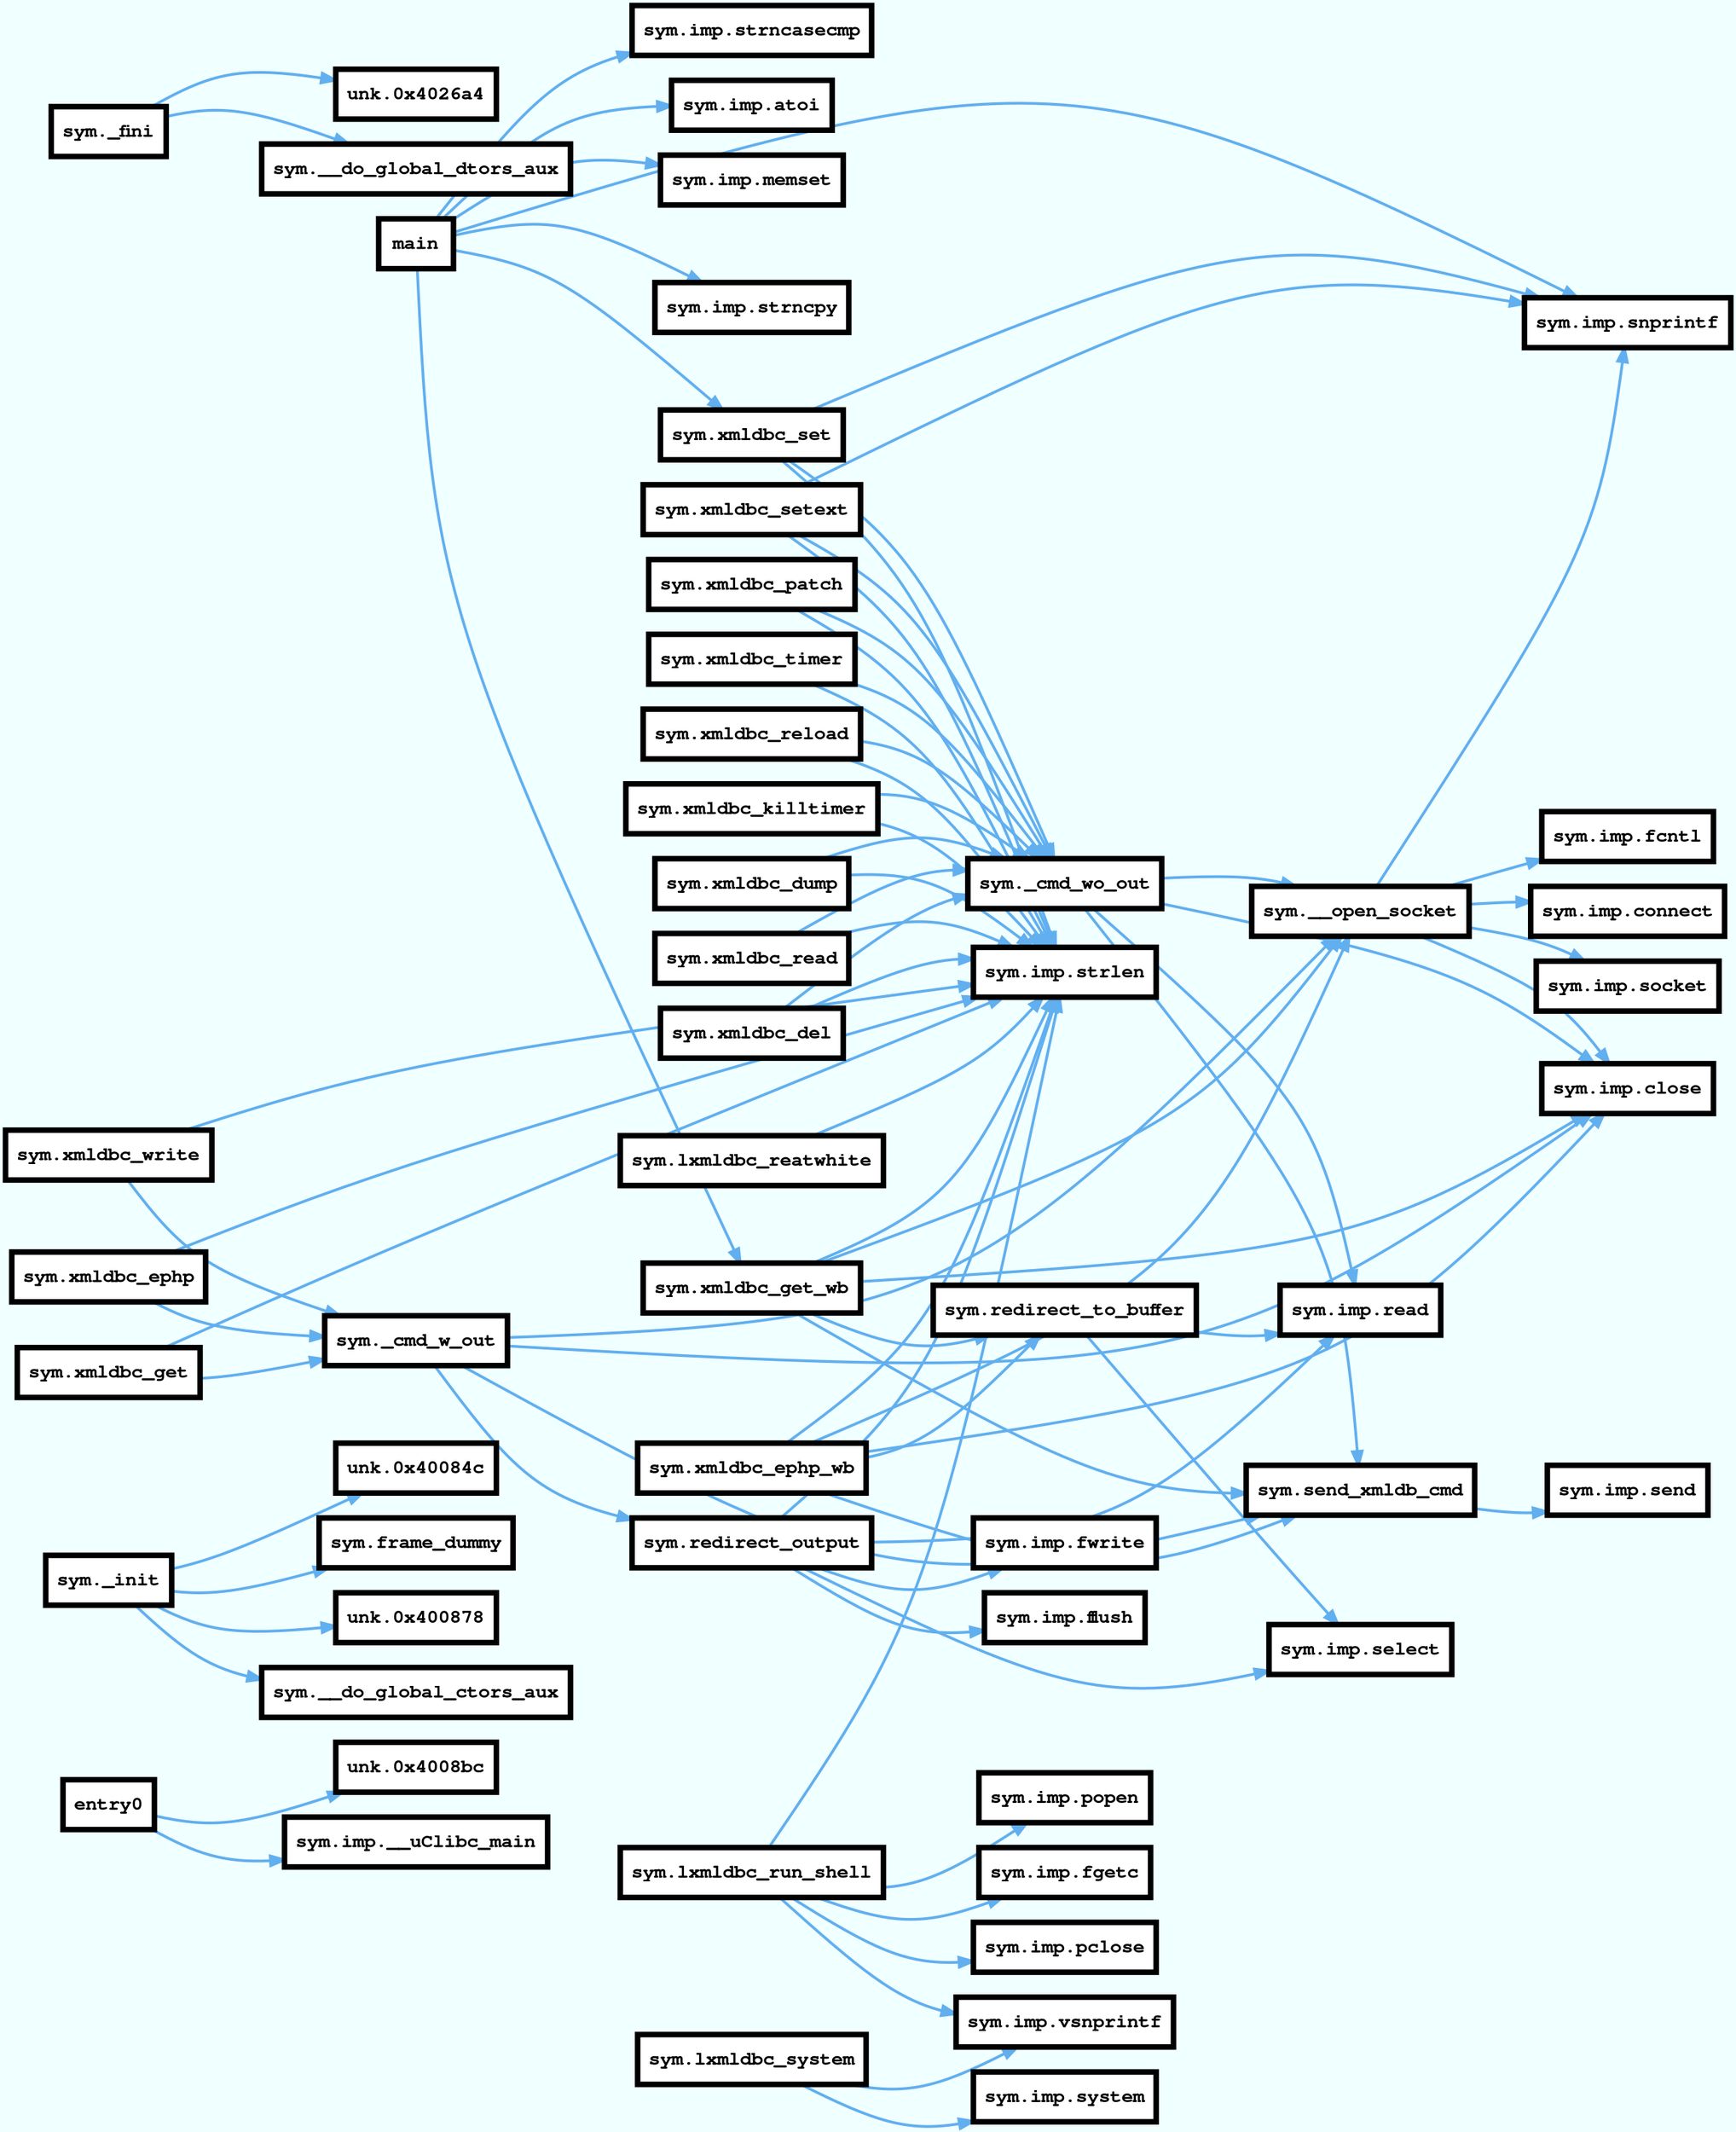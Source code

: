 digraph code {
rankdir=LR;
outputorder=edgesfirst;
graph [bgcolor=azure fontname="Courier" splines="curved"];
node [penwidth=4 fillcolor=white style=filled fontname="Courier Bold" fontsize=14 shape=box];
edge [arrowhead="normal" style=bold weight=2];
  "0x004008b0" [label="entry0" URL="entry0/0x004008b0"];
  "0x004008b0" -> "0x004008bc" [color="#61afef" URL="unk.0x4008bc/0x004008bc"];
  "0x004008bc" [label="unk.0x4008bc" URL="unk.0x4008bc/0x004008bc"];
  "0x004008b0" -> "0x00402550" [color="#61afef" URL="sym.imp.__uClibc_main/0x00402550"];
  "0x00402550" [label="sym.imp.__uClibc_main" URL="sym.imp.__uClibc_main/0x00402550"];
  "0x00400828" [label="sym._init" URL="sym._init/0x00400828"];
  "0x00400828" -> "0x0040084c" [color="#61afef" URL="unk.0x40084c/0x0040084c"];
  "0x0040084c" [label="unk.0x40084c" URL="unk.0x40084c/0x0040084c"];
  "0x00400828" -> "0x004009e0" [color="#61afef" URL="sym.frame_dummy/0x004009e0"];
  "0x004009e0" [label="sym.frame_dummy" URL="sym.frame_dummy/0x004009e0"];
  "0x00400828" -> "0x00400878" [color="#61afef" URL="unk.0x400878/0x00400878"];
  "0x00400878" [label="unk.0x400878" URL="unk.0x400878/0x00400878"];
  "0x00400828" -> "0x004024b0" [color="#61afef" URL="sym.__do_global_ctors_aux/0x004024b0"];
  "0x004024b0" [label="sym.__do_global_ctors_aux" URL="sym.__do_global_ctors_aux/0x004024b0"];
  "0x00400a60" [label="main" URL="main/0x00400a60"];
  "0x00400a60" -> "0x00402620" [color="#61afef" URL="sym.imp.memset/0x00402620"];
  "0x00402620" [label="sym.imp.memset" URL="sym.imp.memset/0x00402620"];
  "0x00400a60" -> "0x00402580" [color="#61afef" URL="sym.imp.snprintf/0x00402580"];
  "0x00402580" [label="sym.imp.snprintf" URL="sym.imp.snprintf/0x00402580"];
  "0x00400a60" -> "0x00401e14" [color="#61afef" URL="sym.xmldbc_get_wb/0x00401e14"];
  "0x00401e14" [label="sym.xmldbc_get_wb" URL="sym.xmldbc_get_wb/0x00401e14"];
  "0x00400a60" -> "0x00402600" [color="#61afef" URL="sym.imp.strncpy/0x00402600"];
  "0x00402600" [label="sym.imp.strncpy" URL="sym.imp.strncpy/0x00402600"];
  "0x00400a60" -> "0x004025b0" [color="#61afef" URL="sym.imp.strncasecmp/0x004025b0"];
  "0x004025b0" [label="sym.imp.strncasecmp" URL="sym.imp.strncasecmp/0x004025b0"];
  "0x00400a60" -> "0x00401b70" [color="#61afef" URL="sym.xmldbc_set/0x00401b70"];
  "0x00401b70" [label="sym.xmldbc_set" URL="sym.xmldbc_set/0x00401b70"];
  "0x00400a60" -> "0x00402650" [color="#61afef" URL="sym.imp.atoi/0x00402650"];
  "0x00402650" [label="sym.imp.atoi" URL="sym.imp.atoi/0x00402650"];
  "0x00401b70" [label="sym.xmldbc_set" URL="sym.xmldbc_set/0x00401b70"];
  "0x00401b70" -> "0x00402580" [color="#61afef" URL="sym.imp.snprintf/0x00402580"];
  "0x00402580" [label="sym.imp.snprintf" URL="sym.imp.snprintf/0x00402580"];
  "0x00401b70" -> "0x00402560" [color="#61afef" URL="sym.imp.strlen/0x00402560"];
  "0x00402560" [label="sym.imp.strlen" URL="sym.imp.strlen/0x00402560"];
  "0x00401b70" -> "0x004016fc" [color="#61afef" URL="sym._cmd_wo_out/0x004016fc"];
  "0x004016fc" [label="sym._cmd_wo_out" URL="sym._cmd_wo_out/0x004016fc"];
  "0x004016fc" [label="sym._cmd_wo_out" URL="sym._cmd_wo_out/0x004016fc"];
  "0x004016fc" -> "0x0040157c" [color="#61afef" URL="sym.__open_socket/0x0040157c"];
  "0x0040157c" [label="sym.__open_socket" URL="sym.__open_socket/0x0040157c"];
  "0x004016fc" -> "0x00401660" [color="#61afef" URL="sym.send_xmldb_cmd/0x00401660"];
  "0x00401660" [label="sym.send_xmldb_cmd" URL="sym.send_xmldb_cmd/0x00401660"];
  "0x004016fc" -> "0x00402590" [color="#61afef" URL="sym.imp.read/0x00402590"];
  "0x00402590" [label="sym.imp.read" URL="sym.imp.read/0x00402590"];
  "0x004016fc" -> "0x004025f0" [color="#61afef" URL="sym.imp.close/0x004025f0"];
  "0x004025f0" [label="sym.imp.close" URL="sym.imp.close/0x004025f0"];
  "0x0040157c" [label="sym.__open_socket" URL="sym.__open_socket/0x0040157c"];
  "0x0040157c" -> "0x00402640" [color="#61afef" URL="sym.imp.socket/0x00402640"];
  "0x00402640" [label="sym.imp.socket" URL="sym.imp.socket/0x00402640"];
  "0x0040157c" -> "0x00402570" [color="#61afef" URL="sym.imp.fcntl/0x00402570"];
  "0x00402570" [label="sym.imp.fcntl" URL="sym.imp.fcntl/0x00402570"];
  "0x0040157c" -> "0x00402580" [color="#61afef" URL="sym.imp.snprintf/0x00402580"];
  "0x00402580" [label="sym.imp.snprintf" URL="sym.imp.snprintf/0x00402580"];
  "0x0040157c" -> "0x00402530" [color="#61afef" URL="sym.imp.connect/0x00402530"];
  "0x00402530" [label="sym.imp.connect" URL="sym.imp.connect/0x00402530"];
  "0x0040157c" -> "0x004025f0" [color="#61afef" URL="sym.imp.close/0x004025f0"];
  "0x004025f0" [label="sym.imp.close" URL="sym.imp.close/0x004025f0"];
  "0x00401660" [label="sym.send_xmldb_cmd" URL="sym.send_xmldb_cmd/0x00401660"];
  "0x00401660" -> "0x00402540" [color="#61afef" URL="sym.imp.send/0x00402540"];
  "0x00402540" [label="sym.imp.send" URL="sym.imp.send/0x00402540"];
  "0x00401e14" [label="sym.xmldbc_get_wb" URL="sym.xmldbc_get_wb/0x00401e14"];
  "0x00401e14" -> "0x0040157c" [color="#61afef" URL="sym.__open_socket/0x0040157c"];
  "0x0040157c" [label="sym.__open_socket" URL="sym.__open_socket/0x0040157c"];
  "0x00401e14" -> "0x00402560" [color="#61afef" URL="sym.imp.strlen/0x00402560"];
  "0x00402560" [label="sym.imp.strlen" URL="sym.imp.strlen/0x00402560"];
  "0x00401e14" -> "0x00401660" [color="#61afef" URL="sym.send_xmldb_cmd/0x00401660"];
  "0x00401660" [label="sym.send_xmldb_cmd" URL="sym.send_xmldb_cmd/0x00401660"];
  "0x00401e14" -> "0x00401c10" [color="#61afef" URL="sym.redirect_to_buffer/0x00401c10"];
  "0x00401c10" [label="sym.redirect_to_buffer" URL="sym.redirect_to_buffer/0x00401c10"];
  "0x00401e14" -> "0x004025f0" [color="#61afef" URL="sym.imp.close/0x004025f0"];
  "0x004025f0" [label="sym.imp.close" URL="sym.imp.close/0x004025f0"];
  "0x00401c10" [label="sym.redirect_to_buffer" URL="sym.redirect_to_buffer/0x00401c10"];
  "0x00401c10" -> "0x004025a0" [color="#61afef" URL="sym.imp.select/0x004025a0"];
  "0x004025a0" [label="sym.imp.select" URL="sym.imp.select/0x004025a0"];
  "0x00401c10" -> "0x00402590" [color="#61afef" URL="sym.imp.read/0x00402590"];
  "0x00402590" [label="sym.imp.read" URL="sym.imp.read/0x00402590"];
  "0x00402680" [label="sym._fini" URL="sym._fini/0x00402680"];
  "0x00402680" -> "0x004026a4" [color="#61afef" URL="unk.0x4026a4/0x004026a4"];
  "0x004026a4" [label="unk.0x4026a4" URL="unk.0x4026a4/0x004026a4"];
  "0x00402680" -> "0x00400910" [color="#61afef" URL="sym.__do_global_dtors_aux/0x00400910"];
  "0x00400910" [label="sym.__do_global_dtors_aux" URL="sym.__do_global_dtors_aux/0x00400910"];
  "0x00401ee4" [label="sym.redirect_output" URL="sym.redirect_output/0x00401ee4"];
  "0x00401ee4" -> "0x004025a0" [color="#61afef" URL="sym.imp.select/0x004025a0"];
  "0x004025a0" [label="sym.imp.select" URL="sym.imp.select/0x004025a0"];
  "0x00401ee4" -> "0x00402590" [color="#61afef" URL="sym.imp.read/0x00402590"];
  "0x00402590" [label="sym.imp.read" URL="sym.imp.read/0x00402590"];
  "0x00401ee4" -> "0x00402560" [color="#61afef" URL="sym.imp.strlen/0x00402560"];
  "0x00402560" [label="sym.imp.strlen" URL="sym.imp.strlen/0x00402560"];
  "0x00401ee4" -> "0x00402510" [color="#61afef" URL="sym.imp.fwrite/0x00402510"];
  "0x00402510" [label="sym.imp.fwrite" URL="sym.imp.fwrite/0x00402510"];
  "0x00401ee4" -> "0x00402610" [color="#61afef" URL="sym.imp.fflush/0x00402610"];
  "0x00402610" [label="sym.imp.fflush" URL="sym.imp.fflush/0x00402610"];
  "0x0040205c" [label="sym._cmd_w_out" URL="sym._cmd_w_out/0x0040205c"];
  "0x0040205c" -> "0x0040157c" [color="#61afef" URL="sym.__open_socket/0x0040157c"];
  "0x0040157c" [label="sym.__open_socket" URL="sym.__open_socket/0x0040157c"];
  "0x0040205c" -> "0x00401660" [color="#61afef" URL="sym.send_xmldb_cmd/0x00401660"];
  "0x00401660" [label="sym.send_xmldb_cmd" URL="sym.send_xmldb_cmd/0x00401660"];
  "0x0040205c" -> "0x00401ee4" [color="#61afef" URL="sym.redirect_output/0x00401ee4"];
  "0x00401ee4" [label="sym.redirect_output" URL="sym.redirect_output/0x00401ee4"];
  "0x0040205c" -> "0x004025f0" [color="#61afef" URL="sym.imp.close/0x004025f0"];
  "0x004025f0" [label="sym.imp.close" URL="sym.imp.close/0x004025f0"];
  "0x004014e0" [label="sym.lxmldbc_reatwhite" URL="sym.lxmldbc_reatwhite/0x004014e0"];
  "0x004014e0" -> "0x00402560" [color="#61afef" URL="sym.imp.strlen/0x00402560"];
  "0x00402560" [label="sym.imp.strlen" URL="sym.imp.strlen/0x00402560"];
  "0x00401980" [label="sym.xmldbc_del" URL="sym.xmldbc_del/0x00401980"];
  "0x00401980" -> "0x00402560" [color="#61afef" URL="sym.imp.strlen/0x00402560"];
  "0x00402560" [label="sym.imp.strlen" URL="sym.imp.strlen/0x00402560"];
  "0x00401980" -> "0x004016fc" [color="#61afef" URL="sym._cmd_wo_out/0x004016fc"];
  "0x004016fc" [label="sym._cmd_wo_out" URL="sym._cmd_wo_out/0x004016fc"];
  "0x004018a0" [label="sym.xmldbc_patch" URL="sym.xmldbc_patch/0x004018a0"];
  "0x004018a0" -> "0x00402560" [color="#61afef" URL="sym.imp.strlen/0x00402560"];
  "0x00402560" [label="sym.imp.strlen" URL="sym.imp.strlen/0x00402560"];
  "0x004018a0" -> "0x004016fc" [color="#61afef" URL="sym._cmd_wo_out/0x004016fc"];
  "0x004016fc" [label="sym._cmd_wo_out" URL="sym._cmd_wo_out/0x004016fc"];
  "0x00401ad0" [label="sym.xmldbc_setext" URL="sym.xmldbc_setext/0x00401ad0"];
  "0x00401ad0" -> "0x00402580" [color="#61afef" URL="sym.imp.snprintf/0x00402580"];
  "0x00402580" [label="sym.imp.snprintf" URL="sym.imp.snprintf/0x00402580"];
  "0x00401ad0" -> "0x00402560" [color="#61afef" URL="sym.imp.strlen/0x00402560"];
  "0x00402560" [label="sym.imp.strlen" URL="sym.imp.strlen/0x00402560"];
  "0x00401ad0" -> "0x004016fc" [color="#61afef" URL="sym._cmd_wo_out/0x004016fc"];
  "0x004016fc" [label="sym._cmd_wo_out" URL="sym._cmd_wo_out/0x004016fc"];
  "0x00401d44" [label="sym.xmldbc_ephp_wb" URL="sym.xmldbc_ephp_wb/0x00401d44"];
  "0x00401d44" -> "0x0040157c" [color="#61afef" URL="sym.__open_socket/0x0040157c"];
  "0x0040157c" [label="sym.__open_socket" URL="sym.__open_socket/0x0040157c"];
  "0x00401d44" -> "0x00402560" [color="#61afef" URL="sym.imp.strlen/0x00402560"];
  "0x00402560" [label="sym.imp.strlen" URL="sym.imp.strlen/0x00402560"];
  "0x00401d44" -> "0x00401660" [color="#61afef" URL="sym.send_xmldb_cmd/0x00401660"];
  "0x00401660" [label="sym.send_xmldb_cmd" URL="sym.send_xmldb_cmd/0x00401660"];
  "0x00401d44" -> "0x00401c10" [color="#61afef" URL="sym.redirect_to_buffer/0x00401c10"];
  "0x00401c10" [label="sym.redirect_to_buffer" URL="sym.redirect_to_buffer/0x00401c10"];
  "0x00401d44" -> "0x004025f0" [color="#61afef" URL="sym.imp.close/0x004025f0"];
  "0x004025f0" [label="sym.imp.close" URL="sym.imp.close/0x004025f0"];
  "0x0040213c" [label="sym.xmldbc_write" URL="sym.xmldbc_write/0x0040213c"];
  "0x0040213c" -> "0x00402560" [color="#61afef" URL="sym.imp.strlen/0x00402560"];
  "0x00402560" [label="sym.imp.strlen" URL="sym.imp.strlen/0x00402560"];
  "0x0040213c" -> "0x0040205c" [color="#61afef" URL="sym._cmd_w_out/0x0040205c"];
  "0x0040205c" [label="sym._cmd_w_out" URL="sym._cmd_w_out/0x0040205c"];
  "0x004022bc" [label="sym.lxmldbc_system" URL="sym.lxmldbc_system/0x004022bc"];
  "0x004022bc" -> "0x00402630" [color="#61afef" URL="sym.imp.vsnprintf/0x00402630"];
  "0x00402630" [label="sym.imp.vsnprintf" URL="sym.imp.vsnprintf/0x00402630"];
  "0x004022bc" -> "0x00402520" [color="#61afef" URL="sym.imp.system/0x00402520"];
  "0x00402520" [label="sym.imp.system" URL="sym.imp.system/0x00402520"];
  "0x0040223c" [label="sym.xmldbc_get" URL="sym.xmldbc_get/0x0040223c"];
  "0x0040223c" -> "0x00402560" [color="#61afef" URL="sym.imp.strlen/0x00402560"];
  "0x00402560" [label="sym.imp.strlen" URL="sym.imp.strlen/0x00402560"];
  "0x0040223c" -> "0x0040205c" [color="#61afef" URL="sym._cmd_w_out/0x0040205c"];
  "0x0040205c" [label="sym._cmd_w_out" URL="sym._cmd_w_out/0x0040205c"];
  "0x00401a60" [label="sym.xmldbc_timer" URL="sym.xmldbc_timer/0x00401a60"];
  "0x00401a60" -> "0x00402560" [color="#61afef" URL="sym.imp.strlen/0x00402560"];
  "0x00402560" [label="sym.imp.strlen" URL="sym.imp.strlen/0x00402560"];
  "0x00401a60" -> "0x004016fc" [color="#61afef" URL="sym._cmd_wo_out/0x004016fc"];
  "0x004016fc" [label="sym._cmd_wo_out" URL="sym._cmd_wo_out/0x004016fc"];
  "0x00401910" [label="sym.xmldbc_reload" URL="sym.xmldbc_reload/0x00401910"];
  "0x00401910" -> "0x00402560" [color="#61afef" URL="sym.imp.strlen/0x00402560"];
  "0x00402560" [label="sym.imp.strlen" URL="sym.imp.strlen/0x00402560"];
  "0x00401910" -> "0x004016fc" [color="#61afef" URL="sym._cmd_wo_out/0x004016fc"];
  "0x004016fc" [label="sym._cmd_wo_out" URL="sym._cmd_wo_out/0x004016fc"];
  "0x004019f0" [label="sym.xmldbc_killtimer" URL="sym.xmldbc_killtimer/0x004019f0"];
  "0x004019f0" -> "0x00402560" [color="#61afef" URL="sym.imp.strlen/0x00402560"];
  "0x00402560" [label="sym.imp.strlen" URL="sym.imp.strlen/0x00402560"];
  "0x004019f0" -> "0x004016fc" [color="#61afef" URL="sym._cmd_wo_out/0x004016fc"];
  "0x004016fc" [label="sym._cmd_wo_out" URL="sym._cmd_wo_out/0x004016fc"];
  "0x004017c0" [label="sym.xmldbc_dump" URL="sym.xmldbc_dump/0x004017c0"];
  "0x004017c0" -> "0x00402560" [color="#61afef" URL="sym.imp.strlen/0x00402560"];
  "0x00402560" [label="sym.imp.strlen" URL="sym.imp.strlen/0x00402560"];
  "0x004017c0" -> "0x004016fc" [color="#61afef" URL="sym._cmd_wo_out/0x004016fc"];
  "0x004016fc" [label="sym._cmd_wo_out" URL="sym._cmd_wo_out/0x004016fc"];
  "0x004021bc" [label="sym.xmldbc_ephp" URL="sym.xmldbc_ephp/0x004021bc"];
  "0x004021bc" -> "0x00402560" [color="#61afef" URL="sym.imp.strlen/0x00402560"];
  "0x00402560" [label="sym.imp.strlen" URL="sym.imp.strlen/0x00402560"];
  "0x004021bc" -> "0x0040205c" [color="#61afef" URL="sym._cmd_w_out/0x0040205c"];
  "0x0040205c" [label="sym._cmd_w_out" URL="sym._cmd_w_out/0x0040205c"];
  "0x00401830" [label="sym.xmldbc_read" URL="sym.xmldbc_read/0x00401830"];
  "0x00401830" -> "0x00402560" [color="#61afef" URL="sym.imp.strlen/0x00402560"];
  "0x00402560" [label="sym.imp.strlen" URL="sym.imp.strlen/0x00402560"];
  "0x00401830" -> "0x004016fc" [color="#61afef" URL="sym._cmd_wo_out/0x004016fc"];
  "0x004016fc" [label="sym._cmd_wo_out" URL="sym._cmd_wo_out/0x004016fc"];
  "0x00402330" [label="sym.lxmldbc_run_shell" URL="sym.lxmldbc_run_shell/0x00402330"];
  "0x00402330" -> "0x00402630" [color="#61afef" URL="sym.imp.vsnprintf/0x00402630"];
  "0x00402630" [label="sym.imp.vsnprintf" URL="sym.imp.vsnprintf/0x00402630"];
  "0x00402330" -> "0x00402660" [color="#61afef" URL="sym.imp.popen/0x00402660"];
  "0x00402660" [label="sym.imp.popen" URL="sym.imp.popen/0x00402660"];
  "0x00402330" -> "0x004025e0" [color="#61afef" URL="sym.imp.fgetc/0x004025e0"];
  "0x004025e0" [label="sym.imp.fgetc" URL="sym.imp.fgetc/0x004025e0"];
  "0x00402330" -> "0x004025d0" [color="#61afef" URL="sym.imp.pclose/0x004025d0"];
  "0x004025d0" [label="sym.imp.pclose" URL="sym.imp.pclose/0x004025d0"];
  "0x00402330" -> "0x00402560" [color="#61afef" URL="sym.imp.strlen/0x00402560"];
  "0x00402560" [label="sym.imp.strlen" URL="sym.imp.strlen/0x00402560"];
}
digraph code {
rankdir=LR;
outputorder=edgesfirst;
graph [bgcolor=azure fontname="Courier" splines="curved"];
node [penwidth=4 fillcolor=white style=filled fontname="Courier Bold" fontsize=14 shape=box];
edge [arrowhead="normal" style=bold weight=2];
  "0x004008b0" [label="entry0" URL="entry0/0x004008b0"];
  "0x004008b0" -> "0x004008bc" [color="#61afef" URL="unk.0x4008bc/0x004008bc"];
  "0x004008bc" [label="unk.0x4008bc" URL="unk.0x4008bc/0x004008bc"];
  "0x004008b0" -> "0x00402550" [color="#61afef" URL="sym.imp.__uClibc_main/0x00402550"];
  "0x00402550" [label="sym.imp.__uClibc_main" URL="sym.imp.__uClibc_main/0x00402550"];
  "0x00400828" [label="sym._init" URL="sym._init/0x00400828"];
  "0x00400828" -> "0x0040084c" [color="#61afef" URL="unk.0x40084c/0x0040084c"];
  "0x0040084c" [label="unk.0x40084c" URL="unk.0x40084c/0x0040084c"];
  "0x00400828" -> "0x004009e0" [color="#61afef" URL="sym.frame_dummy/0x004009e0"];
  "0x004009e0" [label="sym.frame_dummy" URL="sym.frame_dummy/0x004009e0"];
  "0x00400828" -> "0x00400878" [color="#61afef" URL="unk.0x400878/0x00400878"];
  "0x00400878" [label="unk.0x400878" URL="unk.0x400878/0x00400878"];
  "0x00400828" -> "0x004024b0" [color="#61afef" URL="sym.__do_global_ctors_aux/0x004024b0"];
  "0x004024b0" [label="sym.__do_global_ctors_aux" URL="sym.__do_global_ctors_aux/0x004024b0"];
  "0x00400a60" [label="main" URL="main/0x00400a60"];
  "0x00400a60" -> "0x00402620" [color="#61afef" URL="sym.imp.memset/0x00402620"];
  "0x00402620" [label="sym.imp.memset" URL="sym.imp.memset/0x00402620"];
  "0x00400a60" -> "0x00402580" [color="#61afef" URL="sym.imp.snprintf/0x00402580"];
  "0x00402580" [label="sym.imp.snprintf" URL="sym.imp.snprintf/0x00402580"];
  "0x00400a60" -> "0x00401e14" [color="#61afef" URL="sym.xmldbc_get_wb/0x00401e14"];
  "0x00401e14" [label="sym.xmldbc_get_wb" URL="sym.xmldbc_get_wb/0x00401e14"];
  "0x00400a60" -> "0x00402600" [color="#61afef" URL="sym.imp.strncpy/0x00402600"];
  "0x00402600" [label="sym.imp.strncpy" URL="sym.imp.strncpy/0x00402600"];
  "0x00400a60" -> "0x004025b0" [color="#61afef" URL="sym.imp.strncasecmp/0x004025b0"];
  "0x004025b0" [label="sym.imp.strncasecmp" URL="sym.imp.strncasecmp/0x004025b0"];
  "0x00400a60" -> "0x00401b70" [color="#61afef" URL="sym.xmldbc_set/0x00401b70"];
  "0x00401b70" [label="sym.xmldbc_set" URL="sym.xmldbc_set/0x00401b70"];
  "0x00400a60" -> "0x00402650" [color="#61afef" URL="sym.imp.atoi/0x00402650"];
  "0x00402650" [label="sym.imp.atoi" URL="sym.imp.atoi/0x00402650"];
  "0x00401b70" [label="sym.xmldbc_set" URL="sym.xmldbc_set/0x00401b70"];
  "0x00401b70" -> "0x00402580" [color="#61afef" URL="sym.imp.snprintf/0x00402580"];
  "0x00402580" [label="sym.imp.snprintf" URL="sym.imp.snprintf/0x00402580"];
  "0x00401b70" -> "0x00402560" [color="#61afef" URL="sym.imp.strlen/0x00402560"];
  "0x00402560" [label="sym.imp.strlen" URL="sym.imp.strlen/0x00402560"];
  "0x00401b70" -> "0x004016fc" [color="#61afef" URL="sym._cmd_wo_out/0x004016fc"];
  "0x004016fc" [label="sym._cmd_wo_out" URL="sym._cmd_wo_out/0x004016fc"];
  "0x004016fc" [label="sym._cmd_wo_out" URL="sym._cmd_wo_out/0x004016fc"];
  "0x004016fc" -> "0x0040157c" [color="#61afef" URL="sym.__open_socket/0x0040157c"];
  "0x0040157c" [label="sym.__open_socket" URL="sym.__open_socket/0x0040157c"];
  "0x004016fc" -> "0x00401660" [color="#61afef" URL="sym.send_xmldb_cmd/0x00401660"];
  "0x00401660" [label="sym.send_xmldb_cmd" URL="sym.send_xmldb_cmd/0x00401660"];
  "0x004016fc" -> "0x00402590" [color="#61afef" URL="sym.imp.read/0x00402590"];
  "0x00402590" [label="sym.imp.read" URL="sym.imp.read/0x00402590"];
  "0x004016fc" -> "0x004025f0" [color="#61afef" URL="sym.imp.close/0x004025f0"];
  "0x004025f0" [label="sym.imp.close" URL="sym.imp.close/0x004025f0"];
  "0x0040157c" [label="sym.__open_socket" URL="sym.__open_socket/0x0040157c"];
  "0x0040157c" -> "0x00402640" [color="#61afef" URL="sym.imp.socket/0x00402640"];
  "0x00402640" [label="sym.imp.socket" URL="sym.imp.socket/0x00402640"];
  "0x0040157c" -> "0x00402570" [color="#61afef" URL="sym.imp.fcntl/0x00402570"];
  "0x00402570" [label="sym.imp.fcntl" URL="sym.imp.fcntl/0x00402570"];
  "0x0040157c" -> "0x00402580" [color="#61afef" URL="sym.imp.snprintf/0x00402580"];
  "0x00402580" [label="sym.imp.snprintf" URL="sym.imp.snprintf/0x00402580"];
  "0x0040157c" -> "0x00402530" [color="#61afef" URL="sym.imp.connect/0x00402530"];
  "0x00402530" [label="sym.imp.connect" URL="sym.imp.connect/0x00402530"];
  "0x0040157c" -> "0x004025f0" [color="#61afef" URL="sym.imp.close/0x004025f0"];
  "0x004025f0" [label="sym.imp.close" URL="sym.imp.close/0x004025f0"];
  "0x00401660" [label="sym.send_xmldb_cmd" URL="sym.send_xmldb_cmd/0x00401660"];
  "0x00401660" -> "0x00402540" [color="#61afef" URL="sym.imp.send/0x00402540"];
  "0x00402540" [label="sym.imp.send" URL="sym.imp.send/0x00402540"];
  "0x00401e14" [label="sym.xmldbc_get_wb" URL="sym.xmldbc_get_wb/0x00401e14"];
  "0x00401e14" -> "0x0040157c" [color="#61afef" URL="sym.__open_socket/0x0040157c"];
  "0x0040157c" [label="sym.__open_socket" URL="sym.__open_socket/0x0040157c"];
  "0x00401e14" -> "0x00402560" [color="#61afef" URL="sym.imp.strlen/0x00402560"];
  "0x00402560" [label="sym.imp.strlen" URL="sym.imp.strlen/0x00402560"];
  "0x00401e14" -> "0x00401660" [color="#61afef" URL="sym.send_xmldb_cmd/0x00401660"];
  "0x00401660" [label="sym.send_xmldb_cmd" URL="sym.send_xmldb_cmd/0x00401660"];
  "0x00401e14" -> "0x00401c10" [color="#61afef" URL="sym.redirect_to_buffer/0x00401c10"];
  "0x00401c10" [label="sym.redirect_to_buffer" URL="sym.redirect_to_buffer/0x00401c10"];
  "0x00401e14" -> "0x004025f0" [color="#61afef" URL="sym.imp.close/0x004025f0"];
  "0x004025f0" [label="sym.imp.close" URL="sym.imp.close/0x004025f0"];
  "0x00401c10" [label="sym.redirect_to_buffer" URL="sym.redirect_to_buffer/0x00401c10"];
  "0x00401c10" -> "0x004025a0" [color="#61afef" URL="sym.imp.select/0x004025a0"];
  "0x004025a0" [label="sym.imp.select" URL="sym.imp.select/0x004025a0"];
  "0x00401c10" -> "0x00402590" [color="#61afef" URL="sym.imp.read/0x00402590"];
  "0x00402590" [label="sym.imp.read" URL="sym.imp.read/0x00402590"];
  "0x00402680" [label="sym._fini" URL="sym._fini/0x00402680"];
  "0x00402680" -> "0x004026a4" [color="#61afef" URL="unk.0x4026a4/0x004026a4"];
  "0x004026a4" [label="unk.0x4026a4" URL="unk.0x4026a4/0x004026a4"];
  "0x00402680" -> "0x00400910" [color="#61afef" URL="sym.__do_global_dtors_aux/0x00400910"];
  "0x00400910" [label="sym.__do_global_dtors_aux" URL="sym.__do_global_dtors_aux/0x00400910"];
  "0x00401ee4" [label="sym.redirect_output" URL="sym.redirect_output/0x00401ee4"];
  "0x00401ee4" -> "0x004025a0" [color="#61afef" URL="sym.imp.select/0x004025a0"];
  "0x004025a0" [label="sym.imp.select" URL="sym.imp.select/0x004025a0"];
  "0x00401ee4" -> "0x00402590" [color="#61afef" URL="sym.imp.read/0x00402590"];
  "0x00402590" [label="sym.imp.read" URL="sym.imp.read/0x00402590"];
  "0x00401ee4" -> "0x00402560" [color="#61afef" URL="sym.imp.strlen/0x00402560"];
  "0x00402560" [label="sym.imp.strlen" URL="sym.imp.strlen/0x00402560"];
  "0x00401ee4" -> "0x00402510" [color="#61afef" URL="sym.imp.fwrite/0x00402510"];
  "0x00402510" [label="sym.imp.fwrite" URL="sym.imp.fwrite/0x00402510"];
  "0x00401ee4" -> "0x00402610" [color="#61afef" URL="sym.imp.fflush/0x00402610"];
  "0x00402610" [label="sym.imp.fflush" URL="sym.imp.fflush/0x00402610"];
  "0x0040205c" [label="sym._cmd_w_out" URL="sym._cmd_w_out/0x0040205c"];
  "0x0040205c" -> "0x0040157c" [color="#61afef" URL="sym.__open_socket/0x0040157c"];
  "0x0040157c" [label="sym.__open_socket" URL="sym.__open_socket/0x0040157c"];
  "0x0040205c" -> "0x00401660" [color="#61afef" URL="sym.send_xmldb_cmd/0x00401660"];
  "0x00401660" [label="sym.send_xmldb_cmd" URL="sym.send_xmldb_cmd/0x00401660"];
  "0x0040205c" -> "0x00401ee4" [color="#61afef" URL="sym.redirect_output/0x00401ee4"];
  "0x00401ee4" [label="sym.redirect_output" URL="sym.redirect_output/0x00401ee4"];
  "0x0040205c" -> "0x004025f0" [color="#61afef" URL="sym.imp.close/0x004025f0"];
  "0x004025f0" [label="sym.imp.close" URL="sym.imp.close/0x004025f0"];
  "0x004014e0" [label="sym.lxmldbc_reatwhite" URL="sym.lxmldbc_reatwhite/0x004014e0"];
  "0x004014e0" -> "0x00402560" [color="#61afef" URL="sym.imp.strlen/0x00402560"];
  "0x00402560" [label="sym.imp.strlen" URL="sym.imp.strlen/0x00402560"];
  "0x00401980" [label="sym.xmldbc_del" URL="sym.xmldbc_del/0x00401980"];
  "0x00401980" -> "0x00402560" [color="#61afef" URL="sym.imp.strlen/0x00402560"];
  "0x00402560" [label="sym.imp.strlen" URL="sym.imp.strlen/0x00402560"];
  "0x00401980" -> "0x004016fc" [color="#61afef" URL="sym._cmd_wo_out/0x004016fc"];
  "0x004016fc" [label="sym._cmd_wo_out" URL="sym._cmd_wo_out/0x004016fc"];
  "0x004018a0" [label="sym.xmldbc_patch" URL="sym.xmldbc_patch/0x004018a0"];
  "0x004018a0" -> "0x00402560" [color="#61afef" URL="sym.imp.strlen/0x00402560"];
  "0x00402560" [label="sym.imp.strlen" URL="sym.imp.strlen/0x00402560"];
  "0x004018a0" -> "0x004016fc" [color="#61afef" URL="sym._cmd_wo_out/0x004016fc"];
  "0x004016fc" [label="sym._cmd_wo_out" URL="sym._cmd_wo_out/0x004016fc"];
  "0x00401ad0" [label="sym.xmldbc_setext" URL="sym.xmldbc_setext/0x00401ad0"];
  "0x00401ad0" -> "0x00402580" [color="#61afef" URL="sym.imp.snprintf/0x00402580"];
  "0x00402580" [label="sym.imp.snprintf" URL="sym.imp.snprintf/0x00402580"];
  "0x00401ad0" -> "0x00402560" [color="#61afef" URL="sym.imp.strlen/0x00402560"];
  "0x00402560" [label="sym.imp.strlen" URL="sym.imp.strlen/0x00402560"];
  "0x00401ad0" -> "0x004016fc" [color="#61afef" URL="sym._cmd_wo_out/0x004016fc"];
  "0x004016fc" [label="sym._cmd_wo_out" URL="sym._cmd_wo_out/0x004016fc"];
  "0x00401d44" [label="sym.xmldbc_ephp_wb" URL="sym.xmldbc_ephp_wb/0x00401d44"];
  "0x00401d44" -> "0x0040157c" [color="#61afef" URL="sym.__open_socket/0x0040157c"];
  "0x0040157c" [label="sym.__open_socket" URL="sym.__open_socket/0x0040157c"];
  "0x00401d44" -> "0x00402560" [color="#61afef" URL="sym.imp.strlen/0x00402560"];
  "0x00402560" [label="sym.imp.strlen" URL="sym.imp.strlen/0x00402560"];
  "0x00401d44" -> "0x00401660" [color="#61afef" URL="sym.send_xmldb_cmd/0x00401660"];
  "0x00401660" [label="sym.send_xmldb_cmd" URL="sym.send_xmldb_cmd/0x00401660"];
  "0x00401d44" -> "0x00401c10" [color="#61afef" URL="sym.redirect_to_buffer/0x00401c10"];
  "0x00401c10" [label="sym.redirect_to_buffer" URL="sym.redirect_to_buffer/0x00401c10"];
  "0x00401d44" -> "0x004025f0" [color="#61afef" URL="sym.imp.close/0x004025f0"];
  "0x004025f0" [label="sym.imp.close" URL="sym.imp.close/0x004025f0"];
  "0x0040213c" [label="sym.xmldbc_write" URL="sym.xmldbc_write/0x0040213c"];
  "0x0040213c" -> "0x00402560" [color="#61afef" URL="sym.imp.strlen/0x00402560"];
  "0x00402560" [label="sym.imp.strlen" URL="sym.imp.strlen/0x00402560"];
  "0x0040213c" -> "0x0040205c" [color="#61afef" URL="sym._cmd_w_out/0x0040205c"];
  "0x0040205c" [label="sym._cmd_w_out" URL="sym._cmd_w_out/0x0040205c"];
  "0x004022bc" [label="sym.lxmldbc_system" URL="sym.lxmldbc_system/0x004022bc"];
  "0x004022bc" -> "0x00402630" [color="#61afef" URL="sym.imp.vsnprintf/0x00402630"];
  "0x00402630" [label="sym.imp.vsnprintf" URL="sym.imp.vsnprintf/0x00402630"];
  "0x004022bc" -> "0x00402520" [color="#61afef" URL="sym.imp.system/0x00402520"];
  "0x00402520" [label="sym.imp.system" URL="sym.imp.system/0x00402520"];
  "0x0040223c" [label="sym.xmldbc_get" URL="sym.xmldbc_get/0x0040223c"];
  "0x0040223c" -> "0x00402560" [color="#61afef" URL="sym.imp.strlen/0x00402560"];
  "0x00402560" [label="sym.imp.strlen" URL="sym.imp.strlen/0x00402560"];
  "0x0040223c" -> "0x0040205c" [color="#61afef" URL="sym._cmd_w_out/0x0040205c"];
  "0x0040205c" [label="sym._cmd_w_out" URL="sym._cmd_w_out/0x0040205c"];
  "0x00401a60" [label="sym.xmldbc_timer" URL="sym.xmldbc_timer/0x00401a60"];
  "0x00401a60" -> "0x00402560" [color="#61afef" URL="sym.imp.strlen/0x00402560"];
  "0x00402560" [label="sym.imp.strlen" URL="sym.imp.strlen/0x00402560"];
  "0x00401a60" -> "0x004016fc" [color="#61afef" URL="sym._cmd_wo_out/0x004016fc"];
  "0x004016fc" [label="sym._cmd_wo_out" URL="sym._cmd_wo_out/0x004016fc"];
  "0x00401910" [label="sym.xmldbc_reload" URL="sym.xmldbc_reload/0x00401910"];
  "0x00401910" -> "0x00402560" [color="#61afef" URL="sym.imp.strlen/0x00402560"];
  "0x00402560" [label="sym.imp.strlen" URL="sym.imp.strlen/0x00402560"];
  "0x00401910" -> "0x004016fc" [color="#61afef" URL="sym._cmd_wo_out/0x004016fc"];
  "0x004016fc" [label="sym._cmd_wo_out" URL="sym._cmd_wo_out/0x004016fc"];
  "0x004019f0" [label="sym.xmldbc_killtimer" URL="sym.xmldbc_killtimer/0x004019f0"];
  "0x004019f0" -> "0x00402560" [color="#61afef" URL="sym.imp.strlen/0x00402560"];
  "0x00402560" [label="sym.imp.strlen" URL="sym.imp.strlen/0x00402560"];
  "0x004019f0" -> "0x004016fc" [color="#61afef" URL="sym._cmd_wo_out/0x004016fc"];
  "0x004016fc" [label="sym._cmd_wo_out" URL="sym._cmd_wo_out/0x004016fc"];
  "0x004017c0" [label="sym.xmldbc_dump" URL="sym.xmldbc_dump/0x004017c0"];
  "0x004017c0" -> "0x00402560" [color="#61afef" URL="sym.imp.strlen/0x00402560"];
  "0x00402560" [label="sym.imp.strlen" URL="sym.imp.strlen/0x00402560"];
  "0x004017c0" -> "0x004016fc" [color="#61afef" URL="sym._cmd_wo_out/0x004016fc"];
  "0x004016fc" [label="sym._cmd_wo_out" URL="sym._cmd_wo_out/0x004016fc"];
  "0x004021bc" [label="sym.xmldbc_ephp" URL="sym.xmldbc_ephp/0x004021bc"];
  "0x004021bc" -> "0x00402560" [color="#61afef" URL="sym.imp.strlen/0x00402560"];
  "0x00402560" [label="sym.imp.strlen" URL="sym.imp.strlen/0x00402560"];
  "0x004021bc" -> "0x0040205c" [color="#61afef" URL="sym._cmd_w_out/0x0040205c"];
  "0x0040205c" [label="sym._cmd_w_out" URL="sym._cmd_w_out/0x0040205c"];
  "0x00401830" [label="sym.xmldbc_read" URL="sym.xmldbc_read/0x00401830"];
  "0x00401830" -> "0x00402560" [color="#61afef" URL="sym.imp.strlen/0x00402560"];
  "0x00402560" [label="sym.imp.strlen" URL="sym.imp.strlen/0x00402560"];
  "0x00401830" -> "0x004016fc" [color="#61afef" URL="sym._cmd_wo_out/0x004016fc"];
  "0x004016fc" [label="sym._cmd_wo_out" URL="sym._cmd_wo_out/0x004016fc"];
  "0x00402330" [label="sym.lxmldbc_run_shell" URL="sym.lxmldbc_run_shell/0x00402330"];
  "0x00402330" -> "0x00402630" [color="#61afef" URL="sym.imp.vsnprintf/0x00402630"];
  "0x00402630" [label="sym.imp.vsnprintf" URL="sym.imp.vsnprintf/0x00402630"];
  "0x00402330" -> "0x00402660" [color="#61afef" URL="sym.imp.popen/0x00402660"];
  "0x00402660" [label="sym.imp.popen" URL="sym.imp.popen/0x00402660"];
  "0x00402330" -> "0x004025e0" [color="#61afef" URL="sym.imp.fgetc/0x004025e0"];
  "0x004025e0" [label="sym.imp.fgetc" URL="sym.imp.fgetc/0x004025e0"];
  "0x00402330" -> "0x004025d0" [color="#61afef" URL="sym.imp.pclose/0x004025d0"];
  "0x004025d0" [label="sym.imp.pclose" URL="sym.imp.pclose/0x004025d0"];
  "0x00402330" -> "0x00402560" [color="#61afef" URL="sym.imp.strlen/0x00402560"];
  "0x00402560" [label="sym.imp.strlen" URL="sym.imp.strlen/0x00402560"];
}
digraph code {
rankdir=LR;
outputorder=edgesfirst;
graph [bgcolor=azure fontname="Courier" splines="curved"];
node [penwidth=4 fillcolor=white style=filled fontname="Courier Bold" fontsize=14 shape=box];
edge [arrowhead="normal" style=bold weight=2];
  "0x004008b0" [label="entry0" URL="entry0/0x004008b0"];
  "0x004008b0" -> "0x004008bc" [color="#61afef" URL="unk.0x4008bc/0x004008bc"];
  "0x004008bc" [label="unk.0x4008bc" URL="unk.0x4008bc/0x004008bc"];
  "0x004008b0" -> "0x00402550" [color="#61afef" URL="sym.imp.__uClibc_main/0x00402550"];
  "0x00402550" [label="sym.imp.__uClibc_main" URL="sym.imp.__uClibc_main/0x00402550"];
  "0x00400828" [label="sym._init" URL="sym._init/0x00400828"];
  "0x00400828" -> "0x0040084c" [color="#61afef" URL="unk.0x40084c/0x0040084c"];
  "0x0040084c" [label="unk.0x40084c" URL="unk.0x40084c/0x0040084c"];
  "0x00400828" -> "0x004009e0" [color="#61afef" URL="sym.frame_dummy/0x004009e0"];
  "0x004009e0" [label="sym.frame_dummy" URL="sym.frame_dummy/0x004009e0"];
  "0x00400828" -> "0x00400878" [color="#61afef" URL="unk.0x400878/0x00400878"];
  "0x00400878" [label="unk.0x400878" URL="unk.0x400878/0x00400878"];
  "0x00400828" -> "0x004024b0" [color="#61afef" URL="sym.__do_global_ctors_aux/0x004024b0"];
  "0x004024b0" [label="sym.__do_global_ctors_aux" URL="sym.__do_global_ctors_aux/0x004024b0"];
  "0x00400a60" [label="main" URL="main/0x00400a60"];
  "0x00400a60" -> "0x00402620" [color="#61afef" URL="sym.imp.memset/0x00402620"];
  "0x00402620" [label="sym.imp.memset" URL="sym.imp.memset/0x00402620"];
  "0x00400a60" -> "0x00402580" [color="#61afef" URL="sym.imp.snprintf/0x00402580"];
  "0x00402580" [label="sym.imp.snprintf" URL="sym.imp.snprintf/0x00402580"];
  "0x00400a60" -> "0x00401e14" [color="#61afef" URL="sym.xmldbc_get_wb/0x00401e14"];
  "0x00401e14" [label="sym.xmldbc_get_wb" URL="sym.xmldbc_get_wb/0x00401e14"];
  "0x00400a60" -> "0x00402600" [color="#61afef" URL="sym.imp.strncpy/0x00402600"];
  "0x00402600" [label="sym.imp.strncpy" URL="sym.imp.strncpy/0x00402600"];
  "0x00400a60" -> "0x004025b0" [color="#61afef" URL="sym.imp.strncasecmp/0x004025b0"];
  "0x004025b0" [label="sym.imp.strncasecmp" URL="sym.imp.strncasecmp/0x004025b0"];
  "0x00400a60" -> "0x00401b70" [color="#61afef" URL="sym.xmldbc_set/0x00401b70"];
  "0x00401b70" [label="sym.xmldbc_set" URL="sym.xmldbc_set/0x00401b70"];
  "0x00400a60" -> "0x00402650" [color="#61afef" URL="sym.imp.atoi/0x00402650"];
  "0x00402650" [label="sym.imp.atoi" URL="sym.imp.atoi/0x00402650"];
  "0x00401b70" [label="sym.xmldbc_set" URL="sym.xmldbc_set/0x00401b70"];
  "0x00401b70" -> "0x00402580" [color="#61afef" URL="sym.imp.snprintf/0x00402580"];
  "0x00402580" [label="sym.imp.snprintf" URL="sym.imp.snprintf/0x00402580"];
  "0x00401b70" -> "0x00402560" [color="#61afef" URL="sym.imp.strlen/0x00402560"];
  "0x00402560" [label="sym.imp.strlen" URL="sym.imp.strlen/0x00402560"];
  "0x00401b70" -> "0x004016fc" [color="#61afef" URL="sym._cmd_wo_out/0x004016fc"];
  "0x004016fc" [label="sym._cmd_wo_out" URL="sym._cmd_wo_out/0x004016fc"];
  "0x004016fc" [label="sym._cmd_wo_out" URL="sym._cmd_wo_out/0x004016fc"];
  "0x004016fc" -> "0x0040157c" [color="#61afef" URL="sym.__open_socket/0x0040157c"];
  "0x0040157c" [label="sym.__open_socket" URL="sym.__open_socket/0x0040157c"];
  "0x004016fc" -> "0x00401660" [color="#61afef" URL="sym.send_xmldb_cmd/0x00401660"];
  "0x00401660" [label="sym.send_xmldb_cmd" URL="sym.send_xmldb_cmd/0x00401660"];
  "0x004016fc" -> "0x00402590" [color="#61afef" URL="sym.imp.read/0x00402590"];
  "0x00402590" [label="sym.imp.read" URL="sym.imp.read/0x00402590"];
  "0x004016fc" -> "0x004025f0" [color="#61afef" URL="sym.imp.close/0x004025f0"];
  "0x004025f0" [label="sym.imp.close" URL="sym.imp.close/0x004025f0"];
  "0x0040157c" [label="sym.__open_socket" URL="sym.__open_socket/0x0040157c"];
  "0x0040157c" -> "0x00402640" [color="#61afef" URL="sym.imp.socket/0x00402640"];
  "0x00402640" [label="sym.imp.socket" URL="sym.imp.socket/0x00402640"];
  "0x0040157c" -> "0x00402570" [color="#61afef" URL="sym.imp.fcntl/0x00402570"];
  "0x00402570" [label="sym.imp.fcntl" URL="sym.imp.fcntl/0x00402570"];
  "0x0040157c" -> "0x00402580" [color="#61afef" URL="sym.imp.snprintf/0x00402580"];
  "0x00402580" [label="sym.imp.snprintf" URL="sym.imp.snprintf/0x00402580"];
  "0x0040157c" -> "0x00402530" [color="#61afef" URL="sym.imp.connect/0x00402530"];
  "0x00402530" [label="sym.imp.connect" URL="sym.imp.connect/0x00402530"];
  "0x0040157c" -> "0x004025f0" [color="#61afef" URL="sym.imp.close/0x004025f0"];
  "0x004025f0" [label="sym.imp.close" URL="sym.imp.close/0x004025f0"];
  "0x00401660" [label="sym.send_xmldb_cmd" URL="sym.send_xmldb_cmd/0x00401660"];
  "0x00401660" -> "0x00402540" [color="#61afef" URL="sym.imp.send/0x00402540"];
  "0x00402540" [label="sym.imp.send" URL="sym.imp.send/0x00402540"];
  "0x00401e14" [label="sym.xmldbc_get_wb" URL="sym.xmldbc_get_wb/0x00401e14"];
  "0x00401e14" -> "0x0040157c" [color="#61afef" URL="sym.__open_socket/0x0040157c"];
  "0x0040157c" [label="sym.__open_socket" URL="sym.__open_socket/0x0040157c"];
  "0x00401e14" -> "0x00402560" [color="#61afef" URL="sym.imp.strlen/0x00402560"];
  "0x00402560" [label="sym.imp.strlen" URL="sym.imp.strlen/0x00402560"];
  "0x00401e14" -> "0x00401660" [color="#61afef" URL="sym.send_xmldb_cmd/0x00401660"];
  "0x00401660" [label="sym.send_xmldb_cmd" URL="sym.send_xmldb_cmd/0x00401660"];
  "0x00401e14" -> "0x00401c10" [color="#61afef" URL="sym.redirect_to_buffer/0x00401c10"];
  "0x00401c10" [label="sym.redirect_to_buffer" URL="sym.redirect_to_buffer/0x00401c10"];
  "0x00401e14" -> "0x004025f0" [color="#61afef" URL="sym.imp.close/0x004025f0"];
  "0x004025f0" [label="sym.imp.close" URL="sym.imp.close/0x004025f0"];
  "0x00401c10" [label="sym.redirect_to_buffer" URL="sym.redirect_to_buffer/0x00401c10"];
  "0x00401c10" -> "0x004025a0" [color="#61afef" URL="sym.imp.select/0x004025a0"];
  "0x004025a0" [label="sym.imp.select" URL="sym.imp.select/0x004025a0"];
  "0x00401c10" -> "0x00402590" [color="#61afef" URL="sym.imp.read/0x00402590"];
  "0x00402590" [label="sym.imp.read" URL="sym.imp.read/0x00402590"];
  "0x00402680" [label="sym._fini" URL="sym._fini/0x00402680"];
  "0x00402680" -> "0x004026a4" [color="#61afef" URL="unk.0x4026a4/0x004026a4"];
  "0x004026a4" [label="unk.0x4026a4" URL="unk.0x4026a4/0x004026a4"];
  "0x00402680" -> "0x00400910" [color="#61afef" URL="sym.__do_global_dtors_aux/0x00400910"];
  "0x00400910" [label="sym.__do_global_dtors_aux" URL="sym.__do_global_dtors_aux/0x00400910"];
  "0x00401ee4" [label="sym.redirect_output" URL="sym.redirect_output/0x00401ee4"];
  "0x00401ee4" -> "0x004025a0" [color="#61afef" URL="sym.imp.select/0x004025a0"];
  "0x004025a0" [label="sym.imp.select" URL="sym.imp.select/0x004025a0"];
  "0x00401ee4" -> "0x00402590" [color="#61afef" URL="sym.imp.read/0x00402590"];
  "0x00402590" [label="sym.imp.read" URL="sym.imp.read/0x00402590"];
  "0x00401ee4" -> "0x00402560" [color="#61afef" URL="sym.imp.strlen/0x00402560"];
  "0x00402560" [label="sym.imp.strlen" URL="sym.imp.strlen/0x00402560"];
  "0x00401ee4" -> "0x00402510" [color="#61afef" URL="sym.imp.fwrite/0x00402510"];
  "0x00402510" [label="sym.imp.fwrite" URL="sym.imp.fwrite/0x00402510"];
  "0x00401ee4" -> "0x00402610" [color="#61afef" URL="sym.imp.fflush/0x00402610"];
  "0x00402610" [label="sym.imp.fflush" URL="sym.imp.fflush/0x00402610"];
  "0x0040205c" [label="sym._cmd_w_out" URL="sym._cmd_w_out/0x0040205c"];
  "0x0040205c" -> "0x0040157c" [color="#61afef" URL="sym.__open_socket/0x0040157c"];
  "0x0040157c" [label="sym.__open_socket" URL="sym.__open_socket/0x0040157c"];
  "0x0040205c" -> "0x00401660" [color="#61afef" URL="sym.send_xmldb_cmd/0x00401660"];
  "0x00401660" [label="sym.send_xmldb_cmd" URL="sym.send_xmldb_cmd/0x00401660"];
  "0x0040205c" -> "0x00401ee4" [color="#61afef" URL="sym.redirect_output/0x00401ee4"];
  "0x00401ee4" [label="sym.redirect_output" URL="sym.redirect_output/0x00401ee4"];
  "0x0040205c" -> "0x004025f0" [color="#61afef" URL="sym.imp.close/0x004025f0"];
  "0x004025f0" [label="sym.imp.close" URL="sym.imp.close/0x004025f0"];
  "0x004014e0" [label="sym.lxmldbc_reatwhite" URL="sym.lxmldbc_reatwhite/0x004014e0"];
  "0x004014e0" -> "0x00402560" [color="#61afef" URL="sym.imp.strlen/0x00402560"];
  "0x00402560" [label="sym.imp.strlen" URL="sym.imp.strlen/0x00402560"];
  "0x00401980" [label="sym.xmldbc_del" URL="sym.xmldbc_del/0x00401980"];
  "0x00401980" -> "0x00402560" [color="#61afef" URL="sym.imp.strlen/0x00402560"];
  "0x00402560" [label="sym.imp.strlen" URL="sym.imp.strlen/0x00402560"];
  "0x00401980" -> "0x004016fc" [color="#61afef" URL="sym._cmd_wo_out/0x004016fc"];
  "0x004016fc" [label="sym._cmd_wo_out" URL="sym._cmd_wo_out/0x004016fc"];
  "0x004018a0" [label="sym.xmldbc_patch" URL="sym.xmldbc_patch/0x004018a0"];
  "0x004018a0" -> "0x00402560" [color="#61afef" URL="sym.imp.strlen/0x00402560"];
  "0x00402560" [label="sym.imp.strlen" URL="sym.imp.strlen/0x00402560"];
  "0x004018a0" -> "0x004016fc" [color="#61afef" URL="sym._cmd_wo_out/0x004016fc"];
  "0x004016fc" [label="sym._cmd_wo_out" URL="sym._cmd_wo_out/0x004016fc"];
  "0x00401ad0" [label="sym.xmldbc_setext" URL="sym.xmldbc_setext/0x00401ad0"];
  "0x00401ad0" -> "0x00402580" [color="#61afef" URL="sym.imp.snprintf/0x00402580"];
  "0x00402580" [label="sym.imp.snprintf" URL="sym.imp.snprintf/0x00402580"];
  "0x00401ad0" -> "0x00402560" [color="#61afef" URL="sym.imp.strlen/0x00402560"];
  "0x00402560" [label="sym.imp.strlen" URL="sym.imp.strlen/0x00402560"];
  "0x00401ad0" -> "0x004016fc" [color="#61afef" URL="sym._cmd_wo_out/0x004016fc"];
  "0x004016fc" [label="sym._cmd_wo_out" URL="sym._cmd_wo_out/0x004016fc"];
  "0x00401d44" [label="sym.xmldbc_ephp_wb" URL="sym.xmldbc_ephp_wb/0x00401d44"];
  "0x00401d44" -> "0x0040157c" [color="#61afef" URL="sym.__open_socket/0x0040157c"];
  "0x0040157c" [label="sym.__open_socket" URL="sym.__open_socket/0x0040157c"];
  "0x00401d44" -> "0x00402560" [color="#61afef" URL="sym.imp.strlen/0x00402560"];
  "0x00402560" [label="sym.imp.strlen" URL="sym.imp.strlen/0x00402560"];
  "0x00401d44" -> "0x00401660" [color="#61afef" URL="sym.send_xmldb_cmd/0x00401660"];
  "0x00401660" [label="sym.send_xmldb_cmd" URL="sym.send_xmldb_cmd/0x00401660"];
  "0x00401d44" -> "0x00401c10" [color="#61afef" URL="sym.redirect_to_buffer/0x00401c10"];
  "0x00401c10" [label="sym.redirect_to_buffer" URL="sym.redirect_to_buffer/0x00401c10"];
  "0x00401d44" -> "0x004025f0" [color="#61afef" URL="sym.imp.close/0x004025f0"];
  "0x004025f0" [label="sym.imp.close" URL="sym.imp.close/0x004025f0"];
  "0x0040213c" [label="sym.xmldbc_write" URL="sym.xmldbc_write/0x0040213c"];
  "0x0040213c" -> "0x00402560" [color="#61afef" URL="sym.imp.strlen/0x00402560"];
  "0x00402560" [label="sym.imp.strlen" URL="sym.imp.strlen/0x00402560"];
  "0x0040213c" -> "0x0040205c" [color="#61afef" URL="sym._cmd_w_out/0x0040205c"];
  "0x0040205c" [label="sym._cmd_w_out" URL="sym._cmd_w_out/0x0040205c"];
  "0x004022bc" [label="sym.lxmldbc_system" URL="sym.lxmldbc_system/0x004022bc"];
  "0x004022bc" -> "0x00402630" [color="#61afef" URL="sym.imp.vsnprintf/0x00402630"];
  "0x00402630" [label="sym.imp.vsnprintf" URL="sym.imp.vsnprintf/0x00402630"];
  "0x004022bc" -> "0x00402520" [color="#61afef" URL="sym.imp.system/0x00402520"];
  "0x00402520" [label="sym.imp.system" URL="sym.imp.system/0x00402520"];
  "0x0040223c" [label="sym.xmldbc_get" URL="sym.xmldbc_get/0x0040223c"];
  "0x0040223c" -> "0x00402560" [color="#61afef" URL="sym.imp.strlen/0x00402560"];
  "0x00402560" [label="sym.imp.strlen" URL="sym.imp.strlen/0x00402560"];
  "0x0040223c" -> "0x0040205c" [color="#61afef" URL="sym._cmd_w_out/0x0040205c"];
  "0x0040205c" [label="sym._cmd_w_out" URL="sym._cmd_w_out/0x0040205c"];
  "0x00401a60" [label="sym.xmldbc_timer" URL="sym.xmldbc_timer/0x00401a60"];
  "0x00401a60" -> "0x00402560" [color="#61afef" URL="sym.imp.strlen/0x00402560"];
  "0x00402560" [label="sym.imp.strlen" URL="sym.imp.strlen/0x00402560"];
  "0x00401a60" -> "0x004016fc" [color="#61afef" URL="sym._cmd_wo_out/0x004016fc"];
  "0x004016fc" [label="sym._cmd_wo_out" URL="sym._cmd_wo_out/0x004016fc"];
  "0x00401910" [label="sym.xmldbc_reload" URL="sym.xmldbc_reload/0x00401910"];
  "0x00401910" -> "0x00402560" [color="#61afef" URL="sym.imp.strlen/0x00402560"];
  "0x00402560" [label="sym.imp.strlen" URL="sym.imp.strlen/0x00402560"];
  "0x00401910" -> "0x004016fc" [color="#61afef" URL="sym._cmd_wo_out/0x004016fc"];
  "0x004016fc" [label="sym._cmd_wo_out" URL="sym._cmd_wo_out/0x004016fc"];
  "0x004019f0" [label="sym.xmldbc_killtimer" URL="sym.xmldbc_killtimer/0x004019f0"];
  "0x004019f0" -> "0x00402560" [color="#61afef" URL="sym.imp.strlen/0x00402560"];
  "0x00402560" [label="sym.imp.strlen" URL="sym.imp.strlen/0x00402560"];
  "0x004019f0" -> "0x004016fc" [color="#61afef" URL="sym._cmd_wo_out/0x004016fc"];
  "0x004016fc" [label="sym._cmd_wo_out" URL="sym._cmd_wo_out/0x004016fc"];
  "0x004017c0" [label="sym.xmldbc_dump" URL="sym.xmldbc_dump/0x004017c0"];
  "0x004017c0" -> "0x00402560" [color="#61afef" URL="sym.imp.strlen/0x00402560"];
  "0x00402560" [label="sym.imp.strlen" URL="sym.imp.strlen/0x00402560"];
  "0x004017c0" -> "0x004016fc" [color="#61afef" URL="sym._cmd_wo_out/0x004016fc"];
  "0x004016fc" [label="sym._cmd_wo_out" URL="sym._cmd_wo_out/0x004016fc"];
  "0x004021bc" [label="sym.xmldbc_ephp" URL="sym.xmldbc_ephp/0x004021bc"];
  "0x004021bc" -> "0x00402560" [color="#61afef" URL="sym.imp.strlen/0x00402560"];
  "0x00402560" [label="sym.imp.strlen" URL="sym.imp.strlen/0x00402560"];
  "0x004021bc" -> "0x0040205c" [color="#61afef" URL="sym._cmd_w_out/0x0040205c"];
  "0x0040205c" [label="sym._cmd_w_out" URL="sym._cmd_w_out/0x0040205c"];
  "0x00401830" [label="sym.xmldbc_read" URL="sym.xmldbc_read/0x00401830"];
  "0x00401830" -> "0x00402560" [color="#61afef" URL="sym.imp.strlen/0x00402560"];
  "0x00402560" [label="sym.imp.strlen" URL="sym.imp.strlen/0x00402560"];
  "0x00401830" -> "0x004016fc" [color="#61afef" URL="sym._cmd_wo_out/0x004016fc"];
  "0x004016fc" [label="sym._cmd_wo_out" URL="sym._cmd_wo_out/0x004016fc"];
  "0x00402330" [label="sym.lxmldbc_run_shell" URL="sym.lxmldbc_run_shell/0x00402330"];
  "0x00402330" -> "0x00402630" [color="#61afef" URL="sym.imp.vsnprintf/0x00402630"];
  "0x00402630" [label="sym.imp.vsnprintf" URL="sym.imp.vsnprintf/0x00402630"];
  "0x00402330" -> "0x00402660" [color="#61afef" URL="sym.imp.popen/0x00402660"];
  "0x00402660" [label="sym.imp.popen" URL="sym.imp.popen/0x00402660"];
  "0x00402330" -> "0x004025e0" [color="#61afef" URL="sym.imp.fgetc/0x004025e0"];
  "0x004025e0" [label="sym.imp.fgetc" URL="sym.imp.fgetc/0x004025e0"];
  "0x00402330" -> "0x004025d0" [color="#61afef" URL="sym.imp.pclose/0x004025d0"];
  "0x004025d0" [label="sym.imp.pclose" URL="sym.imp.pclose/0x004025d0"];
  "0x00402330" -> "0x00402560" [color="#61afef" URL="sym.imp.strlen/0x00402560"];
  "0x00402560" [label="sym.imp.strlen" URL="sym.imp.strlen/0x00402560"];
}
digraph code {
rankdir=LR;
outputorder=edgesfirst;
graph [bgcolor=azure fontname="Courier" splines="curved"];
node [penwidth=4 fillcolor=white style=filled fontname="Courier Bold" fontsize=14 shape=box];
edge [arrowhead="normal" style=bold weight=2];
  "0x004008b0" [label="entry0" URL="entry0/0x004008b0"];
  "0x004008b0" -> "0x004008bc" [color="#61afef" URL="unk.0x4008bc/0x004008bc"];
  "0x004008bc" [label="unk.0x4008bc" URL="unk.0x4008bc/0x004008bc"];
  "0x004008b0" -> "0x00402550" [color="#61afef" URL="sym.imp.__uClibc_main/0x00402550"];
  "0x00402550" [label="sym.imp.__uClibc_main" URL="sym.imp.__uClibc_main/0x00402550"];
  "0x00400828" [label="sym._init" URL="sym._init/0x00400828"];
  "0x00400828" -> "0x0040084c" [color="#61afef" URL="unk.0x40084c/0x0040084c"];
  "0x0040084c" [label="unk.0x40084c" URL="unk.0x40084c/0x0040084c"];
  "0x00400828" -> "0x004009e0" [color="#61afef" URL="sym.frame_dummy/0x004009e0"];
  "0x004009e0" [label="sym.frame_dummy" URL="sym.frame_dummy/0x004009e0"];
  "0x00400828" -> "0x00400878" [color="#61afef" URL="unk.0x400878/0x00400878"];
  "0x00400878" [label="unk.0x400878" URL="unk.0x400878/0x00400878"];
  "0x00400828" -> "0x004024b0" [color="#61afef" URL="sym.__do_global_ctors_aux/0x004024b0"];
  "0x004024b0" [label="sym.__do_global_ctors_aux" URL="sym.__do_global_ctors_aux/0x004024b0"];
  "0x00400a60" [label="main" URL="main/0x00400a60"];
  "0x00400a60" -> "0x00402620" [color="#61afef" URL="sym.imp.memset/0x00402620"];
  "0x00402620" [label="sym.imp.memset" URL="sym.imp.memset/0x00402620"];
  "0x00400a60" -> "0x00402580" [color="#61afef" URL="sym.imp.snprintf/0x00402580"];
  "0x00402580" [label="sym.imp.snprintf" URL="sym.imp.snprintf/0x00402580"];
  "0x00400a60" -> "0x00401e14" [color="#61afef" URL="sym.xmldbc_get_wb/0x00401e14"];
  "0x00401e14" [label="sym.xmldbc_get_wb" URL="sym.xmldbc_get_wb/0x00401e14"];
  "0x00400a60" -> "0x00402600" [color="#61afef" URL="sym.imp.strncpy/0x00402600"];
  "0x00402600" [label="sym.imp.strncpy" URL="sym.imp.strncpy/0x00402600"];
  "0x00400a60" -> "0x004025b0" [color="#61afef" URL="sym.imp.strncasecmp/0x004025b0"];
  "0x004025b0" [label="sym.imp.strncasecmp" URL="sym.imp.strncasecmp/0x004025b0"];
  "0x00400a60" -> "0x00401b70" [color="#61afef" URL="sym.xmldbc_set/0x00401b70"];
  "0x00401b70" [label="sym.xmldbc_set" URL="sym.xmldbc_set/0x00401b70"];
  "0x00400a60" -> "0x00402650" [color="#61afef" URL="sym.imp.atoi/0x00402650"];
  "0x00402650" [label="sym.imp.atoi" URL="sym.imp.atoi/0x00402650"];
  "0x00401b70" [label="sym.xmldbc_set" URL="sym.xmldbc_set/0x00401b70"];
  "0x00401b70" -> "0x00402580" [color="#61afef" URL="sym.imp.snprintf/0x00402580"];
  "0x00402580" [label="sym.imp.snprintf" URL="sym.imp.snprintf/0x00402580"];
  "0x00401b70" -> "0x00402560" [color="#61afef" URL="sym.imp.strlen/0x00402560"];
  "0x00402560" [label="sym.imp.strlen" URL="sym.imp.strlen/0x00402560"];
  "0x00401b70" -> "0x004016fc" [color="#61afef" URL="sym._cmd_wo_out/0x004016fc"];
  "0x004016fc" [label="sym._cmd_wo_out" URL="sym._cmd_wo_out/0x004016fc"];
  "0x004016fc" [label="sym._cmd_wo_out" URL="sym._cmd_wo_out/0x004016fc"];
  "0x004016fc" -> "0x0040157c" [color="#61afef" URL="sym.__open_socket/0x0040157c"];
  "0x0040157c" [label="sym.__open_socket" URL="sym.__open_socket/0x0040157c"];
  "0x004016fc" -> "0x00401660" [color="#61afef" URL="sym.send_xmldb_cmd/0x00401660"];
  "0x00401660" [label="sym.send_xmldb_cmd" URL="sym.send_xmldb_cmd/0x00401660"];
  "0x004016fc" -> "0x00402590" [color="#61afef" URL="sym.imp.read/0x00402590"];
  "0x00402590" [label="sym.imp.read" URL="sym.imp.read/0x00402590"];
  "0x004016fc" -> "0x004025f0" [color="#61afef" URL="sym.imp.close/0x004025f0"];
  "0x004025f0" [label="sym.imp.close" URL="sym.imp.close/0x004025f0"];
  "0x0040157c" [label="sym.__open_socket" URL="sym.__open_socket/0x0040157c"];
  "0x0040157c" -> "0x00402640" [color="#61afef" URL="sym.imp.socket/0x00402640"];
  "0x00402640" [label="sym.imp.socket" URL="sym.imp.socket/0x00402640"];
  "0x0040157c" -> "0x00402570" [color="#61afef" URL="sym.imp.fcntl/0x00402570"];
  "0x00402570" [label="sym.imp.fcntl" URL="sym.imp.fcntl/0x00402570"];
  "0x0040157c" -> "0x00402580" [color="#61afef" URL="sym.imp.snprintf/0x00402580"];
  "0x00402580" [label="sym.imp.snprintf" URL="sym.imp.snprintf/0x00402580"];
  "0x0040157c" -> "0x00402530" [color="#61afef" URL="sym.imp.connect/0x00402530"];
  "0x00402530" [label="sym.imp.connect" URL="sym.imp.connect/0x00402530"];
  "0x0040157c" -> "0x004025f0" [color="#61afef" URL="sym.imp.close/0x004025f0"];
  "0x004025f0" [label="sym.imp.close" URL="sym.imp.close/0x004025f0"];
  "0x00401660" [label="sym.send_xmldb_cmd" URL="sym.send_xmldb_cmd/0x00401660"];
  "0x00401660" -> "0x00402540" [color="#61afef" URL="sym.imp.send/0x00402540"];
  "0x00402540" [label="sym.imp.send" URL="sym.imp.send/0x00402540"];
  "0x00401e14" [label="sym.xmldbc_get_wb" URL="sym.xmldbc_get_wb/0x00401e14"];
  "0x00401e14" -> "0x0040157c" [color="#61afef" URL="sym.__open_socket/0x0040157c"];
  "0x0040157c" [label="sym.__open_socket" URL="sym.__open_socket/0x0040157c"];
  "0x00401e14" -> "0x00402560" [color="#61afef" URL="sym.imp.strlen/0x00402560"];
  "0x00402560" [label="sym.imp.strlen" URL="sym.imp.strlen/0x00402560"];
  "0x00401e14" -> "0x00401660" [color="#61afef" URL="sym.send_xmldb_cmd/0x00401660"];
  "0x00401660" [label="sym.send_xmldb_cmd" URL="sym.send_xmldb_cmd/0x00401660"];
  "0x00401e14" -> "0x00401c10" [color="#61afef" URL="sym.redirect_to_buffer/0x00401c10"];
  "0x00401c10" [label="sym.redirect_to_buffer" URL="sym.redirect_to_buffer/0x00401c10"];
  "0x00401e14" -> "0x004025f0" [color="#61afef" URL="sym.imp.close/0x004025f0"];
  "0x004025f0" [label="sym.imp.close" URL="sym.imp.close/0x004025f0"];
  "0x00401c10" [label="sym.redirect_to_buffer" URL="sym.redirect_to_buffer/0x00401c10"];
  "0x00401c10" -> "0x004025a0" [color="#61afef" URL="sym.imp.select/0x004025a0"];
  "0x004025a0" [label="sym.imp.select" URL="sym.imp.select/0x004025a0"];
  "0x00401c10" -> "0x00402590" [color="#61afef" URL="sym.imp.read/0x00402590"];
  "0x00402590" [label="sym.imp.read" URL="sym.imp.read/0x00402590"];
  "0x00402680" [label="sym._fini" URL="sym._fini/0x00402680"];
  "0x00402680" -> "0x004026a4" [color="#61afef" URL="unk.0x4026a4/0x004026a4"];
  "0x004026a4" [label="unk.0x4026a4" URL="unk.0x4026a4/0x004026a4"];
  "0x00402680" -> "0x00400910" [color="#61afef" URL="sym.__do_global_dtors_aux/0x00400910"];
  "0x00400910" [label="sym.__do_global_dtors_aux" URL="sym.__do_global_dtors_aux/0x00400910"];
  "0x00401ee4" [label="sym.redirect_output" URL="sym.redirect_output/0x00401ee4"];
  "0x00401ee4" -> "0x004025a0" [color="#61afef" URL="sym.imp.select/0x004025a0"];
  "0x004025a0" [label="sym.imp.select" URL="sym.imp.select/0x004025a0"];
  "0x00401ee4" -> "0x00402590" [color="#61afef" URL="sym.imp.read/0x00402590"];
  "0x00402590" [label="sym.imp.read" URL="sym.imp.read/0x00402590"];
  "0x00401ee4" -> "0x00402560" [color="#61afef" URL="sym.imp.strlen/0x00402560"];
  "0x00402560" [label="sym.imp.strlen" URL="sym.imp.strlen/0x00402560"];
  "0x00401ee4" -> "0x00402510" [color="#61afef" URL="sym.imp.fwrite/0x00402510"];
  "0x00402510" [label="sym.imp.fwrite" URL="sym.imp.fwrite/0x00402510"];
  "0x00401ee4" -> "0x00402610" [color="#61afef" URL="sym.imp.fflush/0x00402610"];
  "0x00402610" [label="sym.imp.fflush" URL="sym.imp.fflush/0x00402610"];
  "0x0040205c" [label="sym._cmd_w_out" URL="sym._cmd_w_out/0x0040205c"];
  "0x0040205c" -> "0x0040157c" [color="#61afef" URL="sym.__open_socket/0x0040157c"];
  "0x0040157c" [label="sym.__open_socket" URL="sym.__open_socket/0x0040157c"];
  "0x0040205c" -> "0x00401660" [color="#61afef" URL="sym.send_xmldb_cmd/0x00401660"];
  "0x00401660" [label="sym.send_xmldb_cmd" URL="sym.send_xmldb_cmd/0x00401660"];
  "0x0040205c" -> "0x00401ee4" [color="#61afef" URL="sym.redirect_output/0x00401ee4"];
  "0x00401ee4" [label="sym.redirect_output" URL="sym.redirect_output/0x00401ee4"];
  "0x0040205c" -> "0x004025f0" [color="#61afef" URL="sym.imp.close/0x004025f0"];
  "0x004025f0" [label="sym.imp.close" URL="sym.imp.close/0x004025f0"];
  "0x004014e0" [label="sym.lxmldbc_reatwhite" URL="sym.lxmldbc_reatwhite/0x004014e0"];
  "0x004014e0" -> "0x00402560" [color="#61afef" URL="sym.imp.strlen/0x00402560"];
  "0x00402560" [label="sym.imp.strlen" URL="sym.imp.strlen/0x00402560"];
  "0x00401980" [label="sym.xmldbc_del" URL="sym.xmldbc_del/0x00401980"];
  "0x00401980" -> "0x00402560" [color="#61afef" URL="sym.imp.strlen/0x00402560"];
  "0x00402560" [label="sym.imp.strlen" URL="sym.imp.strlen/0x00402560"];
  "0x00401980" -> "0x004016fc" [color="#61afef" URL="sym._cmd_wo_out/0x004016fc"];
  "0x004016fc" [label="sym._cmd_wo_out" URL="sym._cmd_wo_out/0x004016fc"];
  "0x004018a0" [label="sym.xmldbc_patch" URL="sym.xmldbc_patch/0x004018a0"];
  "0x004018a0" -> "0x00402560" [color="#61afef" URL="sym.imp.strlen/0x00402560"];
  "0x00402560" [label="sym.imp.strlen" URL="sym.imp.strlen/0x00402560"];
  "0x004018a0" -> "0x004016fc" [color="#61afef" URL="sym._cmd_wo_out/0x004016fc"];
  "0x004016fc" [label="sym._cmd_wo_out" URL="sym._cmd_wo_out/0x004016fc"];
  "0x00401ad0" [label="sym.xmldbc_setext" URL="sym.xmldbc_setext/0x00401ad0"];
  "0x00401ad0" -> "0x00402580" [color="#61afef" URL="sym.imp.snprintf/0x00402580"];
  "0x00402580" [label="sym.imp.snprintf" URL="sym.imp.snprintf/0x00402580"];
  "0x00401ad0" -> "0x00402560" [color="#61afef" URL="sym.imp.strlen/0x00402560"];
  "0x00402560" [label="sym.imp.strlen" URL="sym.imp.strlen/0x00402560"];
  "0x00401ad0" -> "0x004016fc" [color="#61afef" URL="sym._cmd_wo_out/0x004016fc"];
  "0x004016fc" [label="sym._cmd_wo_out" URL="sym._cmd_wo_out/0x004016fc"];
  "0x00401d44" [label="sym.xmldbc_ephp_wb" URL="sym.xmldbc_ephp_wb/0x00401d44"];
  "0x00401d44" -> "0x0040157c" [color="#61afef" URL="sym.__open_socket/0x0040157c"];
  "0x0040157c" [label="sym.__open_socket" URL="sym.__open_socket/0x0040157c"];
  "0x00401d44" -> "0x00402560" [color="#61afef" URL="sym.imp.strlen/0x00402560"];
  "0x00402560" [label="sym.imp.strlen" URL="sym.imp.strlen/0x00402560"];
  "0x00401d44" -> "0x00401660" [color="#61afef" URL="sym.send_xmldb_cmd/0x00401660"];
  "0x00401660" [label="sym.send_xmldb_cmd" URL="sym.send_xmldb_cmd/0x00401660"];
  "0x00401d44" -> "0x00401c10" [color="#61afef" URL="sym.redirect_to_buffer/0x00401c10"];
  "0x00401c10" [label="sym.redirect_to_buffer" URL="sym.redirect_to_buffer/0x00401c10"];
  "0x00401d44" -> "0x004025f0" [color="#61afef" URL="sym.imp.close/0x004025f0"];
  "0x004025f0" [label="sym.imp.close" URL="sym.imp.close/0x004025f0"];
  "0x0040213c" [label="sym.xmldbc_write" URL="sym.xmldbc_write/0x0040213c"];
  "0x0040213c" -> "0x00402560" [color="#61afef" URL="sym.imp.strlen/0x00402560"];
  "0x00402560" [label="sym.imp.strlen" URL="sym.imp.strlen/0x00402560"];
  "0x0040213c" -> "0x0040205c" [color="#61afef" URL="sym._cmd_w_out/0x0040205c"];
  "0x0040205c" [label="sym._cmd_w_out" URL="sym._cmd_w_out/0x0040205c"];
  "0x004022bc" [label="sym.lxmldbc_system" URL="sym.lxmldbc_system/0x004022bc"];
  "0x004022bc" -> "0x00402630" [color="#61afef" URL="sym.imp.vsnprintf/0x00402630"];
  "0x00402630" [label="sym.imp.vsnprintf" URL="sym.imp.vsnprintf/0x00402630"];
  "0x004022bc" -> "0x00402520" [color="#61afef" URL="sym.imp.system/0x00402520"];
  "0x00402520" [label="sym.imp.system" URL="sym.imp.system/0x00402520"];
  "0x0040223c" [label="sym.xmldbc_get" URL="sym.xmldbc_get/0x0040223c"];
  "0x0040223c" -> "0x00402560" [color="#61afef" URL="sym.imp.strlen/0x00402560"];
  "0x00402560" [label="sym.imp.strlen" URL="sym.imp.strlen/0x00402560"];
  "0x0040223c" -> "0x0040205c" [color="#61afef" URL="sym._cmd_w_out/0x0040205c"];
  "0x0040205c" [label="sym._cmd_w_out" URL="sym._cmd_w_out/0x0040205c"];
  "0x00401a60" [label="sym.xmldbc_timer" URL="sym.xmldbc_timer/0x00401a60"];
  "0x00401a60" -> "0x00402560" [color="#61afef" URL="sym.imp.strlen/0x00402560"];
  "0x00402560" [label="sym.imp.strlen" URL="sym.imp.strlen/0x00402560"];
  "0x00401a60" -> "0x004016fc" [color="#61afef" URL="sym._cmd_wo_out/0x004016fc"];
  "0x004016fc" [label="sym._cmd_wo_out" URL="sym._cmd_wo_out/0x004016fc"];
  "0x00401910" [label="sym.xmldbc_reload" URL="sym.xmldbc_reload/0x00401910"];
  "0x00401910" -> "0x00402560" [color="#61afef" URL="sym.imp.strlen/0x00402560"];
  "0x00402560" [label="sym.imp.strlen" URL="sym.imp.strlen/0x00402560"];
  "0x00401910" -> "0x004016fc" [color="#61afef" URL="sym._cmd_wo_out/0x004016fc"];
  "0x004016fc" [label="sym._cmd_wo_out" URL="sym._cmd_wo_out/0x004016fc"];
  "0x004019f0" [label="sym.xmldbc_killtimer" URL="sym.xmldbc_killtimer/0x004019f0"];
  "0x004019f0" -> "0x00402560" [color="#61afef" URL="sym.imp.strlen/0x00402560"];
  "0x00402560" [label="sym.imp.strlen" URL="sym.imp.strlen/0x00402560"];
  "0x004019f0" -> "0x004016fc" [color="#61afef" URL="sym._cmd_wo_out/0x004016fc"];
  "0x004016fc" [label="sym._cmd_wo_out" URL="sym._cmd_wo_out/0x004016fc"];
  "0x004017c0" [label="sym.xmldbc_dump" URL="sym.xmldbc_dump/0x004017c0"];
  "0x004017c0" -> "0x00402560" [color="#61afef" URL="sym.imp.strlen/0x00402560"];
  "0x00402560" [label="sym.imp.strlen" URL="sym.imp.strlen/0x00402560"];
  "0x004017c0" -> "0x004016fc" [color="#61afef" URL="sym._cmd_wo_out/0x004016fc"];
  "0x004016fc" [label="sym._cmd_wo_out" URL="sym._cmd_wo_out/0x004016fc"];
  "0x004021bc" [label="sym.xmldbc_ephp" URL="sym.xmldbc_ephp/0x004021bc"];
  "0x004021bc" -> "0x00402560" [color="#61afef" URL="sym.imp.strlen/0x00402560"];
  "0x00402560" [label="sym.imp.strlen" URL="sym.imp.strlen/0x00402560"];
  "0x004021bc" -> "0x0040205c" [color="#61afef" URL="sym._cmd_w_out/0x0040205c"];
  "0x0040205c" [label="sym._cmd_w_out" URL="sym._cmd_w_out/0x0040205c"];
  "0x00401830" [label="sym.xmldbc_read" URL="sym.xmldbc_read/0x00401830"];
  "0x00401830" -> "0x00402560" [color="#61afef" URL="sym.imp.strlen/0x00402560"];
  "0x00402560" [label="sym.imp.strlen" URL="sym.imp.strlen/0x00402560"];
  "0x00401830" -> "0x004016fc" [color="#61afef" URL="sym._cmd_wo_out/0x004016fc"];
  "0x004016fc" [label="sym._cmd_wo_out" URL="sym._cmd_wo_out/0x004016fc"];
  "0x00402330" [label="sym.lxmldbc_run_shell" URL="sym.lxmldbc_run_shell/0x00402330"];
  "0x00402330" -> "0x00402630" [color="#61afef" URL="sym.imp.vsnprintf/0x00402630"];
  "0x00402630" [label="sym.imp.vsnprintf" URL="sym.imp.vsnprintf/0x00402630"];
  "0x00402330" -> "0x00402660" [color="#61afef" URL="sym.imp.popen/0x00402660"];
  "0x00402660" [label="sym.imp.popen" URL="sym.imp.popen/0x00402660"];
  "0x00402330" -> "0x004025e0" [color="#61afef" URL="sym.imp.fgetc/0x004025e0"];
  "0x004025e0" [label="sym.imp.fgetc" URL="sym.imp.fgetc/0x004025e0"];
  "0x00402330" -> "0x004025d0" [color="#61afef" URL="sym.imp.pclose/0x004025d0"];
  "0x004025d0" [label="sym.imp.pclose" URL="sym.imp.pclose/0x004025d0"];
  "0x00402330" -> "0x00402560" [color="#61afef" URL="sym.imp.strlen/0x00402560"];
  "0x00402560" [label="sym.imp.strlen" URL="sym.imp.strlen/0x00402560"];
}
digraph code {
rankdir=LR;
outputorder=edgesfirst;
graph [bgcolor=azure fontname="Courier" splines="curved"];
node [penwidth=4 fillcolor=white style=filled fontname="Courier Bold" fontsize=14 shape=box];
edge [arrowhead="normal" style=bold weight=2];
  "0x004008b0" [label="entry0" URL="entry0/0x004008b0"];
  "0x004008b0" -> "0x004008bc" [color="#61afef" URL="unk.0x4008bc/0x004008bc"];
  "0x004008bc" [label="unk.0x4008bc" URL="unk.0x4008bc/0x004008bc"];
  "0x004008b0" -> "0x00402550" [color="#61afef" URL="sym.imp.__uClibc_main/0x00402550"];
  "0x00402550" [label="sym.imp.__uClibc_main" URL="sym.imp.__uClibc_main/0x00402550"];
  "0x00400828" [label="sym._init" URL="sym._init/0x00400828"];
  "0x00400828" -> "0x0040084c" [color="#61afef" URL="unk.0x40084c/0x0040084c"];
  "0x0040084c" [label="unk.0x40084c" URL="unk.0x40084c/0x0040084c"];
  "0x00400828" -> "0x004009e0" [color="#61afef" URL="sym.frame_dummy/0x004009e0"];
  "0x004009e0" [label="sym.frame_dummy" URL="sym.frame_dummy/0x004009e0"];
  "0x00400828" -> "0x00400878" [color="#61afef" URL="unk.0x400878/0x00400878"];
  "0x00400878" [label="unk.0x400878" URL="unk.0x400878/0x00400878"];
  "0x00400828" -> "0x004024b0" [color="#61afef" URL="sym.__do_global_ctors_aux/0x004024b0"];
  "0x004024b0" [label="sym.__do_global_ctors_aux" URL="sym.__do_global_ctors_aux/0x004024b0"];
  "0x00400a60" [label="main" URL="main/0x00400a60"];
  "0x00400a60" -> "0x00402620" [color="#61afef" URL="sym.imp.memset/0x00402620"];
  "0x00402620" [label="sym.imp.memset" URL="sym.imp.memset/0x00402620"];
  "0x00400a60" -> "0x00402580" [color="#61afef" URL="sym.imp.snprintf/0x00402580"];
  "0x00402580" [label="sym.imp.snprintf" URL="sym.imp.snprintf/0x00402580"];
  "0x00400a60" -> "0x00401e14" [color="#61afef" URL="sym.xmldbc_get_wb/0x00401e14"];
  "0x00401e14" [label="sym.xmldbc_get_wb" URL="sym.xmldbc_get_wb/0x00401e14"];
  "0x00400a60" -> "0x00402600" [color="#61afef" URL="sym.imp.strncpy/0x00402600"];
  "0x00402600" [label="sym.imp.strncpy" URL="sym.imp.strncpy/0x00402600"];
  "0x00400a60" -> "0x004025b0" [color="#61afef" URL="sym.imp.strncasecmp/0x004025b0"];
  "0x004025b0" [label="sym.imp.strncasecmp" URL="sym.imp.strncasecmp/0x004025b0"];
  "0x00400a60" -> "0x00401b70" [color="#61afef" URL="sym.xmldbc_set/0x00401b70"];
  "0x00401b70" [label="sym.xmldbc_set" URL="sym.xmldbc_set/0x00401b70"];
  "0x00400a60" -> "0x00402650" [color="#61afef" URL="sym.imp.atoi/0x00402650"];
  "0x00402650" [label="sym.imp.atoi" URL="sym.imp.atoi/0x00402650"];
  "0x00401b70" [label="sym.xmldbc_set" URL="sym.xmldbc_set/0x00401b70"];
  "0x00401b70" -> "0x00402580" [color="#61afef" URL="sym.imp.snprintf/0x00402580"];
  "0x00402580" [label="sym.imp.snprintf" URL="sym.imp.snprintf/0x00402580"];
  "0x00401b70" -> "0x00402560" [color="#61afef" URL="sym.imp.strlen/0x00402560"];
  "0x00402560" [label="sym.imp.strlen" URL="sym.imp.strlen/0x00402560"];
  "0x00401b70" -> "0x004016fc" [color="#61afef" URL="sym._cmd_wo_out/0x004016fc"];
  "0x004016fc" [label="sym._cmd_wo_out" URL="sym._cmd_wo_out/0x004016fc"];
  "0x004016fc" [label="sym._cmd_wo_out" URL="sym._cmd_wo_out/0x004016fc"];
  "0x004016fc" -> "0x0040157c" [color="#61afef" URL="sym.__open_socket/0x0040157c"];
  "0x0040157c" [label="sym.__open_socket" URL="sym.__open_socket/0x0040157c"];
  "0x004016fc" -> "0x00401660" [color="#61afef" URL="sym.send_xmldb_cmd/0x00401660"];
  "0x00401660" [label="sym.send_xmldb_cmd" URL="sym.send_xmldb_cmd/0x00401660"];
  "0x004016fc" -> "0x00402590" [color="#61afef" URL="sym.imp.read/0x00402590"];
  "0x00402590" [label="sym.imp.read" URL="sym.imp.read/0x00402590"];
  "0x004016fc" -> "0x004025f0" [color="#61afef" URL="sym.imp.close/0x004025f0"];
  "0x004025f0" [label="sym.imp.close" URL="sym.imp.close/0x004025f0"];
  "0x0040157c" [label="sym.__open_socket" URL="sym.__open_socket/0x0040157c"];
  "0x0040157c" -> "0x00402640" [color="#61afef" URL="sym.imp.socket/0x00402640"];
  "0x00402640" [label="sym.imp.socket" URL="sym.imp.socket/0x00402640"];
  "0x0040157c" -> "0x00402570" [color="#61afef" URL="sym.imp.fcntl/0x00402570"];
  "0x00402570" [label="sym.imp.fcntl" URL="sym.imp.fcntl/0x00402570"];
  "0x0040157c" -> "0x00402580" [color="#61afef" URL="sym.imp.snprintf/0x00402580"];
  "0x00402580" [label="sym.imp.snprintf" URL="sym.imp.snprintf/0x00402580"];
  "0x0040157c" -> "0x00402530" [color="#61afef" URL="sym.imp.connect/0x00402530"];
  "0x00402530" [label="sym.imp.connect" URL="sym.imp.connect/0x00402530"];
  "0x0040157c" -> "0x004025f0" [color="#61afef" URL="sym.imp.close/0x004025f0"];
  "0x004025f0" [label="sym.imp.close" URL="sym.imp.close/0x004025f0"];
  "0x00401660" [label="sym.send_xmldb_cmd" URL="sym.send_xmldb_cmd/0x00401660"];
  "0x00401660" -> "0x00402540" [color="#61afef" URL="sym.imp.send/0x00402540"];
  "0x00402540" [label="sym.imp.send" URL="sym.imp.send/0x00402540"];
  "0x00401e14" [label="sym.xmldbc_get_wb" URL="sym.xmldbc_get_wb/0x00401e14"];
  "0x00401e14" -> "0x0040157c" [color="#61afef" URL="sym.__open_socket/0x0040157c"];
  "0x0040157c" [label="sym.__open_socket" URL="sym.__open_socket/0x0040157c"];
  "0x00401e14" -> "0x00402560" [color="#61afef" URL="sym.imp.strlen/0x00402560"];
  "0x00402560" [label="sym.imp.strlen" URL="sym.imp.strlen/0x00402560"];
  "0x00401e14" -> "0x00401660" [color="#61afef" URL="sym.send_xmldb_cmd/0x00401660"];
  "0x00401660" [label="sym.send_xmldb_cmd" URL="sym.send_xmldb_cmd/0x00401660"];
  "0x00401e14" -> "0x00401c10" [color="#61afef" URL="sym.redirect_to_buffer/0x00401c10"];
  "0x00401c10" [label="sym.redirect_to_buffer" URL="sym.redirect_to_buffer/0x00401c10"];
  "0x00401e14" -> "0x004025f0" [color="#61afef" URL="sym.imp.close/0x004025f0"];
  "0x004025f0" [label="sym.imp.close" URL="sym.imp.close/0x004025f0"];
  "0x00401c10" [label="sym.redirect_to_buffer" URL="sym.redirect_to_buffer/0x00401c10"];
  "0x00401c10" -> "0x004025a0" [color="#61afef" URL="sym.imp.select/0x004025a0"];
  "0x004025a0" [label="sym.imp.select" URL="sym.imp.select/0x004025a0"];
  "0x00401c10" -> "0x00402590" [color="#61afef" URL="sym.imp.read/0x00402590"];
  "0x00402590" [label="sym.imp.read" URL="sym.imp.read/0x00402590"];
  "0x00402680" [label="sym._fini" URL="sym._fini/0x00402680"];
  "0x00402680" -> "0x004026a4" [color="#61afef" URL="unk.0x4026a4/0x004026a4"];
  "0x004026a4" [label="unk.0x4026a4" URL="unk.0x4026a4/0x004026a4"];
  "0x00402680" -> "0x00400910" [color="#61afef" URL="sym.__do_global_dtors_aux/0x00400910"];
  "0x00400910" [label="sym.__do_global_dtors_aux" URL="sym.__do_global_dtors_aux/0x00400910"];
  "0x00401ee4" [label="sym.redirect_output" URL="sym.redirect_output/0x00401ee4"];
  "0x00401ee4" -> "0x004025a0" [color="#61afef" URL="sym.imp.select/0x004025a0"];
  "0x004025a0" [label="sym.imp.select" URL="sym.imp.select/0x004025a0"];
  "0x00401ee4" -> "0x00402590" [color="#61afef" URL="sym.imp.read/0x00402590"];
  "0x00402590" [label="sym.imp.read" URL="sym.imp.read/0x00402590"];
  "0x00401ee4" -> "0x00402560" [color="#61afef" URL="sym.imp.strlen/0x00402560"];
  "0x00402560" [label="sym.imp.strlen" URL="sym.imp.strlen/0x00402560"];
  "0x00401ee4" -> "0x00402510" [color="#61afef" URL="sym.imp.fwrite/0x00402510"];
  "0x00402510" [label="sym.imp.fwrite" URL="sym.imp.fwrite/0x00402510"];
  "0x00401ee4" -> "0x00402610" [color="#61afef" URL="sym.imp.fflush/0x00402610"];
  "0x00402610" [label="sym.imp.fflush" URL="sym.imp.fflush/0x00402610"];
  "0x0040205c" [label="sym._cmd_w_out" URL="sym._cmd_w_out/0x0040205c"];
  "0x0040205c" -> "0x0040157c" [color="#61afef" URL="sym.__open_socket/0x0040157c"];
  "0x0040157c" [label="sym.__open_socket" URL="sym.__open_socket/0x0040157c"];
  "0x0040205c" -> "0x00401660" [color="#61afef" URL="sym.send_xmldb_cmd/0x00401660"];
  "0x00401660" [label="sym.send_xmldb_cmd" URL="sym.send_xmldb_cmd/0x00401660"];
  "0x0040205c" -> "0x00401ee4" [color="#61afef" URL="sym.redirect_output/0x00401ee4"];
  "0x00401ee4" [label="sym.redirect_output" URL="sym.redirect_output/0x00401ee4"];
  "0x0040205c" -> "0x004025f0" [color="#61afef" URL="sym.imp.close/0x004025f0"];
  "0x004025f0" [label="sym.imp.close" URL="sym.imp.close/0x004025f0"];
  "0x004014e0" [label="sym.lxmldbc_reatwhite" URL="sym.lxmldbc_reatwhite/0x004014e0"];
  "0x004014e0" -> "0x00402560" [color="#61afef" URL="sym.imp.strlen/0x00402560"];
  "0x00402560" [label="sym.imp.strlen" URL="sym.imp.strlen/0x00402560"];
  "0x00401980" [label="sym.xmldbc_del" URL="sym.xmldbc_del/0x00401980"];
  "0x00401980" -> "0x00402560" [color="#61afef" URL="sym.imp.strlen/0x00402560"];
  "0x00402560" [label="sym.imp.strlen" URL="sym.imp.strlen/0x00402560"];
  "0x00401980" -> "0x004016fc" [color="#61afef" URL="sym._cmd_wo_out/0x004016fc"];
  "0x004016fc" [label="sym._cmd_wo_out" URL="sym._cmd_wo_out/0x004016fc"];
  "0x004018a0" [label="sym.xmldbc_patch" URL="sym.xmldbc_patch/0x004018a0"];
  "0x004018a0" -> "0x00402560" [color="#61afef" URL="sym.imp.strlen/0x00402560"];
  "0x00402560" [label="sym.imp.strlen" URL="sym.imp.strlen/0x00402560"];
  "0x004018a0" -> "0x004016fc" [color="#61afef" URL="sym._cmd_wo_out/0x004016fc"];
  "0x004016fc" [label="sym._cmd_wo_out" URL="sym._cmd_wo_out/0x004016fc"];
  "0x00401ad0" [label="sym.xmldbc_setext" URL="sym.xmldbc_setext/0x00401ad0"];
  "0x00401ad0" -> "0x00402580" [color="#61afef" URL="sym.imp.snprintf/0x00402580"];
  "0x00402580" [label="sym.imp.snprintf" URL="sym.imp.snprintf/0x00402580"];
  "0x00401ad0" -> "0x00402560" [color="#61afef" URL="sym.imp.strlen/0x00402560"];
  "0x00402560" [label="sym.imp.strlen" URL="sym.imp.strlen/0x00402560"];
  "0x00401ad0" -> "0x004016fc" [color="#61afef" URL="sym._cmd_wo_out/0x004016fc"];
  "0x004016fc" [label="sym._cmd_wo_out" URL="sym._cmd_wo_out/0x004016fc"];
  "0x00401d44" [label="sym.xmldbc_ephp_wb" URL="sym.xmldbc_ephp_wb/0x00401d44"];
  "0x00401d44" -> "0x0040157c" [color="#61afef" URL="sym.__open_socket/0x0040157c"];
  "0x0040157c" [label="sym.__open_socket" URL="sym.__open_socket/0x0040157c"];
  "0x00401d44" -> "0x00402560" [color="#61afef" URL="sym.imp.strlen/0x00402560"];
  "0x00402560" [label="sym.imp.strlen" URL="sym.imp.strlen/0x00402560"];
  "0x00401d44" -> "0x00401660" [color="#61afef" URL="sym.send_xmldb_cmd/0x00401660"];
  "0x00401660" [label="sym.send_xmldb_cmd" URL="sym.send_xmldb_cmd/0x00401660"];
  "0x00401d44" -> "0x00401c10" [color="#61afef" URL="sym.redirect_to_buffer/0x00401c10"];
  "0x00401c10" [label="sym.redirect_to_buffer" URL="sym.redirect_to_buffer/0x00401c10"];
  "0x00401d44" -> "0x004025f0" [color="#61afef" URL="sym.imp.close/0x004025f0"];
  "0x004025f0" [label="sym.imp.close" URL="sym.imp.close/0x004025f0"];
  "0x0040213c" [label="sym.xmldbc_write" URL="sym.xmldbc_write/0x0040213c"];
  "0x0040213c" -> "0x00402560" [color="#61afef" URL="sym.imp.strlen/0x00402560"];
  "0x00402560" [label="sym.imp.strlen" URL="sym.imp.strlen/0x00402560"];
  "0x0040213c" -> "0x0040205c" [color="#61afef" URL="sym._cmd_w_out/0x0040205c"];
  "0x0040205c" [label="sym._cmd_w_out" URL="sym._cmd_w_out/0x0040205c"];
  "0x004022bc" [label="sym.lxmldbc_system" URL="sym.lxmldbc_system/0x004022bc"];
  "0x004022bc" -> "0x00402630" [color="#61afef" URL="sym.imp.vsnprintf/0x00402630"];
  "0x00402630" [label="sym.imp.vsnprintf" URL="sym.imp.vsnprintf/0x00402630"];
  "0x004022bc" -> "0x00402520" [color="#61afef" URL="sym.imp.system/0x00402520"];
  "0x00402520" [label="sym.imp.system" URL="sym.imp.system/0x00402520"];
  "0x0040223c" [label="sym.xmldbc_get" URL="sym.xmldbc_get/0x0040223c"];
  "0x0040223c" -> "0x00402560" [color="#61afef" URL="sym.imp.strlen/0x00402560"];
  "0x00402560" [label="sym.imp.strlen" URL="sym.imp.strlen/0x00402560"];
  "0x0040223c" -> "0x0040205c" [color="#61afef" URL="sym._cmd_w_out/0x0040205c"];
  "0x0040205c" [label="sym._cmd_w_out" URL="sym._cmd_w_out/0x0040205c"];
  "0x00401a60" [label="sym.xmldbc_timer" URL="sym.xmldbc_timer/0x00401a60"];
  "0x00401a60" -> "0x00402560" [color="#61afef" URL="sym.imp.strlen/0x00402560"];
  "0x00402560" [label="sym.imp.strlen" URL="sym.imp.strlen/0x00402560"];
  "0x00401a60" -> "0x004016fc" [color="#61afef" URL="sym._cmd_wo_out/0x004016fc"];
  "0x004016fc" [label="sym._cmd_wo_out" URL="sym._cmd_wo_out/0x004016fc"];
  "0x00401910" [label="sym.xmldbc_reload" URL="sym.xmldbc_reload/0x00401910"];
  "0x00401910" -> "0x00402560" [color="#61afef" URL="sym.imp.strlen/0x00402560"];
  "0x00402560" [label="sym.imp.strlen" URL="sym.imp.strlen/0x00402560"];
  "0x00401910" -> "0x004016fc" [color="#61afef" URL="sym._cmd_wo_out/0x004016fc"];
  "0x004016fc" [label="sym._cmd_wo_out" URL="sym._cmd_wo_out/0x004016fc"];
  "0x004019f0" [label="sym.xmldbc_killtimer" URL="sym.xmldbc_killtimer/0x004019f0"];
  "0x004019f0" -> "0x00402560" [color="#61afef" URL="sym.imp.strlen/0x00402560"];
  "0x00402560" [label="sym.imp.strlen" URL="sym.imp.strlen/0x00402560"];
  "0x004019f0" -> "0x004016fc" [color="#61afef" URL="sym._cmd_wo_out/0x004016fc"];
  "0x004016fc" [label="sym._cmd_wo_out" URL="sym._cmd_wo_out/0x004016fc"];
  "0x004017c0" [label="sym.xmldbc_dump" URL="sym.xmldbc_dump/0x004017c0"];
  "0x004017c0" -> "0x00402560" [color="#61afef" URL="sym.imp.strlen/0x00402560"];
  "0x00402560" [label="sym.imp.strlen" URL="sym.imp.strlen/0x00402560"];
  "0x004017c0" -> "0x004016fc" [color="#61afef" URL="sym._cmd_wo_out/0x004016fc"];
  "0x004016fc" [label="sym._cmd_wo_out" URL="sym._cmd_wo_out/0x004016fc"];
  "0x004021bc" [label="sym.xmldbc_ephp" URL="sym.xmldbc_ephp/0x004021bc"];
  "0x004021bc" -> "0x00402560" [color="#61afef" URL="sym.imp.strlen/0x00402560"];
  "0x00402560" [label="sym.imp.strlen" URL="sym.imp.strlen/0x00402560"];
  "0x004021bc" -> "0x0040205c" [color="#61afef" URL="sym._cmd_w_out/0x0040205c"];
  "0x0040205c" [label="sym._cmd_w_out" URL="sym._cmd_w_out/0x0040205c"];
  "0x00401830" [label="sym.xmldbc_read" URL="sym.xmldbc_read/0x00401830"];
  "0x00401830" -> "0x00402560" [color="#61afef" URL="sym.imp.strlen/0x00402560"];
  "0x00402560" [label="sym.imp.strlen" URL="sym.imp.strlen/0x00402560"];
  "0x00401830" -> "0x004016fc" [color="#61afef" URL="sym._cmd_wo_out/0x004016fc"];
  "0x004016fc" [label="sym._cmd_wo_out" URL="sym._cmd_wo_out/0x004016fc"];
  "0x00402330" [label="sym.lxmldbc_run_shell" URL="sym.lxmldbc_run_shell/0x00402330"];
  "0x00402330" -> "0x00402630" [color="#61afef" URL="sym.imp.vsnprintf/0x00402630"];
  "0x00402630" [label="sym.imp.vsnprintf" URL="sym.imp.vsnprintf/0x00402630"];
  "0x00402330" -> "0x00402660" [color="#61afef" URL="sym.imp.popen/0x00402660"];
  "0x00402660" [label="sym.imp.popen" URL="sym.imp.popen/0x00402660"];
  "0x00402330" -> "0x004025e0" [color="#61afef" URL="sym.imp.fgetc/0x004025e0"];
  "0x004025e0" [label="sym.imp.fgetc" URL="sym.imp.fgetc/0x004025e0"];
  "0x00402330" -> "0x004025d0" [color="#61afef" URL="sym.imp.pclose/0x004025d0"];
  "0x004025d0" [label="sym.imp.pclose" URL="sym.imp.pclose/0x004025d0"];
  "0x00402330" -> "0x00402560" [color="#61afef" URL="sym.imp.strlen/0x00402560"];
  "0x00402560" [label="sym.imp.strlen" URL="sym.imp.strlen/0x00402560"];
}
digraph code {
rankdir=LR;
outputorder=edgesfirst;
graph [bgcolor=azure fontname="Courier" splines="curved"];
node [penwidth=4 fillcolor=white style=filled fontname="Courier Bold" fontsize=14 shape=box];
edge [arrowhead="normal" style=bold weight=2];
  "0x004008b0" [label="entry0" URL="entry0/0x004008b0"];
  "0x004008b0" -> "0x004008bc" [color="#61afef" URL="unk.0x4008bc/0x004008bc"];
  "0x004008bc" [label="unk.0x4008bc" URL="unk.0x4008bc/0x004008bc"];
  "0x004008b0" -> "0x00402550" [color="#61afef" URL="sym.imp.__uClibc_main/0x00402550"];
  "0x00402550" [label="sym.imp.__uClibc_main" URL="sym.imp.__uClibc_main/0x00402550"];
  "0x00400828" [label="sym._init" URL="sym._init/0x00400828"];
  "0x00400828" -> "0x0040084c" [color="#61afef" URL="unk.0x40084c/0x0040084c"];
  "0x0040084c" [label="unk.0x40084c" URL="unk.0x40084c/0x0040084c"];
  "0x00400828" -> "0x004009e0" [color="#61afef" URL="sym.frame_dummy/0x004009e0"];
  "0x004009e0" [label="sym.frame_dummy" URL="sym.frame_dummy/0x004009e0"];
  "0x00400828" -> "0x00400878" [color="#61afef" URL="unk.0x400878/0x00400878"];
  "0x00400878" [label="unk.0x400878" URL="unk.0x400878/0x00400878"];
  "0x00400828" -> "0x004024b0" [color="#61afef" URL="sym.__do_global_ctors_aux/0x004024b0"];
  "0x004024b0" [label="sym.__do_global_ctors_aux" URL="sym.__do_global_ctors_aux/0x004024b0"];
  "0x00400a60" [label="main" URL="main/0x00400a60"];
  "0x00400a60" -> "0x00402620" [color="#61afef" URL="sym.imp.memset/0x00402620"];
  "0x00402620" [label="sym.imp.memset" URL="sym.imp.memset/0x00402620"];
  "0x00400a60" -> "0x00402580" [color="#61afef" URL="sym.imp.snprintf/0x00402580"];
  "0x00402580" [label="sym.imp.snprintf" URL="sym.imp.snprintf/0x00402580"];
  "0x00400a60" -> "0x00401e14" [color="#61afef" URL="sym.xmldbc_get_wb/0x00401e14"];
  "0x00401e14" [label="sym.xmldbc_get_wb" URL="sym.xmldbc_get_wb/0x00401e14"];
  "0x00400a60" -> "0x00402600" [color="#61afef" URL="sym.imp.strncpy/0x00402600"];
  "0x00402600" [label="sym.imp.strncpy" URL="sym.imp.strncpy/0x00402600"];
  "0x00400a60" -> "0x004025b0" [color="#61afef" URL="sym.imp.strncasecmp/0x004025b0"];
  "0x004025b0" [label="sym.imp.strncasecmp" URL="sym.imp.strncasecmp/0x004025b0"];
  "0x00400a60" -> "0x00401b70" [color="#61afef" URL="sym.xmldbc_set/0x00401b70"];
  "0x00401b70" [label="sym.xmldbc_set" URL="sym.xmldbc_set/0x00401b70"];
  "0x00400a60" -> "0x00402650" [color="#61afef" URL="sym.imp.atoi/0x00402650"];
  "0x00402650" [label="sym.imp.atoi" URL="sym.imp.atoi/0x00402650"];
  "0x00401b70" [label="sym.xmldbc_set" URL="sym.xmldbc_set/0x00401b70"];
  "0x00401b70" -> "0x00402580" [color="#61afef" URL="sym.imp.snprintf/0x00402580"];
  "0x00402580" [label="sym.imp.snprintf" URL="sym.imp.snprintf/0x00402580"];
  "0x00401b70" -> "0x00402560" [color="#61afef" URL="sym.imp.strlen/0x00402560"];
  "0x00402560" [label="sym.imp.strlen" URL="sym.imp.strlen/0x00402560"];
  "0x00401b70" -> "0x004016fc" [color="#61afef" URL="sym._cmd_wo_out/0x004016fc"];
  "0x004016fc" [label="sym._cmd_wo_out" URL="sym._cmd_wo_out/0x004016fc"];
  "0x004016fc" [label="sym._cmd_wo_out" URL="sym._cmd_wo_out/0x004016fc"];
  "0x004016fc" -> "0x0040157c" [color="#61afef" URL="sym.__open_socket/0x0040157c"];
  "0x0040157c" [label="sym.__open_socket" URL="sym.__open_socket/0x0040157c"];
  "0x004016fc" -> "0x00401660" [color="#61afef" URL="sym.send_xmldb_cmd/0x00401660"];
  "0x00401660" [label="sym.send_xmldb_cmd" URL="sym.send_xmldb_cmd/0x00401660"];
  "0x004016fc" -> "0x00402590" [color="#61afef" URL="sym.imp.read/0x00402590"];
  "0x00402590" [label="sym.imp.read" URL="sym.imp.read/0x00402590"];
  "0x004016fc" -> "0x004025f0" [color="#61afef" URL="sym.imp.close/0x004025f0"];
  "0x004025f0" [label="sym.imp.close" URL="sym.imp.close/0x004025f0"];
  "0x0040157c" [label="sym.__open_socket" URL="sym.__open_socket/0x0040157c"];
  "0x0040157c" -> "0x00402640" [color="#61afef" URL="sym.imp.socket/0x00402640"];
  "0x00402640" [label="sym.imp.socket" URL="sym.imp.socket/0x00402640"];
  "0x0040157c" -> "0x00402570" [color="#61afef" URL="sym.imp.fcntl/0x00402570"];
  "0x00402570" [label="sym.imp.fcntl" URL="sym.imp.fcntl/0x00402570"];
  "0x0040157c" -> "0x00402580" [color="#61afef" URL="sym.imp.snprintf/0x00402580"];
  "0x00402580" [label="sym.imp.snprintf" URL="sym.imp.snprintf/0x00402580"];
  "0x0040157c" -> "0x00402530" [color="#61afef" URL="sym.imp.connect/0x00402530"];
  "0x00402530" [label="sym.imp.connect" URL="sym.imp.connect/0x00402530"];
  "0x0040157c" -> "0x004025f0" [color="#61afef" URL="sym.imp.close/0x004025f0"];
  "0x004025f0" [label="sym.imp.close" URL="sym.imp.close/0x004025f0"];
  "0x00401660" [label="sym.send_xmldb_cmd" URL="sym.send_xmldb_cmd/0x00401660"];
  "0x00401660" -> "0x00402540" [color="#61afef" URL="sym.imp.send/0x00402540"];
  "0x00402540" [label="sym.imp.send" URL="sym.imp.send/0x00402540"];
  "0x00401e14" [label="sym.xmldbc_get_wb" URL="sym.xmldbc_get_wb/0x00401e14"];
  "0x00401e14" -> "0x0040157c" [color="#61afef" URL="sym.__open_socket/0x0040157c"];
  "0x0040157c" [label="sym.__open_socket" URL="sym.__open_socket/0x0040157c"];
  "0x00401e14" -> "0x00402560" [color="#61afef" URL="sym.imp.strlen/0x00402560"];
  "0x00402560" [label="sym.imp.strlen" URL="sym.imp.strlen/0x00402560"];
  "0x00401e14" -> "0x00401660" [color="#61afef" URL="sym.send_xmldb_cmd/0x00401660"];
  "0x00401660" [label="sym.send_xmldb_cmd" URL="sym.send_xmldb_cmd/0x00401660"];
  "0x00401e14" -> "0x00401c10" [color="#61afef" URL="sym.redirect_to_buffer/0x00401c10"];
  "0x00401c10" [label="sym.redirect_to_buffer" URL="sym.redirect_to_buffer/0x00401c10"];
  "0x00401e14" -> "0x004025f0" [color="#61afef" URL="sym.imp.close/0x004025f0"];
  "0x004025f0" [label="sym.imp.close" URL="sym.imp.close/0x004025f0"];
  "0x00401c10" [label="sym.redirect_to_buffer" URL="sym.redirect_to_buffer/0x00401c10"];
  "0x00401c10" -> "0x004025a0" [color="#61afef" URL="sym.imp.select/0x004025a0"];
  "0x004025a0" [label="sym.imp.select" URL="sym.imp.select/0x004025a0"];
  "0x00401c10" -> "0x00402590" [color="#61afef" URL="sym.imp.read/0x00402590"];
  "0x00402590" [label="sym.imp.read" URL="sym.imp.read/0x00402590"];
  "0x00402680" [label="sym._fini" URL="sym._fini/0x00402680"];
  "0x00402680" -> "0x004026a4" [color="#61afef" URL="unk.0x4026a4/0x004026a4"];
  "0x004026a4" [label="unk.0x4026a4" URL="unk.0x4026a4/0x004026a4"];
  "0x00402680" -> "0x00400910" [color="#61afef" URL="sym.__do_global_dtors_aux/0x00400910"];
  "0x00400910" [label="sym.__do_global_dtors_aux" URL="sym.__do_global_dtors_aux/0x00400910"];
  "0x00401ee4" [label="sym.redirect_output" URL="sym.redirect_output/0x00401ee4"];
  "0x00401ee4" -> "0x004025a0" [color="#61afef" URL="sym.imp.select/0x004025a0"];
  "0x004025a0" [label="sym.imp.select" URL="sym.imp.select/0x004025a0"];
  "0x00401ee4" -> "0x00402590" [color="#61afef" URL="sym.imp.read/0x00402590"];
  "0x00402590" [label="sym.imp.read" URL="sym.imp.read/0x00402590"];
  "0x00401ee4" -> "0x00402560" [color="#61afef" URL="sym.imp.strlen/0x00402560"];
  "0x00402560" [label="sym.imp.strlen" URL="sym.imp.strlen/0x00402560"];
  "0x00401ee4" -> "0x00402510" [color="#61afef" URL="sym.imp.fwrite/0x00402510"];
  "0x00402510" [label="sym.imp.fwrite" URL="sym.imp.fwrite/0x00402510"];
  "0x00401ee4" -> "0x00402610" [color="#61afef" URL="sym.imp.fflush/0x00402610"];
  "0x00402610" [label="sym.imp.fflush" URL="sym.imp.fflush/0x00402610"];
  "0x0040205c" [label="sym._cmd_w_out" URL="sym._cmd_w_out/0x0040205c"];
  "0x0040205c" -> "0x0040157c" [color="#61afef" URL="sym.__open_socket/0x0040157c"];
  "0x0040157c" [label="sym.__open_socket" URL="sym.__open_socket/0x0040157c"];
  "0x0040205c" -> "0x00401660" [color="#61afef" URL="sym.send_xmldb_cmd/0x00401660"];
  "0x00401660" [label="sym.send_xmldb_cmd" URL="sym.send_xmldb_cmd/0x00401660"];
  "0x0040205c" -> "0x00401ee4" [color="#61afef" URL="sym.redirect_output/0x00401ee4"];
  "0x00401ee4" [label="sym.redirect_output" URL="sym.redirect_output/0x00401ee4"];
  "0x0040205c" -> "0x004025f0" [color="#61afef" URL="sym.imp.close/0x004025f0"];
  "0x004025f0" [label="sym.imp.close" URL="sym.imp.close/0x004025f0"];
  "0x004014e0" [label="sym.lxmldbc_reatwhite" URL="sym.lxmldbc_reatwhite/0x004014e0"];
  "0x004014e0" -> "0x00402560" [color="#61afef" URL="sym.imp.strlen/0x00402560"];
  "0x00402560" [label="sym.imp.strlen" URL="sym.imp.strlen/0x00402560"];
  "0x00401980" [label="sym.xmldbc_del" URL="sym.xmldbc_del/0x00401980"];
  "0x00401980" -> "0x00402560" [color="#61afef" URL="sym.imp.strlen/0x00402560"];
  "0x00402560" [label="sym.imp.strlen" URL="sym.imp.strlen/0x00402560"];
  "0x00401980" -> "0x004016fc" [color="#61afef" URL="sym._cmd_wo_out/0x004016fc"];
  "0x004016fc" [label="sym._cmd_wo_out" URL="sym._cmd_wo_out/0x004016fc"];
  "0x004018a0" [label="sym.xmldbc_patch" URL="sym.xmldbc_patch/0x004018a0"];
  "0x004018a0" -> "0x00402560" [color="#61afef" URL="sym.imp.strlen/0x00402560"];
  "0x00402560" [label="sym.imp.strlen" URL="sym.imp.strlen/0x00402560"];
  "0x004018a0" -> "0x004016fc" [color="#61afef" URL="sym._cmd_wo_out/0x004016fc"];
  "0x004016fc" [label="sym._cmd_wo_out" URL="sym._cmd_wo_out/0x004016fc"];
  "0x00401ad0" [label="sym.xmldbc_setext" URL="sym.xmldbc_setext/0x00401ad0"];
  "0x00401ad0" -> "0x00402580" [color="#61afef" URL="sym.imp.snprintf/0x00402580"];
  "0x00402580" [label="sym.imp.snprintf" URL="sym.imp.snprintf/0x00402580"];
  "0x00401ad0" -> "0x00402560" [color="#61afef" URL="sym.imp.strlen/0x00402560"];
  "0x00402560" [label="sym.imp.strlen" URL="sym.imp.strlen/0x00402560"];
  "0x00401ad0" -> "0x004016fc" [color="#61afef" URL="sym._cmd_wo_out/0x004016fc"];
  "0x004016fc" [label="sym._cmd_wo_out" URL="sym._cmd_wo_out/0x004016fc"];
  "0x00401d44" [label="sym.xmldbc_ephp_wb" URL="sym.xmldbc_ephp_wb/0x00401d44"];
  "0x00401d44" -> "0x0040157c" [color="#61afef" URL="sym.__open_socket/0x0040157c"];
  "0x0040157c" [label="sym.__open_socket" URL="sym.__open_socket/0x0040157c"];
  "0x00401d44" -> "0x00402560" [color="#61afef" URL="sym.imp.strlen/0x00402560"];
  "0x00402560" [label="sym.imp.strlen" URL="sym.imp.strlen/0x00402560"];
  "0x00401d44" -> "0x00401660" [color="#61afef" URL="sym.send_xmldb_cmd/0x00401660"];
  "0x00401660" [label="sym.send_xmldb_cmd" URL="sym.send_xmldb_cmd/0x00401660"];
  "0x00401d44" -> "0x00401c10" [color="#61afef" URL="sym.redirect_to_buffer/0x00401c10"];
  "0x00401c10" [label="sym.redirect_to_buffer" URL="sym.redirect_to_buffer/0x00401c10"];
  "0x00401d44" -> "0x004025f0" [color="#61afef" URL="sym.imp.close/0x004025f0"];
  "0x004025f0" [label="sym.imp.close" URL="sym.imp.close/0x004025f0"];
  "0x0040213c" [label="sym.xmldbc_write" URL="sym.xmldbc_write/0x0040213c"];
  "0x0040213c" -> "0x00402560" [color="#61afef" URL="sym.imp.strlen/0x00402560"];
  "0x00402560" [label="sym.imp.strlen" URL="sym.imp.strlen/0x00402560"];
  "0x0040213c" -> "0x0040205c" [color="#61afef" URL="sym._cmd_w_out/0x0040205c"];
  "0x0040205c" [label="sym._cmd_w_out" URL="sym._cmd_w_out/0x0040205c"];
  "0x004022bc" [label="sym.lxmldbc_system" URL="sym.lxmldbc_system/0x004022bc"];
  "0x004022bc" -> "0x00402630" [color="#61afef" URL="sym.imp.vsnprintf/0x00402630"];
  "0x00402630" [label="sym.imp.vsnprintf" URL="sym.imp.vsnprintf/0x00402630"];
  "0x004022bc" -> "0x00402520" [color="#61afef" URL="sym.imp.system/0x00402520"];
  "0x00402520" [label="sym.imp.system" URL="sym.imp.system/0x00402520"];
  "0x0040223c" [label="sym.xmldbc_get" URL="sym.xmldbc_get/0x0040223c"];
  "0x0040223c" -> "0x00402560" [color="#61afef" URL="sym.imp.strlen/0x00402560"];
  "0x00402560" [label="sym.imp.strlen" URL="sym.imp.strlen/0x00402560"];
  "0x0040223c" -> "0x0040205c" [color="#61afef" URL="sym._cmd_w_out/0x0040205c"];
  "0x0040205c" [label="sym._cmd_w_out" URL="sym._cmd_w_out/0x0040205c"];
  "0x00401a60" [label="sym.xmldbc_timer" URL="sym.xmldbc_timer/0x00401a60"];
  "0x00401a60" -> "0x00402560" [color="#61afef" URL="sym.imp.strlen/0x00402560"];
  "0x00402560" [label="sym.imp.strlen" URL="sym.imp.strlen/0x00402560"];
  "0x00401a60" -> "0x004016fc" [color="#61afef" URL="sym._cmd_wo_out/0x004016fc"];
  "0x004016fc" [label="sym._cmd_wo_out" URL="sym._cmd_wo_out/0x004016fc"];
  "0x00401910" [label="sym.xmldbc_reload" URL="sym.xmldbc_reload/0x00401910"];
  "0x00401910" -> "0x00402560" [color="#61afef" URL="sym.imp.strlen/0x00402560"];
  "0x00402560" [label="sym.imp.strlen" URL="sym.imp.strlen/0x00402560"];
  "0x00401910" -> "0x004016fc" [color="#61afef" URL="sym._cmd_wo_out/0x004016fc"];
  "0x004016fc" [label="sym._cmd_wo_out" URL="sym._cmd_wo_out/0x004016fc"];
  "0x004019f0" [label="sym.xmldbc_killtimer" URL="sym.xmldbc_killtimer/0x004019f0"];
  "0x004019f0" -> "0x00402560" [color="#61afef" URL="sym.imp.strlen/0x00402560"];
  "0x00402560" [label="sym.imp.strlen" URL="sym.imp.strlen/0x00402560"];
  "0x004019f0" -> "0x004016fc" [color="#61afef" URL="sym._cmd_wo_out/0x004016fc"];
  "0x004016fc" [label="sym._cmd_wo_out" URL="sym._cmd_wo_out/0x004016fc"];
  "0x004017c0" [label="sym.xmldbc_dump" URL="sym.xmldbc_dump/0x004017c0"];
  "0x004017c0" -> "0x00402560" [color="#61afef" URL="sym.imp.strlen/0x00402560"];
  "0x00402560" [label="sym.imp.strlen" URL="sym.imp.strlen/0x00402560"];
  "0x004017c0" -> "0x004016fc" [color="#61afef" URL="sym._cmd_wo_out/0x004016fc"];
  "0x004016fc" [label="sym._cmd_wo_out" URL="sym._cmd_wo_out/0x004016fc"];
  "0x004021bc" [label="sym.xmldbc_ephp" URL="sym.xmldbc_ephp/0x004021bc"];
  "0x004021bc" -> "0x00402560" [color="#61afef" URL="sym.imp.strlen/0x00402560"];
  "0x00402560" [label="sym.imp.strlen" URL="sym.imp.strlen/0x00402560"];
  "0x004021bc" -> "0x0040205c" [color="#61afef" URL="sym._cmd_w_out/0x0040205c"];
  "0x0040205c" [label="sym._cmd_w_out" URL="sym._cmd_w_out/0x0040205c"];
  "0x00401830" [label="sym.xmldbc_read" URL="sym.xmldbc_read/0x00401830"];
  "0x00401830" -> "0x00402560" [color="#61afef" URL="sym.imp.strlen/0x00402560"];
  "0x00402560" [label="sym.imp.strlen" URL="sym.imp.strlen/0x00402560"];
  "0x00401830" -> "0x004016fc" [color="#61afef" URL="sym._cmd_wo_out/0x004016fc"];
  "0x004016fc" [label="sym._cmd_wo_out" URL="sym._cmd_wo_out/0x004016fc"];
  "0x00402330" [label="sym.lxmldbc_run_shell" URL="sym.lxmldbc_run_shell/0x00402330"];
  "0x00402330" -> "0x00402630" [color="#61afef" URL="sym.imp.vsnprintf/0x00402630"];
  "0x00402630" [label="sym.imp.vsnprintf" URL="sym.imp.vsnprintf/0x00402630"];
  "0x00402330" -> "0x00402660" [color="#61afef" URL="sym.imp.popen/0x00402660"];
  "0x00402660" [label="sym.imp.popen" URL="sym.imp.popen/0x00402660"];
  "0x00402330" -> "0x004025e0" [color="#61afef" URL="sym.imp.fgetc/0x004025e0"];
  "0x004025e0" [label="sym.imp.fgetc" URL="sym.imp.fgetc/0x004025e0"];
  "0x00402330" -> "0x004025d0" [color="#61afef" URL="sym.imp.pclose/0x004025d0"];
  "0x004025d0" [label="sym.imp.pclose" URL="sym.imp.pclose/0x004025d0"];
  "0x00402330" -> "0x00402560" [color="#61afef" URL="sym.imp.strlen/0x00402560"];
  "0x00402560" [label="sym.imp.strlen" URL="sym.imp.strlen/0x00402560"];
}
digraph code {
rankdir=LR;
outputorder=edgesfirst;
graph [bgcolor=azure fontname="Courier" splines="curved"];
node [penwidth=4 fillcolor=white style=filled fontname="Courier Bold" fontsize=14 shape=box];
edge [arrowhead="normal" style=bold weight=2];
  "0x004008b0" [label="entry0" URL="entry0/0x004008b0"];
  "0x004008b0" -> "0x004008bc" [color="#61afef" URL="unk.0x4008bc/0x004008bc"];
  "0x004008bc" [label="unk.0x4008bc" URL="unk.0x4008bc/0x004008bc"];
  "0x004008b0" -> "0x00402550" [color="#61afef" URL="sym.imp.__uClibc_main/0x00402550"];
  "0x00402550" [label="sym.imp.__uClibc_main" URL="sym.imp.__uClibc_main/0x00402550"];
  "0x00400828" [label="sym._init" URL="sym._init/0x00400828"];
  "0x00400828" -> "0x0040084c" [color="#61afef" URL="unk.0x40084c/0x0040084c"];
  "0x0040084c" [label="unk.0x40084c" URL="unk.0x40084c/0x0040084c"];
  "0x00400828" -> "0x004009e0" [color="#61afef" URL="sym.frame_dummy/0x004009e0"];
  "0x004009e0" [label="sym.frame_dummy" URL="sym.frame_dummy/0x004009e0"];
  "0x00400828" -> "0x00400878" [color="#61afef" URL="unk.0x400878/0x00400878"];
  "0x00400878" [label="unk.0x400878" URL="unk.0x400878/0x00400878"];
  "0x00400828" -> "0x004024b0" [color="#61afef" URL="sym.__do_global_ctors_aux/0x004024b0"];
  "0x004024b0" [label="sym.__do_global_ctors_aux" URL="sym.__do_global_ctors_aux/0x004024b0"];
  "0x00400a60" [label="main" URL="main/0x00400a60"];
  "0x00400a60" -> "0x00402620" [color="#61afef" URL="sym.imp.memset/0x00402620"];
  "0x00402620" [label="sym.imp.memset" URL="sym.imp.memset/0x00402620"];
  "0x00400a60" -> "0x00402580" [color="#61afef" URL="sym.imp.snprintf/0x00402580"];
  "0x00402580" [label="sym.imp.snprintf" URL="sym.imp.snprintf/0x00402580"];
  "0x00400a60" -> "0x00401e14" [color="#61afef" URL="sym.xmldbc_get_wb/0x00401e14"];
  "0x00401e14" [label="sym.xmldbc_get_wb" URL="sym.xmldbc_get_wb/0x00401e14"];
  "0x00400a60" -> "0x00402600" [color="#61afef" URL="sym.imp.strncpy/0x00402600"];
  "0x00402600" [label="sym.imp.strncpy" URL="sym.imp.strncpy/0x00402600"];
  "0x00400a60" -> "0x004025b0" [color="#61afef" URL="sym.imp.strncasecmp/0x004025b0"];
  "0x004025b0" [label="sym.imp.strncasecmp" URL="sym.imp.strncasecmp/0x004025b0"];
  "0x00400a60" -> "0x00401b70" [color="#61afef" URL="sym.xmldbc_set/0x00401b70"];
  "0x00401b70" [label="sym.xmldbc_set" URL="sym.xmldbc_set/0x00401b70"];
  "0x00400a60" -> "0x00402650" [color="#61afef" URL="sym.imp.atoi/0x00402650"];
  "0x00402650" [label="sym.imp.atoi" URL="sym.imp.atoi/0x00402650"];
  "0x00401b70" [label="sym.xmldbc_set" URL="sym.xmldbc_set/0x00401b70"];
  "0x00401b70" -> "0x00402580" [color="#61afef" URL="sym.imp.snprintf/0x00402580"];
  "0x00402580" [label="sym.imp.snprintf" URL="sym.imp.snprintf/0x00402580"];
  "0x00401b70" -> "0x00402560" [color="#61afef" URL="sym.imp.strlen/0x00402560"];
  "0x00402560" [label="sym.imp.strlen" URL="sym.imp.strlen/0x00402560"];
  "0x00401b70" -> "0x004016fc" [color="#61afef" URL="sym._cmd_wo_out/0x004016fc"];
  "0x004016fc" [label="sym._cmd_wo_out" URL="sym._cmd_wo_out/0x004016fc"];
  "0x004016fc" [label="sym._cmd_wo_out" URL="sym._cmd_wo_out/0x004016fc"];
  "0x004016fc" -> "0x0040157c" [color="#61afef" URL="sym.__open_socket/0x0040157c"];
  "0x0040157c" [label="sym.__open_socket" URL="sym.__open_socket/0x0040157c"];
  "0x004016fc" -> "0x00401660" [color="#61afef" URL="sym.send_xmldb_cmd/0x00401660"];
  "0x00401660" [label="sym.send_xmldb_cmd" URL="sym.send_xmldb_cmd/0x00401660"];
  "0x004016fc" -> "0x00402590" [color="#61afef" URL="sym.imp.read/0x00402590"];
  "0x00402590" [label="sym.imp.read" URL="sym.imp.read/0x00402590"];
  "0x004016fc" -> "0x004025f0" [color="#61afef" URL="sym.imp.close/0x004025f0"];
  "0x004025f0" [label="sym.imp.close" URL="sym.imp.close/0x004025f0"];
  "0x0040157c" [label="sym.__open_socket" URL="sym.__open_socket/0x0040157c"];
  "0x0040157c" -> "0x00402640" [color="#61afef" URL="sym.imp.socket/0x00402640"];
  "0x00402640" [label="sym.imp.socket" URL="sym.imp.socket/0x00402640"];
  "0x0040157c" -> "0x00402570" [color="#61afef" URL="sym.imp.fcntl/0x00402570"];
  "0x00402570" [label="sym.imp.fcntl" URL="sym.imp.fcntl/0x00402570"];
  "0x0040157c" -> "0x00402580" [color="#61afef" URL="sym.imp.snprintf/0x00402580"];
  "0x00402580" [label="sym.imp.snprintf" URL="sym.imp.snprintf/0x00402580"];
  "0x0040157c" -> "0x00402530" [color="#61afef" URL="sym.imp.connect/0x00402530"];
  "0x00402530" [label="sym.imp.connect" URL="sym.imp.connect/0x00402530"];
  "0x0040157c" -> "0x004025f0" [color="#61afef" URL="sym.imp.close/0x004025f0"];
  "0x004025f0" [label="sym.imp.close" URL="sym.imp.close/0x004025f0"];
  "0x00401660" [label="sym.send_xmldb_cmd" URL="sym.send_xmldb_cmd/0x00401660"];
  "0x00401660" -> "0x00402540" [color="#61afef" URL="sym.imp.send/0x00402540"];
  "0x00402540" [label="sym.imp.send" URL="sym.imp.send/0x00402540"];
  "0x00401e14" [label="sym.xmldbc_get_wb" URL="sym.xmldbc_get_wb/0x00401e14"];
  "0x00401e14" -> "0x0040157c" [color="#61afef" URL="sym.__open_socket/0x0040157c"];
  "0x0040157c" [label="sym.__open_socket" URL="sym.__open_socket/0x0040157c"];
  "0x00401e14" -> "0x00402560" [color="#61afef" URL="sym.imp.strlen/0x00402560"];
  "0x00402560" [label="sym.imp.strlen" URL="sym.imp.strlen/0x00402560"];
  "0x00401e14" -> "0x00401660" [color="#61afef" URL="sym.send_xmldb_cmd/0x00401660"];
  "0x00401660" [label="sym.send_xmldb_cmd" URL="sym.send_xmldb_cmd/0x00401660"];
  "0x00401e14" -> "0x00401c10" [color="#61afef" URL="sym.redirect_to_buffer/0x00401c10"];
  "0x00401c10" [label="sym.redirect_to_buffer" URL="sym.redirect_to_buffer/0x00401c10"];
  "0x00401e14" -> "0x004025f0" [color="#61afef" URL="sym.imp.close/0x004025f0"];
  "0x004025f0" [label="sym.imp.close" URL="sym.imp.close/0x004025f0"];
  "0x00401c10" [label="sym.redirect_to_buffer" URL="sym.redirect_to_buffer/0x00401c10"];
  "0x00401c10" -> "0x004025a0" [color="#61afef" URL="sym.imp.select/0x004025a0"];
  "0x004025a0" [label="sym.imp.select" URL="sym.imp.select/0x004025a0"];
  "0x00401c10" -> "0x00402590" [color="#61afef" URL="sym.imp.read/0x00402590"];
  "0x00402590" [label="sym.imp.read" URL="sym.imp.read/0x00402590"];
  "0x00402680" [label="sym._fini" URL="sym._fini/0x00402680"];
  "0x00402680" -> "0x004026a4" [color="#61afef" URL="unk.0x4026a4/0x004026a4"];
  "0x004026a4" [label="unk.0x4026a4" URL="unk.0x4026a4/0x004026a4"];
  "0x00402680" -> "0x00400910" [color="#61afef" URL="sym.__do_global_dtors_aux/0x00400910"];
  "0x00400910" [label="sym.__do_global_dtors_aux" URL="sym.__do_global_dtors_aux/0x00400910"];
  "0x00401ee4" [label="sym.redirect_output" URL="sym.redirect_output/0x00401ee4"];
  "0x00401ee4" -> "0x004025a0" [color="#61afef" URL="sym.imp.select/0x004025a0"];
  "0x004025a0" [label="sym.imp.select" URL="sym.imp.select/0x004025a0"];
  "0x00401ee4" -> "0x00402590" [color="#61afef" URL="sym.imp.read/0x00402590"];
  "0x00402590" [label="sym.imp.read" URL="sym.imp.read/0x00402590"];
  "0x00401ee4" -> "0x00402560" [color="#61afef" URL="sym.imp.strlen/0x00402560"];
  "0x00402560" [label="sym.imp.strlen" URL="sym.imp.strlen/0x00402560"];
  "0x00401ee4" -> "0x00402510" [color="#61afef" URL="sym.imp.fwrite/0x00402510"];
  "0x00402510" [label="sym.imp.fwrite" URL="sym.imp.fwrite/0x00402510"];
  "0x00401ee4" -> "0x00402610" [color="#61afef" URL="sym.imp.fflush/0x00402610"];
  "0x00402610" [label="sym.imp.fflush" URL="sym.imp.fflush/0x00402610"];
  "0x0040205c" [label="sym._cmd_w_out" URL="sym._cmd_w_out/0x0040205c"];
  "0x0040205c" -> "0x0040157c" [color="#61afef" URL="sym.__open_socket/0x0040157c"];
  "0x0040157c" [label="sym.__open_socket" URL="sym.__open_socket/0x0040157c"];
  "0x0040205c" -> "0x00401660" [color="#61afef" URL="sym.send_xmldb_cmd/0x00401660"];
  "0x00401660" [label="sym.send_xmldb_cmd" URL="sym.send_xmldb_cmd/0x00401660"];
  "0x0040205c" -> "0x00401ee4" [color="#61afef" URL="sym.redirect_output/0x00401ee4"];
  "0x00401ee4" [label="sym.redirect_output" URL="sym.redirect_output/0x00401ee4"];
  "0x0040205c" -> "0x004025f0" [color="#61afef" URL="sym.imp.close/0x004025f0"];
  "0x004025f0" [label="sym.imp.close" URL="sym.imp.close/0x004025f0"];
  "0x004014e0" [label="sym.lxmldbc_reatwhite" URL="sym.lxmldbc_reatwhite/0x004014e0"];
  "0x004014e0" -> "0x00402560" [color="#61afef" URL="sym.imp.strlen/0x00402560"];
  "0x00402560" [label="sym.imp.strlen" URL="sym.imp.strlen/0x00402560"];
  "0x00401980" [label="sym.xmldbc_del" URL="sym.xmldbc_del/0x00401980"];
  "0x00401980" -> "0x00402560" [color="#61afef" URL="sym.imp.strlen/0x00402560"];
  "0x00402560" [label="sym.imp.strlen" URL="sym.imp.strlen/0x00402560"];
  "0x00401980" -> "0x004016fc" [color="#61afef" URL="sym._cmd_wo_out/0x004016fc"];
  "0x004016fc" [label="sym._cmd_wo_out" URL="sym._cmd_wo_out/0x004016fc"];
  "0x004018a0" [label="sym.xmldbc_patch" URL="sym.xmldbc_patch/0x004018a0"];
  "0x004018a0" -> "0x00402560" [color="#61afef" URL="sym.imp.strlen/0x00402560"];
  "0x00402560" [label="sym.imp.strlen" URL="sym.imp.strlen/0x00402560"];
  "0x004018a0" -> "0x004016fc" [color="#61afef" URL="sym._cmd_wo_out/0x004016fc"];
  "0x004016fc" [label="sym._cmd_wo_out" URL="sym._cmd_wo_out/0x004016fc"];
  "0x00401ad0" [label="sym.xmldbc_setext" URL="sym.xmldbc_setext/0x00401ad0"];
  "0x00401ad0" -> "0x00402580" [color="#61afef" URL="sym.imp.snprintf/0x00402580"];
  "0x00402580" [label="sym.imp.snprintf" URL="sym.imp.snprintf/0x00402580"];
  "0x00401ad0" -> "0x00402560" [color="#61afef" URL="sym.imp.strlen/0x00402560"];
  "0x00402560" [label="sym.imp.strlen" URL="sym.imp.strlen/0x00402560"];
  "0x00401ad0" -> "0x004016fc" [color="#61afef" URL="sym._cmd_wo_out/0x004016fc"];
  "0x004016fc" [label="sym._cmd_wo_out" URL="sym._cmd_wo_out/0x004016fc"];
  "0x00401d44" [label="sym.xmldbc_ephp_wb" URL="sym.xmldbc_ephp_wb/0x00401d44"];
  "0x00401d44" -> "0x0040157c" [color="#61afef" URL="sym.__open_socket/0x0040157c"];
  "0x0040157c" [label="sym.__open_socket" URL="sym.__open_socket/0x0040157c"];
  "0x00401d44" -> "0x00402560" [color="#61afef" URL="sym.imp.strlen/0x00402560"];
  "0x00402560" [label="sym.imp.strlen" URL="sym.imp.strlen/0x00402560"];
  "0x00401d44" -> "0x00401660" [color="#61afef" URL="sym.send_xmldb_cmd/0x00401660"];
  "0x00401660" [label="sym.send_xmldb_cmd" URL="sym.send_xmldb_cmd/0x00401660"];
  "0x00401d44" -> "0x00401c10" [color="#61afef" URL="sym.redirect_to_buffer/0x00401c10"];
  "0x00401c10" [label="sym.redirect_to_buffer" URL="sym.redirect_to_buffer/0x00401c10"];
  "0x00401d44" -> "0x004025f0" [color="#61afef" URL="sym.imp.close/0x004025f0"];
  "0x004025f0" [label="sym.imp.close" URL="sym.imp.close/0x004025f0"];
  "0x0040213c" [label="sym.xmldbc_write" URL="sym.xmldbc_write/0x0040213c"];
  "0x0040213c" -> "0x00402560" [color="#61afef" URL="sym.imp.strlen/0x00402560"];
  "0x00402560" [label="sym.imp.strlen" URL="sym.imp.strlen/0x00402560"];
  "0x0040213c" -> "0x0040205c" [color="#61afef" URL="sym._cmd_w_out/0x0040205c"];
  "0x0040205c" [label="sym._cmd_w_out" URL="sym._cmd_w_out/0x0040205c"];
  "0x004022bc" [label="sym.lxmldbc_system" URL="sym.lxmldbc_system/0x004022bc"];
  "0x004022bc" -> "0x00402630" [color="#61afef" URL="sym.imp.vsnprintf/0x00402630"];
  "0x00402630" [label="sym.imp.vsnprintf" URL="sym.imp.vsnprintf/0x00402630"];
  "0x004022bc" -> "0x00402520" [color="#61afef" URL="sym.imp.system/0x00402520"];
  "0x00402520" [label="sym.imp.system" URL="sym.imp.system/0x00402520"];
  "0x0040223c" [label="sym.xmldbc_get" URL="sym.xmldbc_get/0x0040223c"];
  "0x0040223c" -> "0x00402560" [color="#61afef" URL="sym.imp.strlen/0x00402560"];
  "0x00402560" [label="sym.imp.strlen" URL="sym.imp.strlen/0x00402560"];
  "0x0040223c" -> "0x0040205c" [color="#61afef" URL="sym._cmd_w_out/0x0040205c"];
  "0x0040205c" [label="sym._cmd_w_out" URL="sym._cmd_w_out/0x0040205c"];
  "0x00401a60" [label="sym.xmldbc_timer" URL="sym.xmldbc_timer/0x00401a60"];
  "0x00401a60" -> "0x00402560" [color="#61afef" URL="sym.imp.strlen/0x00402560"];
  "0x00402560" [label="sym.imp.strlen" URL="sym.imp.strlen/0x00402560"];
  "0x00401a60" -> "0x004016fc" [color="#61afef" URL="sym._cmd_wo_out/0x004016fc"];
  "0x004016fc" [label="sym._cmd_wo_out" URL="sym._cmd_wo_out/0x004016fc"];
  "0x00401910" [label="sym.xmldbc_reload" URL="sym.xmldbc_reload/0x00401910"];
  "0x00401910" -> "0x00402560" [color="#61afef" URL="sym.imp.strlen/0x00402560"];
  "0x00402560" [label="sym.imp.strlen" URL="sym.imp.strlen/0x00402560"];
  "0x00401910" -> "0x004016fc" [color="#61afef" URL="sym._cmd_wo_out/0x004016fc"];
  "0x004016fc" [label="sym._cmd_wo_out" URL="sym._cmd_wo_out/0x004016fc"];
  "0x004019f0" [label="sym.xmldbc_killtimer" URL="sym.xmldbc_killtimer/0x004019f0"];
  "0x004019f0" -> "0x00402560" [color="#61afef" URL="sym.imp.strlen/0x00402560"];
  "0x00402560" [label="sym.imp.strlen" URL="sym.imp.strlen/0x00402560"];
  "0x004019f0" -> "0x004016fc" [color="#61afef" URL="sym._cmd_wo_out/0x004016fc"];
  "0x004016fc" [label="sym._cmd_wo_out" URL="sym._cmd_wo_out/0x004016fc"];
  "0x004017c0" [label="sym.xmldbc_dump" URL="sym.xmldbc_dump/0x004017c0"];
  "0x004017c0" -> "0x00402560" [color="#61afef" URL="sym.imp.strlen/0x00402560"];
  "0x00402560" [label="sym.imp.strlen" URL="sym.imp.strlen/0x00402560"];
  "0x004017c0" -> "0x004016fc" [color="#61afef" URL="sym._cmd_wo_out/0x004016fc"];
  "0x004016fc" [label="sym._cmd_wo_out" URL="sym._cmd_wo_out/0x004016fc"];
  "0x004021bc" [label="sym.xmldbc_ephp" URL="sym.xmldbc_ephp/0x004021bc"];
  "0x004021bc" -> "0x00402560" [color="#61afef" URL="sym.imp.strlen/0x00402560"];
  "0x00402560" [label="sym.imp.strlen" URL="sym.imp.strlen/0x00402560"];
  "0x004021bc" -> "0x0040205c" [color="#61afef" URL="sym._cmd_w_out/0x0040205c"];
  "0x0040205c" [label="sym._cmd_w_out" URL="sym._cmd_w_out/0x0040205c"];
  "0x00401830" [label="sym.xmldbc_read" URL="sym.xmldbc_read/0x00401830"];
  "0x00401830" -> "0x00402560" [color="#61afef" URL="sym.imp.strlen/0x00402560"];
  "0x00402560" [label="sym.imp.strlen" URL="sym.imp.strlen/0x00402560"];
  "0x00401830" -> "0x004016fc" [color="#61afef" URL="sym._cmd_wo_out/0x004016fc"];
  "0x004016fc" [label="sym._cmd_wo_out" URL="sym._cmd_wo_out/0x004016fc"];
  "0x00402330" [label="sym.lxmldbc_run_shell" URL="sym.lxmldbc_run_shell/0x00402330"];
  "0x00402330" -> "0x00402630" [color="#61afef" URL="sym.imp.vsnprintf/0x00402630"];
  "0x00402630" [label="sym.imp.vsnprintf" URL="sym.imp.vsnprintf/0x00402630"];
  "0x00402330" -> "0x00402660" [color="#61afef" URL="sym.imp.popen/0x00402660"];
  "0x00402660" [label="sym.imp.popen" URL="sym.imp.popen/0x00402660"];
  "0x00402330" -> "0x004025e0" [color="#61afef" URL="sym.imp.fgetc/0x004025e0"];
  "0x004025e0" [label="sym.imp.fgetc" URL="sym.imp.fgetc/0x004025e0"];
  "0x00402330" -> "0x004025d0" [color="#61afef" URL="sym.imp.pclose/0x004025d0"];
  "0x004025d0" [label="sym.imp.pclose" URL="sym.imp.pclose/0x004025d0"];
  "0x00402330" -> "0x00402560" [color="#61afef" URL="sym.imp.strlen/0x00402560"];
  "0x00402560" [label="sym.imp.strlen" URL="sym.imp.strlen/0x00402560"];
}
digraph code {
rankdir=LR;
outputorder=edgesfirst;
graph [bgcolor=azure fontname="Courier" splines="curved"];
node [penwidth=4 fillcolor=white style=filled fontname="Courier Bold" fontsize=14 shape=box];
edge [arrowhead="normal" style=bold weight=2];
  "0x004008b0" [label="entry0" URL="entry0/0x004008b0"];
  "0x004008b0" -> "0x004008bc" [color="#61afef" URL="unk.0x4008bc/0x004008bc"];
  "0x004008bc" [label="unk.0x4008bc" URL="unk.0x4008bc/0x004008bc"];
  "0x004008b0" -> "0x00402550" [color="#61afef" URL="sym.imp.__uClibc_main/0x00402550"];
  "0x00402550" [label="sym.imp.__uClibc_main" URL="sym.imp.__uClibc_main/0x00402550"];
  "0x00400828" [label="sym._init" URL="sym._init/0x00400828"];
  "0x00400828" -> "0x0040084c" [color="#61afef" URL="unk.0x40084c/0x0040084c"];
  "0x0040084c" [label="unk.0x40084c" URL="unk.0x40084c/0x0040084c"];
  "0x00400828" -> "0x004009e0" [color="#61afef" URL="sym.frame_dummy/0x004009e0"];
  "0x004009e0" [label="sym.frame_dummy" URL="sym.frame_dummy/0x004009e0"];
  "0x00400828" -> "0x00400878" [color="#61afef" URL="unk.0x400878/0x00400878"];
  "0x00400878" [label="unk.0x400878" URL="unk.0x400878/0x00400878"];
  "0x00400828" -> "0x004024b0" [color="#61afef" URL="sym.__do_global_ctors_aux/0x004024b0"];
  "0x004024b0" [label="sym.__do_global_ctors_aux" URL="sym.__do_global_ctors_aux/0x004024b0"];
  "0x00400a60" [label="main" URL="main/0x00400a60"];
  "0x00400a60" -> "0x00402620" [color="#61afef" URL="sym.imp.memset/0x00402620"];
  "0x00402620" [label="sym.imp.memset" URL="sym.imp.memset/0x00402620"];
  "0x00400a60" -> "0x00402580" [color="#61afef" URL="sym.imp.snprintf/0x00402580"];
  "0x00402580" [label="sym.imp.snprintf" URL="sym.imp.snprintf/0x00402580"];
  "0x00400a60" -> "0x00401e14" [color="#61afef" URL="sym.xmldbc_get_wb/0x00401e14"];
  "0x00401e14" [label="sym.xmldbc_get_wb" URL="sym.xmldbc_get_wb/0x00401e14"];
  "0x00400a60" -> "0x00402600" [color="#61afef" URL="sym.imp.strncpy/0x00402600"];
  "0x00402600" [label="sym.imp.strncpy" URL="sym.imp.strncpy/0x00402600"];
  "0x00400a60" -> "0x004025b0" [color="#61afef" URL="sym.imp.strncasecmp/0x004025b0"];
  "0x004025b0" [label="sym.imp.strncasecmp" URL="sym.imp.strncasecmp/0x004025b0"];
  "0x00400a60" -> "0x00401b70" [color="#61afef" URL="sym.xmldbc_set/0x00401b70"];
  "0x00401b70" [label="sym.xmldbc_set" URL="sym.xmldbc_set/0x00401b70"];
  "0x00400a60" -> "0x00402650" [color="#61afef" URL="sym.imp.atoi/0x00402650"];
  "0x00402650" [label="sym.imp.atoi" URL="sym.imp.atoi/0x00402650"];
  "0x00401b70" [label="sym.xmldbc_set" URL="sym.xmldbc_set/0x00401b70"];
  "0x00401b70" -> "0x00402580" [color="#61afef" URL="sym.imp.snprintf/0x00402580"];
  "0x00402580" [label="sym.imp.snprintf" URL="sym.imp.snprintf/0x00402580"];
  "0x00401b70" -> "0x00402560" [color="#61afef" URL="sym.imp.strlen/0x00402560"];
  "0x00402560" [label="sym.imp.strlen" URL="sym.imp.strlen/0x00402560"];
  "0x00401b70" -> "0x004016fc" [color="#61afef" URL="sym._cmd_wo_out/0x004016fc"];
  "0x004016fc" [label="sym._cmd_wo_out" URL="sym._cmd_wo_out/0x004016fc"];
  "0x004016fc" [label="sym._cmd_wo_out" URL="sym._cmd_wo_out/0x004016fc"];
  "0x004016fc" -> "0x0040157c" [color="#61afef" URL="sym.__open_socket/0x0040157c"];
  "0x0040157c" [label="sym.__open_socket" URL="sym.__open_socket/0x0040157c"];
  "0x004016fc" -> "0x00401660" [color="#61afef" URL="sym.send_xmldb_cmd/0x00401660"];
  "0x00401660" [label="sym.send_xmldb_cmd" URL="sym.send_xmldb_cmd/0x00401660"];
  "0x004016fc" -> "0x00402590" [color="#61afef" URL="sym.imp.read/0x00402590"];
  "0x00402590" [label="sym.imp.read" URL="sym.imp.read/0x00402590"];
  "0x004016fc" -> "0x004025f0" [color="#61afef" URL="sym.imp.close/0x004025f0"];
  "0x004025f0" [label="sym.imp.close" URL="sym.imp.close/0x004025f0"];
  "0x0040157c" [label="sym.__open_socket" URL="sym.__open_socket/0x0040157c"];
  "0x0040157c" -> "0x00402640" [color="#61afef" URL="sym.imp.socket/0x00402640"];
  "0x00402640" [label="sym.imp.socket" URL="sym.imp.socket/0x00402640"];
  "0x0040157c" -> "0x00402570" [color="#61afef" URL="sym.imp.fcntl/0x00402570"];
  "0x00402570" [label="sym.imp.fcntl" URL="sym.imp.fcntl/0x00402570"];
  "0x0040157c" -> "0x00402580" [color="#61afef" URL="sym.imp.snprintf/0x00402580"];
  "0x00402580" [label="sym.imp.snprintf" URL="sym.imp.snprintf/0x00402580"];
  "0x0040157c" -> "0x00402530" [color="#61afef" URL="sym.imp.connect/0x00402530"];
  "0x00402530" [label="sym.imp.connect" URL="sym.imp.connect/0x00402530"];
  "0x0040157c" -> "0x004025f0" [color="#61afef" URL="sym.imp.close/0x004025f0"];
  "0x004025f0" [label="sym.imp.close" URL="sym.imp.close/0x004025f0"];
  "0x00401660" [label="sym.send_xmldb_cmd" URL="sym.send_xmldb_cmd/0x00401660"];
  "0x00401660" -> "0x00402540" [color="#61afef" URL="sym.imp.send/0x00402540"];
  "0x00402540" [label="sym.imp.send" URL="sym.imp.send/0x00402540"];
  "0x00401e14" [label="sym.xmldbc_get_wb" URL="sym.xmldbc_get_wb/0x00401e14"];
  "0x00401e14" -> "0x0040157c" [color="#61afef" URL="sym.__open_socket/0x0040157c"];
  "0x0040157c" [label="sym.__open_socket" URL="sym.__open_socket/0x0040157c"];
  "0x00401e14" -> "0x00402560" [color="#61afef" URL="sym.imp.strlen/0x00402560"];
  "0x00402560" [label="sym.imp.strlen" URL="sym.imp.strlen/0x00402560"];
  "0x00401e14" -> "0x00401660" [color="#61afef" URL="sym.send_xmldb_cmd/0x00401660"];
  "0x00401660" [label="sym.send_xmldb_cmd" URL="sym.send_xmldb_cmd/0x00401660"];
  "0x00401e14" -> "0x00401c10" [color="#61afef" URL="sym.redirect_to_buffer/0x00401c10"];
  "0x00401c10" [label="sym.redirect_to_buffer" URL="sym.redirect_to_buffer/0x00401c10"];
  "0x00401e14" -> "0x004025f0" [color="#61afef" URL="sym.imp.close/0x004025f0"];
  "0x004025f0" [label="sym.imp.close" URL="sym.imp.close/0x004025f0"];
  "0x00401c10" [label="sym.redirect_to_buffer" URL="sym.redirect_to_buffer/0x00401c10"];
  "0x00401c10" -> "0x004025a0" [color="#61afef" URL="sym.imp.select/0x004025a0"];
  "0x004025a0" [label="sym.imp.select" URL="sym.imp.select/0x004025a0"];
  "0x00401c10" -> "0x00402590" [color="#61afef" URL="sym.imp.read/0x00402590"];
  "0x00402590" [label="sym.imp.read" URL="sym.imp.read/0x00402590"];
  "0x00402680" [label="sym._fini" URL="sym._fini/0x00402680"];
  "0x00402680" -> "0x004026a4" [color="#61afef" URL="unk.0x4026a4/0x004026a4"];
  "0x004026a4" [label="unk.0x4026a4" URL="unk.0x4026a4/0x004026a4"];
  "0x00402680" -> "0x00400910" [color="#61afef" URL="sym.__do_global_dtors_aux/0x00400910"];
  "0x00400910" [label="sym.__do_global_dtors_aux" URL="sym.__do_global_dtors_aux/0x00400910"];
  "0x00401ee4" [label="sym.redirect_output" URL="sym.redirect_output/0x00401ee4"];
  "0x00401ee4" -> "0x004025a0" [color="#61afef" URL="sym.imp.select/0x004025a0"];
  "0x004025a0" [label="sym.imp.select" URL="sym.imp.select/0x004025a0"];
  "0x00401ee4" -> "0x00402590" [color="#61afef" URL="sym.imp.read/0x00402590"];
  "0x00402590" [label="sym.imp.read" URL="sym.imp.read/0x00402590"];
  "0x00401ee4" -> "0x00402560" [color="#61afef" URL="sym.imp.strlen/0x00402560"];
  "0x00402560" [label="sym.imp.strlen" URL="sym.imp.strlen/0x00402560"];
  "0x00401ee4" -> "0x00402510" [color="#61afef" URL="sym.imp.fwrite/0x00402510"];
  "0x00402510" [label="sym.imp.fwrite" URL="sym.imp.fwrite/0x00402510"];
  "0x00401ee4" -> "0x00402610" [color="#61afef" URL="sym.imp.fflush/0x00402610"];
  "0x00402610" [label="sym.imp.fflush" URL="sym.imp.fflush/0x00402610"];
  "0x0040205c" [label="sym._cmd_w_out" URL="sym._cmd_w_out/0x0040205c"];
  "0x0040205c" -> "0x0040157c" [color="#61afef" URL="sym.__open_socket/0x0040157c"];
  "0x0040157c" [label="sym.__open_socket" URL="sym.__open_socket/0x0040157c"];
  "0x0040205c" -> "0x00401660" [color="#61afef" URL="sym.send_xmldb_cmd/0x00401660"];
  "0x00401660" [label="sym.send_xmldb_cmd" URL="sym.send_xmldb_cmd/0x00401660"];
  "0x0040205c" -> "0x00401ee4" [color="#61afef" URL="sym.redirect_output/0x00401ee4"];
  "0x00401ee4" [label="sym.redirect_output" URL="sym.redirect_output/0x00401ee4"];
  "0x0040205c" -> "0x004025f0" [color="#61afef" URL="sym.imp.close/0x004025f0"];
  "0x004025f0" [label="sym.imp.close" URL="sym.imp.close/0x004025f0"];
  "0x004014e0" [label="sym.lxmldbc_reatwhite" URL="sym.lxmldbc_reatwhite/0x004014e0"];
  "0x004014e0" -> "0x00402560" [color="#61afef" URL="sym.imp.strlen/0x00402560"];
  "0x00402560" [label="sym.imp.strlen" URL="sym.imp.strlen/0x00402560"];
  "0x00401980" [label="sym.xmldbc_del" URL="sym.xmldbc_del/0x00401980"];
  "0x00401980" -> "0x00402560" [color="#61afef" URL="sym.imp.strlen/0x00402560"];
  "0x00402560" [label="sym.imp.strlen" URL="sym.imp.strlen/0x00402560"];
  "0x00401980" -> "0x004016fc" [color="#61afef" URL="sym._cmd_wo_out/0x004016fc"];
  "0x004016fc" [label="sym._cmd_wo_out" URL="sym._cmd_wo_out/0x004016fc"];
  "0x004018a0" [label="sym.xmldbc_patch" URL="sym.xmldbc_patch/0x004018a0"];
  "0x004018a0" -> "0x00402560" [color="#61afef" URL="sym.imp.strlen/0x00402560"];
  "0x00402560" [label="sym.imp.strlen" URL="sym.imp.strlen/0x00402560"];
  "0x004018a0" -> "0x004016fc" [color="#61afef" URL="sym._cmd_wo_out/0x004016fc"];
  "0x004016fc" [label="sym._cmd_wo_out" URL="sym._cmd_wo_out/0x004016fc"];
  "0x00401ad0" [label="sym.xmldbc_setext" URL="sym.xmldbc_setext/0x00401ad0"];
  "0x00401ad0" -> "0x00402580" [color="#61afef" URL="sym.imp.snprintf/0x00402580"];
  "0x00402580" [label="sym.imp.snprintf" URL="sym.imp.snprintf/0x00402580"];
  "0x00401ad0" -> "0x00402560" [color="#61afef" URL="sym.imp.strlen/0x00402560"];
  "0x00402560" [label="sym.imp.strlen" URL="sym.imp.strlen/0x00402560"];
  "0x00401ad0" -> "0x004016fc" [color="#61afef" URL="sym._cmd_wo_out/0x004016fc"];
  "0x004016fc" [label="sym._cmd_wo_out" URL="sym._cmd_wo_out/0x004016fc"];
  "0x00401d44" [label="sym.xmldbc_ephp_wb" URL="sym.xmldbc_ephp_wb/0x00401d44"];
  "0x00401d44" -> "0x0040157c" [color="#61afef" URL="sym.__open_socket/0x0040157c"];
  "0x0040157c" [label="sym.__open_socket" URL="sym.__open_socket/0x0040157c"];
  "0x00401d44" -> "0x00402560" [color="#61afef" URL="sym.imp.strlen/0x00402560"];
  "0x00402560" [label="sym.imp.strlen" URL="sym.imp.strlen/0x00402560"];
  "0x00401d44" -> "0x00401660" [color="#61afef" URL="sym.send_xmldb_cmd/0x00401660"];
  "0x00401660" [label="sym.send_xmldb_cmd" URL="sym.send_xmldb_cmd/0x00401660"];
  "0x00401d44" -> "0x00401c10" [color="#61afef" URL="sym.redirect_to_buffer/0x00401c10"];
  "0x00401c10" [label="sym.redirect_to_buffer" URL="sym.redirect_to_buffer/0x00401c10"];
  "0x00401d44" -> "0x004025f0" [color="#61afef" URL="sym.imp.close/0x004025f0"];
  "0x004025f0" [label="sym.imp.close" URL="sym.imp.close/0x004025f0"];
  "0x0040213c" [label="sym.xmldbc_write" URL="sym.xmldbc_write/0x0040213c"];
  "0x0040213c" -> "0x00402560" [color="#61afef" URL="sym.imp.strlen/0x00402560"];
  "0x00402560" [label="sym.imp.strlen" URL="sym.imp.strlen/0x00402560"];
  "0x0040213c" -> "0x0040205c" [color="#61afef" URL="sym._cmd_w_out/0x0040205c"];
  "0x0040205c" [label="sym._cmd_w_out" URL="sym._cmd_w_out/0x0040205c"];
  "0x004022bc" [label="sym.lxmldbc_system" URL="sym.lxmldbc_system/0x004022bc"];
  "0x004022bc" -> "0x00402630" [color="#61afef" URL="sym.imp.vsnprintf/0x00402630"];
  "0x00402630" [label="sym.imp.vsnprintf" URL="sym.imp.vsnprintf/0x00402630"];
  "0x004022bc" -> "0x00402520" [color="#61afef" URL="sym.imp.system/0x00402520"];
  "0x00402520" [label="sym.imp.system" URL="sym.imp.system/0x00402520"];
  "0x0040223c" [label="sym.xmldbc_get" URL="sym.xmldbc_get/0x0040223c"];
  "0x0040223c" -> "0x00402560" [color="#61afef" URL="sym.imp.strlen/0x00402560"];
  "0x00402560" [label="sym.imp.strlen" URL="sym.imp.strlen/0x00402560"];
  "0x0040223c" -> "0x0040205c" [color="#61afef" URL="sym._cmd_w_out/0x0040205c"];
  "0x0040205c" [label="sym._cmd_w_out" URL="sym._cmd_w_out/0x0040205c"];
  "0x00401a60" [label="sym.xmldbc_timer" URL="sym.xmldbc_timer/0x00401a60"];
  "0x00401a60" -> "0x00402560" [color="#61afef" URL="sym.imp.strlen/0x00402560"];
  "0x00402560" [label="sym.imp.strlen" URL="sym.imp.strlen/0x00402560"];
  "0x00401a60" -> "0x004016fc" [color="#61afef" URL="sym._cmd_wo_out/0x004016fc"];
  "0x004016fc" [label="sym._cmd_wo_out" URL="sym._cmd_wo_out/0x004016fc"];
  "0x00401910" [label="sym.xmldbc_reload" URL="sym.xmldbc_reload/0x00401910"];
  "0x00401910" -> "0x00402560" [color="#61afef" URL="sym.imp.strlen/0x00402560"];
  "0x00402560" [label="sym.imp.strlen" URL="sym.imp.strlen/0x00402560"];
  "0x00401910" -> "0x004016fc" [color="#61afef" URL="sym._cmd_wo_out/0x004016fc"];
  "0x004016fc" [label="sym._cmd_wo_out" URL="sym._cmd_wo_out/0x004016fc"];
  "0x004019f0" [label="sym.xmldbc_killtimer" URL="sym.xmldbc_killtimer/0x004019f0"];
  "0x004019f0" -> "0x00402560" [color="#61afef" URL="sym.imp.strlen/0x00402560"];
  "0x00402560" [label="sym.imp.strlen" URL="sym.imp.strlen/0x00402560"];
  "0x004019f0" -> "0x004016fc" [color="#61afef" URL="sym._cmd_wo_out/0x004016fc"];
  "0x004016fc" [label="sym._cmd_wo_out" URL="sym._cmd_wo_out/0x004016fc"];
  "0x004017c0" [label="sym.xmldbc_dump" URL="sym.xmldbc_dump/0x004017c0"];
  "0x004017c0" -> "0x00402560" [color="#61afef" URL="sym.imp.strlen/0x00402560"];
  "0x00402560" [label="sym.imp.strlen" URL="sym.imp.strlen/0x00402560"];
  "0x004017c0" -> "0x004016fc" [color="#61afef" URL="sym._cmd_wo_out/0x004016fc"];
  "0x004016fc" [label="sym._cmd_wo_out" URL="sym._cmd_wo_out/0x004016fc"];
  "0x004021bc" [label="sym.xmldbc_ephp" URL="sym.xmldbc_ephp/0x004021bc"];
  "0x004021bc" -> "0x00402560" [color="#61afef" URL="sym.imp.strlen/0x00402560"];
  "0x00402560" [label="sym.imp.strlen" URL="sym.imp.strlen/0x00402560"];
  "0x004021bc" -> "0x0040205c" [color="#61afef" URL="sym._cmd_w_out/0x0040205c"];
  "0x0040205c" [label="sym._cmd_w_out" URL="sym._cmd_w_out/0x0040205c"];
  "0x00401830" [label="sym.xmldbc_read" URL="sym.xmldbc_read/0x00401830"];
  "0x00401830" -> "0x00402560" [color="#61afef" URL="sym.imp.strlen/0x00402560"];
  "0x00402560" [label="sym.imp.strlen" URL="sym.imp.strlen/0x00402560"];
  "0x00401830" -> "0x004016fc" [color="#61afef" URL="sym._cmd_wo_out/0x004016fc"];
  "0x004016fc" [label="sym._cmd_wo_out" URL="sym._cmd_wo_out/0x004016fc"];
  "0x00402330" [label="sym.lxmldbc_run_shell" URL="sym.lxmldbc_run_shell/0x00402330"];
  "0x00402330" -> "0x00402630" [color="#61afef" URL="sym.imp.vsnprintf/0x00402630"];
  "0x00402630" [label="sym.imp.vsnprintf" URL="sym.imp.vsnprintf/0x00402630"];
  "0x00402330" -> "0x00402660" [color="#61afef" URL="sym.imp.popen/0x00402660"];
  "0x00402660" [label="sym.imp.popen" URL="sym.imp.popen/0x00402660"];
  "0x00402330" -> "0x004025e0" [color="#61afef" URL="sym.imp.fgetc/0x004025e0"];
  "0x004025e0" [label="sym.imp.fgetc" URL="sym.imp.fgetc/0x004025e0"];
  "0x00402330" -> "0x004025d0" [color="#61afef" URL="sym.imp.pclose/0x004025d0"];
  "0x004025d0" [label="sym.imp.pclose" URL="sym.imp.pclose/0x004025d0"];
  "0x00402330" -> "0x00402560" [color="#61afef" URL="sym.imp.strlen/0x00402560"];
  "0x00402560" [label="sym.imp.strlen" URL="sym.imp.strlen/0x00402560"];
}
digraph code {
rankdir=LR;
outputorder=edgesfirst;
graph [bgcolor=azure fontname="Courier" splines="curved"];
node [penwidth=4 fillcolor=white style=filled fontname="Courier Bold" fontsize=14 shape=box];
edge [arrowhead="normal" style=bold weight=2];
  "0x004008b0" [label="entry0" URL="entry0/0x004008b0"];
  "0x004008b0" -> "0x004008bc" [color="#61afef" URL="unk.0x4008bc/0x004008bc"];
  "0x004008bc" [label="unk.0x4008bc" URL="unk.0x4008bc/0x004008bc"];
  "0x004008b0" -> "0x00402550" [color="#61afef" URL="sym.imp.__uClibc_main/0x00402550"];
  "0x00402550" [label="sym.imp.__uClibc_main" URL="sym.imp.__uClibc_main/0x00402550"];
  "0x00400828" [label="sym._init" URL="sym._init/0x00400828"];
  "0x00400828" -> "0x0040084c" [color="#61afef" URL="unk.0x40084c/0x0040084c"];
  "0x0040084c" [label="unk.0x40084c" URL="unk.0x40084c/0x0040084c"];
  "0x00400828" -> "0x004009e0" [color="#61afef" URL="sym.frame_dummy/0x004009e0"];
  "0x004009e0" [label="sym.frame_dummy" URL="sym.frame_dummy/0x004009e0"];
  "0x00400828" -> "0x00400878" [color="#61afef" URL="unk.0x400878/0x00400878"];
  "0x00400878" [label="unk.0x400878" URL="unk.0x400878/0x00400878"];
  "0x00400828" -> "0x004024b0" [color="#61afef" URL="sym.__do_global_ctors_aux/0x004024b0"];
  "0x004024b0" [label="sym.__do_global_ctors_aux" URL="sym.__do_global_ctors_aux/0x004024b0"];
  "0x00400a60" [label="main" URL="main/0x00400a60"];
  "0x00400a60" -> "0x00402620" [color="#61afef" URL="sym.imp.memset/0x00402620"];
  "0x00402620" [label="sym.imp.memset" URL="sym.imp.memset/0x00402620"];
  "0x00400a60" -> "0x00402580" [color="#61afef" URL="sym.imp.snprintf/0x00402580"];
  "0x00402580" [label="sym.imp.snprintf" URL="sym.imp.snprintf/0x00402580"];
  "0x00400a60" -> "0x00401e14" [color="#61afef" URL="sym.xmldbc_get_wb/0x00401e14"];
  "0x00401e14" [label="sym.xmldbc_get_wb" URL="sym.xmldbc_get_wb/0x00401e14"];
  "0x00400a60" -> "0x00402600" [color="#61afef" URL="sym.imp.strncpy/0x00402600"];
  "0x00402600" [label="sym.imp.strncpy" URL="sym.imp.strncpy/0x00402600"];
  "0x00400a60" -> "0x004025b0" [color="#61afef" URL="sym.imp.strncasecmp/0x004025b0"];
  "0x004025b0" [label="sym.imp.strncasecmp" URL="sym.imp.strncasecmp/0x004025b0"];
  "0x00400a60" -> "0x00401b70" [color="#61afef" URL="sym.xmldbc_set/0x00401b70"];
  "0x00401b70" [label="sym.xmldbc_set" URL="sym.xmldbc_set/0x00401b70"];
  "0x00400a60" -> "0x00402650" [color="#61afef" URL="sym.imp.atoi/0x00402650"];
  "0x00402650" [label="sym.imp.atoi" URL="sym.imp.atoi/0x00402650"];
  "0x00401b70" [label="sym.xmldbc_set" URL="sym.xmldbc_set/0x00401b70"];
  "0x00401b70" -> "0x00402580" [color="#61afef" URL="sym.imp.snprintf/0x00402580"];
  "0x00402580" [label="sym.imp.snprintf" URL="sym.imp.snprintf/0x00402580"];
  "0x00401b70" -> "0x00402560" [color="#61afef" URL="sym.imp.strlen/0x00402560"];
  "0x00402560" [label="sym.imp.strlen" URL="sym.imp.strlen/0x00402560"];
  "0x00401b70" -> "0x004016fc" [color="#61afef" URL="sym._cmd_wo_out/0x004016fc"];
  "0x004016fc" [label="sym._cmd_wo_out" URL="sym._cmd_wo_out/0x004016fc"];
  "0x004016fc" [label="sym._cmd_wo_out" URL="sym._cmd_wo_out/0x004016fc"];
  "0x004016fc" -> "0x0040157c" [color="#61afef" URL="sym.__open_socket/0x0040157c"];
  "0x0040157c" [label="sym.__open_socket" URL="sym.__open_socket/0x0040157c"];
  "0x004016fc" -> "0x00401660" [color="#61afef" URL="sym.send_xmldb_cmd/0x00401660"];
  "0x00401660" [label="sym.send_xmldb_cmd" URL="sym.send_xmldb_cmd/0x00401660"];
  "0x004016fc" -> "0x00402590" [color="#61afef" URL="sym.imp.read/0x00402590"];
  "0x00402590" [label="sym.imp.read" URL="sym.imp.read/0x00402590"];
  "0x004016fc" -> "0x004025f0" [color="#61afef" URL="sym.imp.close/0x004025f0"];
  "0x004025f0" [label="sym.imp.close" URL="sym.imp.close/0x004025f0"];
  "0x0040157c" [label="sym.__open_socket" URL="sym.__open_socket/0x0040157c"];
  "0x0040157c" -> "0x00402640" [color="#61afef" URL="sym.imp.socket/0x00402640"];
  "0x00402640" [label="sym.imp.socket" URL="sym.imp.socket/0x00402640"];
  "0x0040157c" -> "0x00402570" [color="#61afef" URL="sym.imp.fcntl/0x00402570"];
  "0x00402570" [label="sym.imp.fcntl" URL="sym.imp.fcntl/0x00402570"];
  "0x0040157c" -> "0x00402580" [color="#61afef" URL="sym.imp.snprintf/0x00402580"];
  "0x00402580" [label="sym.imp.snprintf" URL="sym.imp.snprintf/0x00402580"];
  "0x0040157c" -> "0x00402530" [color="#61afef" URL="sym.imp.connect/0x00402530"];
  "0x00402530" [label="sym.imp.connect" URL="sym.imp.connect/0x00402530"];
  "0x0040157c" -> "0x004025f0" [color="#61afef" URL="sym.imp.close/0x004025f0"];
  "0x004025f0" [label="sym.imp.close" URL="sym.imp.close/0x004025f0"];
  "0x00401660" [label="sym.send_xmldb_cmd" URL="sym.send_xmldb_cmd/0x00401660"];
  "0x00401660" -> "0x00402540" [color="#61afef" URL="sym.imp.send/0x00402540"];
  "0x00402540" [label="sym.imp.send" URL="sym.imp.send/0x00402540"];
  "0x00401e14" [label="sym.xmldbc_get_wb" URL="sym.xmldbc_get_wb/0x00401e14"];
  "0x00401e14" -> "0x0040157c" [color="#61afef" URL="sym.__open_socket/0x0040157c"];
  "0x0040157c" [label="sym.__open_socket" URL="sym.__open_socket/0x0040157c"];
  "0x00401e14" -> "0x00402560" [color="#61afef" URL="sym.imp.strlen/0x00402560"];
  "0x00402560" [label="sym.imp.strlen" URL="sym.imp.strlen/0x00402560"];
  "0x00401e14" -> "0x00401660" [color="#61afef" URL="sym.send_xmldb_cmd/0x00401660"];
  "0x00401660" [label="sym.send_xmldb_cmd" URL="sym.send_xmldb_cmd/0x00401660"];
  "0x00401e14" -> "0x00401c10" [color="#61afef" URL="sym.redirect_to_buffer/0x00401c10"];
  "0x00401c10" [label="sym.redirect_to_buffer" URL="sym.redirect_to_buffer/0x00401c10"];
  "0x00401e14" -> "0x004025f0" [color="#61afef" URL="sym.imp.close/0x004025f0"];
  "0x004025f0" [label="sym.imp.close" URL="sym.imp.close/0x004025f0"];
  "0x00401c10" [label="sym.redirect_to_buffer" URL="sym.redirect_to_buffer/0x00401c10"];
  "0x00401c10" -> "0x004025a0" [color="#61afef" URL="sym.imp.select/0x004025a0"];
  "0x004025a0" [label="sym.imp.select" URL="sym.imp.select/0x004025a0"];
  "0x00401c10" -> "0x00402590" [color="#61afef" URL="sym.imp.read/0x00402590"];
  "0x00402590" [label="sym.imp.read" URL="sym.imp.read/0x00402590"];
  "0x00402680" [label="sym._fini" URL="sym._fini/0x00402680"];
  "0x00402680" -> "0x004026a4" [color="#61afef" URL="unk.0x4026a4/0x004026a4"];
  "0x004026a4" [label="unk.0x4026a4" URL="unk.0x4026a4/0x004026a4"];
  "0x00402680" -> "0x00400910" [color="#61afef" URL="sym.__do_global_dtors_aux/0x00400910"];
  "0x00400910" [label="sym.__do_global_dtors_aux" URL="sym.__do_global_dtors_aux/0x00400910"];
  "0x00401ee4" [label="sym.redirect_output" URL="sym.redirect_output/0x00401ee4"];
  "0x00401ee4" -> "0x004025a0" [color="#61afef" URL="sym.imp.select/0x004025a0"];
  "0x004025a0" [label="sym.imp.select" URL="sym.imp.select/0x004025a0"];
  "0x00401ee4" -> "0x00402590" [color="#61afef" URL="sym.imp.read/0x00402590"];
  "0x00402590" [label="sym.imp.read" URL="sym.imp.read/0x00402590"];
  "0x00401ee4" -> "0x00402560" [color="#61afef" URL="sym.imp.strlen/0x00402560"];
  "0x00402560" [label="sym.imp.strlen" URL="sym.imp.strlen/0x00402560"];
  "0x00401ee4" -> "0x00402510" [color="#61afef" URL="sym.imp.fwrite/0x00402510"];
  "0x00402510" [label="sym.imp.fwrite" URL="sym.imp.fwrite/0x00402510"];
  "0x00401ee4" -> "0x00402610" [color="#61afef" URL="sym.imp.fflush/0x00402610"];
  "0x00402610" [label="sym.imp.fflush" URL="sym.imp.fflush/0x00402610"];
  "0x0040205c" [label="sym._cmd_w_out" URL="sym._cmd_w_out/0x0040205c"];
  "0x0040205c" -> "0x0040157c" [color="#61afef" URL="sym.__open_socket/0x0040157c"];
  "0x0040157c" [label="sym.__open_socket" URL="sym.__open_socket/0x0040157c"];
  "0x0040205c" -> "0x00401660" [color="#61afef" URL="sym.send_xmldb_cmd/0x00401660"];
  "0x00401660" [label="sym.send_xmldb_cmd" URL="sym.send_xmldb_cmd/0x00401660"];
  "0x0040205c" -> "0x00401ee4" [color="#61afef" URL="sym.redirect_output/0x00401ee4"];
  "0x00401ee4" [label="sym.redirect_output" URL="sym.redirect_output/0x00401ee4"];
  "0x0040205c" -> "0x004025f0" [color="#61afef" URL="sym.imp.close/0x004025f0"];
  "0x004025f0" [label="sym.imp.close" URL="sym.imp.close/0x004025f0"];
  "0x004014e0" [label="sym.lxmldbc_reatwhite" URL="sym.lxmldbc_reatwhite/0x004014e0"];
  "0x004014e0" -> "0x00402560" [color="#61afef" URL="sym.imp.strlen/0x00402560"];
  "0x00402560" [label="sym.imp.strlen" URL="sym.imp.strlen/0x00402560"];
  "0x00401980" [label="sym.xmldbc_del" URL="sym.xmldbc_del/0x00401980"];
  "0x00401980" -> "0x00402560" [color="#61afef" URL="sym.imp.strlen/0x00402560"];
  "0x00402560" [label="sym.imp.strlen" URL="sym.imp.strlen/0x00402560"];
  "0x00401980" -> "0x004016fc" [color="#61afef" URL="sym._cmd_wo_out/0x004016fc"];
  "0x004016fc" [label="sym._cmd_wo_out" URL="sym._cmd_wo_out/0x004016fc"];
  "0x004018a0" [label="sym.xmldbc_patch" URL="sym.xmldbc_patch/0x004018a0"];
  "0x004018a0" -> "0x00402560" [color="#61afef" URL="sym.imp.strlen/0x00402560"];
  "0x00402560" [label="sym.imp.strlen" URL="sym.imp.strlen/0x00402560"];
  "0x004018a0" -> "0x004016fc" [color="#61afef" URL="sym._cmd_wo_out/0x004016fc"];
  "0x004016fc" [label="sym._cmd_wo_out" URL="sym._cmd_wo_out/0x004016fc"];
  "0x00401ad0" [label="sym.xmldbc_setext" URL="sym.xmldbc_setext/0x00401ad0"];
  "0x00401ad0" -> "0x00402580" [color="#61afef" URL="sym.imp.snprintf/0x00402580"];
  "0x00402580" [label="sym.imp.snprintf" URL="sym.imp.snprintf/0x00402580"];
  "0x00401ad0" -> "0x00402560" [color="#61afef" URL="sym.imp.strlen/0x00402560"];
  "0x00402560" [label="sym.imp.strlen" URL="sym.imp.strlen/0x00402560"];
  "0x00401ad0" -> "0x004016fc" [color="#61afef" URL="sym._cmd_wo_out/0x004016fc"];
  "0x004016fc" [label="sym._cmd_wo_out" URL="sym._cmd_wo_out/0x004016fc"];
  "0x00401d44" [label="sym.xmldbc_ephp_wb" URL="sym.xmldbc_ephp_wb/0x00401d44"];
  "0x00401d44" -> "0x0040157c" [color="#61afef" URL="sym.__open_socket/0x0040157c"];
  "0x0040157c" [label="sym.__open_socket" URL="sym.__open_socket/0x0040157c"];
  "0x00401d44" -> "0x00402560" [color="#61afef" URL="sym.imp.strlen/0x00402560"];
  "0x00402560" [label="sym.imp.strlen" URL="sym.imp.strlen/0x00402560"];
  "0x00401d44" -> "0x00401660" [color="#61afef" URL="sym.send_xmldb_cmd/0x00401660"];
  "0x00401660" [label="sym.send_xmldb_cmd" URL="sym.send_xmldb_cmd/0x00401660"];
  "0x00401d44" -> "0x00401c10" [color="#61afef" URL="sym.redirect_to_buffer/0x00401c10"];
  "0x00401c10" [label="sym.redirect_to_buffer" URL="sym.redirect_to_buffer/0x00401c10"];
  "0x00401d44" -> "0x004025f0" [color="#61afef" URL="sym.imp.close/0x004025f0"];
  "0x004025f0" [label="sym.imp.close" URL="sym.imp.close/0x004025f0"];
  "0x0040213c" [label="sym.xmldbc_write" URL="sym.xmldbc_write/0x0040213c"];
  "0x0040213c" -> "0x00402560" [color="#61afef" URL="sym.imp.strlen/0x00402560"];
  "0x00402560" [label="sym.imp.strlen" URL="sym.imp.strlen/0x00402560"];
  "0x0040213c" -> "0x0040205c" [color="#61afef" URL="sym._cmd_w_out/0x0040205c"];
  "0x0040205c" [label="sym._cmd_w_out" URL="sym._cmd_w_out/0x0040205c"];
  "0x004022bc" [label="sym.lxmldbc_system" URL="sym.lxmldbc_system/0x004022bc"];
  "0x004022bc" -> "0x00402630" [color="#61afef" URL="sym.imp.vsnprintf/0x00402630"];
  "0x00402630" [label="sym.imp.vsnprintf" URL="sym.imp.vsnprintf/0x00402630"];
  "0x004022bc" -> "0x00402520" [color="#61afef" URL="sym.imp.system/0x00402520"];
  "0x00402520" [label="sym.imp.system" URL="sym.imp.system/0x00402520"];
  "0x0040223c" [label="sym.xmldbc_get" URL="sym.xmldbc_get/0x0040223c"];
  "0x0040223c" -> "0x00402560" [color="#61afef" URL="sym.imp.strlen/0x00402560"];
  "0x00402560" [label="sym.imp.strlen" URL="sym.imp.strlen/0x00402560"];
  "0x0040223c" -> "0x0040205c" [color="#61afef" URL="sym._cmd_w_out/0x0040205c"];
  "0x0040205c" [label="sym._cmd_w_out" URL="sym._cmd_w_out/0x0040205c"];
  "0x00401a60" [label="sym.xmldbc_timer" URL="sym.xmldbc_timer/0x00401a60"];
  "0x00401a60" -> "0x00402560" [color="#61afef" URL="sym.imp.strlen/0x00402560"];
  "0x00402560" [label="sym.imp.strlen" URL="sym.imp.strlen/0x00402560"];
  "0x00401a60" -> "0x004016fc" [color="#61afef" URL="sym._cmd_wo_out/0x004016fc"];
  "0x004016fc" [label="sym._cmd_wo_out" URL="sym._cmd_wo_out/0x004016fc"];
  "0x00401910" [label="sym.xmldbc_reload" URL="sym.xmldbc_reload/0x00401910"];
  "0x00401910" -> "0x00402560" [color="#61afef" URL="sym.imp.strlen/0x00402560"];
  "0x00402560" [label="sym.imp.strlen" URL="sym.imp.strlen/0x00402560"];
  "0x00401910" -> "0x004016fc" [color="#61afef" URL="sym._cmd_wo_out/0x004016fc"];
  "0x004016fc" [label="sym._cmd_wo_out" URL="sym._cmd_wo_out/0x004016fc"];
  "0x004019f0" [label="sym.xmldbc_killtimer" URL="sym.xmldbc_killtimer/0x004019f0"];
  "0x004019f0" -> "0x00402560" [color="#61afef" URL="sym.imp.strlen/0x00402560"];
  "0x00402560" [label="sym.imp.strlen" URL="sym.imp.strlen/0x00402560"];
  "0x004019f0" -> "0x004016fc" [color="#61afef" URL="sym._cmd_wo_out/0x004016fc"];
  "0x004016fc" [label="sym._cmd_wo_out" URL="sym._cmd_wo_out/0x004016fc"];
  "0x004017c0" [label="sym.xmldbc_dump" URL="sym.xmldbc_dump/0x004017c0"];
  "0x004017c0" -> "0x00402560" [color="#61afef" URL="sym.imp.strlen/0x00402560"];
  "0x00402560" [label="sym.imp.strlen" URL="sym.imp.strlen/0x00402560"];
  "0x004017c0" -> "0x004016fc" [color="#61afef" URL="sym._cmd_wo_out/0x004016fc"];
  "0x004016fc" [label="sym._cmd_wo_out" URL="sym._cmd_wo_out/0x004016fc"];
  "0x004021bc" [label="sym.xmldbc_ephp" URL="sym.xmldbc_ephp/0x004021bc"];
  "0x004021bc" -> "0x00402560" [color="#61afef" URL="sym.imp.strlen/0x00402560"];
  "0x00402560" [label="sym.imp.strlen" URL="sym.imp.strlen/0x00402560"];
  "0x004021bc" -> "0x0040205c" [color="#61afef" URL="sym._cmd_w_out/0x0040205c"];
  "0x0040205c" [label="sym._cmd_w_out" URL="sym._cmd_w_out/0x0040205c"];
  "0x00401830" [label="sym.xmldbc_read" URL="sym.xmldbc_read/0x00401830"];
  "0x00401830" -> "0x00402560" [color="#61afef" URL="sym.imp.strlen/0x00402560"];
  "0x00402560" [label="sym.imp.strlen" URL="sym.imp.strlen/0x00402560"];
  "0x00401830" -> "0x004016fc" [color="#61afef" URL="sym._cmd_wo_out/0x004016fc"];
  "0x004016fc" [label="sym._cmd_wo_out" URL="sym._cmd_wo_out/0x004016fc"];
  "0x00402330" [label="sym.lxmldbc_run_shell" URL="sym.lxmldbc_run_shell/0x00402330"];
  "0x00402330" -> "0x00402630" [color="#61afef" URL="sym.imp.vsnprintf/0x00402630"];
  "0x00402630" [label="sym.imp.vsnprintf" URL="sym.imp.vsnprintf/0x00402630"];
  "0x00402330" -> "0x00402660" [color="#61afef" URL="sym.imp.popen/0x00402660"];
  "0x00402660" [label="sym.imp.popen" URL="sym.imp.popen/0x00402660"];
  "0x00402330" -> "0x004025e0" [color="#61afef" URL="sym.imp.fgetc/0x004025e0"];
  "0x004025e0" [label="sym.imp.fgetc" URL="sym.imp.fgetc/0x004025e0"];
  "0x00402330" -> "0x004025d0" [color="#61afef" URL="sym.imp.pclose/0x004025d0"];
  "0x004025d0" [label="sym.imp.pclose" URL="sym.imp.pclose/0x004025d0"];
  "0x00402330" -> "0x00402560" [color="#61afef" URL="sym.imp.strlen/0x00402560"];
  "0x00402560" [label="sym.imp.strlen" URL="sym.imp.strlen/0x00402560"];
}
digraph code {
rankdir=LR;
outputorder=edgesfirst;
graph [bgcolor=azure fontname="Courier" splines="curved"];
node [penwidth=4 fillcolor=white style=filled fontname="Courier Bold" fontsize=14 shape=box];
edge [arrowhead="normal" style=bold weight=2];
  "0x004008b0" [label="entry0" URL="entry0/0x004008b0"];
  "0x004008b0" -> "0x004008bc" [color="#61afef" URL="unk.0x4008bc/0x004008bc"];
  "0x004008bc" [label="unk.0x4008bc" URL="unk.0x4008bc/0x004008bc"];
  "0x004008b0" -> "0x00402550" [color="#61afef" URL="sym.imp.__uClibc_main/0x00402550"];
  "0x00402550" [label="sym.imp.__uClibc_main" URL="sym.imp.__uClibc_main/0x00402550"];
  "0x00400828" [label="sym._init" URL="sym._init/0x00400828"];
  "0x00400828" -> "0x0040084c" [color="#61afef" URL="unk.0x40084c/0x0040084c"];
  "0x0040084c" [label="unk.0x40084c" URL="unk.0x40084c/0x0040084c"];
  "0x00400828" -> "0x004009e0" [color="#61afef" URL="sym.frame_dummy/0x004009e0"];
  "0x004009e0" [label="sym.frame_dummy" URL="sym.frame_dummy/0x004009e0"];
  "0x00400828" -> "0x00400878" [color="#61afef" URL="unk.0x400878/0x00400878"];
  "0x00400878" [label="unk.0x400878" URL="unk.0x400878/0x00400878"];
  "0x00400828" -> "0x004024b0" [color="#61afef" URL="sym.__do_global_ctors_aux/0x004024b0"];
  "0x004024b0" [label="sym.__do_global_ctors_aux" URL="sym.__do_global_ctors_aux/0x004024b0"];
  "0x00400a60" [label="main" URL="main/0x00400a60"];
  "0x00400a60" -> "0x00402620" [color="#61afef" URL="sym.imp.memset/0x00402620"];
  "0x00402620" [label="sym.imp.memset" URL="sym.imp.memset/0x00402620"];
  "0x00400a60" -> "0x00402580" [color="#61afef" URL="sym.imp.snprintf/0x00402580"];
  "0x00402580" [label="sym.imp.snprintf" URL="sym.imp.snprintf/0x00402580"];
  "0x00400a60" -> "0x00401e14" [color="#61afef" URL="sym.xmldbc_get_wb/0x00401e14"];
  "0x00401e14" [label="sym.xmldbc_get_wb" URL="sym.xmldbc_get_wb/0x00401e14"];
  "0x00400a60" -> "0x00402600" [color="#61afef" URL="sym.imp.strncpy/0x00402600"];
  "0x00402600" [label="sym.imp.strncpy" URL="sym.imp.strncpy/0x00402600"];
  "0x00400a60" -> "0x004025b0" [color="#61afef" URL="sym.imp.strncasecmp/0x004025b0"];
  "0x004025b0" [label="sym.imp.strncasecmp" URL="sym.imp.strncasecmp/0x004025b0"];
  "0x00400a60" -> "0x00401b70" [color="#61afef" URL="sym.xmldbc_set/0x00401b70"];
  "0x00401b70" [label="sym.xmldbc_set" URL="sym.xmldbc_set/0x00401b70"];
  "0x00400a60" -> "0x00402650" [color="#61afef" URL="sym.imp.atoi/0x00402650"];
  "0x00402650" [label="sym.imp.atoi" URL="sym.imp.atoi/0x00402650"];
  "0x00401b70" [label="sym.xmldbc_set" URL="sym.xmldbc_set/0x00401b70"];
  "0x00401b70" -> "0x00402580" [color="#61afef" URL="sym.imp.snprintf/0x00402580"];
  "0x00402580" [label="sym.imp.snprintf" URL="sym.imp.snprintf/0x00402580"];
  "0x00401b70" -> "0x00402560" [color="#61afef" URL="sym.imp.strlen/0x00402560"];
  "0x00402560" [label="sym.imp.strlen" URL="sym.imp.strlen/0x00402560"];
  "0x00401b70" -> "0x004016fc" [color="#61afef" URL="sym._cmd_wo_out/0x004016fc"];
  "0x004016fc" [label="sym._cmd_wo_out" URL="sym._cmd_wo_out/0x004016fc"];
  "0x004016fc" [label="sym._cmd_wo_out" URL="sym._cmd_wo_out/0x004016fc"];
  "0x004016fc" -> "0x0040157c" [color="#61afef" URL="sym.__open_socket/0x0040157c"];
  "0x0040157c" [label="sym.__open_socket" URL="sym.__open_socket/0x0040157c"];
  "0x004016fc" -> "0x00401660" [color="#61afef" URL="sym.send_xmldb_cmd/0x00401660"];
  "0x00401660" [label="sym.send_xmldb_cmd" URL="sym.send_xmldb_cmd/0x00401660"];
  "0x004016fc" -> "0x00402590" [color="#61afef" URL="sym.imp.read/0x00402590"];
  "0x00402590" [label="sym.imp.read" URL="sym.imp.read/0x00402590"];
  "0x004016fc" -> "0x004025f0" [color="#61afef" URL="sym.imp.close/0x004025f0"];
  "0x004025f0" [label="sym.imp.close" URL="sym.imp.close/0x004025f0"];
  "0x0040157c" [label="sym.__open_socket" URL="sym.__open_socket/0x0040157c"];
  "0x0040157c" -> "0x00402640" [color="#61afef" URL="sym.imp.socket/0x00402640"];
  "0x00402640" [label="sym.imp.socket" URL="sym.imp.socket/0x00402640"];
  "0x0040157c" -> "0x00402570" [color="#61afef" URL="sym.imp.fcntl/0x00402570"];
  "0x00402570" [label="sym.imp.fcntl" URL="sym.imp.fcntl/0x00402570"];
  "0x0040157c" -> "0x00402580" [color="#61afef" URL="sym.imp.snprintf/0x00402580"];
  "0x00402580" [label="sym.imp.snprintf" URL="sym.imp.snprintf/0x00402580"];
  "0x0040157c" -> "0x00402530" [color="#61afef" URL="sym.imp.connect/0x00402530"];
  "0x00402530" [label="sym.imp.connect" URL="sym.imp.connect/0x00402530"];
  "0x0040157c" -> "0x004025f0" [color="#61afef" URL="sym.imp.close/0x004025f0"];
  "0x004025f0" [label="sym.imp.close" URL="sym.imp.close/0x004025f0"];
  "0x00401660" [label="sym.send_xmldb_cmd" URL="sym.send_xmldb_cmd/0x00401660"];
  "0x00401660" -> "0x00402540" [color="#61afef" URL="sym.imp.send/0x00402540"];
  "0x00402540" [label="sym.imp.send" URL="sym.imp.send/0x00402540"];
  "0x00401e14" [label="sym.xmldbc_get_wb" URL="sym.xmldbc_get_wb/0x00401e14"];
  "0x00401e14" -> "0x0040157c" [color="#61afef" URL="sym.__open_socket/0x0040157c"];
  "0x0040157c" [label="sym.__open_socket" URL="sym.__open_socket/0x0040157c"];
  "0x00401e14" -> "0x00402560" [color="#61afef" URL="sym.imp.strlen/0x00402560"];
  "0x00402560" [label="sym.imp.strlen" URL="sym.imp.strlen/0x00402560"];
  "0x00401e14" -> "0x00401660" [color="#61afef" URL="sym.send_xmldb_cmd/0x00401660"];
  "0x00401660" [label="sym.send_xmldb_cmd" URL="sym.send_xmldb_cmd/0x00401660"];
  "0x00401e14" -> "0x00401c10" [color="#61afef" URL="sym.redirect_to_buffer/0x00401c10"];
  "0x00401c10" [label="sym.redirect_to_buffer" URL="sym.redirect_to_buffer/0x00401c10"];
  "0x00401e14" -> "0x004025f0" [color="#61afef" URL="sym.imp.close/0x004025f0"];
  "0x004025f0" [label="sym.imp.close" URL="sym.imp.close/0x004025f0"];
  "0x00401c10" [label="sym.redirect_to_buffer" URL="sym.redirect_to_buffer/0x00401c10"];
  "0x00401c10" -> "0x004025a0" [color="#61afef" URL="sym.imp.select/0x004025a0"];
  "0x004025a0" [label="sym.imp.select" URL="sym.imp.select/0x004025a0"];
  "0x00401c10" -> "0x00402590" [color="#61afef" URL="sym.imp.read/0x00402590"];
  "0x00402590" [label="sym.imp.read" URL="sym.imp.read/0x00402590"];
  "0x00402680" [label="sym._fini" URL="sym._fini/0x00402680"];
  "0x00402680" -> "0x004026a4" [color="#61afef" URL="unk.0x4026a4/0x004026a4"];
  "0x004026a4" [label="unk.0x4026a4" URL="unk.0x4026a4/0x004026a4"];
  "0x00402680" -> "0x00400910" [color="#61afef" URL="sym.__do_global_dtors_aux/0x00400910"];
  "0x00400910" [label="sym.__do_global_dtors_aux" URL="sym.__do_global_dtors_aux/0x00400910"];
  "0x00401ee4" [label="sym.redirect_output" URL="sym.redirect_output/0x00401ee4"];
  "0x00401ee4" -> "0x004025a0" [color="#61afef" URL="sym.imp.select/0x004025a0"];
  "0x004025a0" [label="sym.imp.select" URL="sym.imp.select/0x004025a0"];
  "0x00401ee4" -> "0x00402590" [color="#61afef" URL="sym.imp.read/0x00402590"];
  "0x00402590" [label="sym.imp.read" URL="sym.imp.read/0x00402590"];
  "0x00401ee4" -> "0x00402560" [color="#61afef" URL="sym.imp.strlen/0x00402560"];
  "0x00402560" [label="sym.imp.strlen" URL="sym.imp.strlen/0x00402560"];
  "0x00401ee4" -> "0x00402510" [color="#61afef" URL="sym.imp.fwrite/0x00402510"];
  "0x00402510" [label="sym.imp.fwrite" URL="sym.imp.fwrite/0x00402510"];
  "0x00401ee4" -> "0x00402610" [color="#61afef" URL="sym.imp.fflush/0x00402610"];
  "0x00402610" [label="sym.imp.fflush" URL="sym.imp.fflush/0x00402610"];
  "0x0040205c" [label="sym._cmd_w_out" URL="sym._cmd_w_out/0x0040205c"];
  "0x0040205c" -> "0x0040157c" [color="#61afef" URL="sym.__open_socket/0x0040157c"];
  "0x0040157c" [label="sym.__open_socket" URL="sym.__open_socket/0x0040157c"];
  "0x0040205c" -> "0x00401660" [color="#61afef" URL="sym.send_xmldb_cmd/0x00401660"];
  "0x00401660" [label="sym.send_xmldb_cmd" URL="sym.send_xmldb_cmd/0x00401660"];
  "0x0040205c" -> "0x00401ee4" [color="#61afef" URL="sym.redirect_output/0x00401ee4"];
  "0x00401ee4" [label="sym.redirect_output" URL="sym.redirect_output/0x00401ee4"];
  "0x0040205c" -> "0x004025f0" [color="#61afef" URL="sym.imp.close/0x004025f0"];
  "0x004025f0" [label="sym.imp.close" URL="sym.imp.close/0x004025f0"];
  "0x004014e0" [label="sym.lxmldbc_reatwhite" URL="sym.lxmldbc_reatwhite/0x004014e0"];
  "0x004014e0" -> "0x00402560" [color="#61afef" URL="sym.imp.strlen/0x00402560"];
  "0x00402560" [label="sym.imp.strlen" URL="sym.imp.strlen/0x00402560"];
  "0x00401980" [label="sym.xmldbc_del" URL="sym.xmldbc_del/0x00401980"];
  "0x00401980" -> "0x00402560" [color="#61afef" URL="sym.imp.strlen/0x00402560"];
  "0x00402560" [label="sym.imp.strlen" URL="sym.imp.strlen/0x00402560"];
  "0x00401980" -> "0x004016fc" [color="#61afef" URL="sym._cmd_wo_out/0x004016fc"];
  "0x004016fc" [label="sym._cmd_wo_out" URL="sym._cmd_wo_out/0x004016fc"];
  "0x004018a0" [label="sym.xmldbc_patch" URL="sym.xmldbc_patch/0x004018a0"];
  "0x004018a0" -> "0x00402560" [color="#61afef" URL="sym.imp.strlen/0x00402560"];
  "0x00402560" [label="sym.imp.strlen" URL="sym.imp.strlen/0x00402560"];
  "0x004018a0" -> "0x004016fc" [color="#61afef" URL="sym._cmd_wo_out/0x004016fc"];
  "0x004016fc" [label="sym._cmd_wo_out" URL="sym._cmd_wo_out/0x004016fc"];
  "0x00401ad0" [label="sym.xmldbc_setext" URL="sym.xmldbc_setext/0x00401ad0"];
  "0x00401ad0" -> "0x00402580" [color="#61afef" URL="sym.imp.snprintf/0x00402580"];
  "0x00402580" [label="sym.imp.snprintf" URL="sym.imp.snprintf/0x00402580"];
  "0x00401ad0" -> "0x00402560" [color="#61afef" URL="sym.imp.strlen/0x00402560"];
  "0x00402560" [label="sym.imp.strlen" URL="sym.imp.strlen/0x00402560"];
  "0x00401ad0" -> "0x004016fc" [color="#61afef" URL="sym._cmd_wo_out/0x004016fc"];
  "0x004016fc" [label="sym._cmd_wo_out" URL="sym._cmd_wo_out/0x004016fc"];
  "0x00401d44" [label="sym.xmldbc_ephp_wb" URL="sym.xmldbc_ephp_wb/0x00401d44"];
  "0x00401d44" -> "0x0040157c" [color="#61afef" URL="sym.__open_socket/0x0040157c"];
  "0x0040157c" [label="sym.__open_socket" URL="sym.__open_socket/0x0040157c"];
  "0x00401d44" -> "0x00402560" [color="#61afef" URL="sym.imp.strlen/0x00402560"];
  "0x00402560" [label="sym.imp.strlen" URL="sym.imp.strlen/0x00402560"];
  "0x00401d44" -> "0x00401660" [color="#61afef" URL="sym.send_xmldb_cmd/0x00401660"];
  "0x00401660" [label="sym.send_xmldb_cmd" URL="sym.send_xmldb_cmd/0x00401660"];
  "0x00401d44" -> "0x00401c10" [color="#61afef" URL="sym.redirect_to_buffer/0x00401c10"];
  "0x00401c10" [label="sym.redirect_to_buffer" URL="sym.redirect_to_buffer/0x00401c10"];
  "0x00401d44" -> "0x004025f0" [color="#61afef" URL="sym.imp.close/0x004025f0"];
  "0x004025f0" [label="sym.imp.close" URL="sym.imp.close/0x004025f0"];
  "0x0040213c" [label="sym.xmldbc_write" URL="sym.xmldbc_write/0x0040213c"];
  "0x0040213c" -> "0x00402560" [color="#61afef" URL="sym.imp.strlen/0x00402560"];
  "0x00402560" [label="sym.imp.strlen" URL="sym.imp.strlen/0x00402560"];
  "0x0040213c" -> "0x0040205c" [color="#61afef" URL="sym._cmd_w_out/0x0040205c"];
  "0x0040205c" [label="sym._cmd_w_out" URL="sym._cmd_w_out/0x0040205c"];
  "0x004022bc" [label="sym.lxmldbc_system" URL="sym.lxmldbc_system/0x004022bc"];
  "0x004022bc" -> "0x00402630" [color="#61afef" URL="sym.imp.vsnprintf/0x00402630"];
  "0x00402630" [label="sym.imp.vsnprintf" URL="sym.imp.vsnprintf/0x00402630"];
  "0x004022bc" -> "0x00402520" [color="#61afef" URL="sym.imp.system/0x00402520"];
  "0x00402520" [label="sym.imp.system" URL="sym.imp.system/0x00402520"];
  "0x0040223c" [label="sym.xmldbc_get" URL="sym.xmldbc_get/0x0040223c"];
  "0x0040223c" -> "0x00402560" [color="#61afef" URL="sym.imp.strlen/0x00402560"];
  "0x00402560" [label="sym.imp.strlen" URL="sym.imp.strlen/0x00402560"];
  "0x0040223c" -> "0x0040205c" [color="#61afef" URL="sym._cmd_w_out/0x0040205c"];
  "0x0040205c" [label="sym._cmd_w_out" URL="sym._cmd_w_out/0x0040205c"];
  "0x00401a60" [label="sym.xmldbc_timer" URL="sym.xmldbc_timer/0x00401a60"];
  "0x00401a60" -> "0x00402560" [color="#61afef" URL="sym.imp.strlen/0x00402560"];
  "0x00402560" [label="sym.imp.strlen" URL="sym.imp.strlen/0x00402560"];
  "0x00401a60" -> "0x004016fc" [color="#61afef" URL="sym._cmd_wo_out/0x004016fc"];
  "0x004016fc" [label="sym._cmd_wo_out" URL="sym._cmd_wo_out/0x004016fc"];
  "0x00401910" [label="sym.xmldbc_reload" URL="sym.xmldbc_reload/0x00401910"];
  "0x00401910" -> "0x00402560" [color="#61afef" URL="sym.imp.strlen/0x00402560"];
  "0x00402560" [label="sym.imp.strlen" URL="sym.imp.strlen/0x00402560"];
  "0x00401910" -> "0x004016fc" [color="#61afef" URL="sym._cmd_wo_out/0x004016fc"];
  "0x004016fc" [label="sym._cmd_wo_out" URL="sym._cmd_wo_out/0x004016fc"];
  "0x004019f0" [label="sym.xmldbc_killtimer" URL="sym.xmldbc_killtimer/0x004019f0"];
  "0x004019f0" -> "0x00402560" [color="#61afef" URL="sym.imp.strlen/0x00402560"];
  "0x00402560" [label="sym.imp.strlen" URL="sym.imp.strlen/0x00402560"];
  "0x004019f0" -> "0x004016fc" [color="#61afef" URL="sym._cmd_wo_out/0x004016fc"];
  "0x004016fc" [label="sym._cmd_wo_out" URL="sym._cmd_wo_out/0x004016fc"];
  "0x004017c0" [label="sym.xmldbc_dump" URL="sym.xmldbc_dump/0x004017c0"];
  "0x004017c0" -> "0x00402560" [color="#61afef" URL="sym.imp.strlen/0x00402560"];
  "0x00402560" [label="sym.imp.strlen" URL="sym.imp.strlen/0x00402560"];
  "0x004017c0" -> "0x004016fc" [color="#61afef" URL="sym._cmd_wo_out/0x004016fc"];
  "0x004016fc" [label="sym._cmd_wo_out" URL="sym._cmd_wo_out/0x004016fc"];
  "0x004021bc" [label="sym.xmldbc_ephp" URL="sym.xmldbc_ephp/0x004021bc"];
  "0x004021bc" -> "0x00402560" [color="#61afef" URL="sym.imp.strlen/0x00402560"];
  "0x00402560" [label="sym.imp.strlen" URL="sym.imp.strlen/0x00402560"];
  "0x004021bc" -> "0x0040205c" [color="#61afef" URL="sym._cmd_w_out/0x0040205c"];
  "0x0040205c" [label="sym._cmd_w_out" URL="sym._cmd_w_out/0x0040205c"];
  "0x00401830" [label="sym.xmldbc_read" URL="sym.xmldbc_read/0x00401830"];
  "0x00401830" -> "0x00402560" [color="#61afef" URL="sym.imp.strlen/0x00402560"];
  "0x00402560" [label="sym.imp.strlen" URL="sym.imp.strlen/0x00402560"];
  "0x00401830" -> "0x004016fc" [color="#61afef" URL="sym._cmd_wo_out/0x004016fc"];
  "0x004016fc" [label="sym._cmd_wo_out" URL="sym._cmd_wo_out/0x004016fc"];
  "0x00402330" [label="sym.lxmldbc_run_shell" URL="sym.lxmldbc_run_shell/0x00402330"];
  "0x00402330" -> "0x00402630" [color="#61afef" URL="sym.imp.vsnprintf/0x00402630"];
  "0x00402630" [label="sym.imp.vsnprintf" URL="sym.imp.vsnprintf/0x00402630"];
  "0x00402330" -> "0x00402660" [color="#61afef" URL="sym.imp.popen/0x00402660"];
  "0x00402660" [label="sym.imp.popen" URL="sym.imp.popen/0x00402660"];
  "0x00402330" -> "0x004025e0" [color="#61afef" URL="sym.imp.fgetc/0x004025e0"];
  "0x004025e0" [label="sym.imp.fgetc" URL="sym.imp.fgetc/0x004025e0"];
  "0x00402330" -> "0x004025d0" [color="#61afef" URL="sym.imp.pclose/0x004025d0"];
  "0x004025d0" [label="sym.imp.pclose" URL="sym.imp.pclose/0x004025d0"];
  "0x00402330" -> "0x00402560" [color="#61afef" URL="sym.imp.strlen/0x00402560"];
  "0x00402560" [label="sym.imp.strlen" URL="sym.imp.strlen/0x00402560"];
}
digraph code {
rankdir=LR;
outputorder=edgesfirst;
graph [bgcolor=azure fontname="Courier" splines="curved"];
node [penwidth=4 fillcolor=white style=filled fontname="Courier Bold" fontsize=14 shape=box];
edge [arrowhead="normal" style=bold weight=2];
  "0x004008b0" [label="entry0" URL="entry0/0x004008b0"];
  "0x004008b0" -> "0x004008bc" [color="#61afef" URL="unk.0x4008bc/0x004008bc"];
  "0x004008bc" [label="unk.0x4008bc" URL="unk.0x4008bc/0x004008bc"];
  "0x004008b0" -> "0x00402550" [color="#61afef" URL="sym.imp.__uClibc_main/0x00402550"];
  "0x00402550" [label="sym.imp.__uClibc_main" URL="sym.imp.__uClibc_main/0x00402550"];
  "0x00400828" [label="sym._init" URL="sym._init/0x00400828"];
  "0x00400828" -> "0x0040084c" [color="#61afef" URL="unk.0x40084c/0x0040084c"];
  "0x0040084c" [label="unk.0x40084c" URL="unk.0x40084c/0x0040084c"];
  "0x00400828" -> "0x004009e0" [color="#61afef" URL="sym.frame_dummy/0x004009e0"];
  "0x004009e0" [label="sym.frame_dummy" URL="sym.frame_dummy/0x004009e0"];
  "0x00400828" -> "0x00400878" [color="#61afef" URL="unk.0x400878/0x00400878"];
  "0x00400878" [label="unk.0x400878" URL="unk.0x400878/0x00400878"];
  "0x00400828" -> "0x004024b0" [color="#61afef" URL="sym.__do_global_ctors_aux/0x004024b0"];
  "0x004024b0" [label="sym.__do_global_ctors_aux" URL="sym.__do_global_ctors_aux/0x004024b0"];
  "0x00400a60" [label="main" URL="main/0x00400a60"];
  "0x00400a60" -> "0x00402620" [color="#61afef" URL="sym.imp.memset/0x00402620"];
  "0x00402620" [label="sym.imp.memset" URL="sym.imp.memset/0x00402620"];
  "0x00400a60" -> "0x00402580" [color="#61afef" URL="sym.imp.snprintf/0x00402580"];
  "0x00402580" [label="sym.imp.snprintf" URL="sym.imp.snprintf/0x00402580"];
  "0x00400a60" -> "0x00401e14" [color="#61afef" URL="sym.xmldbc_get_wb/0x00401e14"];
  "0x00401e14" [label="sym.xmldbc_get_wb" URL="sym.xmldbc_get_wb/0x00401e14"];
  "0x00400a60" -> "0x00402600" [color="#61afef" URL="sym.imp.strncpy/0x00402600"];
  "0x00402600" [label="sym.imp.strncpy" URL="sym.imp.strncpy/0x00402600"];
  "0x00400a60" -> "0x004025b0" [color="#61afef" URL="sym.imp.strncasecmp/0x004025b0"];
  "0x004025b0" [label="sym.imp.strncasecmp" URL="sym.imp.strncasecmp/0x004025b0"];
  "0x00400a60" -> "0x00401b70" [color="#61afef" URL="sym.xmldbc_set/0x00401b70"];
  "0x00401b70" [label="sym.xmldbc_set" URL="sym.xmldbc_set/0x00401b70"];
  "0x00400a60" -> "0x00402650" [color="#61afef" URL="sym.imp.atoi/0x00402650"];
  "0x00402650" [label="sym.imp.atoi" URL="sym.imp.atoi/0x00402650"];
  "0x00401b70" [label="sym.xmldbc_set" URL="sym.xmldbc_set/0x00401b70"];
  "0x00401b70" -> "0x00402580" [color="#61afef" URL="sym.imp.snprintf/0x00402580"];
  "0x00402580" [label="sym.imp.snprintf" URL="sym.imp.snprintf/0x00402580"];
  "0x00401b70" -> "0x00402560" [color="#61afef" URL="sym.imp.strlen/0x00402560"];
  "0x00402560" [label="sym.imp.strlen" URL="sym.imp.strlen/0x00402560"];
  "0x00401b70" -> "0x004016fc" [color="#61afef" URL="sym._cmd_wo_out/0x004016fc"];
  "0x004016fc" [label="sym._cmd_wo_out" URL="sym._cmd_wo_out/0x004016fc"];
  "0x004016fc" [label="sym._cmd_wo_out" URL="sym._cmd_wo_out/0x004016fc"];
  "0x004016fc" -> "0x0040157c" [color="#61afef" URL="sym.__open_socket/0x0040157c"];
  "0x0040157c" [label="sym.__open_socket" URL="sym.__open_socket/0x0040157c"];
  "0x004016fc" -> "0x00401660" [color="#61afef" URL="sym.send_xmldb_cmd/0x00401660"];
  "0x00401660" [label="sym.send_xmldb_cmd" URL="sym.send_xmldb_cmd/0x00401660"];
  "0x004016fc" -> "0x00402590" [color="#61afef" URL="sym.imp.read/0x00402590"];
  "0x00402590" [label="sym.imp.read" URL="sym.imp.read/0x00402590"];
  "0x004016fc" -> "0x004025f0" [color="#61afef" URL="sym.imp.close/0x004025f0"];
  "0x004025f0" [label="sym.imp.close" URL="sym.imp.close/0x004025f0"];
  "0x0040157c" [label="sym.__open_socket" URL="sym.__open_socket/0x0040157c"];
  "0x0040157c" -> "0x00402640" [color="#61afef" URL="sym.imp.socket/0x00402640"];
  "0x00402640" [label="sym.imp.socket" URL="sym.imp.socket/0x00402640"];
  "0x0040157c" -> "0x00402570" [color="#61afef" URL="sym.imp.fcntl/0x00402570"];
  "0x00402570" [label="sym.imp.fcntl" URL="sym.imp.fcntl/0x00402570"];
  "0x0040157c" -> "0x00402580" [color="#61afef" URL="sym.imp.snprintf/0x00402580"];
  "0x00402580" [label="sym.imp.snprintf" URL="sym.imp.snprintf/0x00402580"];
  "0x0040157c" -> "0x00402530" [color="#61afef" URL="sym.imp.connect/0x00402530"];
  "0x00402530" [label="sym.imp.connect" URL="sym.imp.connect/0x00402530"];
  "0x0040157c" -> "0x004025f0" [color="#61afef" URL="sym.imp.close/0x004025f0"];
  "0x004025f0" [label="sym.imp.close" URL="sym.imp.close/0x004025f0"];
  "0x00401660" [label="sym.send_xmldb_cmd" URL="sym.send_xmldb_cmd/0x00401660"];
  "0x00401660" -> "0x00402540" [color="#61afef" URL="sym.imp.send/0x00402540"];
  "0x00402540" [label="sym.imp.send" URL="sym.imp.send/0x00402540"];
  "0x00401e14" [label="sym.xmldbc_get_wb" URL="sym.xmldbc_get_wb/0x00401e14"];
  "0x00401e14" -> "0x0040157c" [color="#61afef" URL="sym.__open_socket/0x0040157c"];
  "0x0040157c" [label="sym.__open_socket" URL="sym.__open_socket/0x0040157c"];
  "0x00401e14" -> "0x00402560" [color="#61afef" URL="sym.imp.strlen/0x00402560"];
  "0x00402560" [label="sym.imp.strlen" URL="sym.imp.strlen/0x00402560"];
  "0x00401e14" -> "0x00401660" [color="#61afef" URL="sym.send_xmldb_cmd/0x00401660"];
  "0x00401660" [label="sym.send_xmldb_cmd" URL="sym.send_xmldb_cmd/0x00401660"];
  "0x00401e14" -> "0x00401c10" [color="#61afef" URL="sym.redirect_to_buffer/0x00401c10"];
  "0x00401c10" [label="sym.redirect_to_buffer" URL="sym.redirect_to_buffer/0x00401c10"];
  "0x00401e14" -> "0x004025f0" [color="#61afef" URL="sym.imp.close/0x004025f0"];
  "0x004025f0" [label="sym.imp.close" URL="sym.imp.close/0x004025f0"];
  "0x00401c10" [label="sym.redirect_to_buffer" URL="sym.redirect_to_buffer/0x00401c10"];
  "0x00401c10" -> "0x004025a0" [color="#61afef" URL="sym.imp.select/0x004025a0"];
  "0x004025a0" [label="sym.imp.select" URL="sym.imp.select/0x004025a0"];
  "0x00401c10" -> "0x00402590" [color="#61afef" URL="sym.imp.read/0x00402590"];
  "0x00402590" [label="sym.imp.read" URL="sym.imp.read/0x00402590"];
  "0x00402680" [label="sym._fini" URL="sym._fini/0x00402680"];
  "0x00402680" -> "0x004026a4" [color="#61afef" URL="unk.0x4026a4/0x004026a4"];
  "0x004026a4" [label="unk.0x4026a4" URL="unk.0x4026a4/0x004026a4"];
  "0x00402680" -> "0x00400910" [color="#61afef" URL="sym.__do_global_dtors_aux/0x00400910"];
  "0x00400910" [label="sym.__do_global_dtors_aux" URL="sym.__do_global_dtors_aux/0x00400910"];
  "0x00401ee4" [label="sym.redirect_output" URL="sym.redirect_output/0x00401ee4"];
  "0x00401ee4" -> "0x004025a0" [color="#61afef" URL="sym.imp.select/0x004025a0"];
  "0x004025a0" [label="sym.imp.select" URL="sym.imp.select/0x004025a0"];
  "0x00401ee4" -> "0x00402590" [color="#61afef" URL="sym.imp.read/0x00402590"];
  "0x00402590" [label="sym.imp.read" URL="sym.imp.read/0x00402590"];
  "0x00401ee4" -> "0x00402560" [color="#61afef" URL="sym.imp.strlen/0x00402560"];
  "0x00402560" [label="sym.imp.strlen" URL="sym.imp.strlen/0x00402560"];
  "0x00401ee4" -> "0x00402510" [color="#61afef" URL="sym.imp.fwrite/0x00402510"];
  "0x00402510" [label="sym.imp.fwrite" URL="sym.imp.fwrite/0x00402510"];
  "0x00401ee4" -> "0x00402610" [color="#61afef" URL="sym.imp.fflush/0x00402610"];
  "0x00402610" [label="sym.imp.fflush" URL="sym.imp.fflush/0x00402610"];
  "0x0040205c" [label="sym._cmd_w_out" URL="sym._cmd_w_out/0x0040205c"];
  "0x0040205c" -> "0x0040157c" [color="#61afef" URL="sym.__open_socket/0x0040157c"];
  "0x0040157c" [label="sym.__open_socket" URL="sym.__open_socket/0x0040157c"];
  "0x0040205c" -> "0x00401660" [color="#61afef" URL="sym.send_xmldb_cmd/0x00401660"];
  "0x00401660" [label="sym.send_xmldb_cmd" URL="sym.send_xmldb_cmd/0x00401660"];
  "0x0040205c" -> "0x00401ee4" [color="#61afef" URL="sym.redirect_output/0x00401ee4"];
  "0x00401ee4" [label="sym.redirect_output" URL="sym.redirect_output/0x00401ee4"];
  "0x0040205c" -> "0x004025f0" [color="#61afef" URL="sym.imp.close/0x004025f0"];
  "0x004025f0" [label="sym.imp.close" URL="sym.imp.close/0x004025f0"];
  "0x004014e0" [label="sym.lxmldbc_reatwhite" URL="sym.lxmldbc_reatwhite/0x004014e0"];
  "0x004014e0" -> "0x00402560" [color="#61afef" URL="sym.imp.strlen/0x00402560"];
  "0x00402560" [label="sym.imp.strlen" URL="sym.imp.strlen/0x00402560"];
  "0x00401980" [label="sym.xmldbc_del" URL="sym.xmldbc_del/0x00401980"];
  "0x00401980" -> "0x00402560" [color="#61afef" URL="sym.imp.strlen/0x00402560"];
  "0x00402560" [label="sym.imp.strlen" URL="sym.imp.strlen/0x00402560"];
  "0x00401980" -> "0x004016fc" [color="#61afef" URL="sym._cmd_wo_out/0x004016fc"];
  "0x004016fc" [label="sym._cmd_wo_out" URL="sym._cmd_wo_out/0x004016fc"];
  "0x004018a0" [label="sym.xmldbc_patch" URL="sym.xmldbc_patch/0x004018a0"];
  "0x004018a0" -> "0x00402560" [color="#61afef" URL="sym.imp.strlen/0x00402560"];
  "0x00402560" [label="sym.imp.strlen" URL="sym.imp.strlen/0x00402560"];
  "0x004018a0" -> "0x004016fc" [color="#61afef" URL="sym._cmd_wo_out/0x004016fc"];
  "0x004016fc" [label="sym._cmd_wo_out" URL="sym._cmd_wo_out/0x004016fc"];
  "0x00401ad0" [label="sym.xmldbc_setext" URL="sym.xmldbc_setext/0x00401ad0"];
  "0x00401ad0" -> "0x00402580" [color="#61afef" URL="sym.imp.snprintf/0x00402580"];
  "0x00402580" [label="sym.imp.snprintf" URL="sym.imp.snprintf/0x00402580"];
  "0x00401ad0" -> "0x00402560" [color="#61afef" URL="sym.imp.strlen/0x00402560"];
  "0x00402560" [label="sym.imp.strlen" URL="sym.imp.strlen/0x00402560"];
  "0x00401ad0" -> "0x004016fc" [color="#61afef" URL="sym._cmd_wo_out/0x004016fc"];
  "0x004016fc" [label="sym._cmd_wo_out" URL="sym._cmd_wo_out/0x004016fc"];
  "0x00401d44" [label="sym.xmldbc_ephp_wb" URL="sym.xmldbc_ephp_wb/0x00401d44"];
  "0x00401d44" -> "0x0040157c" [color="#61afef" URL="sym.__open_socket/0x0040157c"];
  "0x0040157c" [label="sym.__open_socket" URL="sym.__open_socket/0x0040157c"];
  "0x00401d44" -> "0x00402560" [color="#61afef" URL="sym.imp.strlen/0x00402560"];
  "0x00402560" [label="sym.imp.strlen" URL="sym.imp.strlen/0x00402560"];
  "0x00401d44" -> "0x00401660" [color="#61afef" URL="sym.send_xmldb_cmd/0x00401660"];
  "0x00401660" [label="sym.send_xmldb_cmd" URL="sym.send_xmldb_cmd/0x00401660"];
  "0x00401d44" -> "0x00401c10" [color="#61afef" URL="sym.redirect_to_buffer/0x00401c10"];
  "0x00401c10" [label="sym.redirect_to_buffer" URL="sym.redirect_to_buffer/0x00401c10"];
  "0x00401d44" -> "0x004025f0" [color="#61afef" URL="sym.imp.close/0x004025f0"];
  "0x004025f0" [label="sym.imp.close" URL="sym.imp.close/0x004025f0"];
  "0x0040213c" [label="sym.xmldbc_write" URL="sym.xmldbc_write/0x0040213c"];
  "0x0040213c" -> "0x00402560" [color="#61afef" URL="sym.imp.strlen/0x00402560"];
  "0x00402560" [label="sym.imp.strlen" URL="sym.imp.strlen/0x00402560"];
  "0x0040213c" -> "0x0040205c" [color="#61afef" URL="sym._cmd_w_out/0x0040205c"];
  "0x0040205c" [label="sym._cmd_w_out" URL="sym._cmd_w_out/0x0040205c"];
  "0x004022bc" [label="sym.lxmldbc_system" URL="sym.lxmldbc_system/0x004022bc"];
  "0x004022bc" -> "0x00402630" [color="#61afef" URL="sym.imp.vsnprintf/0x00402630"];
  "0x00402630" [label="sym.imp.vsnprintf" URL="sym.imp.vsnprintf/0x00402630"];
  "0x004022bc" -> "0x00402520" [color="#61afef" URL="sym.imp.system/0x00402520"];
  "0x00402520" [label="sym.imp.system" URL="sym.imp.system/0x00402520"];
  "0x0040223c" [label="sym.xmldbc_get" URL="sym.xmldbc_get/0x0040223c"];
  "0x0040223c" -> "0x00402560" [color="#61afef" URL="sym.imp.strlen/0x00402560"];
  "0x00402560" [label="sym.imp.strlen" URL="sym.imp.strlen/0x00402560"];
  "0x0040223c" -> "0x0040205c" [color="#61afef" URL="sym._cmd_w_out/0x0040205c"];
  "0x0040205c" [label="sym._cmd_w_out" URL="sym._cmd_w_out/0x0040205c"];
  "0x00401a60" [label="sym.xmldbc_timer" URL="sym.xmldbc_timer/0x00401a60"];
  "0x00401a60" -> "0x00402560" [color="#61afef" URL="sym.imp.strlen/0x00402560"];
  "0x00402560" [label="sym.imp.strlen" URL="sym.imp.strlen/0x00402560"];
  "0x00401a60" -> "0x004016fc" [color="#61afef" URL="sym._cmd_wo_out/0x004016fc"];
  "0x004016fc" [label="sym._cmd_wo_out" URL="sym._cmd_wo_out/0x004016fc"];
  "0x00401910" [label="sym.xmldbc_reload" URL="sym.xmldbc_reload/0x00401910"];
  "0x00401910" -> "0x00402560" [color="#61afef" URL="sym.imp.strlen/0x00402560"];
  "0x00402560" [label="sym.imp.strlen" URL="sym.imp.strlen/0x00402560"];
  "0x00401910" -> "0x004016fc" [color="#61afef" URL="sym._cmd_wo_out/0x004016fc"];
  "0x004016fc" [label="sym._cmd_wo_out" URL="sym._cmd_wo_out/0x004016fc"];
  "0x004019f0" [label="sym.xmldbc_killtimer" URL="sym.xmldbc_killtimer/0x004019f0"];
  "0x004019f0" -> "0x00402560" [color="#61afef" URL="sym.imp.strlen/0x00402560"];
  "0x00402560" [label="sym.imp.strlen" URL="sym.imp.strlen/0x00402560"];
  "0x004019f0" -> "0x004016fc" [color="#61afef" URL="sym._cmd_wo_out/0x004016fc"];
  "0x004016fc" [label="sym._cmd_wo_out" URL="sym._cmd_wo_out/0x004016fc"];
  "0x004017c0" [label="sym.xmldbc_dump" URL="sym.xmldbc_dump/0x004017c0"];
  "0x004017c0" -> "0x00402560" [color="#61afef" URL="sym.imp.strlen/0x00402560"];
  "0x00402560" [label="sym.imp.strlen" URL="sym.imp.strlen/0x00402560"];
  "0x004017c0" -> "0x004016fc" [color="#61afef" URL="sym._cmd_wo_out/0x004016fc"];
  "0x004016fc" [label="sym._cmd_wo_out" URL="sym._cmd_wo_out/0x004016fc"];
  "0x004021bc" [label="sym.xmldbc_ephp" URL="sym.xmldbc_ephp/0x004021bc"];
  "0x004021bc" -> "0x00402560" [color="#61afef" URL="sym.imp.strlen/0x00402560"];
  "0x00402560" [label="sym.imp.strlen" URL="sym.imp.strlen/0x00402560"];
  "0x004021bc" -> "0x0040205c" [color="#61afef" URL="sym._cmd_w_out/0x0040205c"];
  "0x0040205c" [label="sym._cmd_w_out" URL="sym._cmd_w_out/0x0040205c"];
  "0x00401830" [label="sym.xmldbc_read" URL="sym.xmldbc_read/0x00401830"];
  "0x00401830" -> "0x00402560" [color="#61afef" URL="sym.imp.strlen/0x00402560"];
  "0x00402560" [label="sym.imp.strlen" URL="sym.imp.strlen/0x00402560"];
  "0x00401830" -> "0x004016fc" [color="#61afef" URL="sym._cmd_wo_out/0x004016fc"];
  "0x004016fc" [label="sym._cmd_wo_out" URL="sym._cmd_wo_out/0x004016fc"];
  "0x00402330" [label="sym.lxmldbc_run_shell" URL="sym.lxmldbc_run_shell/0x00402330"];
  "0x00402330" -> "0x00402630" [color="#61afef" URL="sym.imp.vsnprintf/0x00402630"];
  "0x00402630" [label="sym.imp.vsnprintf" URL="sym.imp.vsnprintf/0x00402630"];
  "0x00402330" -> "0x00402660" [color="#61afef" URL="sym.imp.popen/0x00402660"];
  "0x00402660" [label="sym.imp.popen" URL="sym.imp.popen/0x00402660"];
  "0x00402330" -> "0x004025e0" [color="#61afef" URL="sym.imp.fgetc/0x004025e0"];
  "0x004025e0" [label="sym.imp.fgetc" URL="sym.imp.fgetc/0x004025e0"];
  "0x00402330" -> "0x004025d0" [color="#61afef" URL="sym.imp.pclose/0x004025d0"];
  "0x004025d0" [label="sym.imp.pclose" URL="sym.imp.pclose/0x004025d0"];
  "0x00402330" -> "0x00402560" [color="#61afef" URL="sym.imp.strlen/0x00402560"];
  "0x00402560" [label="sym.imp.strlen" URL="sym.imp.strlen/0x00402560"];
}
digraph code {
rankdir=LR;
outputorder=edgesfirst;
graph [bgcolor=azure fontname="Courier" splines="curved"];
node [penwidth=4 fillcolor=white style=filled fontname="Courier Bold" fontsize=14 shape=box];
edge [arrowhead="normal" style=bold weight=2];
  "0x004008b0" [label="entry0" URL="entry0/0x004008b0"];
  "0x004008b0" -> "0x004008bc" [color="#61afef" URL="unk.0x4008bc/0x004008bc"];
  "0x004008bc" [label="unk.0x4008bc" URL="unk.0x4008bc/0x004008bc"];
  "0x004008b0" -> "0x00402550" [color="#61afef" URL="sym.imp.__uClibc_main/0x00402550"];
  "0x00402550" [label="sym.imp.__uClibc_main" URL="sym.imp.__uClibc_main/0x00402550"];
  "0x00400828" [label="sym._init" URL="sym._init/0x00400828"];
  "0x00400828" -> "0x0040084c" [color="#61afef" URL="unk.0x40084c/0x0040084c"];
  "0x0040084c" [label="unk.0x40084c" URL="unk.0x40084c/0x0040084c"];
  "0x00400828" -> "0x004009e0" [color="#61afef" URL="sym.frame_dummy/0x004009e0"];
  "0x004009e0" [label="sym.frame_dummy" URL="sym.frame_dummy/0x004009e0"];
  "0x00400828" -> "0x00400878" [color="#61afef" URL="unk.0x400878/0x00400878"];
  "0x00400878" [label="unk.0x400878" URL="unk.0x400878/0x00400878"];
  "0x00400828" -> "0x004024b0" [color="#61afef" URL="sym.__do_global_ctors_aux/0x004024b0"];
  "0x004024b0" [label="sym.__do_global_ctors_aux" URL="sym.__do_global_ctors_aux/0x004024b0"];
  "0x00400a60" [label="main" URL="main/0x00400a60"];
  "0x00400a60" -> "0x00402620" [color="#61afef" URL="sym.imp.memset/0x00402620"];
  "0x00402620" [label="sym.imp.memset" URL="sym.imp.memset/0x00402620"];
  "0x00400a60" -> "0x00402580" [color="#61afef" URL="sym.imp.snprintf/0x00402580"];
  "0x00402580" [label="sym.imp.snprintf" URL="sym.imp.snprintf/0x00402580"];
  "0x00400a60" -> "0x00401e14" [color="#61afef" URL="sym.xmldbc_get_wb/0x00401e14"];
  "0x00401e14" [label="sym.xmldbc_get_wb" URL="sym.xmldbc_get_wb/0x00401e14"];
  "0x00400a60" -> "0x00402600" [color="#61afef" URL="sym.imp.strncpy/0x00402600"];
  "0x00402600" [label="sym.imp.strncpy" URL="sym.imp.strncpy/0x00402600"];
  "0x00400a60" -> "0x004025b0" [color="#61afef" URL="sym.imp.strncasecmp/0x004025b0"];
  "0x004025b0" [label="sym.imp.strncasecmp" URL="sym.imp.strncasecmp/0x004025b0"];
  "0x00400a60" -> "0x00401b70" [color="#61afef" URL="sym.xmldbc_set/0x00401b70"];
  "0x00401b70" [label="sym.xmldbc_set" URL="sym.xmldbc_set/0x00401b70"];
  "0x00400a60" -> "0x00402650" [color="#61afef" URL="sym.imp.atoi/0x00402650"];
  "0x00402650" [label="sym.imp.atoi" URL="sym.imp.atoi/0x00402650"];
  "0x00401b70" [label="sym.xmldbc_set" URL="sym.xmldbc_set/0x00401b70"];
  "0x00401b70" -> "0x00402580" [color="#61afef" URL="sym.imp.snprintf/0x00402580"];
  "0x00402580" [label="sym.imp.snprintf" URL="sym.imp.snprintf/0x00402580"];
  "0x00401b70" -> "0x00402560" [color="#61afef" URL="sym.imp.strlen/0x00402560"];
  "0x00402560" [label="sym.imp.strlen" URL="sym.imp.strlen/0x00402560"];
  "0x00401b70" -> "0x004016fc" [color="#61afef" URL="sym._cmd_wo_out/0x004016fc"];
  "0x004016fc" [label="sym._cmd_wo_out" URL="sym._cmd_wo_out/0x004016fc"];
  "0x004016fc" [label="sym._cmd_wo_out" URL="sym._cmd_wo_out/0x004016fc"];
  "0x004016fc" -> "0x0040157c" [color="#61afef" URL="sym.__open_socket/0x0040157c"];
  "0x0040157c" [label="sym.__open_socket" URL="sym.__open_socket/0x0040157c"];
  "0x004016fc" -> "0x00401660" [color="#61afef" URL="sym.send_xmldb_cmd/0x00401660"];
  "0x00401660" [label="sym.send_xmldb_cmd" URL="sym.send_xmldb_cmd/0x00401660"];
  "0x004016fc" -> "0x00402590" [color="#61afef" URL="sym.imp.read/0x00402590"];
  "0x00402590" [label="sym.imp.read" URL="sym.imp.read/0x00402590"];
  "0x004016fc" -> "0x004025f0" [color="#61afef" URL="sym.imp.close/0x004025f0"];
  "0x004025f0" [label="sym.imp.close" URL="sym.imp.close/0x004025f0"];
  "0x0040157c" [label="sym.__open_socket" URL="sym.__open_socket/0x0040157c"];
  "0x0040157c" -> "0x00402640" [color="#61afef" URL="sym.imp.socket/0x00402640"];
  "0x00402640" [label="sym.imp.socket" URL="sym.imp.socket/0x00402640"];
  "0x0040157c" -> "0x00402570" [color="#61afef" URL="sym.imp.fcntl/0x00402570"];
  "0x00402570" [label="sym.imp.fcntl" URL="sym.imp.fcntl/0x00402570"];
  "0x0040157c" -> "0x00402580" [color="#61afef" URL="sym.imp.snprintf/0x00402580"];
  "0x00402580" [label="sym.imp.snprintf" URL="sym.imp.snprintf/0x00402580"];
  "0x0040157c" -> "0x00402530" [color="#61afef" URL="sym.imp.connect/0x00402530"];
  "0x00402530" [label="sym.imp.connect" URL="sym.imp.connect/0x00402530"];
  "0x0040157c" -> "0x004025f0" [color="#61afef" URL="sym.imp.close/0x004025f0"];
  "0x004025f0" [label="sym.imp.close" URL="sym.imp.close/0x004025f0"];
  "0x00401660" [label="sym.send_xmldb_cmd" URL="sym.send_xmldb_cmd/0x00401660"];
  "0x00401660" -> "0x00402540" [color="#61afef" URL="sym.imp.send/0x00402540"];
  "0x00402540" [label="sym.imp.send" URL="sym.imp.send/0x00402540"];
  "0x00401e14" [label="sym.xmldbc_get_wb" URL="sym.xmldbc_get_wb/0x00401e14"];
  "0x00401e14" -> "0x0040157c" [color="#61afef" URL="sym.__open_socket/0x0040157c"];
  "0x0040157c" [label="sym.__open_socket" URL="sym.__open_socket/0x0040157c"];
  "0x00401e14" -> "0x00402560" [color="#61afef" URL="sym.imp.strlen/0x00402560"];
  "0x00402560" [label="sym.imp.strlen" URL="sym.imp.strlen/0x00402560"];
  "0x00401e14" -> "0x00401660" [color="#61afef" URL="sym.send_xmldb_cmd/0x00401660"];
  "0x00401660" [label="sym.send_xmldb_cmd" URL="sym.send_xmldb_cmd/0x00401660"];
  "0x00401e14" -> "0x00401c10" [color="#61afef" URL="sym.redirect_to_buffer/0x00401c10"];
  "0x00401c10" [label="sym.redirect_to_buffer" URL="sym.redirect_to_buffer/0x00401c10"];
  "0x00401e14" -> "0x004025f0" [color="#61afef" URL="sym.imp.close/0x004025f0"];
  "0x004025f0" [label="sym.imp.close" URL="sym.imp.close/0x004025f0"];
  "0x00401c10" [label="sym.redirect_to_buffer" URL="sym.redirect_to_buffer/0x00401c10"];
  "0x00401c10" -> "0x004025a0" [color="#61afef" URL="sym.imp.select/0x004025a0"];
  "0x004025a0" [label="sym.imp.select" URL="sym.imp.select/0x004025a0"];
  "0x00401c10" -> "0x00402590" [color="#61afef" URL="sym.imp.read/0x00402590"];
  "0x00402590" [label="sym.imp.read" URL="sym.imp.read/0x00402590"];
  "0x00402680" [label="sym._fini" URL="sym._fini/0x00402680"];
  "0x00402680" -> "0x004026a4" [color="#61afef" URL="unk.0x4026a4/0x004026a4"];
  "0x004026a4" [label="unk.0x4026a4" URL="unk.0x4026a4/0x004026a4"];
  "0x00402680" -> "0x00400910" [color="#61afef" URL="sym.__do_global_dtors_aux/0x00400910"];
  "0x00400910" [label="sym.__do_global_dtors_aux" URL="sym.__do_global_dtors_aux/0x00400910"];
  "0x00401ee4" [label="sym.redirect_output" URL="sym.redirect_output/0x00401ee4"];
  "0x00401ee4" -> "0x004025a0" [color="#61afef" URL="sym.imp.select/0x004025a0"];
  "0x004025a0" [label="sym.imp.select" URL="sym.imp.select/0x004025a0"];
  "0x00401ee4" -> "0x00402590" [color="#61afef" URL="sym.imp.read/0x00402590"];
  "0x00402590" [label="sym.imp.read" URL="sym.imp.read/0x00402590"];
  "0x00401ee4" -> "0x00402560" [color="#61afef" URL="sym.imp.strlen/0x00402560"];
  "0x00402560" [label="sym.imp.strlen" URL="sym.imp.strlen/0x00402560"];
  "0x00401ee4" -> "0x00402510" [color="#61afef" URL="sym.imp.fwrite/0x00402510"];
  "0x00402510" [label="sym.imp.fwrite" URL="sym.imp.fwrite/0x00402510"];
  "0x00401ee4" -> "0x00402610" [color="#61afef" URL="sym.imp.fflush/0x00402610"];
  "0x00402610" [label="sym.imp.fflush" URL="sym.imp.fflush/0x00402610"];
  "0x0040205c" [label="sym._cmd_w_out" URL="sym._cmd_w_out/0x0040205c"];
  "0x0040205c" -> "0x0040157c" [color="#61afef" URL="sym.__open_socket/0x0040157c"];
  "0x0040157c" [label="sym.__open_socket" URL="sym.__open_socket/0x0040157c"];
  "0x0040205c" -> "0x00401660" [color="#61afef" URL="sym.send_xmldb_cmd/0x00401660"];
  "0x00401660" [label="sym.send_xmldb_cmd" URL="sym.send_xmldb_cmd/0x00401660"];
  "0x0040205c" -> "0x00401ee4" [color="#61afef" URL="sym.redirect_output/0x00401ee4"];
  "0x00401ee4" [label="sym.redirect_output" URL="sym.redirect_output/0x00401ee4"];
  "0x0040205c" -> "0x004025f0" [color="#61afef" URL="sym.imp.close/0x004025f0"];
  "0x004025f0" [label="sym.imp.close" URL="sym.imp.close/0x004025f0"];
  "0x004014e0" [label="sym.lxmldbc_reatwhite" URL="sym.lxmldbc_reatwhite/0x004014e0"];
  "0x004014e0" -> "0x00402560" [color="#61afef" URL="sym.imp.strlen/0x00402560"];
  "0x00402560" [label="sym.imp.strlen" URL="sym.imp.strlen/0x00402560"];
  "0x00401980" [label="sym.xmldbc_del" URL="sym.xmldbc_del/0x00401980"];
  "0x00401980" -> "0x00402560" [color="#61afef" URL="sym.imp.strlen/0x00402560"];
  "0x00402560" [label="sym.imp.strlen" URL="sym.imp.strlen/0x00402560"];
  "0x00401980" -> "0x004016fc" [color="#61afef" URL="sym._cmd_wo_out/0x004016fc"];
  "0x004016fc" [label="sym._cmd_wo_out" URL="sym._cmd_wo_out/0x004016fc"];
  "0x004018a0" [label="sym.xmldbc_patch" URL="sym.xmldbc_patch/0x004018a0"];
  "0x004018a0" -> "0x00402560" [color="#61afef" URL="sym.imp.strlen/0x00402560"];
  "0x00402560" [label="sym.imp.strlen" URL="sym.imp.strlen/0x00402560"];
  "0x004018a0" -> "0x004016fc" [color="#61afef" URL="sym._cmd_wo_out/0x004016fc"];
  "0x004016fc" [label="sym._cmd_wo_out" URL="sym._cmd_wo_out/0x004016fc"];
  "0x00401ad0" [label="sym.xmldbc_setext" URL="sym.xmldbc_setext/0x00401ad0"];
  "0x00401ad0" -> "0x00402580" [color="#61afef" URL="sym.imp.snprintf/0x00402580"];
  "0x00402580" [label="sym.imp.snprintf" URL="sym.imp.snprintf/0x00402580"];
  "0x00401ad0" -> "0x00402560" [color="#61afef" URL="sym.imp.strlen/0x00402560"];
  "0x00402560" [label="sym.imp.strlen" URL="sym.imp.strlen/0x00402560"];
  "0x00401ad0" -> "0x004016fc" [color="#61afef" URL="sym._cmd_wo_out/0x004016fc"];
  "0x004016fc" [label="sym._cmd_wo_out" URL="sym._cmd_wo_out/0x004016fc"];
  "0x00401d44" [label="sym.xmldbc_ephp_wb" URL="sym.xmldbc_ephp_wb/0x00401d44"];
  "0x00401d44" -> "0x0040157c" [color="#61afef" URL="sym.__open_socket/0x0040157c"];
  "0x0040157c" [label="sym.__open_socket" URL="sym.__open_socket/0x0040157c"];
  "0x00401d44" -> "0x00402560" [color="#61afef" URL="sym.imp.strlen/0x00402560"];
  "0x00402560" [label="sym.imp.strlen" URL="sym.imp.strlen/0x00402560"];
  "0x00401d44" -> "0x00401660" [color="#61afef" URL="sym.send_xmldb_cmd/0x00401660"];
  "0x00401660" [label="sym.send_xmldb_cmd" URL="sym.send_xmldb_cmd/0x00401660"];
  "0x00401d44" -> "0x00401c10" [color="#61afef" URL="sym.redirect_to_buffer/0x00401c10"];
  "0x00401c10" [label="sym.redirect_to_buffer" URL="sym.redirect_to_buffer/0x00401c10"];
  "0x00401d44" -> "0x004025f0" [color="#61afef" URL="sym.imp.close/0x004025f0"];
  "0x004025f0" [label="sym.imp.close" URL="sym.imp.close/0x004025f0"];
  "0x0040213c" [label="sym.xmldbc_write" URL="sym.xmldbc_write/0x0040213c"];
  "0x0040213c" -> "0x00402560" [color="#61afef" URL="sym.imp.strlen/0x00402560"];
  "0x00402560" [label="sym.imp.strlen" URL="sym.imp.strlen/0x00402560"];
  "0x0040213c" -> "0x0040205c" [color="#61afef" URL="sym._cmd_w_out/0x0040205c"];
  "0x0040205c" [label="sym._cmd_w_out" URL="sym._cmd_w_out/0x0040205c"];
  "0x004022bc" [label="sym.lxmldbc_system" URL="sym.lxmldbc_system/0x004022bc"];
  "0x004022bc" -> "0x00402630" [color="#61afef" URL="sym.imp.vsnprintf/0x00402630"];
  "0x00402630" [label="sym.imp.vsnprintf" URL="sym.imp.vsnprintf/0x00402630"];
  "0x004022bc" -> "0x00402520" [color="#61afef" URL="sym.imp.system/0x00402520"];
  "0x00402520" [label="sym.imp.system" URL="sym.imp.system/0x00402520"];
  "0x0040223c" [label="sym.xmldbc_get" URL="sym.xmldbc_get/0x0040223c"];
  "0x0040223c" -> "0x00402560" [color="#61afef" URL="sym.imp.strlen/0x00402560"];
  "0x00402560" [label="sym.imp.strlen" URL="sym.imp.strlen/0x00402560"];
  "0x0040223c" -> "0x0040205c" [color="#61afef" URL="sym._cmd_w_out/0x0040205c"];
  "0x0040205c" [label="sym._cmd_w_out" URL="sym._cmd_w_out/0x0040205c"];
  "0x00401a60" [label="sym.xmldbc_timer" URL="sym.xmldbc_timer/0x00401a60"];
  "0x00401a60" -> "0x00402560" [color="#61afef" URL="sym.imp.strlen/0x00402560"];
  "0x00402560" [label="sym.imp.strlen" URL="sym.imp.strlen/0x00402560"];
  "0x00401a60" -> "0x004016fc" [color="#61afef" URL="sym._cmd_wo_out/0x004016fc"];
  "0x004016fc" [label="sym._cmd_wo_out" URL="sym._cmd_wo_out/0x004016fc"];
  "0x00401910" [label="sym.xmldbc_reload" URL="sym.xmldbc_reload/0x00401910"];
  "0x00401910" -> "0x00402560" [color="#61afef" URL="sym.imp.strlen/0x00402560"];
  "0x00402560" [label="sym.imp.strlen" URL="sym.imp.strlen/0x00402560"];
  "0x00401910" -> "0x004016fc" [color="#61afef" URL="sym._cmd_wo_out/0x004016fc"];
  "0x004016fc" [label="sym._cmd_wo_out" URL="sym._cmd_wo_out/0x004016fc"];
  "0x004019f0" [label="sym.xmldbc_killtimer" URL="sym.xmldbc_killtimer/0x004019f0"];
  "0x004019f0" -> "0x00402560" [color="#61afef" URL="sym.imp.strlen/0x00402560"];
  "0x00402560" [label="sym.imp.strlen" URL="sym.imp.strlen/0x00402560"];
  "0x004019f0" -> "0x004016fc" [color="#61afef" URL="sym._cmd_wo_out/0x004016fc"];
  "0x004016fc" [label="sym._cmd_wo_out" URL="sym._cmd_wo_out/0x004016fc"];
  "0x004017c0" [label="sym.xmldbc_dump" URL="sym.xmldbc_dump/0x004017c0"];
  "0x004017c0" -> "0x00402560" [color="#61afef" URL="sym.imp.strlen/0x00402560"];
  "0x00402560" [label="sym.imp.strlen" URL="sym.imp.strlen/0x00402560"];
  "0x004017c0" -> "0x004016fc" [color="#61afef" URL="sym._cmd_wo_out/0x004016fc"];
  "0x004016fc" [label="sym._cmd_wo_out" URL="sym._cmd_wo_out/0x004016fc"];
  "0x004021bc" [label="sym.xmldbc_ephp" URL="sym.xmldbc_ephp/0x004021bc"];
  "0x004021bc" -> "0x00402560" [color="#61afef" URL="sym.imp.strlen/0x00402560"];
  "0x00402560" [label="sym.imp.strlen" URL="sym.imp.strlen/0x00402560"];
  "0x004021bc" -> "0x0040205c" [color="#61afef" URL="sym._cmd_w_out/0x0040205c"];
  "0x0040205c" [label="sym._cmd_w_out" URL="sym._cmd_w_out/0x0040205c"];
  "0x00401830" [label="sym.xmldbc_read" URL="sym.xmldbc_read/0x00401830"];
  "0x00401830" -> "0x00402560" [color="#61afef" URL="sym.imp.strlen/0x00402560"];
  "0x00402560" [label="sym.imp.strlen" URL="sym.imp.strlen/0x00402560"];
  "0x00401830" -> "0x004016fc" [color="#61afef" URL="sym._cmd_wo_out/0x004016fc"];
  "0x004016fc" [label="sym._cmd_wo_out" URL="sym._cmd_wo_out/0x004016fc"];
  "0x00402330" [label="sym.lxmldbc_run_shell" URL="sym.lxmldbc_run_shell/0x00402330"];
  "0x00402330" -> "0x00402630" [color="#61afef" URL="sym.imp.vsnprintf/0x00402630"];
  "0x00402630" [label="sym.imp.vsnprintf" URL="sym.imp.vsnprintf/0x00402630"];
  "0x00402330" -> "0x00402660" [color="#61afef" URL="sym.imp.popen/0x00402660"];
  "0x00402660" [label="sym.imp.popen" URL="sym.imp.popen/0x00402660"];
  "0x00402330" -> "0x004025e0" [color="#61afef" URL="sym.imp.fgetc/0x004025e0"];
  "0x004025e0" [label="sym.imp.fgetc" URL="sym.imp.fgetc/0x004025e0"];
  "0x00402330" -> "0x004025d0" [color="#61afef" URL="sym.imp.pclose/0x004025d0"];
  "0x004025d0" [label="sym.imp.pclose" URL="sym.imp.pclose/0x004025d0"];
  "0x00402330" -> "0x00402560" [color="#61afef" URL="sym.imp.strlen/0x00402560"];
  "0x00402560" [label="sym.imp.strlen" URL="sym.imp.strlen/0x00402560"];
}
digraph code {
rankdir=LR;
outputorder=edgesfirst;
graph [bgcolor=azure fontname="Courier" splines="curved"];
node [penwidth=4 fillcolor=white style=filled fontname="Courier Bold" fontsize=14 shape=box];
edge [arrowhead="normal" style=bold weight=2];
  "0x004008b0" [label="entry0" URL="entry0/0x004008b0"];
  "0x004008b0" -> "0x004008bc" [color="#61afef" URL="unk.0x4008bc/0x004008bc"];
  "0x004008bc" [label="unk.0x4008bc" URL="unk.0x4008bc/0x004008bc"];
  "0x004008b0" -> "0x00402550" [color="#61afef" URL="sym.imp.__uClibc_main/0x00402550"];
  "0x00402550" [label="sym.imp.__uClibc_main" URL="sym.imp.__uClibc_main/0x00402550"];
  "0x00400828" [label="sym._init" URL="sym._init/0x00400828"];
  "0x00400828" -> "0x0040084c" [color="#61afef" URL="unk.0x40084c/0x0040084c"];
  "0x0040084c" [label="unk.0x40084c" URL="unk.0x40084c/0x0040084c"];
  "0x00400828" -> "0x004009e0" [color="#61afef" URL="sym.frame_dummy/0x004009e0"];
  "0x004009e0" [label="sym.frame_dummy" URL="sym.frame_dummy/0x004009e0"];
  "0x00400828" -> "0x00400878" [color="#61afef" URL="unk.0x400878/0x00400878"];
  "0x00400878" [label="unk.0x400878" URL="unk.0x400878/0x00400878"];
  "0x00400828" -> "0x004024b0" [color="#61afef" URL="sym.__do_global_ctors_aux/0x004024b0"];
  "0x004024b0" [label="sym.__do_global_ctors_aux" URL="sym.__do_global_ctors_aux/0x004024b0"];
  "0x00400a60" [label="main" URL="main/0x00400a60"];
  "0x00400a60" -> "0x00402620" [color="#61afef" URL="sym.imp.memset/0x00402620"];
  "0x00402620" [label="sym.imp.memset" URL="sym.imp.memset/0x00402620"];
  "0x00400a60" -> "0x00402580" [color="#61afef" URL="sym.imp.snprintf/0x00402580"];
  "0x00402580" [label="sym.imp.snprintf" URL="sym.imp.snprintf/0x00402580"];
  "0x00400a60" -> "0x00401e14" [color="#61afef" URL="sym.xmldbc_get_wb/0x00401e14"];
  "0x00401e14" [label="sym.xmldbc_get_wb" URL="sym.xmldbc_get_wb/0x00401e14"];
  "0x00400a60" -> "0x00402600" [color="#61afef" URL="sym.imp.strncpy/0x00402600"];
  "0x00402600" [label="sym.imp.strncpy" URL="sym.imp.strncpy/0x00402600"];
  "0x00400a60" -> "0x004025b0" [color="#61afef" URL="sym.imp.strncasecmp/0x004025b0"];
  "0x004025b0" [label="sym.imp.strncasecmp" URL="sym.imp.strncasecmp/0x004025b0"];
  "0x00400a60" -> "0x00401b70" [color="#61afef" URL="sym.xmldbc_set/0x00401b70"];
  "0x00401b70" [label="sym.xmldbc_set" URL="sym.xmldbc_set/0x00401b70"];
  "0x00400a60" -> "0x00402650" [color="#61afef" URL="sym.imp.atoi/0x00402650"];
  "0x00402650" [label="sym.imp.atoi" URL="sym.imp.atoi/0x00402650"];
  "0x00401b70" [label="sym.xmldbc_set" URL="sym.xmldbc_set/0x00401b70"];
  "0x00401b70" -> "0x00402580" [color="#61afef" URL="sym.imp.snprintf/0x00402580"];
  "0x00402580" [label="sym.imp.snprintf" URL="sym.imp.snprintf/0x00402580"];
  "0x00401b70" -> "0x00402560" [color="#61afef" URL="sym.imp.strlen/0x00402560"];
  "0x00402560" [label="sym.imp.strlen" URL="sym.imp.strlen/0x00402560"];
  "0x00401b70" -> "0x004016fc" [color="#61afef" URL="sym._cmd_wo_out/0x004016fc"];
  "0x004016fc" [label="sym._cmd_wo_out" URL="sym._cmd_wo_out/0x004016fc"];
  "0x004016fc" [label="sym._cmd_wo_out" URL="sym._cmd_wo_out/0x004016fc"];
  "0x004016fc" -> "0x0040157c" [color="#61afef" URL="sym.__open_socket/0x0040157c"];
  "0x0040157c" [label="sym.__open_socket" URL="sym.__open_socket/0x0040157c"];
  "0x004016fc" -> "0x00401660" [color="#61afef" URL="sym.send_xmldb_cmd/0x00401660"];
  "0x00401660" [label="sym.send_xmldb_cmd" URL="sym.send_xmldb_cmd/0x00401660"];
  "0x004016fc" -> "0x00402590" [color="#61afef" URL="sym.imp.read/0x00402590"];
  "0x00402590" [label="sym.imp.read" URL="sym.imp.read/0x00402590"];
  "0x004016fc" -> "0x004025f0" [color="#61afef" URL="sym.imp.close/0x004025f0"];
  "0x004025f0" [label="sym.imp.close" URL="sym.imp.close/0x004025f0"];
  "0x0040157c" [label="sym.__open_socket" URL="sym.__open_socket/0x0040157c"];
  "0x0040157c" -> "0x00402640" [color="#61afef" URL="sym.imp.socket/0x00402640"];
  "0x00402640" [label="sym.imp.socket" URL="sym.imp.socket/0x00402640"];
  "0x0040157c" -> "0x00402570" [color="#61afef" URL="sym.imp.fcntl/0x00402570"];
  "0x00402570" [label="sym.imp.fcntl" URL="sym.imp.fcntl/0x00402570"];
  "0x0040157c" -> "0x00402580" [color="#61afef" URL="sym.imp.snprintf/0x00402580"];
  "0x00402580" [label="sym.imp.snprintf" URL="sym.imp.snprintf/0x00402580"];
  "0x0040157c" -> "0x00402530" [color="#61afef" URL="sym.imp.connect/0x00402530"];
  "0x00402530" [label="sym.imp.connect" URL="sym.imp.connect/0x00402530"];
  "0x0040157c" -> "0x004025f0" [color="#61afef" URL="sym.imp.close/0x004025f0"];
  "0x004025f0" [label="sym.imp.close" URL="sym.imp.close/0x004025f0"];
  "0x00401660" [label="sym.send_xmldb_cmd" URL="sym.send_xmldb_cmd/0x00401660"];
  "0x00401660" -> "0x00402540" [color="#61afef" URL="sym.imp.send/0x00402540"];
  "0x00402540" [label="sym.imp.send" URL="sym.imp.send/0x00402540"];
  "0x00401e14" [label="sym.xmldbc_get_wb" URL="sym.xmldbc_get_wb/0x00401e14"];
  "0x00401e14" -> "0x0040157c" [color="#61afef" URL="sym.__open_socket/0x0040157c"];
  "0x0040157c" [label="sym.__open_socket" URL="sym.__open_socket/0x0040157c"];
  "0x00401e14" -> "0x00402560" [color="#61afef" URL="sym.imp.strlen/0x00402560"];
  "0x00402560" [label="sym.imp.strlen" URL="sym.imp.strlen/0x00402560"];
  "0x00401e14" -> "0x00401660" [color="#61afef" URL="sym.send_xmldb_cmd/0x00401660"];
  "0x00401660" [label="sym.send_xmldb_cmd" URL="sym.send_xmldb_cmd/0x00401660"];
  "0x00401e14" -> "0x00401c10" [color="#61afef" URL="sym.redirect_to_buffer/0x00401c10"];
  "0x00401c10" [label="sym.redirect_to_buffer" URL="sym.redirect_to_buffer/0x00401c10"];
  "0x00401e14" -> "0x004025f0" [color="#61afef" URL="sym.imp.close/0x004025f0"];
  "0x004025f0" [label="sym.imp.close" URL="sym.imp.close/0x004025f0"];
  "0x00401c10" [label="sym.redirect_to_buffer" URL="sym.redirect_to_buffer/0x00401c10"];
  "0x00401c10" -> "0x004025a0" [color="#61afef" URL="sym.imp.select/0x004025a0"];
  "0x004025a0" [label="sym.imp.select" URL="sym.imp.select/0x004025a0"];
  "0x00401c10" -> "0x00402590" [color="#61afef" URL="sym.imp.read/0x00402590"];
  "0x00402590" [label="sym.imp.read" URL="sym.imp.read/0x00402590"];
  "0x00402680" [label="sym._fini" URL="sym._fini/0x00402680"];
  "0x00402680" -> "0x004026a4" [color="#61afef" URL="unk.0x4026a4/0x004026a4"];
  "0x004026a4" [label="unk.0x4026a4" URL="unk.0x4026a4/0x004026a4"];
  "0x00402680" -> "0x00400910" [color="#61afef" URL="sym.__do_global_dtors_aux/0x00400910"];
  "0x00400910" [label="sym.__do_global_dtors_aux" URL="sym.__do_global_dtors_aux/0x00400910"];
  "0x00401ee4" [label="sym.redirect_output" URL="sym.redirect_output/0x00401ee4"];
  "0x00401ee4" -> "0x004025a0" [color="#61afef" URL="sym.imp.select/0x004025a0"];
  "0x004025a0" [label="sym.imp.select" URL="sym.imp.select/0x004025a0"];
  "0x00401ee4" -> "0x00402590" [color="#61afef" URL="sym.imp.read/0x00402590"];
  "0x00402590" [label="sym.imp.read" URL="sym.imp.read/0x00402590"];
  "0x00401ee4" -> "0x00402560" [color="#61afef" URL="sym.imp.strlen/0x00402560"];
  "0x00402560" [label="sym.imp.strlen" URL="sym.imp.strlen/0x00402560"];
  "0x00401ee4" -> "0x00402510" [color="#61afef" URL="sym.imp.fwrite/0x00402510"];
  "0x00402510" [label="sym.imp.fwrite" URL="sym.imp.fwrite/0x00402510"];
  "0x00401ee4" -> "0x00402610" [color="#61afef" URL="sym.imp.fflush/0x00402610"];
  "0x00402610" [label="sym.imp.fflush" URL="sym.imp.fflush/0x00402610"];
  "0x0040205c" [label="sym._cmd_w_out" URL="sym._cmd_w_out/0x0040205c"];
  "0x0040205c" -> "0x0040157c" [color="#61afef" URL="sym.__open_socket/0x0040157c"];
  "0x0040157c" [label="sym.__open_socket" URL="sym.__open_socket/0x0040157c"];
  "0x0040205c" -> "0x00401660" [color="#61afef" URL="sym.send_xmldb_cmd/0x00401660"];
  "0x00401660" [label="sym.send_xmldb_cmd" URL="sym.send_xmldb_cmd/0x00401660"];
  "0x0040205c" -> "0x00401ee4" [color="#61afef" URL="sym.redirect_output/0x00401ee4"];
  "0x00401ee4" [label="sym.redirect_output" URL="sym.redirect_output/0x00401ee4"];
  "0x0040205c" -> "0x004025f0" [color="#61afef" URL="sym.imp.close/0x004025f0"];
  "0x004025f0" [label="sym.imp.close" URL="sym.imp.close/0x004025f0"];
  "0x004014e0" [label="sym.lxmldbc_reatwhite" URL="sym.lxmldbc_reatwhite/0x004014e0"];
  "0x004014e0" -> "0x00402560" [color="#61afef" URL="sym.imp.strlen/0x00402560"];
  "0x00402560" [label="sym.imp.strlen" URL="sym.imp.strlen/0x00402560"];
  "0x00401980" [label="sym.xmldbc_del" URL="sym.xmldbc_del/0x00401980"];
  "0x00401980" -> "0x00402560" [color="#61afef" URL="sym.imp.strlen/0x00402560"];
  "0x00402560" [label="sym.imp.strlen" URL="sym.imp.strlen/0x00402560"];
  "0x00401980" -> "0x004016fc" [color="#61afef" URL="sym._cmd_wo_out/0x004016fc"];
  "0x004016fc" [label="sym._cmd_wo_out" URL="sym._cmd_wo_out/0x004016fc"];
  "0x004018a0" [label="sym.xmldbc_patch" URL="sym.xmldbc_patch/0x004018a0"];
  "0x004018a0" -> "0x00402560" [color="#61afef" URL="sym.imp.strlen/0x00402560"];
  "0x00402560" [label="sym.imp.strlen" URL="sym.imp.strlen/0x00402560"];
  "0x004018a0" -> "0x004016fc" [color="#61afef" URL="sym._cmd_wo_out/0x004016fc"];
  "0x004016fc" [label="sym._cmd_wo_out" URL="sym._cmd_wo_out/0x004016fc"];
  "0x00401ad0" [label="sym.xmldbc_setext" URL="sym.xmldbc_setext/0x00401ad0"];
  "0x00401ad0" -> "0x00402580" [color="#61afef" URL="sym.imp.snprintf/0x00402580"];
  "0x00402580" [label="sym.imp.snprintf" URL="sym.imp.snprintf/0x00402580"];
  "0x00401ad0" -> "0x00402560" [color="#61afef" URL="sym.imp.strlen/0x00402560"];
  "0x00402560" [label="sym.imp.strlen" URL="sym.imp.strlen/0x00402560"];
  "0x00401ad0" -> "0x004016fc" [color="#61afef" URL="sym._cmd_wo_out/0x004016fc"];
  "0x004016fc" [label="sym._cmd_wo_out" URL="sym._cmd_wo_out/0x004016fc"];
  "0x00401d44" [label="sym.xmldbc_ephp_wb" URL="sym.xmldbc_ephp_wb/0x00401d44"];
  "0x00401d44" -> "0x0040157c" [color="#61afef" URL="sym.__open_socket/0x0040157c"];
  "0x0040157c" [label="sym.__open_socket" URL="sym.__open_socket/0x0040157c"];
  "0x00401d44" -> "0x00402560" [color="#61afef" URL="sym.imp.strlen/0x00402560"];
  "0x00402560" [label="sym.imp.strlen" URL="sym.imp.strlen/0x00402560"];
  "0x00401d44" -> "0x00401660" [color="#61afef" URL="sym.send_xmldb_cmd/0x00401660"];
  "0x00401660" [label="sym.send_xmldb_cmd" URL="sym.send_xmldb_cmd/0x00401660"];
  "0x00401d44" -> "0x00401c10" [color="#61afef" URL="sym.redirect_to_buffer/0x00401c10"];
  "0x00401c10" [label="sym.redirect_to_buffer" URL="sym.redirect_to_buffer/0x00401c10"];
  "0x00401d44" -> "0x004025f0" [color="#61afef" URL="sym.imp.close/0x004025f0"];
  "0x004025f0" [label="sym.imp.close" URL="sym.imp.close/0x004025f0"];
  "0x0040213c" [label="sym.xmldbc_write" URL="sym.xmldbc_write/0x0040213c"];
  "0x0040213c" -> "0x00402560" [color="#61afef" URL="sym.imp.strlen/0x00402560"];
  "0x00402560" [label="sym.imp.strlen" URL="sym.imp.strlen/0x00402560"];
  "0x0040213c" -> "0x0040205c" [color="#61afef" URL="sym._cmd_w_out/0x0040205c"];
  "0x0040205c" [label="sym._cmd_w_out" URL="sym._cmd_w_out/0x0040205c"];
  "0x004022bc" [label="sym.lxmldbc_system" URL="sym.lxmldbc_system/0x004022bc"];
  "0x004022bc" -> "0x00402630" [color="#61afef" URL="sym.imp.vsnprintf/0x00402630"];
  "0x00402630" [label="sym.imp.vsnprintf" URL="sym.imp.vsnprintf/0x00402630"];
  "0x004022bc" -> "0x00402520" [color="#61afef" URL="sym.imp.system/0x00402520"];
  "0x00402520" [label="sym.imp.system" URL="sym.imp.system/0x00402520"];
  "0x0040223c" [label="sym.xmldbc_get" URL="sym.xmldbc_get/0x0040223c"];
  "0x0040223c" -> "0x00402560" [color="#61afef" URL="sym.imp.strlen/0x00402560"];
  "0x00402560" [label="sym.imp.strlen" URL="sym.imp.strlen/0x00402560"];
  "0x0040223c" -> "0x0040205c" [color="#61afef" URL="sym._cmd_w_out/0x0040205c"];
  "0x0040205c" [label="sym._cmd_w_out" URL="sym._cmd_w_out/0x0040205c"];
  "0x00401a60" [label="sym.xmldbc_timer" URL="sym.xmldbc_timer/0x00401a60"];
  "0x00401a60" -> "0x00402560" [color="#61afef" URL="sym.imp.strlen/0x00402560"];
  "0x00402560" [label="sym.imp.strlen" URL="sym.imp.strlen/0x00402560"];
  "0x00401a60" -> "0x004016fc" [color="#61afef" URL="sym._cmd_wo_out/0x004016fc"];
  "0x004016fc" [label="sym._cmd_wo_out" URL="sym._cmd_wo_out/0x004016fc"];
  "0x00401910" [label="sym.xmldbc_reload" URL="sym.xmldbc_reload/0x00401910"];
  "0x00401910" -> "0x00402560" [color="#61afef" URL="sym.imp.strlen/0x00402560"];
  "0x00402560" [label="sym.imp.strlen" URL="sym.imp.strlen/0x00402560"];
  "0x00401910" -> "0x004016fc" [color="#61afef" URL="sym._cmd_wo_out/0x004016fc"];
  "0x004016fc" [label="sym._cmd_wo_out" URL="sym._cmd_wo_out/0x004016fc"];
  "0x004019f0" [label="sym.xmldbc_killtimer" URL="sym.xmldbc_killtimer/0x004019f0"];
  "0x004019f0" -> "0x00402560" [color="#61afef" URL="sym.imp.strlen/0x00402560"];
  "0x00402560" [label="sym.imp.strlen" URL="sym.imp.strlen/0x00402560"];
  "0x004019f0" -> "0x004016fc" [color="#61afef" URL="sym._cmd_wo_out/0x004016fc"];
  "0x004016fc" [label="sym._cmd_wo_out" URL="sym._cmd_wo_out/0x004016fc"];
  "0x004017c0" [label="sym.xmldbc_dump" URL="sym.xmldbc_dump/0x004017c0"];
  "0x004017c0" -> "0x00402560" [color="#61afef" URL="sym.imp.strlen/0x00402560"];
  "0x00402560" [label="sym.imp.strlen" URL="sym.imp.strlen/0x00402560"];
  "0x004017c0" -> "0x004016fc" [color="#61afef" URL="sym._cmd_wo_out/0x004016fc"];
  "0x004016fc" [label="sym._cmd_wo_out" URL="sym._cmd_wo_out/0x004016fc"];
  "0x004021bc" [label="sym.xmldbc_ephp" URL="sym.xmldbc_ephp/0x004021bc"];
  "0x004021bc" -> "0x00402560" [color="#61afef" URL="sym.imp.strlen/0x00402560"];
  "0x00402560" [label="sym.imp.strlen" URL="sym.imp.strlen/0x00402560"];
  "0x004021bc" -> "0x0040205c" [color="#61afef" URL="sym._cmd_w_out/0x0040205c"];
  "0x0040205c" [label="sym._cmd_w_out" URL="sym._cmd_w_out/0x0040205c"];
  "0x00401830" [label="sym.xmldbc_read" URL="sym.xmldbc_read/0x00401830"];
  "0x00401830" -> "0x00402560" [color="#61afef" URL="sym.imp.strlen/0x00402560"];
  "0x00402560" [label="sym.imp.strlen" URL="sym.imp.strlen/0x00402560"];
  "0x00401830" -> "0x004016fc" [color="#61afef" URL="sym._cmd_wo_out/0x004016fc"];
  "0x004016fc" [label="sym._cmd_wo_out" URL="sym._cmd_wo_out/0x004016fc"];
  "0x00402330" [label="sym.lxmldbc_run_shell" URL="sym.lxmldbc_run_shell/0x00402330"];
  "0x00402330" -> "0x00402630" [color="#61afef" URL="sym.imp.vsnprintf/0x00402630"];
  "0x00402630" [label="sym.imp.vsnprintf" URL="sym.imp.vsnprintf/0x00402630"];
  "0x00402330" -> "0x00402660" [color="#61afef" URL="sym.imp.popen/0x00402660"];
  "0x00402660" [label="sym.imp.popen" URL="sym.imp.popen/0x00402660"];
  "0x00402330" -> "0x004025e0" [color="#61afef" URL="sym.imp.fgetc/0x004025e0"];
  "0x004025e0" [label="sym.imp.fgetc" URL="sym.imp.fgetc/0x004025e0"];
  "0x00402330" -> "0x004025d0" [color="#61afef" URL="sym.imp.pclose/0x004025d0"];
  "0x004025d0" [label="sym.imp.pclose" URL="sym.imp.pclose/0x004025d0"];
  "0x00402330" -> "0x00402560" [color="#61afef" URL="sym.imp.strlen/0x00402560"];
  "0x00402560" [label="sym.imp.strlen" URL="sym.imp.strlen/0x00402560"];
}
digraph code {
rankdir=LR;
outputorder=edgesfirst;
graph [bgcolor=azure fontname="Courier" splines="curved"];
node [penwidth=4 fillcolor=white style=filled fontname="Courier Bold" fontsize=14 shape=box];
edge [arrowhead="normal" style=bold weight=2];
  "0x004008b0" [label="entry0" URL="entry0/0x004008b0"];
  "0x004008b0" -> "0x004008bc" [color="#61afef" URL="unk.0x4008bc/0x004008bc"];
  "0x004008bc" [label="unk.0x4008bc" URL="unk.0x4008bc/0x004008bc"];
  "0x004008b0" -> "0x00402550" [color="#61afef" URL="sym.imp.__uClibc_main/0x00402550"];
  "0x00402550" [label="sym.imp.__uClibc_main" URL="sym.imp.__uClibc_main/0x00402550"];
  "0x00400828" [label="sym._init" URL="sym._init/0x00400828"];
  "0x00400828" -> "0x0040084c" [color="#61afef" URL="unk.0x40084c/0x0040084c"];
  "0x0040084c" [label="unk.0x40084c" URL="unk.0x40084c/0x0040084c"];
  "0x00400828" -> "0x004009e0" [color="#61afef" URL="sym.frame_dummy/0x004009e0"];
  "0x004009e0" [label="sym.frame_dummy" URL="sym.frame_dummy/0x004009e0"];
  "0x00400828" -> "0x00400878" [color="#61afef" URL="unk.0x400878/0x00400878"];
  "0x00400878" [label="unk.0x400878" URL="unk.0x400878/0x00400878"];
  "0x00400828" -> "0x004024b0" [color="#61afef" URL="sym.__do_global_ctors_aux/0x004024b0"];
  "0x004024b0" [label="sym.__do_global_ctors_aux" URL="sym.__do_global_ctors_aux/0x004024b0"];
  "0x00400a60" [label="main" URL="main/0x00400a60"];
  "0x00400a60" -> "0x00402620" [color="#61afef" URL="sym.imp.memset/0x00402620"];
  "0x00402620" [label="sym.imp.memset" URL="sym.imp.memset/0x00402620"];
  "0x00400a60" -> "0x00402580" [color="#61afef" URL="sym.imp.snprintf/0x00402580"];
  "0x00402580" [label="sym.imp.snprintf" URL="sym.imp.snprintf/0x00402580"];
  "0x00400a60" -> "0x00401e14" [color="#61afef" URL="sym.xmldbc_get_wb/0x00401e14"];
  "0x00401e14" [label="sym.xmldbc_get_wb" URL="sym.xmldbc_get_wb/0x00401e14"];
  "0x00400a60" -> "0x00402600" [color="#61afef" URL="sym.imp.strncpy/0x00402600"];
  "0x00402600" [label="sym.imp.strncpy" URL="sym.imp.strncpy/0x00402600"];
  "0x00400a60" -> "0x004025b0" [color="#61afef" URL="sym.imp.strncasecmp/0x004025b0"];
  "0x004025b0" [label="sym.imp.strncasecmp" URL="sym.imp.strncasecmp/0x004025b0"];
  "0x00400a60" -> "0x00401b70" [color="#61afef" URL="sym.xmldbc_set/0x00401b70"];
  "0x00401b70" [label="sym.xmldbc_set" URL="sym.xmldbc_set/0x00401b70"];
  "0x00400a60" -> "0x00402650" [color="#61afef" URL="sym.imp.atoi/0x00402650"];
  "0x00402650" [label="sym.imp.atoi" URL="sym.imp.atoi/0x00402650"];
  "0x00401b70" [label="sym.xmldbc_set" URL="sym.xmldbc_set/0x00401b70"];
  "0x00401b70" -> "0x00402580" [color="#61afef" URL="sym.imp.snprintf/0x00402580"];
  "0x00402580" [label="sym.imp.snprintf" URL="sym.imp.snprintf/0x00402580"];
  "0x00401b70" -> "0x00402560" [color="#61afef" URL="sym.imp.strlen/0x00402560"];
  "0x00402560" [label="sym.imp.strlen" URL="sym.imp.strlen/0x00402560"];
  "0x00401b70" -> "0x004016fc" [color="#61afef" URL="sym._cmd_wo_out/0x004016fc"];
  "0x004016fc" [label="sym._cmd_wo_out" URL="sym._cmd_wo_out/0x004016fc"];
  "0x004016fc" [label="sym._cmd_wo_out" URL="sym._cmd_wo_out/0x004016fc"];
  "0x004016fc" -> "0x0040157c" [color="#61afef" URL="sym.__open_socket/0x0040157c"];
  "0x0040157c" [label="sym.__open_socket" URL="sym.__open_socket/0x0040157c"];
  "0x004016fc" -> "0x00401660" [color="#61afef" URL="sym.send_xmldb_cmd/0x00401660"];
  "0x00401660" [label="sym.send_xmldb_cmd" URL="sym.send_xmldb_cmd/0x00401660"];
  "0x004016fc" -> "0x00402590" [color="#61afef" URL="sym.imp.read/0x00402590"];
  "0x00402590" [label="sym.imp.read" URL="sym.imp.read/0x00402590"];
  "0x004016fc" -> "0x004025f0" [color="#61afef" URL="sym.imp.close/0x004025f0"];
  "0x004025f0" [label="sym.imp.close" URL="sym.imp.close/0x004025f0"];
  "0x0040157c" [label="sym.__open_socket" URL="sym.__open_socket/0x0040157c"];
  "0x0040157c" -> "0x00402640" [color="#61afef" URL="sym.imp.socket/0x00402640"];
  "0x00402640" [label="sym.imp.socket" URL="sym.imp.socket/0x00402640"];
  "0x0040157c" -> "0x00402570" [color="#61afef" URL="sym.imp.fcntl/0x00402570"];
  "0x00402570" [label="sym.imp.fcntl" URL="sym.imp.fcntl/0x00402570"];
  "0x0040157c" -> "0x00402580" [color="#61afef" URL="sym.imp.snprintf/0x00402580"];
  "0x00402580" [label="sym.imp.snprintf" URL="sym.imp.snprintf/0x00402580"];
  "0x0040157c" -> "0x00402530" [color="#61afef" URL="sym.imp.connect/0x00402530"];
  "0x00402530" [label="sym.imp.connect" URL="sym.imp.connect/0x00402530"];
  "0x0040157c" -> "0x004025f0" [color="#61afef" URL="sym.imp.close/0x004025f0"];
  "0x004025f0" [label="sym.imp.close" URL="sym.imp.close/0x004025f0"];
  "0x00401660" [label="sym.send_xmldb_cmd" URL="sym.send_xmldb_cmd/0x00401660"];
  "0x00401660" -> "0x00402540" [color="#61afef" URL="sym.imp.send/0x00402540"];
  "0x00402540" [label="sym.imp.send" URL="sym.imp.send/0x00402540"];
  "0x00401e14" [label="sym.xmldbc_get_wb" URL="sym.xmldbc_get_wb/0x00401e14"];
  "0x00401e14" -> "0x0040157c" [color="#61afef" URL="sym.__open_socket/0x0040157c"];
  "0x0040157c" [label="sym.__open_socket" URL="sym.__open_socket/0x0040157c"];
  "0x00401e14" -> "0x00402560" [color="#61afef" URL="sym.imp.strlen/0x00402560"];
  "0x00402560" [label="sym.imp.strlen" URL="sym.imp.strlen/0x00402560"];
  "0x00401e14" -> "0x00401660" [color="#61afef" URL="sym.send_xmldb_cmd/0x00401660"];
  "0x00401660" [label="sym.send_xmldb_cmd" URL="sym.send_xmldb_cmd/0x00401660"];
  "0x00401e14" -> "0x00401c10" [color="#61afef" URL="sym.redirect_to_buffer/0x00401c10"];
  "0x00401c10" [label="sym.redirect_to_buffer" URL="sym.redirect_to_buffer/0x00401c10"];
  "0x00401e14" -> "0x004025f0" [color="#61afef" URL="sym.imp.close/0x004025f0"];
  "0x004025f0" [label="sym.imp.close" URL="sym.imp.close/0x004025f0"];
  "0x00401c10" [label="sym.redirect_to_buffer" URL="sym.redirect_to_buffer/0x00401c10"];
  "0x00401c10" -> "0x004025a0" [color="#61afef" URL="sym.imp.select/0x004025a0"];
  "0x004025a0" [label="sym.imp.select" URL="sym.imp.select/0x004025a0"];
  "0x00401c10" -> "0x00402590" [color="#61afef" URL="sym.imp.read/0x00402590"];
  "0x00402590" [label="sym.imp.read" URL="sym.imp.read/0x00402590"];
  "0x00402680" [label="sym._fini" URL="sym._fini/0x00402680"];
  "0x00402680" -> "0x004026a4" [color="#61afef" URL="unk.0x4026a4/0x004026a4"];
  "0x004026a4" [label="unk.0x4026a4" URL="unk.0x4026a4/0x004026a4"];
  "0x00402680" -> "0x00400910" [color="#61afef" URL="sym.__do_global_dtors_aux/0x00400910"];
  "0x00400910" [label="sym.__do_global_dtors_aux" URL="sym.__do_global_dtors_aux/0x00400910"];
  "0x00401ee4" [label="sym.redirect_output" URL="sym.redirect_output/0x00401ee4"];
  "0x00401ee4" -> "0x004025a0" [color="#61afef" URL="sym.imp.select/0x004025a0"];
  "0x004025a0" [label="sym.imp.select" URL="sym.imp.select/0x004025a0"];
  "0x00401ee4" -> "0x00402590" [color="#61afef" URL="sym.imp.read/0x00402590"];
  "0x00402590" [label="sym.imp.read" URL="sym.imp.read/0x00402590"];
  "0x00401ee4" -> "0x00402560" [color="#61afef" URL="sym.imp.strlen/0x00402560"];
  "0x00402560" [label="sym.imp.strlen" URL="sym.imp.strlen/0x00402560"];
  "0x00401ee4" -> "0x00402510" [color="#61afef" URL="sym.imp.fwrite/0x00402510"];
  "0x00402510" [label="sym.imp.fwrite" URL="sym.imp.fwrite/0x00402510"];
  "0x00401ee4" -> "0x00402610" [color="#61afef" URL="sym.imp.fflush/0x00402610"];
  "0x00402610" [label="sym.imp.fflush" URL="sym.imp.fflush/0x00402610"];
  "0x0040205c" [label="sym._cmd_w_out" URL="sym._cmd_w_out/0x0040205c"];
  "0x0040205c" -> "0x0040157c" [color="#61afef" URL="sym.__open_socket/0x0040157c"];
  "0x0040157c" [label="sym.__open_socket" URL="sym.__open_socket/0x0040157c"];
  "0x0040205c" -> "0x00401660" [color="#61afef" URL="sym.send_xmldb_cmd/0x00401660"];
  "0x00401660" [label="sym.send_xmldb_cmd" URL="sym.send_xmldb_cmd/0x00401660"];
  "0x0040205c" -> "0x00401ee4" [color="#61afef" URL="sym.redirect_output/0x00401ee4"];
  "0x00401ee4" [label="sym.redirect_output" URL="sym.redirect_output/0x00401ee4"];
  "0x0040205c" -> "0x004025f0" [color="#61afef" URL="sym.imp.close/0x004025f0"];
  "0x004025f0" [label="sym.imp.close" URL="sym.imp.close/0x004025f0"];
  "0x004014e0" [label="sym.lxmldbc_reatwhite" URL="sym.lxmldbc_reatwhite/0x004014e0"];
  "0x004014e0" -> "0x00402560" [color="#61afef" URL="sym.imp.strlen/0x00402560"];
  "0x00402560" [label="sym.imp.strlen" URL="sym.imp.strlen/0x00402560"];
  "0x00401980" [label="sym.xmldbc_del" URL="sym.xmldbc_del/0x00401980"];
  "0x00401980" -> "0x00402560" [color="#61afef" URL="sym.imp.strlen/0x00402560"];
  "0x00402560" [label="sym.imp.strlen" URL="sym.imp.strlen/0x00402560"];
  "0x00401980" -> "0x004016fc" [color="#61afef" URL="sym._cmd_wo_out/0x004016fc"];
  "0x004016fc" [label="sym._cmd_wo_out" URL="sym._cmd_wo_out/0x004016fc"];
  "0x004018a0" [label="sym.xmldbc_patch" URL="sym.xmldbc_patch/0x004018a0"];
  "0x004018a0" -> "0x00402560" [color="#61afef" URL="sym.imp.strlen/0x00402560"];
  "0x00402560" [label="sym.imp.strlen" URL="sym.imp.strlen/0x00402560"];
  "0x004018a0" -> "0x004016fc" [color="#61afef" URL="sym._cmd_wo_out/0x004016fc"];
  "0x004016fc" [label="sym._cmd_wo_out" URL="sym._cmd_wo_out/0x004016fc"];
  "0x00401ad0" [label="sym.xmldbc_setext" URL="sym.xmldbc_setext/0x00401ad0"];
  "0x00401ad0" -> "0x00402580" [color="#61afef" URL="sym.imp.snprintf/0x00402580"];
  "0x00402580" [label="sym.imp.snprintf" URL="sym.imp.snprintf/0x00402580"];
  "0x00401ad0" -> "0x00402560" [color="#61afef" URL="sym.imp.strlen/0x00402560"];
  "0x00402560" [label="sym.imp.strlen" URL="sym.imp.strlen/0x00402560"];
  "0x00401ad0" -> "0x004016fc" [color="#61afef" URL="sym._cmd_wo_out/0x004016fc"];
  "0x004016fc" [label="sym._cmd_wo_out" URL="sym._cmd_wo_out/0x004016fc"];
  "0x00401d44" [label="sym.xmldbc_ephp_wb" URL="sym.xmldbc_ephp_wb/0x00401d44"];
  "0x00401d44" -> "0x0040157c" [color="#61afef" URL="sym.__open_socket/0x0040157c"];
  "0x0040157c" [label="sym.__open_socket" URL="sym.__open_socket/0x0040157c"];
  "0x00401d44" -> "0x00402560" [color="#61afef" URL="sym.imp.strlen/0x00402560"];
  "0x00402560" [label="sym.imp.strlen" URL="sym.imp.strlen/0x00402560"];
  "0x00401d44" -> "0x00401660" [color="#61afef" URL="sym.send_xmldb_cmd/0x00401660"];
  "0x00401660" [label="sym.send_xmldb_cmd" URL="sym.send_xmldb_cmd/0x00401660"];
  "0x00401d44" -> "0x00401c10" [color="#61afef" URL="sym.redirect_to_buffer/0x00401c10"];
  "0x00401c10" [label="sym.redirect_to_buffer" URL="sym.redirect_to_buffer/0x00401c10"];
  "0x00401d44" -> "0x004025f0" [color="#61afef" URL="sym.imp.close/0x004025f0"];
  "0x004025f0" [label="sym.imp.close" URL="sym.imp.close/0x004025f0"];
  "0x0040213c" [label="sym.xmldbc_write" URL="sym.xmldbc_write/0x0040213c"];
  "0x0040213c" -> "0x00402560" [color="#61afef" URL="sym.imp.strlen/0x00402560"];
  "0x00402560" [label="sym.imp.strlen" URL="sym.imp.strlen/0x00402560"];
  "0x0040213c" -> "0x0040205c" [color="#61afef" URL="sym._cmd_w_out/0x0040205c"];
  "0x0040205c" [label="sym._cmd_w_out" URL="sym._cmd_w_out/0x0040205c"];
  "0x004022bc" [label="sym.lxmldbc_system" URL="sym.lxmldbc_system/0x004022bc"];
  "0x004022bc" -> "0x00402630" [color="#61afef" URL="sym.imp.vsnprintf/0x00402630"];
  "0x00402630" [label="sym.imp.vsnprintf" URL="sym.imp.vsnprintf/0x00402630"];
  "0x004022bc" -> "0x00402520" [color="#61afef" URL="sym.imp.system/0x00402520"];
  "0x00402520" [label="sym.imp.system" URL="sym.imp.system/0x00402520"];
  "0x0040223c" [label="sym.xmldbc_get" URL="sym.xmldbc_get/0x0040223c"];
  "0x0040223c" -> "0x00402560" [color="#61afef" URL="sym.imp.strlen/0x00402560"];
  "0x00402560" [label="sym.imp.strlen" URL="sym.imp.strlen/0x00402560"];
  "0x0040223c" -> "0x0040205c" [color="#61afef" URL="sym._cmd_w_out/0x0040205c"];
  "0x0040205c" [label="sym._cmd_w_out" URL="sym._cmd_w_out/0x0040205c"];
  "0x00401a60" [label="sym.xmldbc_timer" URL="sym.xmldbc_timer/0x00401a60"];
  "0x00401a60" -> "0x00402560" [color="#61afef" URL="sym.imp.strlen/0x00402560"];
  "0x00402560" [label="sym.imp.strlen" URL="sym.imp.strlen/0x00402560"];
  "0x00401a60" -> "0x004016fc" [color="#61afef" URL="sym._cmd_wo_out/0x004016fc"];
  "0x004016fc" [label="sym._cmd_wo_out" URL="sym._cmd_wo_out/0x004016fc"];
  "0x00401910" [label="sym.xmldbc_reload" URL="sym.xmldbc_reload/0x00401910"];
  "0x00401910" -> "0x00402560" [color="#61afef" URL="sym.imp.strlen/0x00402560"];
  "0x00402560" [label="sym.imp.strlen" URL="sym.imp.strlen/0x00402560"];
  "0x00401910" -> "0x004016fc" [color="#61afef" URL="sym._cmd_wo_out/0x004016fc"];
  "0x004016fc" [label="sym._cmd_wo_out" URL="sym._cmd_wo_out/0x004016fc"];
  "0x004019f0" [label="sym.xmldbc_killtimer" URL="sym.xmldbc_killtimer/0x004019f0"];
  "0x004019f0" -> "0x00402560" [color="#61afef" URL="sym.imp.strlen/0x00402560"];
  "0x00402560" [label="sym.imp.strlen" URL="sym.imp.strlen/0x00402560"];
  "0x004019f0" -> "0x004016fc" [color="#61afef" URL="sym._cmd_wo_out/0x004016fc"];
  "0x004016fc" [label="sym._cmd_wo_out" URL="sym._cmd_wo_out/0x004016fc"];
  "0x004017c0" [label="sym.xmldbc_dump" URL="sym.xmldbc_dump/0x004017c0"];
  "0x004017c0" -> "0x00402560" [color="#61afef" URL="sym.imp.strlen/0x00402560"];
  "0x00402560" [label="sym.imp.strlen" URL="sym.imp.strlen/0x00402560"];
  "0x004017c0" -> "0x004016fc" [color="#61afef" URL="sym._cmd_wo_out/0x004016fc"];
  "0x004016fc" [label="sym._cmd_wo_out" URL="sym._cmd_wo_out/0x004016fc"];
  "0x004021bc" [label="sym.xmldbc_ephp" URL="sym.xmldbc_ephp/0x004021bc"];
  "0x004021bc" -> "0x00402560" [color="#61afef" URL="sym.imp.strlen/0x00402560"];
  "0x00402560" [label="sym.imp.strlen" URL="sym.imp.strlen/0x00402560"];
  "0x004021bc" -> "0x0040205c" [color="#61afef" URL="sym._cmd_w_out/0x0040205c"];
  "0x0040205c" [label="sym._cmd_w_out" URL="sym._cmd_w_out/0x0040205c"];
  "0x00401830" [label="sym.xmldbc_read" URL="sym.xmldbc_read/0x00401830"];
  "0x00401830" -> "0x00402560" [color="#61afef" URL="sym.imp.strlen/0x00402560"];
  "0x00402560" [label="sym.imp.strlen" URL="sym.imp.strlen/0x00402560"];
  "0x00401830" -> "0x004016fc" [color="#61afef" URL="sym._cmd_wo_out/0x004016fc"];
  "0x004016fc" [label="sym._cmd_wo_out" URL="sym._cmd_wo_out/0x004016fc"];
  "0x00402330" [label="sym.lxmldbc_run_shell" URL="sym.lxmldbc_run_shell/0x00402330"];
  "0x00402330" -> "0x00402630" [color="#61afef" URL="sym.imp.vsnprintf/0x00402630"];
  "0x00402630" [label="sym.imp.vsnprintf" URL="sym.imp.vsnprintf/0x00402630"];
  "0x00402330" -> "0x00402660" [color="#61afef" URL="sym.imp.popen/0x00402660"];
  "0x00402660" [label="sym.imp.popen" URL="sym.imp.popen/0x00402660"];
  "0x00402330" -> "0x004025e0" [color="#61afef" URL="sym.imp.fgetc/0x004025e0"];
  "0x004025e0" [label="sym.imp.fgetc" URL="sym.imp.fgetc/0x004025e0"];
  "0x00402330" -> "0x004025d0" [color="#61afef" URL="sym.imp.pclose/0x004025d0"];
  "0x004025d0" [label="sym.imp.pclose" URL="sym.imp.pclose/0x004025d0"];
  "0x00402330" -> "0x00402560" [color="#61afef" URL="sym.imp.strlen/0x00402560"];
  "0x00402560" [label="sym.imp.strlen" URL="sym.imp.strlen/0x00402560"];
}
digraph code {
rankdir=LR;
outputorder=edgesfirst;
graph [bgcolor=azure fontname="Courier" splines="curved"];
node [penwidth=4 fillcolor=white style=filled fontname="Courier Bold" fontsize=14 shape=box];
edge [arrowhead="normal" style=bold weight=2];
  "0x004008b0" [label="entry0" URL="entry0/0x004008b0"];
  "0x004008b0" -> "0x004008bc" [color="#61afef" URL="unk.0x4008bc/0x004008bc"];
  "0x004008bc" [label="unk.0x4008bc" URL="unk.0x4008bc/0x004008bc"];
  "0x004008b0" -> "0x00402550" [color="#61afef" URL="sym.imp.__uClibc_main/0x00402550"];
  "0x00402550" [label="sym.imp.__uClibc_main" URL="sym.imp.__uClibc_main/0x00402550"];
  "0x00400828" [label="sym._init" URL="sym._init/0x00400828"];
  "0x00400828" -> "0x0040084c" [color="#61afef" URL="unk.0x40084c/0x0040084c"];
  "0x0040084c" [label="unk.0x40084c" URL="unk.0x40084c/0x0040084c"];
  "0x00400828" -> "0x004009e0" [color="#61afef" URL="sym.frame_dummy/0x004009e0"];
  "0x004009e0" [label="sym.frame_dummy" URL="sym.frame_dummy/0x004009e0"];
  "0x00400828" -> "0x00400878" [color="#61afef" URL="unk.0x400878/0x00400878"];
  "0x00400878" [label="unk.0x400878" URL="unk.0x400878/0x00400878"];
  "0x00400828" -> "0x004024b0" [color="#61afef" URL="sym.__do_global_ctors_aux/0x004024b0"];
  "0x004024b0" [label="sym.__do_global_ctors_aux" URL="sym.__do_global_ctors_aux/0x004024b0"];
  "0x00400a60" [label="main" URL="main/0x00400a60"];
  "0x00400a60" -> "0x00402620" [color="#61afef" URL="sym.imp.memset/0x00402620"];
  "0x00402620" [label="sym.imp.memset" URL="sym.imp.memset/0x00402620"];
  "0x00400a60" -> "0x00402580" [color="#61afef" URL="sym.imp.snprintf/0x00402580"];
  "0x00402580" [label="sym.imp.snprintf" URL="sym.imp.snprintf/0x00402580"];
  "0x00400a60" -> "0x00401e14" [color="#61afef" URL="sym.xmldbc_get_wb/0x00401e14"];
  "0x00401e14" [label="sym.xmldbc_get_wb" URL="sym.xmldbc_get_wb/0x00401e14"];
  "0x00400a60" -> "0x00402600" [color="#61afef" URL="sym.imp.strncpy/0x00402600"];
  "0x00402600" [label="sym.imp.strncpy" URL="sym.imp.strncpy/0x00402600"];
  "0x00400a60" -> "0x004025b0" [color="#61afef" URL="sym.imp.strncasecmp/0x004025b0"];
  "0x004025b0" [label="sym.imp.strncasecmp" URL="sym.imp.strncasecmp/0x004025b0"];
  "0x00400a60" -> "0x00401b70" [color="#61afef" URL="sym.xmldbc_set/0x00401b70"];
  "0x00401b70" [label="sym.xmldbc_set" URL="sym.xmldbc_set/0x00401b70"];
  "0x00400a60" -> "0x00402650" [color="#61afef" URL="sym.imp.atoi/0x00402650"];
  "0x00402650" [label="sym.imp.atoi" URL="sym.imp.atoi/0x00402650"];
  "0x00401b70" [label="sym.xmldbc_set" URL="sym.xmldbc_set/0x00401b70"];
  "0x00401b70" -> "0x00402580" [color="#61afef" URL="sym.imp.snprintf/0x00402580"];
  "0x00402580" [label="sym.imp.snprintf" URL="sym.imp.snprintf/0x00402580"];
  "0x00401b70" -> "0x00402560" [color="#61afef" URL="sym.imp.strlen/0x00402560"];
  "0x00402560" [label="sym.imp.strlen" URL="sym.imp.strlen/0x00402560"];
  "0x00401b70" -> "0x004016fc" [color="#61afef" URL="sym._cmd_wo_out/0x004016fc"];
  "0x004016fc" [label="sym._cmd_wo_out" URL="sym._cmd_wo_out/0x004016fc"];
  "0x004016fc" [label="sym._cmd_wo_out" URL="sym._cmd_wo_out/0x004016fc"];
  "0x004016fc" -> "0x0040157c" [color="#61afef" URL="sym.__open_socket/0x0040157c"];
  "0x0040157c" [label="sym.__open_socket" URL="sym.__open_socket/0x0040157c"];
  "0x004016fc" -> "0x00401660" [color="#61afef" URL="sym.send_xmldb_cmd/0x00401660"];
  "0x00401660" [label="sym.send_xmldb_cmd" URL="sym.send_xmldb_cmd/0x00401660"];
  "0x004016fc" -> "0x00402590" [color="#61afef" URL="sym.imp.read/0x00402590"];
  "0x00402590" [label="sym.imp.read" URL="sym.imp.read/0x00402590"];
  "0x004016fc" -> "0x004025f0" [color="#61afef" URL="sym.imp.close/0x004025f0"];
  "0x004025f0" [label="sym.imp.close" URL="sym.imp.close/0x004025f0"];
  "0x0040157c" [label="sym.__open_socket" URL="sym.__open_socket/0x0040157c"];
  "0x0040157c" -> "0x00402640" [color="#61afef" URL="sym.imp.socket/0x00402640"];
  "0x00402640" [label="sym.imp.socket" URL="sym.imp.socket/0x00402640"];
  "0x0040157c" -> "0x00402570" [color="#61afef" URL="sym.imp.fcntl/0x00402570"];
  "0x00402570" [label="sym.imp.fcntl" URL="sym.imp.fcntl/0x00402570"];
  "0x0040157c" -> "0x00402580" [color="#61afef" URL="sym.imp.snprintf/0x00402580"];
  "0x00402580" [label="sym.imp.snprintf" URL="sym.imp.snprintf/0x00402580"];
  "0x0040157c" -> "0x00402530" [color="#61afef" URL="sym.imp.connect/0x00402530"];
  "0x00402530" [label="sym.imp.connect" URL="sym.imp.connect/0x00402530"];
  "0x0040157c" -> "0x004025f0" [color="#61afef" URL="sym.imp.close/0x004025f0"];
  "0x004025f0" [label="sym.imp.close" URL="sym.imp.close/0x004025f0"];
  "0x00401660" [label="sym.send_xmldb_cmd" URL="sym.send_xmldb_cmd/0x00401660"];
  "0x00401660" -> "0x00402540" [color="#61afef" URL="sym.imp.send/0x00402540"];
  "0x00402540" [label="sym.imp.send" URL="sym.imp.send/0x00402540"];
  "0x00401e14" [label="sym.xmldbc_get_wb" URL="sym.xmldbc_get_wb/0x00401e14"];
  "0x00401e14" -> "0x0040157c" [color="#61afef" URL="sym.__open_socket/0x0040157c"];
  "0x0040157c" [label="sym.__open_socket" URL="sym.__open_socket/0x0040157c"];
  "0x00401e14" -> "0x00402560" [color="#61afef" URL="sym.imp.strlen/0x00402560"];
  "0x00402560" [label="sym.imp.strlen" URL="sym.imp.strlen/0x00402560"];
  "0x00401e14" -> "0x00401660" [color="#61afef" URL="sym.send_xmldb_cmd/0x00401660"];
  "0x00401660" [label="sym.send_xmldb_cmd" URL="sym.send_xmldb_cmd/0x00401660"];
  "0x00401e14" -> "0x00401c10" [color="#61afef" URL="sym.redirect_to_buffer/0x00401c10"];
  "0x00401c10" [label="sym.redirect_to_buffer" URL="sym.redirect_to_buffer/0x00401c10"];
  "0x00401e14" -> "0x004025f0" [color="#61afef" URL="sym.imp.close/0x004025f0"];
  "0x004025f0" [label="sym.imp.close" URL="sym.imp.close/0x004025f0"];
  "0x00401c10" [label="sym.redirect_to_buffer" URL="sym.redirect_to_buffer/0x00401c10"];
  "0x00401c10" -> "0x004025a0" [color="#61afef" URL="sym.imp.select/0x004025a0"];
  "0x004025a0" [label="sym.imp.select" URL="sym.imp.select/0x004025a0"];
  "0x00401c10" -> "0x00402590" [color="#61afef" URL="sym.imp.read/0x00402590"];
  "0x00402590" [label="sym.imp.read" URL="sym.imp.read/0x00402590"];
  "0x00402680" [label="sym._fini" URL="sym._fini/0x00402680"];
  "0x00402680" -> "0x004026a4" [color="#61afef" URL="unk.0x4026a4/0x004026a4"];
  "0x004026a4" [label="unk.0x4026a4" URL="unk.0x4026a4/0x004026a4"];
  "0x00402680" -> "0x00400910" [color="#61afef" URL="sym.__do_global_dtors_aux/0x00400910"];
  "0x00400910" [label="sym.__do_global_dtors_aux" URL="sym.__do_global_dtors_aux/0x00400910"];
  "0x00401ee4" [label="sym.redirect_output" URL="sym.redirect_output/0x00401ee4"];
  "0x00401ee4" -> "0x004025a0" [color="#61afef" URL="sym.imp.select/0x004025a0"];
  "0x004025a0" [label="sym.imp.select" URL="sym.imp.select/0x004025a0"];
  "0x00401ee4" -> "0x00402590" [color="#61afef" URL="sym.imp.read/0x00402590"];
  "0x00402590" [label="sym.imp.read" URL="sym.imp.read/0x00402590"];
  "0x00401ee4" -> "0x00402560" [color="#61afef" URL="sym.imp.strlen/0x00402560"];
  "0x00402560" [label="sym.imp.strlen" URL="sym.imp.strlen/0x00402560"];
  "0x00401ee4" -> "0x00402510" [color="#61afef" URL="sym.imp.fwrite/0x00402510"];
  "0x00402510" [label="sym.imp.fwrite" URL="sym.imp.fwrite/0x00402510"];
  "0x00401ee4" -> "0x00402610" [color="#61afef" URL="sym.imp.fflush/0x00402610"];
  "0x00402610" [label="sym.imp.fflush" URL="sym.imp.fflush/0x00402610"];
  "0x0040205c" [label="sym._cmd_w_out" URL="sym._cmd_w_out/0x0040205c"];
  "0x0040205c" -> "0x0040157c" [color="#61afef" URL="sym.__open_socket/0x0040157c"];
  "0x0040157c" [label="sym.__open_socket" URL="sym.__open_socket/0x0040157c"];
  "0x0040205c" -> "0x00401660" [color="#61afef" URL="sym.send_xmldb_cmd/0x00401660"];
  "0x00401660" [label="sym.send_xmldb_cmd" URL="sym.send_xmldb_cmd/0x00401660"];
  "0x0040205c" -> "0x00401ee4" [color="#61afef" URL="sym.redirect_output/0x00401ee4"];
  "0x00401ee4" [label="sym.redirect_output" URL="sym.redirect_output/0x00401ee4"];
  "0x0040205c" -> "0x004025f0" [color="#61afef" URL="sym.imp.close/0x004025f0"];
  "0x004025f0" [label="sym.imp.close" URL="sym.imp.close/0x004025f0"];
  "0x004014e0" [label="sym.lxmldbc_reatwhite" URL="sym.lxmldbc_reatwhite/0x004014e0"];
  "0x004014e0" -> "0x00402560" [color="#61afef" URL="sym.imp.strlen/0x00402560"];
  "0x00402560" [label="sym.imp.strlen" URL="sym.imp.strlen/0x00402560"];
  "0x00401980" [label="sym.xmldbc_del" URL="sym.xmldbc_del/0x00401980"];
  "0x00401980" -> "0x00402560" [color="#61afef" URL="sym.imp.strlen/0x00402560"];
  "0x00402560" [label="sym.imp.strlen" URL="sym.imp.strlen/0x00402560"];
  "0x00401980" -> "0x004016fc" [color="#61afef" URL="sym._cmd_wo_out/0x004016fc"];
  "0x004016fc" [label="sym._cmd_wo_out" URL="sym._cmd_wo_out/0x004016fc"];
  "0x004018a0" [label="sym.xmldbc_patch" URL="sym.xmldbc_patch/0x004018a0"];
  "0x004018a0" -> "0x00402560" [color="#61afef" URL="sym.imp.strlen/0x00402560"];
  "0x00402560" [label="sym.imp.strlen" URL="sym.imp.strlen/0x00402560"];
  "0x004018a0" -> "0x004016fc" [color="#61afef" URL="sym._cmd_wo_out/0x004016fc"];
  "0x004016fc" [label="sym._cmd_wo_out" URL="sym._cmd_wo_out/0x004016fc"];
  "0x00401ad0" [label="sym.xmldbc_setext" URL="sym.xmldbc_setext/0x00401ad0"];
  "0x00401ad0" -> "0x00402580" [color="#61afef" URL="sym.imp.snprintf/0x00402580"];
  "0x00402580" [label="sym.imp.snprintf" URL="sym.imp.snprintf/0x00402580"];
  "0x00401ad0" -> "0x00402560" [color="#61afef" URL="sym.imp.strlen/0x00402560"];
  "0x00402560" [label="sym.imp.strlen" URL="sym.imp.strlen/0x00402560"];
  "0x00401ad0" -> "0x004016fc" [color="#61afef" URL="sym._cmd_wo_out/0x004016fc"];
  "0x004016fc" [label="sym._cmd_wo_out" URL="sym._cmd_wo_out/0x004016fc"];
  "0x00401d44" [label="sym.xmldbc_ephp_wb" URL="sym.xmldbc_ephp_wb/0x00401d44"];
  "0x00401d44" -> "0x0040157c" [color="#61afef" URL="sym.__open_socket/0x0040157c"];
  "0x0040157c" [label="sym.__open_socket" URL="sym.__open_socket/0x0040157c"];
  "0x00401d44" -> "0x00402560" [color="#61afef" URL="sym.imp.strlen/0x00402560"];
  "0x00402560" [label="sym.imp.strlen" URL="sym.imp.strlen/0x00402560"];
  "0x00401d44" -> "0x00401660" [color="#61afef" URL="sym.send_xmldb_cmd/0x00401660"];
  "0x00401660" [label="sym.send_xmldb_cmd" URL="sym.send_xmldb_cmd/0x00401660"];
  "0x00401d44" -> "0x00401c10" [color="#61afef" URL="sym.redirect_to_buffer/0x00401c10"];
  "0x00401c10" [label="sym.redirect_to_buffer" URL="sym.redirect_to_buffer/0x00401c10"];
  "0x00401d44" -> "0x004025f0" [color="#61afef" URL="sym.imp.close/0x004025f0"];
  "0x004025f0" [label="sym.imp.close" URL="sym.imp.close/0x004025f0"];
  "0x0040213c" [label="sym.xmldbc_write" URL="sym.xmldbc_write/0x0040213c"];
  "0x0040213c" -> "0x00402560" [color="#61afef" URL="sym.imp.strlen/0x00402560"];
  "0x00402560" [label="sym.imp.strlen" URL="sym.imp.strlen/0x00402560"];
  "0x0040213c" -> "0x0040205c" [color="#61afef" URL="sym._cmd_w_out/0x0040205c"];
  "0x0040205c" [label="sym._cmd_w_out" URL="sym._cmd_w_out/0x0040205c"];
  "0x004022bc" [label="sym.lxmldbc_system" URL="sym.lxmldbc_system/0x004022bc"];
  "0x004022bc" -> "0x00402630" [color="#61afef" URL="sym.imp.vsnprintf/0x00402630"];
  "0x00402630" [label="sym.imp.vsnprintf" URL="sym.imp.vsnprintf/0x00402630"];
  "0x004022bc" -> "0x00402520" [color="#61afef" URL="sym.imp.system/0x00402520"];
  "0x00402520" [label="sym.imp.system" URL="sym.imp.system/0x00402520"];
  "0x0040223c" [label="sym.xmldbc_get" URL="sym.xmldbc_get/0x0040223c"];
  "0x0040223c" -> "0x00402560" [color="#61afef" URL="sym.imp.strlen/0x00402560"];
  "0x00402560" [label="sym.imp.strlen" URL="sym.imp.strlen/0x00402560"];
  "0x0040223c" -> "0x0040205c" [color="#61afef" URL="sym._cmd_w_out/0x0040205c"];
  "0x0040205c" [label="sym._cmd_w_out" URL="sym._cmd_w_out/0x0040205c"];
  "0x00401a60" [label="sym.xmldbc_timer" URL="sym.xmldbc_timer/0x00401a60"];
  "0x00401a60" -> "0x00402560" [color="#61afef" URL="sym.imp.strlen/0x00402560"];
  "0x00402560" [label="sym.imp.strlen" URL="sym.imp.strlen/0x00402560"];
  "0x00401a60" -> "0x004016fc" [color="#61afef" URL="sym._cmd_wo_out/0x004016fc"];
  "0x004016fc" [label="sym._cmd_wo_out" URL="sym._cmd_wo_out/0x004016fc"];
  "0x00401910" [label="sym.xmldbc_reload" URL="sym.xmldbc_reload/0x00401910"];
  "0x00401910" -> "0x00402560" [color="#61afef" URL="sym.imp.strlen/0x00402560"];
  "0x00402560" [label="sym.imp.strlen" URL="sym.imp.strlen/0x00402560"];
  "0x00401910" -> "0x004016fc" [color="#61afef" URL="sym._cmd_wo_out/0x004016fc"];
  "0x004016fc" [label="sym._cmd_wo_out" URL="sym._cmd_wo_out/0x004016fc"];
  "0x004019f0" [label="sym.xmldbc_killtimer" URL="sym.xmldbc_killtimer/0x004019f0"];
  "0x004019f0" -> "0x00402560" [color="#61afef" URL="sym.imp.strlen/0x00402560"];
  "0x00402560" [label="sym.imp.strlen" URL="sym.imp.strlen/0x00402560"];
  "0x004019f0" -> "0x004016fc" [color="#61afef" URL="sym._cmd_wo_out/0x004016fc"];
  "0x004016fc" [label="sym._cmd_wo_out" URL="sym._cmd_wo_out/0x004016fc"];
  "0x004017c0" [label="sym.xmldbc_dump" URL="sym.xmldbc_dump/0x004017c0"];
  "0x004017c0" -> "0x00402560" [color="#61afef" URL="sym.imp.strlen/0x00402560"];
  "0x00402560" [label="sym.imp.strlen" URL="sym.imp.strlen/0x00402560"];
  "0x004017c0" -> "0x004016fc" [color="#61afef" URL="sym._cmd_wo_out/0x004016fc"];
  "0x004016fc" [label="sym._cmd_wo_out" URL="sym._cmd_wo_out/0x004016fc"];
  "0x004021bc" [label="sym.xmldbc_ephp" URL="sym.xmldbc_ephp/0x004021bc"];
  "0x004021bc" -> "0x00402560" [color="#61afef" URL="sym.imp.strlen/0x00402560"];
  "0x00402560" [label="sym.imp.strlen" URL="sym.imp.strlen/0x00402560"];
  "0x004021bc" -> "0x0040205c" [color="#61afef" URL="sym._cmd_w_out/0x0040205c"];
  "0x0040205c" [label="sym._cmd_w_out" URL="sym._cmd_w_out/0x0040205c"];
  "0x00401830" [label="sym.xmldbc_read" URL="sym.xmldbc_read/0x00401830"];
  "0x00401830" -> "0x00402560" [color="#61afef" URL="sym.imp.strlen/0x00402560"];
  "0x00402560" [label="sym.imp.strlen" URL="sym.imp.strlen/0x00402560"];
  "0x00401830" -> "0x004016fc" [color="#61afef" URL="sym._cmd_wo_out/0x004016fc"];
  "0x004016fc" [label="sym._cmd_wo_out" URL="sym._cmd_wo_out/0x004016fc"];
  "0x00402330" [label="sym.lxmldbc_run_shell" URL="sym.lxmldbc_run_shell/0x00402330"];
  "0x00402330" -> "0x00402630" [color="#61afef" URL="sym.imp.vsnprintf/0x00402630"];
  "0x00402630" [label="sym.imp.vsnprintf" URL="sym.imp.vsnprintf/0x00402630"];
  "0x00402330" -> "0x00402660" [color="#61afef" URL="sym.imp.popen/0x00402660"];
  "0x00402660" [label="sym.imp.popen" URL="sym.imp.popen/0x00402660"];
  "0x00402330" -> "0x004025e0" [color="#61afef" URL="sym.imp.fgetc/0x004025e0"];
  "0x004025e0" [label="sym.imp.fgetc" URL="sym.imp.fgetc/0x004025e0"];
  "0x00402330" -> "0x004025d0" [color="#61afef" URL="sym.imp.pclose/0x004025d0"];
  "0x004025d0" [label="sym.imp.pclose" URL="sym.imp.pclose/0x004025d0"];
  "0x00402330" -> "0x00402560" [color="#61afef" URL="sym.imp.strlen/0x00402560"];
  "0x00402560" [label="sym.imp.strlen" URL="sym.imp.strlen/0x00402560"];
}
digraph code {
rankdir=LR;
outputorder=edgesfirst;
graph [bgcolor=azure fontname="Courier" splines="curved"];
node [penwidth=4 fillcolor=white style=filled fontname="Courier Bold" fontsize=14 shape=box];
edge [arrowhead="normal" style=bold weight=2];
  "0x004008b0" [label="entry0" URL="entry0/0x004008b0"];
  "0x004008b0" -> "0x004008bc" [color="#61afef" URL="unk.0x4008bc/0x004008bc"];
  "0x004008bc" [label="unk.0x4008bc" URL="unk.0x4008bc/0x004008bc"];
  "0x004008b0" -> "0x00402550" [color="#61afef" URL="sym.imp.__uClibc_main/0x00402550"];
  "0x00402550" [label="sym.imp.__uClibc_main" URL="sym.imp.__uClibc_main/0x00402550"];
  "0x00400828" [label="sym._init" URL="sym._init/0x00400828"];
  "0x00400828" -> "0x0040084c" [color="#61afef" URL="unk.0x40084c/0x0040084c"];
  "0x0040084c" [label="unk.0x40084c" URL="unk.0x40084c/0x0040084c"];
  "0x00400828" -> "0x004009e0" [color="#61afef" URL="sym.frame_dummy/0x004009e0"];
  "0x004009e0" [label="sym.frame_dummy" URL="sym.frame_dummy/0x004009e0"];
  "0x00400828" -> "0x00400878" [color="#61afef" URL="unk.0x400878/0x00400878"];
  "0x00400878" [label="unk.0x400878" URL="unk.0x400878/0x00400878"];
  "0x00400828" -> "0x004024b0" [color="#61afef" URL="sym.__do_global_ctors_aux/0x004024b0"];
  "0x004024b0" [label="sym.__do_global_ctors_aux" URL="sym.__do_global_ctors_aux/0x004024b0"];
  "0x00400a60" [label="main" URL="main/0x00400a60"];
  "0x00400a60" -> "0x00402620" [color="#61afef" URL="sym.imp.memset/0x00402620"];
  "0x00402620" [label="sym.imp.memset" URL="sym.imp.memset/0x00402620"];
  "0x00400a60" -> "0x00402580" [color="#61afef" URL="sym.imp.snprintf/0x00402580"];
  "0x00402580" [label="sym.imp.snprintf" URL="sym.imp.snprintf/0x00402580"];
  "0x00400a60" -> "0x00401e14" [color="#61afef" URL="sym.xmldbc_get_wb/0x00401e14"];
  "0x00401e14" [label="sym.xmldbc_get_wb" URL="sym.xmldbc_get_wb/0x00401e14"];
  "0x00400a60" -> "0x00402600" [color="#61afef" URL="sym.imp.strncpy/0x00402600"];
  "0x00402600" [label="sym.imp.strncpy" URL="sym.imp.strncpy/0x00402600"];
  "0x00400a60" -> "0x004025b0" [color="#61afef" URL="sym.imp.strncasecmp/0x004025b0"];
  "0x004025b0" [label="sym.imp.strncasecmp" URL="sym.imp.strncasecmp/0x004025b0"];
  "0x00400a60" -> "0x00401b70" [color="#61afef" URL="sym.xmldbc_set/0x00401b70"];
  "0x00401b70" [label="sym.xmldbc_set" URL="sym.xmldbc_set/0x00401b70"];
  "0x00400a60" -> "0x00402650" [color="#61afef" URL="sym.imp.atoi/0x00402650"];
  "0x00402650" [label="sym.imp.atoi" URL="sym.imp.atoi/0x00402650"];
  "0x00401b70" [label="sym.xmldbc_set" URL="sym.xmldbc_set/0x00401b70"];
  "0x00401b70" -> "0x00402580" [color="#61afef" URL="sym.imp.snprintf/0x00402580"];
  "0x00402580" [label="sym.imp.snprintf" URL="sym.imp.snprintf/0x00402580"];
  "0x00401b70" -> "0x00402560" [color="#61afef" URL="sym.imp.strlen/0x00402560"];
  "0x00402560" [label="sym.imp.strlen" URL="sym.imp.strlen/0x00402560"];
  "0x00401b70" -> "0x004016fc" [color="#61afef" URL="sym._cmd_wo_out/0x004016fc"];
  "0x004016fc" [label="sym._cmd_wo_out" URL="sym._cmd_wo_out/0x004016fc"];
  "0x004016fc" [label="sym._cmd_wo_out" URL="sym._cmd_wo_out/0x004016fc"];
  "0x004016fc" -> "0x0040157c" [color="#61afef" URL="sym.__open_socket/0x0040157c"];
  "0x0040157c" [label="sym.__open_socket" URL="sym.__open_socket/0x0040157c"];
  "0x004016fc" -> "0x00401660" [color="#61afef" URL="sym.send_xmldb_cmd/0x00401660"];
  "0x00401660" [label="sym.send_xmldb_cmd" URL="sym.send_xmldb_cmd/0x00401660"];
  "0x004016fc" -> "0x00402590" [color="#61afef" URL="sym.imp.read/0x00402590"];
  "0x00402590" [label="sym.imp.read" URL="sym.imp.read/0x00402590"];
  "0x004016fc" -> "0x004025f0" [color="#61afef" URL="sym.imp.close/0x004025f0"];
  "0x004025f0" [label="sym.imp.close" URL="sym.imp.close/0x004025f0"];
  "0x0040157c" [label="sym.__open_socket" URL="sym.__open_socket/0x0040157c"];
  "0x0040157c" -> "0x00402640" [color="#61afef" URL="sym.imp.socket/0x00402640"];
  "0x00402640" [label="sym.imp.socket" URL="sym.imp.socket/0x00402640"];
  "0x0040157c" -> "0x00402570" [color="#61afef" URL="sym.imp.fcntl/0x00402570"];
  "0x00402570" [label="sym.imp.fcntl" URL="sym.imp.fcntl/0x00402570"];
  "0x0040157c" -> "0x00402580" [color="#61afef" URL="sym.imp.snprintf/0x00402580"];
  "0x00402580" [label="sym.imp.snprintf" URL="sym.imp.snprintf/0x00402580"];
  "0x0040157c" -> "0x00402530" [color="#61afef" URL="sym.imp.connect/0x00402530"];
  "0x00402530" [label="sym.imp.connect" URL="sym.imp.connect/0x00402530"];
  "0x0040157c" -> "0x004025f0" [color="#61afef" URL="sym.imp.close/0x004025f0"];
  "0x004025f0" [label="sym.imp.close" URL="sym.imp.close/0x004025f0"];
  "0x00401660" [label="sym.send_xmldb_cmd" URL="sym.send_xmldb_cmd/0x00401660"];
  "0x00401660" -> "0x00402540" [color="#61afef" URL="sym.imp.send/0x00402540"];
  "0x00402540" [label="sym.imp.send" URL="sym.imp.send/0x00402540"];
  "0x00401e14" [label="sym.xmldbc_get_wb" URL="sym.xmldbc_get_wb/0x00401e14"];
  "0x00401e14" -> "0x0040157c" [color="#61afef" URL="sym.__open_socket/0x0040157c"];
  "0x0040157c" [label="sym.__open_socket" URL="sym.__open_socket/0x0040157c"];
  "0x00401e14" -> "0x00402560" [color="#61afef" URL="sym.imp.strlen/0x00402560"];
  "0x00402560" [label="sym.imp.strlen" URL="sym.imp.strlen/0x00402560"];
  "0x00401e14" -> "0x00401660" [color="#61afef" URL="sym.send_xmldb_cmd/0x00401660"];
  "0x00401660" [label="sym.send_xmldb_cmd" URL="sym.send_xmldb_cmd/0x00401660"];
  "0x00401e14" -> "0x00401c10" [color="#61afef" URL="sym.redirect_to_buffer/0x00401c10"];
  "0x00401c10" [label="sym.redirect_to_buffer" URL="sym.redirect_to_buffer/0x00401c10"];
  "0x00401e14" -> "0x004025f0" [color="#61afef" URL="sym.imp.close/0x004025f0"];
  "0x004025f0" [label="sym.imp.close" URL="sym.imp.close/0x004025f0"];
  "0x00401c10" [label="sym.redirect_to_buffer" URL="sym.redirect_to_buffer/0x00401c10"];
  "0x00401c10" -> "0x004025a0" [color="#61afef" URL="sym.imp.select/0x004025a0"];
  "0x004025a0" [label="sym.imp.select" URL="sym.imp.select/0x004025a0"];
  "0x00401c10" -> "0x00402590" [color="#61afef" URL="sym.imp.read/0x00402590"];
  "0x00402590" [label="sym.imp.read" URL="sym.imp.read/0x00402590"];
  "0x00402680" [label="sym._fini" URL="sym._fini/0x00402680"];
  "0x00402680" -> "0x004026a4" [color="#61afef" URL="unk.0x4026a4/0x004026a4"];
  "0x004026a4" [label="unk.0x4026a4" URL="unk.0x4026a4/0x004026a4"];
  "0x00402680" -> "0x00400910" [color="#61afef" URL="sym.__do_global_dtors_aux/0x00400910"];
  "0x00400910" [label="sym.__do_global_dtors_aux" URL="sym.__do_global_dtors_aux/0x00400910"];
  "0x00401ee4" [label="sym.redirect_output" URL="sym.redirect_output/0x00401ee4"];
  "0x00401ee4" -> "0x004025a0" [color="#61afef" URL="sym.imp.select/0x004025a0"];
  "0x004025a0" [label="sym.imp.select" URL="sym.imp.select/0x004025a0"];
  "0x00401ee4" -> "0x00402590" [color="#61afef" URL="sym.imp.read/0x00402590"];
  "0x00402590" [label="sym.imp.read" URL="sym.imp.read/0x00402590"];
  "0x00401ee4" -> "0x00402560" [color="#61afef" URL="sym.imp.strlen/0x00402560"];
  "0x00402560" [label="sym.imp.strlen" URL="sym.imp.strlen/0x00402560"];
  "0x00401ee4" -> "0x00402510" [color="#61afef" URL="sym.imp.fwrite/0x00402510"];
  "0x00402510" [label="sym.imp.fwrite" URL="sym.imp.fwrite/0x00402510"];
  "0x00401ee4" -> "0x00402610" [color="#61afef" URL="sym.imp.fflush/0x00402610"];
  "0x00402610" [label="sym.imp.fflush" URL="sym.imp.fflush/0x00402610"];
  "0x0040205c" [label="sym._cmd_w_out" URL="sym._cmd_w_out/0x0040205c"];
  "0x0040205c" -> "0x0040157c" [color="#61afef" URL="sym.__open_socket/0x0040157c"];
  "0x0040157c" [label="sym.__open_socket" URL="sym.__open_socket/0x0040157c"];
  "0x0040205c" -> "0x00401660" [color="#61afef" URL="sym.send_xmldb_cmd/0x00401660"];
  "0x00401660" [label="sym.send_xmldb_cmd" URL="sym.send_xmldb_cmd/0x00401660"];
  "0x0040205c" -> "0x00401ee4" [color="#61afef" URL="sym.redirect_output/0x00401ee4"];
  "0x00401ee4" [label="sym.redirect_output" URL="sym.redirect_output/0x00401ee4"];
  "0x0040205c" -> "0x004025f0" [color="#61afef" URL="sym.imp.close/0x004025f0"];
  "0x004025f0" [label="sym.imp.close" URL="sym.imp.close/0x004025f0"];
  "0x004014e0" [label="sym.lxmldbc_reatwhite" URL="sym.lxmldbc_reatwhite/0x004014e0"];
  "0x004014e0" -> "0x00402560" [color="#61afef" URL="sym.imp.strlen/0x00402560"];
  "0x00402560" [label="sym.imp.strlen" URL="sym.imp.strlen/0x00402560"];
  "0x00401980" [label="sym.xmldbc_del" URL="sym.xmldbc_del/0x00401980"];
  "0x00401980" -> "0x00402560" [color="#61afef" URL="sym.imp.strlen/0x00402560"];
  "0x00402560" [label="sym.imp.strlen" URL="sym.imp.strlen/0x00402560"];
  "0x00401980" -> "0x004016fc" [color="#61afef" URL="sym._cmd_wo_out/0x004016fc"];
  "0x004016fc" [label="sym._cmd_wo_out" URL="sym._cmd_wo_out/0x004016fc"];
  "0x004018a0" [label="sym.xmldbc_patch" URL="sym.xmldbc_patch/0x004018a0"];
  "0x004018a0" -> "0x00402560" [color="#61afef" URL="sym.imp.strlen/0x00402560"];
  "0x00402560" [label="sym.imp.strlen" URL="sym.imp.strlen/0x00402560"];
  "0x004018a0" -> "0x004016fc" [color="#61afef" URL="sym._cmd_wo_out/0x004016fc"];
  "0x004016fc" [label="sym._cmd_wo_out" URL="sym._cmd_wo_out/0x004016fc"];
  "0x00401ad0" [label="sym.xmldbc_setext" URL="sym.xmldbc_setext/0x00401ad0"];
  "0x00401ad0" -> "0x00402580" [color="#61afef" URL="sym.imp.snprintf/0x00402580"];
  "0x00402580" [label="sym.imp.snprintf" URL="sym.imp.snprintf/0x00402580"];
  "0x00401ad0" -> "0x00402560" [color="#61afef" URL="sym.imp.strlen/0x00402560"];
  "0x00402560" [label="sym.imp.strlen" URL="sym.imp.strlen/0x00402560"];
  "0x00401ad0" -> "0x004016fc" [color="#61afef" URL="sym._cmd_wo_out/0x004016fc"];
  "0x004016fc" [label="sym._cmd_wo_out" URL="sym._cmd_wo_out/0x004016fc"];
  "0x00401d44" [label="sym.xmldbc_ephp_wb" URL="sym.xmldbc_ephp_wb/0x00401d44"];
  "0x00401d44" -> "0x0040157c" [color="#61afef" URL="sym.__open_socket/0x0040157c"];
  "0x0040157c" [label="sym.__open_socket" URL="sym.__open_socket/0x0040157c"];
  "0x00401d44" -> "0x00402560" [color="#61afef" URL="sym.imp.strlen/0x00402560"];
  "0x00402560" [label="sym.imp.strlen" URL="sym.imp.strlen/0x00402560"];
  "0x00401d44" -> "0x00401660" [color="#61afef" URL="sym.send_xmldb_cmd/0x00401660"];
  "0x00401660" [label="sym.send_xmldb_cmd" URL="sym.send_xmldb_cmd/0x00401660"];
  "0x00401d44" -> "0x00401c10" [color="#61afef" URL="sym.redirect_to_buffer/0x00401c10"];
  "0x00401c10" [label="sym.redirect_to_buffer" URL="sym.redirect_to_buffer/0x00401c10"];
  "0x00401d44" -> "0x004025f0" [color="#61afef" URL="sym.imp.close/0x004025f0"];
  "0x004025f0" [label="sym.imp.close" URL="sym.imp.close/0x004025f0"];
  "0x0040213c" [label="sym.xmldbc_write" URL="sym.xmldbc_write/0x0040213c"];
  "0x0040213c" -> "0x00402560" [color="#61afef" URL="sym.imp.strlen/0x00402560"];
  "0x00402560" [label="sym.imp.strlen" URL="sym.imp.strlen/0x00402560"];
  "0x0040213c" -> "0x0040205c" [color="#61afef" URL="sym._cmd_w_out/0x0040205c"];
  "0x0040205c" [label="sym._cmd_w_out" URL="sym._cmd_w_out/0x0040205c"];
  "0x004022bc" [label="sym.lxmldbc_system" URL="sym.lxmldbc_system/0x004022bc"];
  "0x004022bc" -> "0x00402630" [color="#61afef" URL="sym.imp.vsnprintf/0x00402630"];
  "0x00402630" [label="sym.imp.vsnprintf" URL="sym.imp.vsnprintf/0x00402630"];
  "0x004022bc" -> "0x00402520" [color="#61afef" URL="sym.imp.system/0x00402520"];
  "0x00402520" [label="sym.imp.system" URL="sym.imp.system/0x00402520"];
  "0x0040223c" [label="sym.xmldbc_get" URL="sym.xmldbc_get/0x0040223c"];
  "0x0040223c" -> "0x00402560" [color="#61afef" URL="sym.imp.strlen/0x00402560"];
  "0x00402560" [label="sym.imp.strlen" URL="sym.imp.strlen/0x00402560"];
  "0x0040223c" -> "0x0040205c" [color="#61afef" URL="sym._cmd_w_out/0x0040205c"];
  "0x0040205c" [label="sym._cmd_w_out" URL="sym._cmd_w_out/0x0040205c"];
  "0x00401a60" [label="sym.xmldbc_timer" URL="sym.xmldbc_timer/0x00401a60"];
  "0x00401a60" -> "0x00402560" [color="#61afef" URL="sym.imp.strlen/0x00402560"];
  "0x00402560" [label="sym.imp.strlen" URL="sym.imp.strlen/0x00402560"];
  "0x00401a60" -> "0x004016fc" [color="#61afef" URL="sym._cmd_wo_out/0x004016fc"];
  "0x004016fc" [label="sym._cmd_wo_out" URL="sym._cmd_wo_out/0x004016fc"];
  "0x00401910" [label="sym.xmldbc_reload" URL="sym.xmldbc_reload/0x00401910"];
  "0x00401910" -> "0x00402560" [color="#61afef" URL="sym.imp.strlen/0x00402560"];
  "0x00402560" [label="sym.imp.strlen" URL="sym.imp.strlen/0x00402560"];
  "0x00401910" -> "0x004016fc" [color="#61afef" URL="sym._cmd_wo_out/0x004016fc"];
  "0x004016fc" [label="sym._cmd_wo_out" URL="sym._cmd_wo_out/0x004016fc"];
  "0x004019f0" [label="sym.xmldbc_killtimer" URL="sym.xmldbc_killtimer/0x004019f0"];
  "0x004019f0" -> "0x00402560" [color="#61afef" URL="sym.imp.strlen/0x00402560"];
  "0x00402560" [label="sym.imp.strlen" URL="sym.imp.strlen/0x00402560"];
  "0x004019f0" -> "0x004016fc" [color="#61afef" URL="sym._cmd_wo_out/0x004016fc"];
  "0x004016fc" [label="sym._cmd_wo_out" URL="sym._cmd_wo_out/0x004016fc"];
  "0x004017c0" [label="sym.xmldbc_dump" URL="sym.xmldbc_dump/0x004017c0"];
  "0x004017c0" -> "0x00402560" [color="#61afef" URL="sym.imp.strlen/0x00402560"];
  "0x00402560" [label="sym.imp.strlen" URL="sym.imp.strlen/0x00402560"];
  "0x004017c0" -> "0x004016fc" [color="#61afef" URL="sym._cmd_wo_out/0x004016fc"];
  "0x004016fc" [label="sym._cmd_wo_out" URL="sym._cmd_wo_out/0x004016fc"];
  "0x004021bc" [label="sym.xmldbc_ephp" URL="sym.xmldbc_ephp/0x004021bc"];
  "0x004021bc" -> "0x00402560" [color="#61afef" URL="sym.imp.strlen/0x00402560"];
  "0x00402560" [label="sym.imp.strlen" URL="sym.imp.strlen/0x00402560"];
  "0x004021bc" -> "0x0040205c" [color="#61afef" URL="sym._cmd_w_out/0x0040205c"];
  "0x0040205c" [label="sym._cmd_w_out" URL="sym._cmd_w_out/0x0040205c"];
  "0x00401830" [label="sym.xmldbc_read" URL="sym.xmldbc_read/0x00401830"];
  "0x00401830" -> "0x00402560" [color="#61afef" URL="sym.imp.strlen/0x00402560"];
  "0x00402560" [label="sym.imp.strlen" URL="sym.imp.strlen/0x00402560"];
  "0x00401830" -> "0x004016fc" [color="#61afef" URL="sym._cmd_wo_out/0x004016fc"];
  "0x004016fc" [label="sym._cmd_wo_out" URL="sym._cmd_wo_out/0x004016fc"];
  "0x00402330" [label="sym.lxmldbc_run_shell" URL="sym.lxmldbc_run_shell/0x00402330"];
  "0x00402330" -> "0x00402630" [color="#61afef" URL="sym.imp.vsnprintf/0x00402630"];
  "0x00402630" [label="sym.imp.vsnprintf" URL="sym.imp.vsnprintf/0x00402630"];
  "0x00402330" -> "0x00402660" [color="#61afef" URL="sym.imp.popen/0x00402660"];
  "0x00402660" [label="sym.imp.popen" URL="sym.imp.popen/0x00402660"];
  "0x00402330" -> "0x004025e0" [color="#61afef" URL="sym.imp.fgetc/0x004025e0"];
  "0x004025e0" [label="sym.imp.fgetc" URL="sym.imp.fgetc/0x004025e0"];
  "0x00402330" -> "0x004025d0" [color="#61afef" URL="sym.imp.pclose/0x004025d0"];
  "0x004025d0" [label="sym.imp.pclose" URL="sym.imp.pclose/0x004025d0"];
  "0x00402330" -> "0x00402560" [color="#61afef" URL="sym.imp.strlen/0x00402560"];
  "0x00402560" [label="sym.imp.strlen" URL="sym.imp.strlen/0x00402560"];
}
digraph code {
rankdir=LR;
outputorder=edgesfirst;
graph [bgcolor=azure fontname="Courier" splines="curved"];
node [penwidth=4 fillcolor=white style=filled fontname="Courier Bold" fontsize=14 shape=box];
edge [arrowhead="normal" style=bold weight=2];
  "0x004008b0" [label="entry0" URL="entry0/0x004008b0"];
  "0x004008b0" -> "0x004008bc" [color="#61afef" URL="unk.0x4008bc/0x004008bc"];
  "0x004008bc" [label="unk.0x4008bc" URL="unk.0x4008bc/0x004008bc"];
  "0x004008b0" -> "0x00402550" [color="#61afef" URL="sym.imp.__uClibc_main/0x00402550"];
  "0x00402550" [label="sym.imp.__uClibc_main" URL="sym.imp.__uClibc_main/0x00402550"];
  "0x00400828" [label="sym._init" URL="sym._init/0x00400828"];
  "0x00400828" -> "0x0040084c" [color="#61afef" URL="unk.0x40084c/0x0040084c"];
  "0x0040084c" [label="unk.0x40084c" URL="unk.0x40084c/0x0040084c"];
  "0x00400828" -> "0x004009e0" [color="#61afef" URL="sym.frame_dummy/0x004009e0"];
  "0x004009e0" [label="sym.frame_dummy" URL="sym.frame_dummy/0x004009e0"];
  "0x00400828" -> "0x00400878" [color="#61afef" URL="unk.0x400878/0x00400878"];
  "0x00400878" [label="unk.0x400878" URL="unk.0x400878/0x00400878"];
  "0x00400828" -> "0x004024b0" [color="#61afef" URL="sym.__do_global_ctors_aux/0x004024b0"];
  "0x004024b0" [label="sym.__do_global_ctors_aux" URL="sym.__do_global_ctors_aux/0x004024b0"];
  "0x00400a60" [label="main" URL="main/0x00400a60"];
  "0x00400a60" -> "0x00402620" [color="#61afef" URL="sym.imp.memset/0x00402620"];
  "0x00402620" [label="sym.imp.memset" URL="sym.imp.memset/0x00402620"];
  "0x00400a60" -> "0x00402580" [color="#61afef" URL="sym.imp.snprintf/0x00402580"];
  "0x00402580" [label="sym.imp.snprintf" URL="sym.imp.snprintf/0x00402580"];
  "0x00400a60" -> "0x00401e14" [color="#61afef" URL="sym.xmldbc_get_wb/0x00401e14"];
  "0x00401e14" [label="sym.xmldbc_get_wb" URL="sym.xmldbc_get_wb/0x00401e14"];
  "0x00400a60" -> "0x00402600" [color="#61afef" URL="sym.imp.strncpy/0x00402600"];
  "0x00402600" [label="sym.imp.strncpy" URL="sym.imp.strncpy/0x00402600"];
  "0x00400a60" -> "0x004025b0" [color="#61afef" URL="sym.imp.strncasecmp/0x004025b0"];
  "0x004025b0" [label="sym.imp.strncasecmp" URL="sym.imp.strncasecmp/0x004025b0"];
  "0x00400a60" -> "0x00401b70" [color="#61afef" URL="sym.xmldbc_set/0x00401b70"];
  "0x00401b70" [label="sym.xmldbc_set" URL="sym.xmldbc_set/0x00401b70"];
  "0x00400a60" -> "0x00402650" [color="#61afef" URL="sym.imp.atoi/0x00402650"];
  "0x00402650" [label="sym.imp.atoi" URL="sym.imp.atoi/0x00402650"];
  "0x00401b70" [label="sym.xmldbc_set" URL="sym.xmldbc_set/0x00401b70"];
  "0x00401b70" -> "0x00402580" [color="#61afef" URL="sym.imp.snprintf/0x00402580"];
  "0x00402580" [label="sym.imp.snprintf" URL="sym.imp.snprintf/0x00402580"];
  "0x00401b70" -> "0x00402560" [color="#61afef" URL="sym.imp.strlen/0x00402560"];
  "0x00402560" [label="sym.imp.strlen" URL="sym.imp.strlen/0x00402560"];
  "0x00401b70" -> "0x004016fc" [color="#61afef" URL="sym._cmd_wo_out/0x004016fc"];
  "0x004016fc" [label="sym._cmd_wo_out" URL="sym._cmd_wo_out/0x004016fc"];
  "0x004016fc" [label="sym._cmd_wo_out" URL="sym._cmd_wo_out/0x004016fc"];
  "0x004016fc" -> "0x0040157c" [color="#61afef" URL="sym.__open_socket/0x0040157c"];
  "0x0040157c" [label="sym.__open_socket" URL="sym.__open_socket/0x0040157c"];
  "0x004016fc" -> "0x00401660" [color="#61afef" URL="sym.send_xmldb_cmd/0x00401660"];
  "0x00401660" [label="sym.send_xmldb_cmd" URL="sym.send_xmldb_cmd/0x00401660"];
  "0x004016fc" -> "0x00402590" [color="#61afef" URL="sym.imp.read/0x00402590"];
  "0x00402590" [label="sym.imp.read" URL="sym.imp.read/0x00402590"];
  "0x004016fc" -> "0x004025f0" [color="#61afef" URL="sym.imp.close/0x004025f0"];
  "0x004025f0" [label="sym.imp.close" URL="sym.imp.close/0x004025f0"];
  "0x0040157c" [label="sym.__open_socket" URL="sym.__open_socket/0x0040157c"];
  "0x0040157c" -> "0x00402640" [color="#61afef" URL="sym.imp.socket/0x00402640"];
  "0x00402640" [label="sym.imp.socket" URL="sym.imp.socket/0x00402640"];
  "0x0040157c" -> "0x00402570" [color="#61afef" URL="sym.imp.fcntl/0x00402570"];
  "0x00402570" [label="sym.imp.fcntl" URL="sym.imp.fcntl/0x00402570"];
  "0x0040157c" -> "0x00402580" [color="#61afef" URL="sym.imp.snprintf/0x00402580"];
  "0x00402580" [label="sym.imp.snprintf" URL="sym.imp.snprintf/0x00402580"];
  "0x0040157c" -> "0x00402530" [color="#61afef" URL="sym.imp.connect/0x00402530"];
  "0x00402530" [label="sym.imp.connect" URL="sym.imp.connect/0x00402530"];
  "0x0040157c" -> "0x004025f0" [color="#61afef" URL="sym.imp.close/0x004025f0"];
  "0x004025f0" [label="sym.imp.close" URL="sym.imp.close/0x004025f0"];
  "0x00401660" [label="sym.send_xmldb_cmd" URL="sym.send_xmldb_cmd/0x00401660"];
  "0x00401660" -> "0x00402540" [color="#61afef" URL="sym.imp.send/0x00402540"];
  "0x00402540" [label="sym.imp.send" URL="sym.imp.send/0x00402540"];
  "0x00401e14" [label="sym.xmldbc_get_wb" URL="sym.xmldbc_get_wb/0x00401e14"];
  "0x00401e14" -> "0x0040157c" [color="#61afef" URL="sym.__open_socket/0x0040157c"];
  "0x0040157c" [label="sym.__open_socket" URL="sym.__open_socket/0x0040157c"];
  "0x00401e14" -> "0x00402560" [color="#61afef" URL="sym.imp.strlen/0x00402560"];
  "0x00402560" [label="sym.imp.strlen" URL="sym.imp.strlen/0x00402560"];
  "0x00401e14" -> "0x00401660" [color="#61afef" URL="sym.send_xmldb_cmd/0x00401660"];
  "0x00401660" [label="sym.send_xmldb_cmd" URL="sym.send_xmldb_cmd/0x00401660"];
  "0x00401e14" -> "0x00401c10" [color="#61afef" URL="sym.redirect_to_buffer/0x00401c10"];
  "0x00401c10" [label="sym.redirect_to_buffer" URL="sym.redirect_to_buffer/0x00401c10"];
  "0x00401e14" -> "0x004025f0" [color="#61afef" URL="sym.imp.close/0x004025f0"];
  "0x004025f0" [label="sym.imp.close" URL="sym.imp.close/0x004025f0"];
  "0x00401c10" [label="sym.redirect_to_buffer" URL="sym.redirect_to_buffer/0x00401c10"];
  "0x00401c10" -> "0x004025a0" [color="#61afef" URL="sym.imp.select/0x004025a0"];
  "0x004025a0" [label="sym.imp.select" URL="sym.imp.select/0x004025a0"];
  "0x00401c10" -> "0x00402590" [color="#61afef" URL="sym.imp.read/0x00402590"];
  "0x00402590" [label="sym.imp.read" URL="sym.imp.read/0x00402590"];
  "0x00402680" [label="sym._fini" URL="sym._fini/0x00402680"];
  "0x00402680" -> "0x004026a4" [color="#61afef" URL="unk.0x4026a4/0x004026a4"];
  "0x004026a4" [label="unk.0x4026a4" URL="unk.0x4026a4/0x004026a4"];
  "0x00402680" -> "0x00400910" [color="#61afef" URL="sym.__do_global_dtors_aux/0x00400910"];
  "0x00400910" [label="sym.__do_global_dtors_aux" URL="sym.__do_global_dtors_aux/0x00400910"];
  "0x00401ee4" [label="sym.redirect_output" URL="sym.redirect_output/0x00401ee4"];
  "0x00401ee4" -> "0x004025a0" [color="#61afef" URL="sym.imp.select/0x004025a0"];
  "0x004025a0" [label="sym.imp.select" URL="sym.imp.select/0x004025a0"];
  "0x00401ee4" -> "0x00402590" [color="#61afef" URL="sym.imp.read/0x00402590"];
  "0x00402590" [label="sym.imp.read" URL="sym.imp.read/0x00402590"];
  "0x00401ee4" -> "0x00402560" [color="#61afef" URL="sym.imp.strlen/0x00402560"];
  "0x00402560" [label="sym.imp.strlen" URL="sym.imp.strlen/0x00402560"];
  "0x00401ee4" -> "0x00402510" [color="#61afef" URL="sym.imp.fwrite/0x00402510"];
  "0x00402510" [label="sym.imp.fwrite" URL="sym.imp.fwrite/0x00402510"];
  "0x00401ee4" -> "0x00402610" [color="#61afef" URL="sym.imp.fflush/0x00402610"];
  "0x00402610" [label="sym.imp.fflush" URL="sym.imp.fflush/0x00402610"];
  "0x0040205c" [label="sym._cmd_w_out" URL="sym._cmd_w_out/0x0040205c"];
  "0x0040205c" -> "0x0040157c" [color="#61afef" URL="sym.__open_socket/0x0040157c"];
  "0x0040157c" [label="sym.__open_socket" URL="sym.__open_socket/0x0040157c"];
  "0x0040205c" -> "0x00401660" [color="#61afef" URL="sym.send_xmldb_cmd/0x00401660"];
  "0x00401660" [label="sym.send_xmldb_cmd" URL="sym.send_xmldb_cmd/0x00401660"];
  "0x0040205c" -> "0x00401ee4" [color="#61afef" URL="sym.redirect_output/0x00401ee4"];
  "0x00401ee4" [label="sym.redirect_output" URL="sym.redirect_output/0x00401ee4"];
  "0x0040205c" -> "0x004025f0" [color="#61afef" URL="sym.imp.close/0x004025f0"];
  "0x004025f0" [label="sym.imp.close" URL="sym.imp.close/0x004025f0"];
  "0x004014e0" [label="sym.lxmldbc_reatwhite" URL="sym.lxmldbc_reatwhite/0x004014e0"];
  "0x004014e0" -> "0x00402560" [color="#61afef" URL="sym.imp.strlen/0x00402560"];
  "0x00402560" [label="sym.imp.strlen" URL="sym.imp.strlen/0x00402560"];
  "0x00401980" [label="sym.xmldbc_del" URL="sym.xmldbc_del/0x00401980"];
  "0x00401980" -> "0x00402560" [color="#61afef" URL="sym.imp.strlen/0x00402560"];
  "0x00402560" [label="sym.imp.strlen" URL="sym.imp.strlen/0x00402560"];
  "0x00401980" -> "0x004016fc" [color="#61afef" URL="sym._cmd_wo_out/0x004016fc"];
  "0x004016fc" [label="sym._cmd_wo_out" URL="sym._cmd_wo_out/0x004016fc"];
  "0x004018a0" [label="sym.xmldbc_patch" URL="sym.xmldbc_patch/0x004018a0"];
  "0x004018a0" -> "0x00402560" [color="#61afef" URL="sym.imp.strlen/0x00402560"];
  "0x00402560" [label="sym.imp.strlen" URL="sym.imp.strlen/0x00402560"];
  "0x004018a0" -> "0x004016fc" [color="#61afef" URL="sym._cmd_wo_out/0x004016fc"];
  "0x004016fc" [label="sym._cmd_wo_out" URL="sym._cmd_wo_out/0x004016fc"];
  "0x00401ad0" [label="sym.xmldbc_setext" URL="sym.xmldbc_setext/0x00401ad0"];
  "0x00401ad0" -> "0x00402580" [color="#61afef" URL="sym.imp.snprintf/0x00402580"];
  "0x00402580" [label="sym.imp.snprintf" URL="sym.imp.snprintf/0x00402580"];
  "0x00401ad0" -> "0x00402560" [color="#61afef" URL="sym.imp.strlen/0x00402560"];
  "0x00402560" [label="sym.imp.strlen" URL="sym.imp.strlen/0x00402560"];
  "0x00401ad0" -> "0x004016fc" [color="#61afef" URL="sym._cmd_wo_out/0x004016fc"];
  "0x004016fc" [label="sym._cmd_wo_out" URL="sym._cmd_wo_out/0x004016fc"];
  "0x00401d44" [label="sym.xmldbc_ephp_wb" URL="sym.xmldbc_ephp_wb/0x00401d44"];
  "0x00401d44" -> "0x0040157c" [color="#61afef" URL="sym.__open_socket/0x0040157c"];
  "0x0040157c" [label="sym.__open_socket" URL="sym.__open_socket/0x0040157c"];
  "0x00401d44" -> "0x00402560" [color="#61afef" URL="sym.imp.strlen/0x00402560"];
  "0x00402560" [label="sym.imp.strlen" URL="sym.imp.strlen/0x00402560"];
  "0x00401d44" -> "0x00401660" [color="#61afef" URL="sym.send_xmldb_cmd/0x00401660"];
  "0x00401660" [label="sym.send_xmldb_cmd" URL="sym.send_xmldb_cmd/0x00401660"];
  "0x00401d44" -> "0x00401c10" [color="#61afef" URL="sym.redirect_to_buffer/0x00401c10"];
  "0x00401c10" [label="sym.redirect_to_buffer" URL="sym.redirect_to_buffer/0x00401c10"];
  "0x00401d44" -> "0x004025f0" [color="#61afef" URL="sym.imp.close/0x004025f0"];
  "0x004025f0" [label="sym.imp.close" URL="sym.imp.close/0x004025f0"];
  "0x0040213c" [label="sym.xmldbc_write" URL="sym.xmldbc_write/0x0040213c"];
  "0x0040213c" -> "0x00402560" [color="#61afef" URL="sym.imp.strlen/0x00402560"];
  "0x00402560" [label="sym.imp.strlen" URL="sym.imp.strlen/0x00402560"];
  "0x0040213c" -> "0x0040205c" [color="#61afef" URL="sym._cmd_w_out/0x0040205c"];
  "0x0040205c" [label="sym._cmd_w_out" URL="sym._cmd_w_out/0x0040205c"];
  "0x004022bc" [label="sym.lxmldbc_system" URL="sym.lxmldbc_system/0x004022bc"];
  "0x004022bc" -> "0x00402630" [color="#61afef" URL="sym.imp.vsnprintf/0x00402630"];
  "0x00402630" [label="sym.imp.vsnprintf" URL="sym.imp.vsnprintf/0x00402630"];
  "0x004022bc" -> "0x00402520" [color="#61afef" URL="sym.imp.system/0x00402520"];
  "0x00402520" [label="sym.imp.system" URL="sym.imp.system/0x00402520"];
  "0x0040223c" [label="sym.xmldbc_get" URL="sym.xmldbc_get/0x0040223c"];
  "0x0040223c" -> "0x00402560" [color="#61afef" URL="sym.imp.strlen/0x00402560"];
  "0x00402560" [label="sym.imp.strlen" URL="sym.imp.strlen/0x00402560"];
  "0x0040223c" -> "0x0040205c" [color="#61afef" URL="sym._cmd_w_out/0x0040205c"];
  "0x0040205c" [label="sym._cmd_w_out" URL="sym._cmd_w_out/0x0040205c"];
  "0x00401a60" [label="sym.xmldbc_timer" URL="sym.xmldbc_timer/0x00401a60"];
  "0x00401a60" -> "0x00402560" [color="#61afef" URL="sym.imp.strlen/0x00402560"];
  "0x00402560" [label="sym.imp.strlen" URL="sym.imp.strlen/0x00402560"];
  "0x00401a60" -> "0x004016fc" [color="#61afef" URL="sym._cmd_wo_out/0x004016fc"];
  "0x004016fc" [label="sym._cmd_wo_out" URL="sym._cmd_wo_out/0x004016fc"];
  "0x00401910" [label="sym.xmldbc_reload" URL="sym.xmldbc_reload/0x00401910"];
  "0x00401910" -> "0x00402560" [color="#61afef" URL="sym.imp.strlen/0x00402560"];
  "0x00402560" [label="sym.imp.strlen" URL="sym.imp.strlen/0x00402560"];
  "0x00401910" -> "0x004016fc" [color="#61afef" URL="sym._cmd_wo_out/0x004016fc"];
  "0x004016fc" [label="sym._cmd_wo_out" URL="sym._cmd_wo_out/0x004016fc"];
  "0x004019f0" [label="sym.xmldbc_killtimer" URL="sym.xmldbc_killtimer/0x004019f0"];
  "0x004019f0" -> "0x00402560" [color="#61afef" URL="sym.imp.strlen/0x00402560"];
  "0x00402560" [label="sym.imp.strlen" URL="sym.imp.strlen/0x00402560"];
  "0x004019f0" -> "0x004016fc" [color="#61afef" URL="sym._cmd_wo_out/0x004016fc"];
  "0x004016fc" [label="sym._cmd_wo_out" URL="sym._cmd_wo_out/0x004016fc"];
  "0x004017c0" [label="sym.xmldbc_dump" URL="sym.xmldbc_dump/0x004017c0"];
  "0x004017c0" -> "0x00402560" [color="#61afef" URL="sym.imp.strlen/0x00402560"];
  "0x00402560" [label="sym.imp.strlen" URL="sym.imp.strlen/0x00402560"];
  "0x004017c0" -> "0x004016fc" [color="#61afef" URL="sym._cmd_wo_out/0x004016fc"];
  "0x004016fc" [label="sym._cmd_wo_out" URL="sym._cmd_wo_out/0x004016fc"];
  "0x004021bc" [label="sym.xmldbc_ephp" URL="sym.xmldbc_ephp/0x004021bc"];
  "0x004021bc" -> "0x00402560" [color="#61afef" URL="sym.imp.strlen/0x00402560"];
  "0x00402560" [label="sym.imp.strlen" URL="sym.imp.strlen/0x00402560"];
  "0x004021bc" -> "0x0040205c" [color="#61afef" URL="sym._cmd_w_out/0x0040205c"];
  "0x0040205c" [label="sym._cmd_w_out" URL="sym._cmd_w_out/0x0040205c"];
  "0x00401830" [label="sym.xmldbc_read" URL="sym.xmldbc_read/0x00401830"];
  "0x00401830" -> "0x00402560" [color="#61afef" URL="sym.imp.strlen/0x00402560"];
  "0x00402560" [label="sym.imp.strlen" URL="sym.imp.strlen/0x00402560"];
  "0x00401830" -> "0x004016fc" [color="#61afef" URL="sym._cmd_wo_out/0x004016fc"];
  "0x004016fc" [label="sym._cmd_wo_out" URL="sym._cmd_wo_out/0x004016fc"];
  "0x00402330" [label="sym.lxmldbc_run_shell" URL="sym.lxmldbc_run_shell/0x00402330"];
  "0x00402330" -> "0x00402630" [color="#61afef" URL="sym.imp.vsnprintf/0x00402630"];
  "0x00402630" [label="sym.imp.vsnprintf" URL="sym.imp.vsnprintf/0x00402630"];
  "0x00402330" -> "0x00402660" [color="#61afef" URL="sym.imp.popen/0x00402660"];
  "0x00402660" [label="sym.imp.popen" URL="sym.imp.popen/0x00402660"];
  "0x00402330" -> "0x004025e0" [color="#61afef" URL="sym.imp.fgetc/0x004025e0"];
  "0x004025e0" [label="sym.imp.fgetc" URL="sym.imp.fgetc/0x004025e0"];
  "0x00402330" -> "0x004025d0" [color="#61afef" URL="sym.imp.pclose/0x004025d0"];
  "0x004025d0" [label="sym.imp.pclose" URL="sym.imp.pclose/0x004025d0"];
  "0x00402330" -> "0x00402560" [color="#61afef" URL="sym.imp.strlen/0x00402560"];
  "0x00402560" [label="sym.imp.strlen" URL="sym.imp.strlen/0x00402560"];
}
digraph code {
rankdir=LR;
outputorder=edgesfirst;
graph [bgcolor=azure fontname="Courier" splines="curved"];
node [penwidth=4 fillcolor=white style=filled fontname="Courier Bold" fontsize=14 shape=box];
edge [arrowhead="normal" style=bold weight=2];
  "0x004008b0" [label="entry0" URL="entry0/0x004008b0"];
  "0x004008b0" -> "0x004008bc" [color="#61afef" URL="unk.0x4008bc/0x004008bc"];
  "0x004008bc" [label="unk.0x4008bc" URL="unk.0x4008bc/0x004008bc"];
  "0x004008b0" -> "0x00402550" [color="#61afef" URL="sym.imp.__uClibc_main/0x00402550"];
  "0x00402550" [label="sym.imp.__uClibc_main" URL="sym.imp.__uClibc_main/0x00402550"];
  "0x00400828" [label="sym._init" URL="sym._init/0x00400828"];
  "0x00400828" -> "0x0040084c" [color="#61afef" URL="unk.0x40084c/0x0040084c"];
  "0x0040084c" [label="unk.0x40084c" URL="unk.0x40084c/0x0040084c"];
  "0x00400828" -> "0x004009e0" [color="#61afef" URL="sym.frame_dummy/0x004009e0"];
  "0x004009e0" [label="sym.frame_dummy" URL="sym.frame_dummy/0x004009e0"];
  "0x00400828" -> "0x00400878" [color="#61afef" URL="unk.0x400878/0x00400878"];
  "0x00400878" [label="unk.0x400878" URL="unk.0x400878/0x00400878"];
  "0x00400828" -> "0x004024b0" [color="#61afef" URL="sym.__do_global_ctors_aux/0x004024b0"];
  "0x004024b0" [label="sym.__do_global_ctors_aux" URL="sym.__do_global_ctors_aux/0x004024b0"];
  "0x00400a60" [label="main" URL="main/0x00400a60"];
  "0x00400a60" -> "0x00402620" [color="#61afef" URL="sym.imp.memset/0x00402620"];
  "0x00402620" [label="sym.imp.memset" URL="sym.imp.memset/0x00402620"];
  "0x00400a60" -> "0x00402580" [color="#61afef" URL="sym.imp.snprintf/0x00402580"];
  "0x00402580" [label="sym.imp.snprintf" URL="sym.imp.snprintf/0x00402580"];
  "0x00400a60" -> "0x00401e14" [color="#61afef" URL="sym.xmldbc_get_wb/0x00401e14"];
  "0x00401e14" [label="sym.xmldbc_get_wb" URL="sym.xmldbc_get_wb/0x00401e14"];
  "0x00400a60" -> "0x00402600" [color="#61afef" URL="sym.imp.strncpy/0x00402600"];
  "0x00402600" [label="sym.imp.strncpy" URL="sym.imp.strncpy/0x00402600"];
  "0x00400a60" -> "0x004025b0" [color="#61afef" URL="sym.imp.strncasecmp/0x004025b0"];
  "0x004025b0" [label="sym.imp.strncasecmp" URL="sym.imp.strncasecmp/0x004025b0"];
  "0x00400a60" -> "0x00401b70" [color="#61afef" URL="sym.xmldbc_set/0x00401b70"];
  "0x00401b70" [label="sym.xmldbc_set" URL="sym.xmldbc_set/0x00401b70"];
  "0x00400a60" -> "0x00402650" [color="#61afef" URL="sym.imp.atoi/0x00402650"];
  "0x00402650" [label="sym.imp.atoi" URL="sym.imp.atoi/0x00402650"];
  "0x00401b70" [label="sym.xmldbc_set" URL="sym.xmldbc_set/0x00401b70"];
  "0x00401b70" -> "0x00402580" [color="#61afef" URL="sym.imp.snprintf/0x00402580"];
  "0x00402580" [label="sym.imp.snprintf" URL="sym.imp.snprintf/0x00402580"];
  "0x00401b70" -> "0x00402560" [color="#61afef" URL="sym.imp.strlen/0x00402560"];
  "0x00402560" [label="sym.imp.strlen" URL="sym.imp.strlen/0x00402560"];
  "0x00401b70" -> "0x004016fc" [color="#61afef" URL="sym._cmd_wo_out/0x004016fc"];
  "0x004016fc" [label="sym._cmd_wo_out" URL="sym._cmd_wo_out/0x004016fc"];
  "0x004016fc" [label="sym._cmd_wo_out" URL="sym._cmd_wo_out/0x004016fc"];
  "0x004016fc" -> "0x0040157c" [color="#61afef" URL="sym.__open_socket/0x0040157c"];
  "0x0040157c" [label="sym.__open_socket" URL="sym.__open_socket/0x0040157c"];
  "0x004016fc" -> "0x00401660" [color="#61afef" URL="sym.send_xmldb_cmd/0x00401660"];
  "0x00401660" [label="sym.send_xmldb_cmd" URL="sym.send_xmldb_cmd/0x00401660"];
  "0x004016fc" -> "0x00402590" [color="#61afef" URL="sym.imp.read/0x00402590"];
  "0x00402590" [label="sym.imp.read" URL="sym.imp.read/0x00402590"];
  "0x004016fc" -> "0x004025f0" [color="#61afef" URL="sym.imp.close/0x004025f0"];
  "0x004025f0" [label="sym.imp.close" URL="sym.imp.close/0x004025f0"];
  "0x0040157c" [label="sym.__open_socket" URL="sym.__open_socket/0x0040157c"];
  "0x0040157c" -> "0x00402640" [color="#61afef" URL="sym.imp.socket/0x00402640"];
  "0x00402640" [label="sym.imp.socket" URL="sym.imp.socket/0x00402640"];
  "0x0040157c" -> "0x00402570" [color="#61afef" URL="sym.imp.fcntl/0x00402570"];
  "0x00402570" [label="sym.imp.fcntl" URL="sym.imp.fcntl/0x00402570"];
  "0x0040157c" -> "0x00402580" [color="#61afef" URL="sym.imp.snprintf/0x00402580"];
  "0x00402580" [label="sym.imp.snprintf" URL="sym.imp.snprintf/0x00402580"];
  "0x0040157c" -> "0x00402530" [color="#61afef" URL="sym.imp.connect/0x00402530"];
  "0x00402530" [label="sym.imp.connect" URL="sym.imp.connect/0x00402530"];
  "0x0040157c" -> "0x004025f0" [color="#61afef" URL="sym.imp.close/0x004025f0"];
  "0x004025f0" [label="sym.imp.close" URL="sym.imp.close/0x004025f0"];
  "0x00401660" [label="sym.send_xmldb_cmd" URL="sym.send_xmldb_cmd/0x00401660"];
  "0x00401660" -> "0x00402540" [color="#61afef" URL="sym.imp.send/0x00402540"];
  "0x00402540" [label="sym.imp.send" URL="sym.imp.send/0x00402540"];
  "0x00401e14" [label="sym.xmldbc_get_wb" URL="sym.xmldbc_get_wb/0x00401e14"];
  "0x00401e14" -> "0x0040157c" [color="#61afef" URL="sym.__open_socket/0x0040157c"];
  "0x0040157c" [label="sym.__open_socket" URL="sym.__open_socket/0x0040157c"];
  "0x00401e14" -> "0x00402560" [color="#61afef" URL="sym.imp.strlen/0x00402560"];
  "0x00402560" [label="sym.imp.strlen" URL="sym.imp.strlen/0x00402560"];
  "0x00401e14" -> "0x00401660" [color="#61afef" URL="sym.send_xmldb_cmd/0x00401660"];
  "0x00401660" [label="sym.send_xmldb_cmd" URL="sym.send_xmldb_cmd/0x00401660"];
  "0x00401e14" -> "0x00401c10" [color="#61afef" URL="sym.redirect_to_buffer/0x00401c10"];
  "0x00401c10" [label="sym.redirect_to_buffer" URL="sym.redirect_to_buffer/0x00401c10"];
  "0x00401e14" -> "0x004025f0" [color="#61afef" URL="sym.imp.close/0x004025f0"];
  "0x004025f0" [label="sym.imp.close" URL="sym.imp.close/0x004025f0"];
  "0x00401c10" [label="sym.redirect_to_buffer" URL="sym.redirect_to_buffer/0x00401c10"];
  "0x00401c10" -> "0x004025a0" [color="#61afef" URL="sym.imp.select/0x004025a0"];
  "0x004025a0" [label="sym.imp.select" URL="sym.imp.select/0x004025a0"];
  "0x00401c10" -> "0x00402590" [color="#61afef" URL="sym.imp.read/0x00402590"];
  "0x00402590" [label="sym.imp.read" URL="sym.imp.read/0x00402590"];
  "0x00402680" [label="sym._fini" URL="sym._fini/0x00402680"];
  "0x00402680" -> "0x004026a4" [color="#61afef" URL="unk.0x4026a4/0x004026a4"];
  "0x004026a4" [label="unk.0x4026a4" URL="unk.0x4026a4/0x004026a4"];
  "0x00402680" -> "0x00400910" [color="#61afef" URL="sym.__do_global_dtors_aux/0x00400910"];
  "0x00400910" [label="sym.__do_global_dtors_aux" URL="sym.__do_global_dtors_aux/0x00400910"];
  "0x00401ee4" [label="sym.redirect_output" URL="sym.redirect_output/0x00401ee4"];
  "0x00401ee4" -> "0x004025a0" [color="#61afef" URL="sym.imp.select/0x004025a0"];
  "0x004025a0" [label="sym.imp.select" URL="sym.imp.select/0x004025a0"];
  "0x00401ee4" -> "0x00402590" [color="#61afef" URL="sym.imp.read/0x00402590"];
  "0x00402590" [label="sym.imp.read" URL="sym.imp.read/0x00402590"];
  "0x00401ee4" -> "0x00402560" [color="#61afef" URL="sym.imp.strlen/0x00402560"];
  "0x00402560" [label="sym.imp.strlen" URL="sym.imp.strlen/0x00402560"];
  "0x00401ee4" -> "0x00402510" [color="#61afef" URL="sym.imp.fwrite/0x00402510"];
  "0x00402510" [label="sym.imp.fwrite" URL="sym.imp.fwrite/0x00402510"];
  "0x00401ee4" -> "0x00402610" [color="#61afef" URL="sym.imp.fflush/0x00402610"];
  "0x00402610" [label="sym.imp.fflush" URL="sym.imp.fflush/0x00402610"];
  "0x0040205c" [label="sym._cmd_w_out" URL="sym._cmd_w_out/0x0040205c"];
  "0x0040205c" -> "0x0040157c" [color="#61afef" URL="sym.__open_socket/0x0040157c"];
  "0x0040157c" [label="sym.__open_socket" URL="sym.__open_socket/0x0040157c"];
  "0x0040205c" -> "0x00401660" [color="#61afef" URL="sym.send_xmldb_cmd/0x00401660"];
  "0x00401660" [label="sym.send_xmldb_cmd" URL="sym.send_xmldb_cmd/0x00401660"];
  "0x0040205c" -> "0x00401ee4" [color="#61afef" URL="sym.redirect_output/0x00401ee4"];
  "0x00401ee4" [label="sym.redirect_output" URL="sym.redirect_output/0x00401ee4"];
  "0x0040205c" -> "0x004025f0" [color="#61afef" URL="sym.imp.close/0x004025f0"];
  "0x004025f0" [label="sym.imp.close" URL="sym.imp.close/0x004025f0"];
  "0x004014e0" [label="sym.lxmldbc_reatwhite" URL="sym.lxmldbc_reatwhite/0x004014e0"];
  "0x004014e0" -> "0x00402560" [color="#61afef" URL="sym.imp.strlen/0x00402560"];
  "0x00402560" [label="sym.imp.strlen" URL="sym.imp.strlen/0x00402560"];
  "0x00401980" [label="sym.xmldbc_del" URL="sym.xmldbc_del/0x00401980"];
  "0x00401980" -> "0x00402560" [color="#61afef" URL="sym.imp.strlen/0x00402560"];
  "0x00402560" [label="sym.imp.strlen" URL="sym.imp.strlen/0x00402560"];
  "0x00401980" -> "0x004016fc" [color="#61afef" URL="sym._cmd_wo_out/0x004016fc"];
  "0x004016fc" [label="sym._cmd_wo_out" URL="sym._cmd_wo_out/0x004016fc"];
  "0x004018a0" [label="sym.xmldbc_patch" URL="sym.xmldbc_patch/0x004018a0"];
  "0x004018a0" -> "0x00402560" [color="#61afef" URL="sym.imp.strlen/0x00402560"];
  "0x00402560" [label="sym.imp.strlen" URL="sym.imp.strlen/0x00402560"];
  "0x004018a0" -> "0x004016fc" [color="#61afef" URL="sym._cmd_wo_out/0x004016fc"];
  "0x004016fc" [label="sym._cmd_wo_out" URL="sym._cmd_wo_out/0x004016fc"];
  "0x00401ad0" [label="sym.xmldbc_setext" URL="sym.xmldbc_setext/0x00401ad0"];
  "0x00401ad0" -> "0x00402580" [color="#61afef" URL="sym.imp.snprintf/0x00402580"];
  "0x00402580" [label="sym.imp.snprintf" URL="sym.imp.snprintf/0x00402580"];
  "0x00401ad0" -> "0x00402560" [color="#61afef" URL="sym.imp.strlen/0x00402560"];
  "0x00402560" [label="sym.imp.strlen" URL="sym.imp.strlen/0x00402560"];
  "0x00401ad0" -> "0x004016fc" [color="#61afef" URL="sym._cmd_wo_out/0x004016fc"];
  "0x004016fc" [label="sym._cmd_wo_out" URL="sym._cmd_wo_out/0x004016fc"];
  "0x00401d44" [label="sym.xmldbc_ephp_wb" URL="sym.xmldbc_ephp_wb/0x00401d44"];
  "0x00401d44" -> "0x0040157c" [color="#61afef" URL="sym.__open_socket/0x0040157c"];
  "0x0040157c" [label="sym.__open_socket" URL="sym.__open_socket/0x0040157c"];
  "0x00401d44" -> "0x00402560" [color="#61afef" URL="sym.imp.strlen/0x00402560"];
  "0x00402560" [label="sym.imp.strlen" URL="sym.imp.strlen/0x00402560"];
  "0x00401d44" -> "0x00401660" [color="#61afef" URL="sym.send_xmldb_cmd/0x00401660"];
  "0x00401660" [label="sym.send_xmldb_cmd" URL="sym.send_xmldb_cmd/0x00401660"];
  "0x00401d44" -> "0x00401c10" [color="#61afef" URL="sym.redirect_to_buffer/0x00401c10"];
  "0x00401c10" [label="sym.redirect_to_buffer" URL="sym.redirect_to_buffer/0x00401c10"];
  "0x00401d44" -> "0x004025f0" [color="#61afef" URL="sym.imp.close/0x004025f0"];
  "0x004025f0" [label="sym.imp.close" URL="sym.imp.close/0x004025f0"];
  "0x0040213c" [label="sym.xmldbc_write" URL="sym.xmldbc_write/0x0040213c"];
  "0x0040213c" -> "0x00402560" [color="#61afef" URL="sym.imp.strlen/0x00402560"];
  "0x00402560" [label="sym.imp.strlen" URL="sym.imp.strlen/0x00402560"];
  "0x0040213c" -> "0x0040205c" [color="#61afef" URL="sym._cmd_w_out/0x0040205c"];
  "0x0040205c" [label="sym._cmd_w_out" URL="sym._cmd_w_out/0x0040205c"];
  "0x004022bc" [label="sym.lxmldbc_system" URL="sym.lxmldbc_system/0x004022bc"];
  "0x004022bc" -> "0x00402630" [color="#61afef" URL="sym.imp.vsnprintf/0x00402630"];
  "0x00402630" [label="sym.imp.vsnprintf" URL="sym.imp.vsnprintf/0x00402630"];
  "0x004022bc" -> "0x00402520" [color="#61afef" URL="sym.imp.system/0x00402520"];
  "0x00402520" [label="sym.imp.system" URL="sym.imp.system/0x00402520"];
  "0x0040223c" [label="sym.xmldbc_get" URL="sym.xmldbc_get/0x0040223c"];
  "0x0040223c" -> "0x00402560" [color="#61afef" URL="sym.imp.strlen/0x00402560"];
  "0x00402560" [label="sym.imp.strlen" URL="sym.imp.strlen/0x00402560"];
  "0x0040223c" -> "0x0040205c" [color="#61afef" URL="sym._cmd_w_out/0x0040205c"];
  "0x0040205c" [label="sym._cmd_w_out" URL="sym._cmd_w_out/0x0040205c"];
  "0x00401a60" [label="sym.xmldbc_timer" URL="sym.xmldbc_timer/0x00401a60"];
  "0x00401a60" -> "0x00402560" [color="#61afef" URL="sym.imp.strlen/0x00402560"];
  "0x00402560" [label="sym.imp.strlen" URL="sym.imp.strlen/0x00402560"];
  "0x00401a60" -> "0x004016fc" [color="#61afef" URL="sym._cmd_wo_out/0x004016fc"];
  "0x004016fc" [label="sym._cmd_wo_out" URL="sym._cmd_wo_out/0x004016fc"];
  "0x00401910" [label="sym.xmldbc_reload" URL="sym.xmldbc_reload/0x00401910"];
  "0x00401910" -> "0x00402560" [color="#61afef" URL="sym.imp.strlen/0x00402560"];
  "0x00402560" [label="sym.imp.strlen" URL="sym.imp.strlen/0x00402560"];
  "0x00401910" -> "0x004016fc" [color="#61afef" URL="sym._cmd_wo_out/0x004016fc"];
  "0x004016fc" [label="sym._cmd_wo_out" URL="sym._cmd_wo_out/0x004016fc"];
  "0x004019f0" [label="sym.xmldbc_killtimer" URL="sym.xmldbc_killtimer/0x004019f0"];
  "0x004019f0" -> "0x00402560" [color="#61afef" URL="sym.imp.strlen/0x00402560"];
  "0x00402560" [label="sym.imp.strlen" URL="sym.imp.strlen/0x00402560"];
  "0x004019f0" -> "0x004016fc" [color="#61afef" URL="sym._cmd_wo_out/0x004016fc"];
  "0x004016fc" [label="sym._cmd_wo_out" URL="sym._cmd_wo_out/0x004016fc"];
  "0x004017c0" [label="sym.xmldbc_dump" URL="sym.xmldbc_dump/0x004017c0"];
  "0x004017c0" -> "0x00402560" [color="#61afef" URL="sym.imp.strlen/0x00402560"];
  "0x00402560" [label="sym.imp.strlen" URL="sym.imp.strlen/0x00402560"];
  "0x004017c0" -> "0x004016fc" [color="#61afef" URL="sym._cmd_wo_out/0x004016fc"];
  "0x004016fc" [label="sym._cmd_wo_out" URL="sym._cmd_wo_out/0x004016fc"];
  "0x004021bc" [label="sym.xmldbc_ephp" URL="sym.xmldbc_ephp/0x004021bc"];
  "0x004021bc" -> "0x00402560" [color="#61afef" URL="sym.imp.strlen/0x00402560"];
  "0x00402560" [label="sym.imp.strlen" URL="sym.imp.strlen/0x00402560"];
  "0x004021bc" -> "0x0040205c" [color="#61afef" URL="sym._cmd_w_out/0x0040205c"];
  "0x0040205c" [label="sym._cmd_w_out" URL="sym._cmd_w_out/0x0040205c"];
  "0x00401830" [label="sym.xmldbc_read" URL="sym.xmldbc_read/0x00401830"];
  "0x00401830" -> "0x00402560" [color="#61afef" URL="sym.imp.strlen/0x00402560"];
  "0x00402560" [label="sym.imp.strlen" URL="sym.imp.strlen/0x00402560"];
  "0x00401830" -> "0x004016fc" [color="#61afef" URL="sym._cmd_wo_out/0x004016fc"];
  "0x004016fc" [label="sym._cmd_wo_out" URL="sym._cmd_wo_out/0x004016fc"];
  "0x00402330" [label="sym.lxmldbc_run_shell" URL="sym.lxmldbc_run_shell/0x00402330"];
  "0x00402330" -> "0x00402630" [color="#61afef" URL="sym.imp.vsnprintf/0x00402630"];
  "0x00402630" [label="sym.imp.vsnprintf" URL="sym.imp.vsnprintf/0x00402630"];
  "0x00402330" -> "0x00402660" [color="#61afef" URL="sym.imp.popen/0x00402660"];
  "0x00402660" [label="sym.imp.popen" URL="sym.imp.popen/0x00402660"];
  "0x00402330" -> "0x004025e0" [color="#61afef" URL="sym.imp.fgetc/0x004025e0"];
  "0x004025e0" [label="sym.imp.fgetc" URL="sym.imp.fgetc/0x004025e0"];
  "0x00402330" -> "0x004025d0" [color="#61afef" URL="sym.imp.pclose/0x004025d0"];
  "0x004025d0" [label="sym.imp.pclose" URL="sym.imp.pclose/0x004025d0"];
  "0x00402330" -> "0x00402560" [color="#61afef" URL="sym.imp.strlen/0x00402560"];
  "0x00402560" [label="sym.imp.strlen" URL="sym.imp.strlen/0x00402560"];
}
digraph code {
rankdir=LR;
outputorder=edgesfirst;
graph [bgcolor=azure fontname="Courier" splines="curved"];
node [penwidth=4 fillcolor=white style=filled fontname="Courier Bold" fontsize=14 shape=box];
edge [arrowhead="normal" style=bold weight=2];
  "0x004008b0" [label="entry0" URL="entry0/0x004008b0"];
  "0x004008b0" -> "0x004008bc" [color="#61afef" URL="unk.0x4008bc/0x004008bc"];
  "0x004008bc" [label="unk.0x4008bc" URL="unk.0x4008bc/0x004008bc"];
  "0x004008b0" -> "0x00402550" [color="#61afef" URL="sym.imp.__uClibc_main/0x00402550"];
  "0x00402550" [label="sym.imp.__uClibc_main" URL="sym.imp.__uClibc_main/0x00402550"];
  "0x00400828" [label="sym._init" URL="sym._init/0x00400828"];
  "0x00400828" -> "0x0040084c" [color="#61afef" URL="unk.0x40084c/0x0040084c"];
  "0x0040084c" [label="unk.0x40084c" URL="unk.0x40084c/0x0040084c"];
  "0x00400828" -> "0x004009e0" [color="#61afef" URL="sym.frame_dummy/0x004009e0"];
  "0x004009e0" [label="sym.frame_dummy" URL="sym.frame_dummy/0x004009e0"];
  "0x00400828" -> "0x00400878" [color="#61afef" URL="unk.0x400878/0x00400878"];
  "0x00400878" [label="unk.0x400878" URL="unk.0x400878/0x00400878"];
  "0x00400828" -> "0x004024b0" [color="#61afef" URL="sym.__do_global_ctors_aux/0x004024b0"];
  "0x004024b0" [label="sym.__do_global_ctors_aux" URL="sym.__do_global_ctors_aux/0x004024b0"];
  "0x00400a60" [label="main" URL="main/0x00400a60"];
  "0x00400a60" -> "0x00402620" [color="#61afef" URL="sym.imp.memset/0x00402620"];
  "0x00402620" [label="sym.imp.memset" URL="sym.imp.memset/0x00402620"];
  "0x00400a60" -> "0x00402580" [color="#61afef" URL="sym.imp.snprintf/0x00402580"];
  "0x00402580" [label="sym.imp.snprintf" URL="sym.imp.snprintf/0x00402580"];
  "0x00400a60" -> "0x00401e14" [color="#61afef" URL="sym.xmldbc_get_wb/0x00401e14"];
  "0x00401e14" [label="sym.xmldbc_get_wb" URL="sym.xmldbc_get_wb/0x00401e14"];
  "0x00400a60" -> "0x00402600" [color="#61afef" URL="sym.imp.strncpy/0x00402600"];
  "0x00402600" [label="sym.imp.strncpy" URL="sym.imp.strncpy/0x00402600"];
  "0x00400a60" -> "0x004025b0" [color="#61afef" URL="sym.imp.strncasecmp/0x004025b0"];
  "0x004025b0" [label="sym.imp.strncasecmp" URL="sym.imp.strncasecmp/0x004025b0"];
  "0x00400a60" -> "0x00401b70" [color="#61afef" URL="sym.xmldbc_set/0x00401b70"];
  "0x00401b70" [label="sym.xmldbc_set" URL="sym.xmldbc_set/0x00401b70"];
  "0x00400a60" -> "0x00402650" [color="#61afef" URL="sym.imp.atoi/0x00402650"];
  "0x00402650" [label="sym.imp.atoi" URL="sym.imp.atoi/0x00402650"];
  "0x00401b70" [label="sym.xmldbc_set" URL="sym.xmldbc_set/0x00401b70"];
  "0x00401b70" -> "0x00402580" [color="#61afef" URL="sym.imp.snprintf/0x00402580"];
  "0x00402580" [label="sym.imp.snprintf" URL="sym.imp.snprintf/0x00402580"];
  "0x00401b70" -> "0x00402560" [color="#61afef" URL="sym.imp.strlen/0x00402560"];
  "0x00402560" [label="sym.imp.strlen" URL="sym.imp.strlen/0x00402560"];
  "0x00401b70" -> "0x004016fc" [color="#61afef" URL="sym._cmd_wo_out/0x004016fc"];
  "0x004016fc" [label="sym._cmd_wo_out" URL="sym._cmd_wo_out/0x004016fc"];
  "0x004016fc" [label="sym._cmd_wo_out" URL="sym._cmd_wo_out/0x004016fc"];
  "0x004016fc" -> "0x0040157c" [color="#61afef" URL="sym.__open_socket/0x0040157c"];
  "0x0040157c" [label="sym.__open_socket" URL="sym.__open_socket/0x0040157c"];
  "0x004016fc" -> "0x00401660" [color="#61afef" URL="sym.send_xmldb_cmd/0x00401660"];
  "0x00401660" [label="sym.send_xmldb_cmd" URL="sym.send_xmldb_cmd/0x00401660"];
  "0x004016fc" -> "0x00402590" [color="#61afef" URL="sym.imp.read/0x00402590"];
  "0x00402590" [label="sym.imp.read" URL="sym.imp.read/0x00402590"];
  "0x004016fc" -> "0x004025f0" [color="#61afef" URL="sym.imp.close/0x004025f0"];
  "0x004025f0" [label="sym.imp.close" URL="sym.imp.close/0x004025f0"];
  "0x0040157c" [label="sym.__open_socket" URL="sym.__open_socket/0x0040157c"];
  "0x0040157c" -> "0x00402640" [color="#61afef" URL="sym.imp.socket/0x00402640"];
  "0x00402640" [label="sym.imp.socket" URL="sym.imp.socket/0x00402640"];
  "0x0040157c" -> "0x00402570" [color="#61afef" URL="sym.imp.fcntl/0x00402570"];
  "0x00402570" [label="sym.imp.fcntl" URL="sym.imp.fcntl/0x00402570"];
  "0x0040157c" -> "0x00402580" [color="#61afef" URL="sym.imp.snprintf/0x00402580"];
  "0x00402580" [label="sym.imp.snprintf" URL="sym.imp.snprintf/0x00402580"];
  "0x0040157c" -> "0x00402530" [color="#61afef" URL="sym.imp.connect/0x00402530"];
  "0x00402530" [label="sym.imp.connect" URL="sym.imp.connect/0x00402530"];
  "0x0040157c" -> "0x004025f0" [color="#61afef" URL="sym.imp.close/0x004025f0"];
  "0x004025f0" [label="sym.imp.close" URL="sym.imp.close/0x004025f0"];
  "0x00401660" [label="sym.send_xmldb_cmd" URL="sym.send_xmldb_cmd/0x00401660"];
  "0x00401660" -> "0x00402540" [color="#61afef" URL="sym.imp.send/0x00402540"];
  "0x00402540" [label="sym.imp.send" URL="sym.imp.send/0x00402540"];
  "0x00401e14" [label="sym.xmldbc_get_wb" URL="sym.xmldbc_get_wb/0x00401e14"];
  "0x00401e14" -> "0x0040157c" [color="#61afef" URL="sym.__open_socket/0x0040157c"];
  "0x0040157c" [label="sym.__open_socket" URL="sym.__open_socket/0x0040157c"];
  "0x00401e14" -> "0x00402560" [color="#61afef" URL="sym.imp.strlen/0x00402560"];
  "0x00402560" [label="sym.imp.strlen" URL="sym.imp.strlen/0x00402560"];
  "0x00401e14" -> "0x00401660" [color="#61afef" URL="sym.send_xmldb_cmd/0x00401660"];
  "0x00401660" [label="sym.send_xmldb_cmd" URL="sym.send_xmldb_cmd/0x00401660"];
  "0x00401e14" -> "0x00401c10" [color="#61afef" URL="sym.redirect_to_buffer/0x00401c10"];
  "0x00401c10" [label="sym.redirect_to_buffer" URL="sym.redirect_to_buffer/0x00401c10"];
  "0x00401e14" -> "0x004025f0" [color="#61afef" URL="sym.imp.close/0x004025f0"];
  "0x004025f0" [label="sym.imp.close" URL="sym.imp.close/0x004025f0"];
  "0x00401c10" [label="sym.redirect_to_buffer" URL="sym.redirect_to_buffer/0x00401c10"];
  "0x00401c10" -> "0x004025a0" [color="#61afef" URL="sym.imp.select/0x004025a0"];
  "0x004025a0" [label="sym.imp.select" URL="sym.imp.select/0x004025a0"];
  "0x00401c10" -> "0x00402590" [color="#61afef" URL="sym.imp.read/0x00402590"];
  "0x00402590" [label="sym.imp.read" URL="sym.imp.read/0x00402590"];
  "0x00402680" [label="sym._fini" URL="sym._fini/0x00402680"];
  "0x00402680" -> "0x004026a4" [color="#61afef" URL="unk.0x4026a4/0x004026a4"];
  "0x004026a4" [label="unk.0x4026a4" URL="unk.0x4026a4/0x004026a4"];
  "0x00402680" -> "0x00400910" [color="#61afef" URL="sym.__do_global_dtors_aux/0x00400910"];
  "0x00400910" [label="sym.__do_global_dtors_aux" URL="sym.__do_global_dtors_aux/0x00400910"];
  "0x00401ee4" [label="sym.redirect_output" URL="sym.redirect_output/0x00401ee4"];
  "0x00401ee4" -> "0x004025a0" [color="#61afef" URL="sym.imp.select/0x004025a0"];
  "0x004025a0" [label="sym.imp.select" URL="sym.imp.select/0x004025a0"];
  "0x00401ee4" -> "0x00402590" [color="#61afef" URL="sym.imp.read/0x00402590"];
  "0x00402590" [label="sym.imp.read" URL="sym.imp.read/0x00402590"];
  "0x00401ee4" -> "0x00402560" [color="#61afef" URL="sym.imp.strlen/0x00402560"];
  "0x00402560" [label="sym.imp.strlen" URL="sym.imp.strlen/0x00402560"];
  "0x00401ee4" -> "0x00402510" [color="#61afef" URL="sym.imp.fwrite/0x00402510"];
  "0x00402510" [label="sym.imp.fwrite" URL="sym.imp.fwrite/0x00402510"];
  "0x00401ee4" -> "0x00402610" [color="#61afef" URL="sym.imp.fflush/0x00402610"];
  "0x00402610" [label="sym.imp.fflush" URL="sym.imp.fflush/0x00402610"];
  "0x0040205c" [label="sym._cmd_w_out" URL="sym._cmd_w_out/0x0040205c"];
  "0x0040205c" -> "0x0040157c" [color="#61afef" URL="sym.__open_socket/0x0040157c"];
  "0x0040157c" [label="sym.__open_socket" URL="sym.__open_socket/0x0040157c"];
  "0x0040205c" -> "0x00401660" [color="#61afef" URL="sym.send_xmldb_cmd/0x00401660"];
  "0x00401660" [label="sym.send_xmldb_cmd" URL="sym.send_xmldb_cmd/0x00401660"];
  "0x0040205c" -> "0x00401ee4" [color="#61afef" URL="sym.redirect_output/0x00401ee4"];
  "0x00401ee4" [label="sym.redirect_output" URL="sym.redirect_output/0x00401ee4"];
  "0x0040205c" -> "0x004025f0" [color="#61afef" URL="sym.imp.close/0x004025f0"];
  "0x004025f0" [label="sym.imp.close" URL="sym.imp.close/0x004025f0"];
  "0x004014e0" [label="sym.lxmldbc_reatwhite" URL="sym.lxmldbc_reatwhite/0x004014e0"];
  "0x004014e0" -> "0x00402560" [color="#61afef" URL="sym.imp.strlen/0x00402560"];
  "0x00402560" [label="sym.imp.strlen" URL="sym.imp.strlen/0x00402560"];
  "0x00401980" [label="sym.xmldbc_del" URL="sym.xmldbc_del/0x00401980"];
  "0x00401980" -> "0x00402560" [color="#61afef" URL="sym.imp.strlen/0x00402560"];
  "0x00402560" [label="sym.imp.strlen" URL="sym.imp.strlen/0x00402560"];
  "0x00401980" -> "0x004016fc" [color="#61afef" URL="sym._cmd_wo_out/0x004016fc"];
  "0x004016fc" [label="sym._cmd_wo_out" URL="sym._cmd_wo_out/0x004016fc"];
  "0x004018a0" [label="sym.xmldbc_patch" URL="sym.xmldbc_patch/0x004018a0"];
  "0x004018a0" -> "0x00402560" [color="#61afef" URL="sym.imp.strlen/0x00402560"];
  "0x00402560" [label="sym.imp.strlen" URL="sym.imp.strlen/0x00402560"];
  "0x004018a0" -> "0x004016fc" [color="#61afef" URL="sym._cmd_wo_out/0x004016fc"];
  "0x004016fc" [label="sym._cmd_wo_out" URL="sym._cmd_wo_out/0x004016fc"];
  "0x00401ad0" [label="sym.xmldbc_setext" URL="sym.xmldbc_setext/0x00401ad0"];
  "0x00401ad0" -> "0x00402580" [color="#61afef" URL="sym.imp.snprintf/0x00402580"];
  "0x00402580" [label="sym.imp.snprintf" URL="sym.imp.snprintf/0x00402580"];
  "0x00401ad0" -> "0x00402560" [color="#61afef" URL="sym.imp.strlen/0x00402560"];
  "0x00402560" [label="sym.imp.strlen" URL="sym.imp.strlen/0x00402560"];
  "0x00401ad0" -> "0x004016fc" [color="#61afef" URL="sym._cmd_wo_out/0x004016fc"];
  "0x004016fc" [label="sym._cmd_wo_out" URL="sym._cmd_wo_out/0x004016fc"];
  "0x00401d44" [label="sym.xmldbc_ephp_wb" URL="sym.xmldbc_ephp_wb/0x00401d44"];
  "0x00401d44" -> "0x0040157c" [color="#61afef" URL="sym.__open_socket/0x0040157c"];
  "0x0040157c" [label="sym.__open_socket" URL="sym.__open_socket/0x0040157c"];
  "0x00401d44" -> "0x00402560" [color="#61afef" URL="sym.imp.strlen/0x00402560"];
  "0x00402560" [label="sym.imp.strlen" URL="sym.imp.strlen/0x00402560"];
  "0x00401d44" -> "0x00401660" [color="#61afef" URL="sym.send_xmldb_cmd/0x00401660"];
  "0x00401660" [label="sym.send_xmldb_cmd" URL="sym.send_xmldb_cmd/0x00401660"];
  "0x00401d44" -> "0x00401c10" [color="#61afef" URL="sym.redirect_to_buffer/0x00401c10"];
  "0x00401c10" [label="sym.redirect_to_buffer" URL="sym.redirect_to_buffer/0x00401c10"];
  "0x00401d44" -> "0x004025f0" [color="#61afef" URL="sym.imp.close/0x004025f0"];
  "0x004025f0" [label="sym.imp.close" URL="sym.imp.close/0x004025f0"];
  "0x0040213c" [label="sym.xmldbc_write" URL="sym.xmldbc_write/0x0040213c"];
  "0x0040213c" -> "0x00402560" [color="#61afef" URL="sym.imp.strlen/0x00402560"];
  "0x00402560" [label="sym.imp.strlen" URL="sym.imp.strlen/0x00402560"];
  "0x0040213c" -> "0x0040205c" [color="#61afef" URL="sym._cmd_w_out/0x0040205c"];
  "0x0040205c" [label="sym._cmd_w_out" URL="sym._cmd_w_out/0x0040205c"];
  "0x004022bc" [label="sym.lxmldbc_system" URL="sym.lxmldbc_system/0x004022bc"];
  "0x004022bc" -> "0x00402630" [color="#61afef" URL="sym.imp.vsnprintf/0x00402630"];
  "0x00402630" [label="sym.imp.vsnprintf" URL="sym.imp.vsnprintf/0x00402630"];
  "0x004022bc" -> "0x00402520" [color="#61afef" URL="sym.imp.system/0x00402520"];
  "0x00402520" [label="sym.imp.system" URL="sym.imp.system/0x00402520"];
  "0x0040223c" [label="sym.xmldbc_get" URL="sym.xmldbc_get/0x0040223c"];
  "0x0040223c" -> "0x00402560" [color="#61afef" URL="sym.imp.strlen/0x00402560"];
  "0x00402560" [label="sym.imp.strlen" URL="sym.imp.strlen/0x00402560"];
  "0x0040223c" -> "0x0040205c" [color="#61afef" URL="sym._cmd_w_out/0x0040205c"];
  "0x0040205c" [label="sym._cmd_w_out" URL="sym._cmd_w_out/0x0040205c"];
  "0x00401a60" [label="sym.xmldbc_timer" URL="sym.xmldbc_timer/0x00401a60"];
  "0x00401a60" -> "0x00402560" [color="#61afef" URL="sym.imp.strlen/0x00402560"];
  "0x00402560" [label="sym.imp.strlen" URL="sym.imp.strlen/0x00402560"];
  "0x00401a60" -> "0x004016fc" [color="#61afef" URL="sym._cmd_wo_out/0x004016fc"];
  "0x004016fc" [label="sym._cmd_wo_out" URL="sym._cmd_wo_out/0x004016fc"];
  "0x00401910" [label="sym.xmldbc_reload" URL="sym.xmldbc_reload/0x00401910"];
  "0x00401910" -> "0x00402560" [color="#61afef" URL="sym.imp.strlen/0x00402560"];
  "0x00402560" [label="sym.imp.strlen" URL="sym.imp.strlen/0x00402560"];
  "0x00401910" -> "0x004016fc" [color="#61afef" URL="sym._cmd_wo_out/0x004016fc"];
  "0x004016fc" [label="sym._cmd_wo_out" URL="sym._cmd_wo_out/0x004016fc"];
  "0x004019f0" [label="sym.xmldbc_killtimer" URL="sym.xmldbc_killtimer/0x004019f0"];
  "0x004019f0" -> "0x00402560" [color="#61afef" URL="sym.imp.strlen/0x00402560"];
  "0x00402560" [label="sym.imp.strlen" URL="sym.imp.strlen/0x00402560"];
  "0x004019f0" -> "0x004016fc" [color="#61afef" URL="sym._cmd_wo_out/0x004016fc"];
  "0x004016fc" [label="sym._cmd_wo_out" URL="sym._cmd_wo_out/0x004016fc"];
  "0x004017c0" [label="sym.xmldbc_dump" URL="sym.xmldbc_dump/0x004017c0"];
  "0x004017c0" -> "0x00402560" [color="#61afef" URL="sym.imp.strlen/0x00402560"];
  "0x00402560" [label="sym.imp.strlen" URL="sym.imp.strlen/0x00402560"];
  "0x004017c0" -> "0x004016fc" [color="#61afef" URL="sym._cmd_wo_out/0x004016fc"];
  "0x004016fc" [label="sym._cmd_wo_out" URL="sym._cmd_wo_out/0x004016fc"];
  "0x004021bc" [label="sym.xmldbc_ephp" URL="sym.xmldbc_ephp/0x004021bc"];
  "0x004021bc" -> "0x00402560" [color="#61afef" URL="sym.imp.strlen/0x00402560"];
  "0x00402560" [label="sym.imp.strlen" URL="sym.imp.strlen/0x00402560"];
  "0x004021bc" -> "0x0040205c" [color="#61afef" URL="sym._cmd_w_out/0x0040205c"];
  "0x0040205c" [label="sym._cmd_w_out" URL="sym._cmd_w_out/0x0040205c"];
  "0x00401830" [label="sym.xmldbc_read" URL="sym.xmldbc_read/0x00401830"];
  "0x00401830" -> "0x00402560" [color="#61afef" URL="sym.imp.strlen/0x00402560"];
  "0x00402560" [label="sym.imp.strlen" URL="sym.imp.strlen/0x00402560"];
  "0x00401830" -> "0x004016fc" [color="#61afef" URL="sym._cmd_wo_out/0x004016fc"];
  "0x004016fc" [label="sym._cmd_wo_out" URL="sym._cmd_wo_out/0x004016fc"];
  "0x00402330" [label="sym.lxmldbc_run_shell" URL="sym.lxmldbc_run_shell/0x00402330"];
  "0x00402330" -> "0x00402630" [color="#61afef" URL="sym.imp.vsnprintf/0x00402630"];
  "0x00402630" [label="sym.imp.vsnprintf" URL="sym.imp.vsnprintf/0x00402630"];
  "0x00402330" -> "0x00402660" [color="#61afef" URL="sym.imp.popen/0x00402660"];
  "0x00402660" [label="sym.imp.popen" URL="sym.imp.popen/0x00402660"];
  "0x00402330" -> "0x004025e0" [color="#61afef" URL="sym.imp.fgetc/0x004025e0"];
  "0x004025e0" [label="sym.imp.fgetc" URL="sym.imp.fgetc/0x004025e0"];
  "0x00402330" -> "0x004025d0" [color="#61afef" URL="sym.imp.pclose/0x004025d0"];
  "0x004025d0" [label="sym.imp.pclose" URL="sym.imp.pclose/0x004025d0"];
  "0x00402330" -> "0x00402560" [color="#61afef" URL="sym.imp.strlen/0x00402560"];
  "0x00402560" [label="sym.imp.strlen" URL="sym.imp.strlen/0x00402560"];
}
digraph code {
rankdir=LR;
outputorder=edgesfirst;
graph [bgcolor=azure fontname="Courier" splines="curved"];
node [penwidth=4 fillcolor=white style=filled fontname="Courier Bold" fontsize=14 shape=box];
edge [arrowhead="normal" style=bold weight=2];
  "0x004008b0" [label="entry0" URL="entry0/0x004008b0"];
  "0x004008b0" -> "0x004008bc" [color="#61afef" URL="unk.0x4008bc/0x004008bc"];
  "0x004008bc" [label="unk.0x4008bc" URL="unk.0x4008bc/0x004008bc"];
  "0x004008b0" -> "0x00402550" [color="#61afef" URL="sym.imp.__uClibc_main/0x00402550"];
  "0x00402550" [label="sym.imp.__uClibc_main" URL="sym.imp.__uClibc_main/0x00402550"];
  "0x00400828" [label="sym._init" URL="sym._init/0x00400828"];
  "0x00400828" -> "0x0040084c" [color="#61afef" URL="unk.0x40084c/0x0040084c"];
  "0x0040084c" [label="unk.0x40084c" URL="unk.0x40084c/0x0040084c"];
  "0x00400828" -> "0x004009e0" [color="#61afef" URL="sym.frame_dummy/0x004009e0"];
  "0x004009e0" [label="sym.frame_dummy" URL="sym.frame_dummy/0x004009e0"];
  "0x00400828" -> "0x00400878" [color="#61afef" URL="unk.0x400878/0x00400878"];
  "0x00400878" [label="unk.0x400878" URL="unk.0x400878/0x00400878"];
  "0x00400828" -> "0x004024b0" [color="#61afef" URL="sym.__do_global_ctors_aux/0x004024b0"];
  "0x004024b0" [label="sym.__do_global_ctors_aux" URL="sym.__do_global_ctors_aux/0x004024b0"];
  "0x00400a60" [label="main" URL="main/0x00400a60"];
  "0x00400a60" -> "0x00402620" [color="#61afef" URL="sym.imp.memset/0x00402620"];
  "0x00402620" [label="sym.imp.memset" URL="sym.imp.memset/0x00402620"];
  "0x00400a60" -> "0x00402580" [color="#61afef" URL="sym.imp.snprintf/0x00402580"];
  "0x00402580" [label="sym.imp.snprintf" URL="sym.imp.snprintf/0x00402580"];
  "0x00400a60" -> "0x00401e14" [color="#61afef" URL="sym.xmldbc_get_wb/0x00401e14"];
  "0x00401e14" [label="sym.xmldbc_get_wb" URL="sym.xmldbc_get_wb/0x00401e14"];
  "0x00400a60" -> "0x00402600" [color="#61afef" URL="sym.imp.strncpy/0x00402600"];
  "0x00402600" [label="sym.imp.strncpy" URL="sym.imp.strncpy/0x00402600"];
  "0x00400a60" -> "0x004025b0" [color="#61afef" URL="sym.imp.strncasecmp/0x004025b0"];
  "0x004025b0" [label="sym.imp.strncasecmp" URL="sym.imp.strncasecmp/0x004025b0"];
  "0x00400a60" -> "0x00401b70" [color="#61afef" URL="sym.xmldbc_set/0x00401b70"];
  "0x00401b70" [label="sym.xmldbc_set" URL="sym.xmldbc_set/0x00401b70"];
  "0x00400a60" -> "0x00402650" [color="#61afef" URL="sym.imp.atoi/0x00402650"];
  "0x00402650" [label="sym.imp.atoi" URL="sym.imp.atoi/0x00402650"];
  "0x00401b70" [label="sym.xmldbc_set" URL="sym.xmldbc_set/0x00401b70"];
  "0x00401b70" -> "0x00402580" [color="#61afef" URL="sym.imp.snprintf/0x00402580"];
  "0x00402580" [label="sym.imp.snprintf" URL="sym.imp.snprintf/0x00402580"];
  "0x00401b70" -> "0x00402560" [color="#61afef" URL="sym.imp.strlen/0x00402560"];
  "0x00402560" [label="sym.imp.strlen" URL="sym.imp.strlen/0x00402560"];
  "0x00401b70" -> "0x004016fc" [color="#61afef" URL="sym._cmd_wo_out/0x004016fc"];
  "0x004016fc" [label="sym._cmd_wo_out" URL="sym._cmd_wo_out/0x004016fc"];
  "0x004016fc" [label="sym._cmd_wo_out" URL="sym._cmd_wo_out/0x004016fc"];
  "0x004016fc" -> "0x0040157c" [color="#61afef" URL="sym.__open_socket/0x0040157c"];
  "0x0040157c" [label="sym.__open_socket" URL="sym.__open_socket/0x0040157c"];
  "0x004016fc" -> "0x00401660" [color="#61afef" URL="sym.send_xmldb_cmd/0x00401660"];
  "0x00401660" [label="sym.send_xmldb_cmd" URL="sym.send_xmldb_cmd/0x00401660"];
  "0x004016fc" -> "0x00402590" [color="#61afef" URL="sym.imp.read/0x00402590"];
  "0x00402590" [label="sym.imp.read" URL="sym.imp.read/0x00402590"];
  "0x004016fc" -> "0x004025f0" [color="#61afef" URL="sym.imp.close/0x004025f0"];
  "0x004025f0" [label="sym.imp.close" URL="sym.imp.close/0x004025f0"];
  "0x0040157c" [label="sym.__open_socket" URL="sym.__open_socket/0x0040157c"];
  "0x0040157c" -> "0x00402640" [color="#61afef" URL="sym.imp.socket/0x00402640"];
  "0x00402640" [label="sym.imp.socket" URL="sym.imp.socket/0x00402640"];
  "0x0040157c" -> "0x00402570" [color="#61afef" URL="sym.imp.fcntl/0x00402570"];
  "0x00402570" [label="sym.imp.fcntl" URL="sym.imp.fcntl/0x00402570"];
  "0x0040157c" -> "0x00402580" [color="#61afef" URL="sym.imp.snprintf/0x00402580"];
  "0x00402580" [label="sym.imp.snprintf" URL="sym.imp.snprintf/0x00402580"];
  "0x0040157c" -> "0x00402530" [color="#61afef" URL="sym.imp.connect/0x00402530"];
  "0x00402530" [label="sym.imp.connect" URL="sym.imp.connect/0x00402530"];
  "0x0040157c" -> "0x004025f0" [color="#61afef" URL="sym.imp.close/0x004025f0"];
  "0x004025f0" [label="sym.imp.close" URL="sym.imp.close/0x004025f0"];
  "0x00401660" [label="sym.send_xmldb_cmd" URL="sym.send_xmldb_cmd/0x00401660"];
  "0x00401660" -> "0x00402540" [color="#61afef" URL="sym.imp.send/0x00402540"];
  "0x00402540" [label="sym.imp.send" URL="sym.imp.send/0x00402540"];
  "0x00401e14" [label="sym.xmldbc_get_wb" URL="sym.xmldbc_get_wb/0x00401e14"];
  "0x00401e14" -> "0x0040157c" [color="#61afef" URL="sym.__open_socket/0x0040157c"];
  "0x0040157c" [label="sym.__open_socket" URL="sym.__open_socket/0x0040157c"];
  "0x00401e14" -> "0x00402560" [color="#61afef" URL="sym.imp.strlen/0x00402560"];
  "0x00402560" [label="sym.imp.strlen" URL="sym.imp.strlen/0x00402560"];
  "0x00401e14" -> "0x00401660" [color="#61afef" URL="sym.send_xmldb_cmd/0x00401660"];
  "0x00401660" [label="sym.send_xmldb_cmd" URL="sym.send_xmldb_cmd/0x00401660"];
  "0x00401e14" -> "0x00401c10" [color="#61afef" URL="sym.redirect_to_buffer/0x00401c10"];
  "0x00401c10" [label="sym.redirect_to_buffer" URL="sym.redirect_to_buffer/0x00401c10"];
  "0x00401e14" -> "0x004025f0" [color="#61afef" URL="sym.imp.close/0x004025f0"];
  "0x004025f0" [label="sym.imp.close" URL="sym.imp.close/0x004025f0"];
  "0x00401c10" [label="sym.redirect_to_buffer" URL="sym.redirect_to_buffer/0x00401c10"];
  "0x00401c10" -> "0x004025a0" [color="#61afef" URL="sym.imp.select/0x004025a0"];
  "0x004025a0" [label="sym.imp.select" URL="sym.imp.select/0x004025a0"];
  "0x00401c10" -> "0x00402590" [color="#61afef" URL="sym.imp.read/0x00402590"];
  "0x00402590" [label="sym.imp.read" URL="sym.imp.read/0x00402590"];
  "0x00402680" [label="sym._fini" URL="sym._fini/0x00402680"];
  "0x00402680" -> "0x004026a4" [color="#61afef" URL="unk.0x4026a4/0x004026a4"];
  "0x004026a4" [label="unk.0x4026a4" URL="unk.0x4026a4/0x004026a4"];
  "0x00402680" -> "0x00400910" [color="#61afef" URL="sym.__do_global_dtors_aux/0x00400910"];
  "0x00400910" [label="sym.__do_global_dtors_aux" URL="sym.__do_global_dtors_aux/0x00400910"];
  "0x00401ee4" [label="sym.redirect_output" URL="sym.redirect_output/0x00401ee4"];
  "0x00401ee4" -> "0x004025a0" [color="#61afef" URL="sym.imp.select/0x004025a0"];
  "0x004025a0" [label="sym.imp.select" URL="sym.imp.select/0x004025a0"];
  "0x00401ee4" -> "0x00402590" [color="#61afef" URL="sym.imp.read/0x00402590"];
  "0x00402590" [label="sym.imp.read" URL="sym.imp.read/0x00402590"];
  "0x00401ee4" -> "0x00402560" [color="#61afef" URL="sym.imp.strlen/0x00402560"];
  "0x00402560" [label="sym.imp.strlen" URL="sym.imp.strlen/0x00402560"];
  "0x00401ee4" -> "0x00402510" [color="#61afef" URL="sym.imp.fwrite/0x00402510"];
  "0x00402510" [label="sym.imp.fwrite" URL="sym.imp.fwrite/0x00402510"];
  "0x00401ee4" -> "0x00402610" [color="#61afef" URL="sym.imp.fflush/0x00402610"];
  "0x00402610" [label="sym.imp.fflush" URL="sym.imp.fflush/0x00402610"];
  "0x0040205c" [label="sym._cmd_w_out" URL="sym._cmd_w_out/0x0040205c"];
  "0x0040205c" -> "0x0040157c" [color="#61afef" URL="sym.__open_socket/0x0040157c"];
  "0x0040157c" [label="sym.__open_socket" URL="sym.__open_socket/0x0040157c"];
  "0x0040205c" -> "0x00401660" [color="#61afef" URL="sym.send_xmldb_cmd/0x00401660"];
  "0x00401660" [label="sym.send_xmldb_cmd" URL="sym.send_xmldb_cmd/0x00401660"];
  "0x0040205c" -> "0x00401ee4" [color="#61afef" URL="sym.redirect_output/0x00401ee4"];
  "0x00401ee4" [label="sym.redirect_output" URL="sym.redirect_output/0x00401ee4"];
  "0x0040205c" -> "0x004025f0" [color="#61afef" URL="sym.imp.close/0x004025f0"];
  "0x004025f0" [label="sym.imp.close" URL="sym.imp.close/0x004025f0"];
  "0x004014e0" [label="sym.lxmldbc_reatwhite" URL="sym.lxmldbc_reatwhite/0x004014e0"];
  "0x004014e0" -> "0x00402560" [color="#61afef" URL="sym.imp.strlen/0x00402560"];
  "0x00402560" [label="sym.imp.strlen" URL="sym.imp.strlen/0x00402560"];
  "0x00401980" [label="sym.xmldbc_del" URL="sym.xmldbc_del/0x00401980"];
  "0x00401980" -> "0x00402560" [color="#61afef" URL="sym.imp.strlen/0x00402560"];
  "0x00402560" [label="sym.imp.strlen" URL="sym.imp.strlen/0x00402560"];
  "0x00401980" -> "0x004016fc" [color="#61afef" URL="sym._cmd_wo_out/0x004016fc"];
  "0x004016fc" [label="sym._cmd_wo_out" URL="sym._cmd_wo_out/0x004016fc"];
  "0x004018a0" [label="sym.xmldbc_patch" URL="sym.xmldbc_patch/0x004018a0"];
  "0x004018a0" -> "0x00402560" [color="#61afef" URL="sym.imp.strlen/0x00402560"];
  "0x00402560" [label="sym.imp.strlen" URL="sym.imp.strlen/0x00402560"];
  "0x004018a0" -> "0x004016fc" [color="#61afef" URL="sym._cmd_wo_out/0x004016fc"];
  "0x004016fc" [label="sym._cmd_wo_out" URL="sym._cmd_wo_out/0x004016fc"];
  "0x00401ad0" [label="sym.xmldbc_setext" URL="sym.xmldbc_setext/0x00401ad0"];
  "0x00401ad0" -> "0x00402580" [color="#61afef" URL="sym.imp.snprintf/0x00402580"];
  "0x00402580" [label="sym.imp.snprintf" URL="sym.imp.snprintf/0x00402580"];
  "0x00401ad0" -> "0x00402560" [color="#61afef" URL="sym.imp.strlen/0x00402560"];
  "0x00402560" [label="sym.imp.strlen" URL="sym.imp.strlen/0x00402560"];
  "0x00401ad0" -> "0x004016fc" [color="#61afef" URL="sym._cmd_wo_out/0x004016fc"];
  "0x004016fc" [label="sym._cmd_wo_out" URL="sym._cmd_wo_out/0x004016fc"];
  "0x00401d44" [label="sym.xmldbc_ephp_wb" URL="sym.xmldbc_ephp_wb/0x00401d44"];
  "0x00401d44" -> "0x0040157c" [color="#61afef" URL="sym.__open_socket/0x0040157c"];
  "0x0040157c" [label="sym.__open_socket" URL="sym.__open_socket/0x0040157c"];
  "0x00401d44" -> "0x00402560" [color="#61afef" URL="sym.imp.strlen/0x00402560"];
  "0x00402560" [label="sym.imp.strlen" URL="sym.imp.strlen/0x00402560"];
  "0x00401d44" -> "0x00401660" [color="#61afef" URL="sym.send_xmldb_cmd/0x00401660"];
  "0x00401660" [label="sym.send_xmldb_cmd" URL="sym.send_xmldb_cmd/0x00401660"];
  "0x00401d44" -> "0x00401c10" [color="#61afef" URL="sym.redirect_to_buffer/0x00401c10"];
  "0x00401c10" [label="sym.redirect_to_buffer" URL="sym.redirect_to_buffer/0x00401c10"];
  "0x00401d44" -> "0x004025f0" [color="#61afef" URL="sym.imp.close/0x004025f0"];
  "0x004025f0" [label="sym.imp.close" URL="sym.imp.close/0x004025f0"];
  "0x0040213c" [label="sym.xmldbc_write" URL="sym.xmldbc_write/0x0040213c"];
  "0x0040213c" -> "0x00402560" [color="#61afef" URL="sym.imp.strlen/0x00402560"];
  "0x00402560" [label="sym.imp.strlen" URL="sym.imp.strlen/0x00402560"];
  "0x0040213c" -> "0x0040205c" [color="#61afef" URL="sym._cmd_w_out/0x0040205c"];
  "0x0040205c" [label="sym._cmd_w_out" URL="sym._cmd_w_out/0x0040205c"];
  "0x004022bc" [label="sym.lxmldbc_system" URL="sym.lxmldbc_system/0x004022bc"];
  "0x004022bc" -> "0x00402630" [color="#61afef" URL="sym.imp.vsnprintf/0x00402630"];
  "0x00402630" [label="sym.imp.vsnprintf" URL="sym.imp.vsnprintf/0x00402630"];
  "0x004022bc" -> "0x00402520" [color="#61afef" URL="sym.imp.system/0x00402520"];
  "0x00402520" [label="sym.imp.system" URL="sym.imp.system/0x00402520"];
  "0x0040223c" [label="sym.xmldbc_get" URL="sym.xmldbc_get/0x0040223c"];
  "0x0040223c" -> "0x00402560" [color="#61afef" URL="sym.imp.strlen/0x00402560"];
  "0x00402560" [label="sym.imp.strlen" URL="sym.imp.strlen/0x00402560"];
  "0x0040223c" -> "0x0040205c" [color="#61afef" URL="sym._cmd_w_out/0x0040205c"];
  "0x0040205c" [label="sym._cmd_w_out" URL="sym._cmd_w_out/0x0040205c"];
  "0x00401a60" [label="sym.xmldbc_timer" URL="sym.xmldbc_timer/0x00401a60"];
  "0x00401a60" -> "0x00402560" [color="#61afef" URL="sym.imp.strlen/0x00402560"];
  "0x00402560" [label="sym.imp.strlen" URL="sym.imp.strlen/0x00402560"];
  "0x00401a60" -> "0x004016fc" [color="#61afef" URL="sym._cmd_wo_out/0x004016fc"];
  "0x004016fc" [label="sym._cmd_wo_out" URL="sym._cmd_wo_out/0x004016fc"];
  "0x00401910" [label="sym.xmldbc_reload" URL="sym.xmldbc_reload/0x00401910"];
  "0x00401910" -> "0x00402560" [color="#61afef" URL="sym.imp.strlen/0x00402560"];
  "0x00402560" [label="sym.imp.strlen" URL="sym.imp.strlen/0x00402560"];
  "0x00401910" -> "0x004016fc" [color="#61afef" URL="sym._cmd_wo_out/0x004016fc"];
  "0x004016fc" [label="sym._cmd_wo_out" URL="sym._cmd_wo_out/0x004016fc"];
  "0x004019f0" [label="sym.xmldbc_killtimer" URL="sym.xmldbc_killtimer/0x004019f0"];
  "0x004019f0" -> "0x00402560" [color="#61afef" URL="sym.imp.strlen/0x00402560"];
  "0x00402560" [label="sym.imp.strlen" URL="sym.imp.strlen/0x00402560"];
  "0x004019f0" -> "0x004016fc" [color="#61afef" URL="sym._cmd_wo_out/0x004016fc"];
  "0x004016fc" [label="sym._cmd_wo_out" URL="sym._cmd_wo_out/0x004016fc"];
  "0x004017c0" [label="sym.xmldbc_dump" URL="sym.xmldbc_dump/0x004017c0"];
  "0x004017c0" -> "0x00402560" [color="#61afef" URL="sym.imp.strlen/0x00402560"];
  "0x00402560" [label="sym.imp.strlen" URL="sym.imp.strlen/0x00402560"];
  "0x004017c0" -> "0x004016fc" [color="#61afef" URL="sym._cmd_wo_out/0x004016fc"];
  "0x004016fc" [label="sym._cmd_wo_out" URL="sym._cmd_wo_out/0x004016fc"];
  "0x004021bc" [label="sym.xmldbc_ephp" URL="sym.xmldbc_ephp/0x004021bc"];
  "0x004021bc" -> "0x00402560" [color="#61afef" URL="sym.imp.strlen/0x00402560"];
  "0x00402560" [label="sym.imp.strlen" URL="sym.imp.strlen/0x00402560"];
  "0x004021bc" -> "0x0040205c" [color="#61afef" URL="sym._cmd_w_out/0x0040205c"];
  "0x0040205c" [label="sym._cmd_w_out" URL="sym._cmd_w_out/0x0040205c"];
  "0x00401830" [label="sym.xmldbc_read" URL="sym.xmldbc_read/0x00401830"];
  "0x00401830" -> "0x00402560" [color="#61afef" URL="sym.imp.strlen/0x00402560"];
  "0x00402560" [label="sym.imp.strlen" URL="sym.imp.strlen/0x00402560"];
  "0x00401830" -> "0x004016fc" [color="#61afef" URL="sym._cmd_wo_out/0x004016fc"];
  "0x004016fc" [label="sym._cmd_wo_out" URL="sym._cmd_wo_out/0x004016fc"];
  "0x00402330" [label="sym.lxmldbc_run_shell" URL="sym.lxmldbc_run_shell/0x00402330"];
  "0x00402330" -> "0x00402630" [color="#61afef" URL="sym.imp.vsnprintf/0x00402630"];
  "0x00402630" [label="sym.imp.vsnprintf" URL="sym.imp.vsnprintf/0x00402630"];
  "0x00402330" -> "0x00402660" [color="#61afef" URL="sym.imp.popen/0x00402660"];
  "0x00402660" [label="sym.imp.popen" URL="sym.imp.popen/0x00402660"];
  "0x00402330" -> "0x004025e0" [color="#61afef" URL="sym.imp.fgetc/0x004025e0"];
  "0x004025e0" [label="sym.imp.fgetc" URL="sym.imp.fgetc/0x004025e0"];
  "0x00402330" -> "0x004025d0" [color="#61afef" URL="sym.imp.pclose/0x004025d0"];
  "0x004025d0" [label="sym.imp.pclose" URL="sym.imp.pclose/0x004025d0"];
  "0x00402330" -> "0x00402560" [color="#61afef" URL="sym.imp.strlen/0x00402560"];
  "0x00402560" [label="sym.imp.strlen" URL="sym.imp.strlen/0x00402560"];
}
digraph code {
rankdir=LR;
outputorder=edgesfirst;
graph [bgcolor=azure fontname="Courier" splines="curved"];
node [penwidth=4 fillcolor=white style=filled fontname="Courier Bold" fontsize=14 shape=box];
edge [arrowhead="normal" style=bold weight=2];
  "0x004008b0" [label="entry0" URL="entry0/0x004008b0"];
  "0x004008b0" -> "0x004008bc" [color="#61afef" URL="unk.0x4008bc/0x004008bc"];
  "0x004008bc" [label="unk.0x4008bc" URL="unk.0x4008bc/0x004008bc"];
  "0x004008b0" -> "0x00402550" [color="#61afef" URL="sym.imp.__uClibc_main/0x00402550"];
  "0x00402550" [label="sym.imp.__uClibc_main" URL="sym.imp.__uClibc_main/0x00402550"];
  "0x00400828" [label="sym._init" URL="sym._init/0x00400828"];
  "0x00400828" -> "0x0040084c" [color="#61afef" URL="unk.0x40084c/0x0040084c"];
  "0x0040084c" [label="unk.0x40084c" URL="unk.0x40084c/0x0040084c"];
  "0x00400828" -> "0x004009e0" [color="#61afef" URL="sym.frame_dummy/0x004009e0"];
  "0x004009e0" [label="sym.frame_dummy" URL="sym.frame_dummy/0x004009e0"];
  "0x00400828" -> "0x00400878" [color="#61afef" URL="unk.0x400878/0x00400878"];
  "0x00400878" [label="unk.0x400878" URL="unk.0x400878/0x00400878"];
  "0x00400828" -> "0x004024b0" [color="#61afef" URL="sym.__do_global_ctors_aux/0x004024b0"];
  "0x004024b0" [label="sym.__do_global_ctors_aux" URL="sym.__do_global_ctors_aux/0x004024b0"];
  "0x00400a60" [label="main" URL="main/0x00400a60"];
  "0x00400a60" -> "0x00402620" [color="#61afef" URL="sym.imp.memset/0x00402620"];
  "0x00402620" [label="sym.imp.memset" URL="sym.imp.memset/0x00402620"];
  "0x00400a60" -> "0x00402580" [color="#61afef" URL="sym.imp.snprintf/0x00402580"];
  "0x00402580" [label="sym.imp.snprintf" URL="sym.imp.snprintf/0x00402580"];
  "0x00400a60" -> "0x00401e14" [color="#61afef" URL="sym.xmldbc_get_wb/0x00401e14"];
  "0x00401e14" [label="sym.xmldbc_get_wb" URL="sym.xmldbc_get_wb/0x00401e14"];
  "0x00400a60" -> "0x00402600" [color="#61afef" URL="sym.imp.strncpy/0x00402600"];
  "0x00402600" [label="sym.imp.strncpy" URL="sym.imp.strncpy/0x00402600"];
  "0x00400a60" -> "0x004025b0" [color="#61afef" URL="sym.imp.strncasecmp/0x004025b0"];
  "0x004025b0" [label="sym.imp.strncasecmp" URL="sym.imp.strncasecmp/0x004025b0"];
  "0x00400a60" -> "0x00401b70" [color="#61afef" URL="sym.xmldbc_set/0x00401b70"];
  "0x00401b70" [label="sym.xmldbc_set" URL="sym.xmldbc_set/0x00401b70"];
  "0x00400a60" -> "0x00402650" [color="#61afef" URL="sym.imp.atoi/0x00402650"];
  "0x00402650" [label="sym.imp.atoi" URL="sym.imp.atoi/0x00402650"];
  "0x00401b70" [label="sym.xmldbc_set" URL="sym.xmldbc_set/0x00401b70"];
  "0x00401b70" -> "0x00402580" [color="#61afef" URL="sym.imp.snprintf/0x00402580"];
  "0x00402580" [label="sym.imp.snprintf" URL="sym.imp.snprintf/0x00402580"];
  "0x00401b70" -> "0x00402560" [color="#61afef" URL="sym.imp.strlen/0x00402560"];
  "0x00402560" [label="sym.imp.strlen" URL="sym.imp.strlen/0x00402560"];
  "0x00401b70" -> "0x004016fc" [color="#61afef" URL="sym._cmd_wo_out/0x004016fc"];
  "0x004016fc" [label="sym._cmd_wo_out" URL="sym._cmd_wo_out/0x004016fc"];
  "0x004016fc" [label="sym._cmd_wo_out" URL="sym._cmd_wo_out/0x004016fc"];
  "0x004016fc" -> "0x0040157c" [color="#61afef" URL="sym.__open_socket/0x0040157c"];
  "0x0040157c" [label="sym.__open_socket" URL="sym.__open_socket/0x0040157c"];
  "0x004016fc" -> "0x00401660" [color="#61afef" URL="sym.send_xmldb_cmd/0x00401660"];
  "0x00401660" [label="sym.send_xmldb_cmd" URL="sym.send_xmldb_cmd/0x00401660"];
  "0x004016fc" -> "0x00402590" [color="#61afef" URL="sym.imp.read/0x00402590"];
  "0x00402590" [label="sym.imp.read" URL="sym.imp.read/0x00402590"];
  "0x004016fc" -> "0x004025f0" [color="#61afef" URL="sym.imp.close/0x004025f0"];
  "0x004025f0" [label="sym.imp.close" URL="sym.imp.close/0x004025f0"];
  "0x0040157c" [label="sym.__open_socket" URL="sym.__open_socket/0x0040157c"];
  "0x0040157c" -> "0x00402640" [color="#61afef" URL="sym.imp.socket/0x00402640"];
  "0x00402640" [label="sym.imp.socket" URL="sym.imp.socket/0x00402640"];
  "0x0040157c" -> "0x00402570" [color="#61afef" URL="sym.imp.fcntl/0x00402570"];
  "0x00402570" [label="sym.imp.fcntl" URL="sym.imp.fcntl/0x00402570"];
  "0x0040157c" -> "0x00402580" [color="#61afef" URL="sym.imp.snprintf/0x00402580"];
  "0x00402580" [label="sym.imp.snprintf" URL="sym.imp.snprintf/0x00402580"];
  "0x0040157c" -> "0x00402530" [color="#61afef" URL="sym.imp.connect/0x00402530"];
  "0x00402530" [label="sym.imp.connect" URL="sym.imp.connect/0x00402530"];
  "0x0040157c" -> "0x004025f0" [color="#61afef" URL="sym.imp.close/0x004025f0"];
  "0x004025f0" [label="sym.imp.close" URL="sym.imp.close/0x004025f0"];
  "0x00401660" [label="sym.send_xmldb_cmd" URL="sym.send_xmldb_cmd/0x00401660"];
  "0x00401660" -> "0x00402540" [color="#61afef" URL="sym.imp.send/0x00402540"];
  "0x00402540" [label="sym.imp.send" URL="sym.imp.send/0x00402540"];
  "0x00401e14" [label="sym.xmldbc_get_wb" URL="sym.xmldbc_get_wb/0x00401e14"];
  "0x00401e14" -> "0x0040157c" [color="#61afef" URL="sym.__open_socket/0x0040157c"];
  "0x0040157c" [label="sym.__open_socket" URL="sym.__open_socket/0x0040157c"];
  "0x00401e14" -> "0x00402560" [color="#61afef" URL="sym.imp.strlen/0x00402560"];
  "0x00402560" [label="sym.imp.strlen" URL="sym.imp.strlen/0x00402560"];
  "0x00401e14" -> "0x00401660" [color="#61afef" URL="sym.send_xmldb_cmd/0x00401660"];
  "0x00401660" [label="sym.send_xmldb_cmd" URL="sym.send_xmldb_cmd/0x00401660"];
  "0x00401e14" -> "0x00401c10" [color="#61afef" URL="sym.redirect_to_buffer/0x00401c10"];
  "0x00401c10" [label="sym.redirect_to_buffer" URL="sym.redirect_to_buffer/0x00401c10"];
  "0x00401e14" -> "0x004025f0" [color="#61afef" URL="sym.imp.close/0x004025f0"];
  "0x004025f0" [label="sym.imp.close" URL="sym.imp.close/0x004025f0"];
  "0x00401c10" [label="sym.redirect_to_buffer" URL="sym.redirect_to_buffer/0x00401c10"];
  "0x00401c10" -> "0x004025a0" [color="#61afef" URL="sym.imp.select/0x004025a0"];
  "0x004025a0" [label="sym.imp.select" URL="sym.imp.select/0x004025a0"];
  "0x00401c10" -> "0x00402590" [color="#61afef" URL="sym.imp.read/0x00402590"];
  "0x00402590" [label="sym.imp.read" URL="sym.imp.read/0x00402590"];
  "0x00402680" [label="sym._fini" URL="sym._fini/0x00402680"];
  "0x00402680" -> "0x004026a4" [color="#61afef" URL="unk.0x4026a4/0x004026a4"];
  "0x004026a4" [label="unk.0x4026a4" URL="unk.0x4026a4/0x004026a4"];
  "0x00402680" -> "0x00400910" [color="#61afef" URL="sym.__do_global_dtors_aux/0x00400910"];
  "0x00400910" [label="sym.__do_global_dtors_aux" URL="sym.__do_global_dtors_aux/0x00400910"];
  "0x00401ee4" [label="sym.redirect_output" URL="sym.redirect_output/0x00401ee4"];
  "0x00401ee4" -> "0x004025a0" [color="#61afef" URL="sym.imp.select/0x004025a0"];
  "0x004025a0" [label="sym.imp.select" URL="sym.imp.select/0x004025a0"];
  "0x00401ee4" -> "0x00402590" [color="#61afef" URL="sym.imp.read/0x00402590"];
  "0x00402590" [label="sym.imp.read" URL="sym.imp.read/0x00402590"];
  "0x00401ee4" -> "0x00402560" [color="#61afef" URL="sym.imp.strlen/0x00402560"];
  "0x00402560" [label="sym.imp.strlen" URL="sym.imp.strlen/0x00402560"];
  "0x00401ee4" -> "0x00402510" [color="#61afef" URL="sym.imp.fwrite/0x00402510"];
  "0x00402510" [label="sym.imp.fwrite" URL="sym.imp.fwrite/0x00402510"];
  "0x00401ee4" -> "0x00402610" [color="#61afef" URL="sym.imp.fflush/0x00402610"];
  "0x00402610" [label="sym.imp.fflush" URL="sym.imp.fflush/0x00402610"];
  "0x0040205c" [label="sym._cmd_w_out" URL="sym._cmd_w_out/0x0040205c"];
  "0x0040205c" -> "0x0040157c" [color="#61afef" URL="sym.__open_socket/0x0040157c"];
  "0x0040157c" [label="sym.__open_socket" URL="sym.__open_socket/0x0040157c"];
  "0x0040205c" -> "0x00401660" [color="#61afef" URL="sym.send_xmldb_cmd/0x00401660"];
  "0x00401660" [label="sym.send_xmldb_cmd" URL="sym.send_xmldb_cmd/0x00401660"];
  "0x0040205c" -> "0x00401ee4" [color="#61afef" URL="sym.redirect_output/0x00401ee4"];
  "0x00401ee4" [label="sym.redirect_output" URL="sym.redirect_output/0x00401ee4"];
  "0x0040205c" -> "0x004025f0" [color="#61afef" URL="sym.imp.close/0x004025f0"];
  "0x004025f0" [label="sym.imp.close" URL="sym.imp.close/0x004025f0"];
  "0x004014e0" [label="sym.lxmldbc_reatwhite" URL="sym.lxmldbc_reatwhite/0x004014e0"];
  "0x004014e0" -> "0x00402560" [color="#61afef" URL="sym.imp.strlen/0x00402560"];
  "0x00402560" [label="sym.imp.strlen" URL="sym.imp.strlen/0x00402560"];
  "0x00401980" [label="sym.xmldbc_del" URL="sym.xmldbc_del/0x00401980"];
  "0x00401980" -> "0x00402560" [color="#61afef" URL="sym.imp.strlen/0x00402560"];
  "0x00402560" [label="sym.imp.strlen" URL="sym.imp.strlen/0x00402560"];
  "0x00401980" -> "0x004016fc" [color="#61afef" URL="sym._cmd_wo_out/0x004016fc"];
  "0x004016fc" [label="sym._cmd_wo_out" URL="sym._cmd_wo_out/0x004016fc"];
  "0x004018a0" [label="sym.xmldbc_patch" URL="sym.xmldbc_patch/0x004018a0"];
  "0x004018a0" -> "0x00402560" [color="#61afef" URL="sym.imp.strlen/0x00402560"];
  "0x00402560" [label="sym.imp.strlen" URL="sym.imp.strlen/0x00402560"];
  "0x004018a0" -> "0x004016fc" [color="#61afef" URL="sym._cmd_wo_out/0x004016fc"];
  "0x004016fc" [label="sym._cmd_wo_out" URL="sym._cmd_wo_out/0x004016fc"];
  "0x00401ad0" [label="sym.xmldbc_setext" URL="sym.xmldbc_setext/0x00401ad0"];
  "0x00401ad0" -> "0x00402580" [color="#61afef" URL="sym.imp.snprintf/0x00402580"];
  "0x00402580" [label="sym.imp.snprintf" URL="sym.imp.snprintf/0x00402580"];
  "0x00401ad0" -> "0x00402560" [color="#61afef" URL="sym.imp.strlen/0x00402560"];
  "0x00402560" [label="sym.imp.strlen" URL="sym.imp.strlen/0x00402560"];
  "0x00401ad0" -> "0x004016fc" [color="#61afef" URL="sym._cmd_wo_out/0x004016fc"];
  "0x004016fc" [label="sym._cmd_wo_out" URL="sym._cmd_wo_out/0x004016fc"];
  "0x00401d44" [label="sym.xmldbc_ephp_wb" URL="sym.xmldbc_ephp_wb/0x00401d44"];
  "0x00401d44" -> "0x0040157c" [color="#61afef" URL="sym.__open_socket/0x0040157c"];
  "0x0040157c" [label="sym.__open_socket" URL="sym.__open_socket/0x0040157c"];
  "0x00401d44" -> "0x00402560" [color="#61afef" URL="sym.imp.strlen/0x00402560"];
  "0x00402560" [label="sym.imp.strlen" URL="sym.imp.strlen/0x00402560"];
  "0x00401d44" -> "0x00401660" [color="#61afef" URL="sym.send_xmldb_cmd/0x00401660"];
  "0x00401660" [label="sym.send_xmldb_cmd" URL="sym.send_xmldb_cmd/0x00401660"];
  "0x00401d44" -> "0x00401c10" [color="#61afef" URL="sym.redirect_to_buffer/0x00401c10"];
  "0x00401c10" [label="sym.redirect_to_buffer" URL="sym.redirect_to_buffer/0x00401c10"];
  "0x00401d44" -> "0x004025f0" [color="#61afef" URL="sym.imp.close/0x004025f0"];
  "0x004025f0" [label="sym.imp.close" URL="sym.imp.close/0x004025f0"];
  "0x0040213c" [label="sym.xmldbc_write" URL="sym.xmldbc_write/0x0040213c"];
  "0x0040213c" -> "0x00402560" [color="#61afef" URL="sym.imp.strlen/0x00402560"];
  "0x00402560" [label="sym.imp.strlen" URL="sym.imp.strlen/0x00402560"];
  "0x0040213c" -> "0x0040205c" [color="#61afef" URL="sym._cmd_w_out/0x0040205c"];
  "0x0040205c" [label="sym._cmd_w_out" URL="sym._cmd_w_out/0x0040205c"];
  "0x004022bc" [label="sym.lxmldbc_system" URL="sym.lxmldbc_system/0x004022bc"];
  "0x004022bc" -> "0x00402630" [color="#61afef" URL="sym.imp.vsnprintf/0x00402630"];
  "0x00402630" [label="sym.imp.vsnprintf" URL="sym.imp.vsnprintf/0x00402630"];
  "0x004022bc" -> "0x00402520" [color="#61afef" URL="sym.imp.system/0x00402520"];
  "0x00402520" [label="sym.imp.system" URL="sym.imp.system/0x00402520"];
  "0x0040223c" [label="sym.xmldbc_get" URL="sym.xmldbc_get/0x0040223c"];
  "0x0040223c" -> "0x00402560" [color="#61afef" URL="sym.imp.strlen/0x00402560"];
  "0x00402560" [label="sym.imp.strlen" URL="sym.imp.strlen/0x00402560"];
  "0x0040223c" -> "0x0040205c" [color="#61afef" URL="sym._cmd_w_out/0x0040205c"];
  "0x0040205c" [label="sym._cmd_w_out" URL="sym._cmd_w_out/0x0040205c"];
  "0x00401a60" [label="sym.xmldbc_timer" URL="sym.xmldbc_timer/0x00401a60"];
  "0x00401a60" -> "0x00402560" [color="#61afef" URL="sym.imp.strlen/0x00402560"];
  "0x00402560" [label="sym.imp.strlen" URL="sym.imp.strlen/0x00402560"];
  "0x00401a60" -> "0x004016fc" [color="#61afef" URL="sym._cmd_wo_out/0x004016fc"];
  "0x004016fc" [label="sym._cmd_wo_out" URL="sym._cmd_wo_out/0x004016fc"];
  "0x00401910" [label="sym.xmldbc_reload" URL="sym.xmldbc_reload/0x00401910"];
  "0x00401910" -> "0x00402560" [color="#61afef" URL="sym.imp.strlen/0x00402560"];
  "0x00402560" [label="sym.imp.strlen" URL="sym.imp.strlen/0x00402560"];
  "0x00401910" -> "0x004016fc" [color="#61afef" URL="sym._cmd_wo_out/0x004016fc"];
  "0x004016fc" [label="sym._cmd_wo_out" URL="sym._cmd_wo_out/0x004016fc"];
  "0x004019f0" [label="sym.xmldbc_killtimer" URL="sym.xmldbc_killtimer/0x004019f0"];
  "0x004019f0" -> "0x00402560" [color="#61afef" URL="sym.imp.strlen/0x00402560"];
  "0x00402560" [label="sym.imp.strlen" URL="sym.imp.strlen/0x00402560"];
  "0x004019f0" -> "0x004016fc" [color="#61afef" URL="sym._cmd_wo_out/0x004016fc"];
  "0x004016fc" [label="sym._cmd_wo_out" URL="sym._cmd_wo_out/0x004016fc"];
  "0x004017c0" [label="sym.xmldbc_dump" URL="sym.xmldbc_dump/0x004017c0"];
  "0x004017c0" -> "0x00402560" [color="#61afef" URL="sym.imp.strlen/0x00402560"];
  "0x00402560" [label="sym.imp.strlen" URL="sym.imp.strlen/0x00402560"];
  "0x004017c0" -> "0x004016fc" [color="#61afef" URL="sym._cmd_wo_out/0x004016fc"];
  "0x004016fc" [label="sym._cmd_wo_out" URL="sym._cmd_wo_out/0x004016fc"];
  "0x004021bc" [label="sym.xmldbc_ephp" URL="sym.xmldbc_ephp/0x004021bc"];
  "0x004021bc" -> "0x00402560" [color="#61afef" URL="sym.imp.strlen/0x00402560"];
  "0x00402560" [label="sym.imp.strlen" URL="sym.imp.strlen/0x00402560"];
  "0x004021bc" -> "0x0040205c" [color="#61afef" URL="sym._cmd_w_out/0x0040205c"];
  "0x0040205c" [label="sym._cmd_w_out" URL="sym._cmd_w_out/0x0040205c"];
  "0x00401830" [label="sym.xmldbc_read" URL="sym.xmldbc_read/0x00401830"];
  "0x00401830" -> "0x00402560" [color="#61afef" URL="sym.imp.strlen/0x00402560"];
  "0x00402560" [label="sym.imp.strlen" URL="sym.imp.strlen/0x00402560"];
  "0x00401830" -> "0x004016fc" [color="#61afef" URL="sym._cmd_wo_out/0x004016fc"];
  "0x004016fc" [label="sym._cmd_wo_out" URL="sym._cmd_wo_out/0x004016fc"];
  "0x00402330" [label="sym.lxmldbc_run_shell" URL="sym.lxmldbc_run_shell/0x00402330"];
  "0x00402330" -> "0x00402630" [color="#61afef" URL="sym.imp.vsnprintf/0x00402630"];
  "0x00402630" [label="sym.imp.vsnprintf" URL="sym.imp.vsnprintf/0x00402630"];
  "0x00402330" -> "0x00402660" [color="#61afef" URL="sym.imp.popen/0x00402660"];
  "0x00402660" [label="sym.imp.popen" URL="sym.imp.popen/0x00402660"];
  "0x00402330" -> "0x004025e0" [color="#61afef" URL="sym.imp.fgetc/0x004025e0"];
  "0x004025e0" [label="sym.imp.fgetc" URL="sym.imp.fgetc/0x004025e0"];
  "0x00402330" -> "0x004025d0" [color="#61afef" URL="sym.imp.pclose/0x004025d0"];
  "0x004025d0" [label="sym.imp.pclose" URL="sym.imp.pclose/0x004025d0"];
  "0x00402330" -> "0x00402560" [color="#61afef" URL="sym.imp.strlen/0x00402560"];
  "0x00402560" [label="sym.imp.strlen" URL="sym.imp.strlen/0x00402560"];
}
